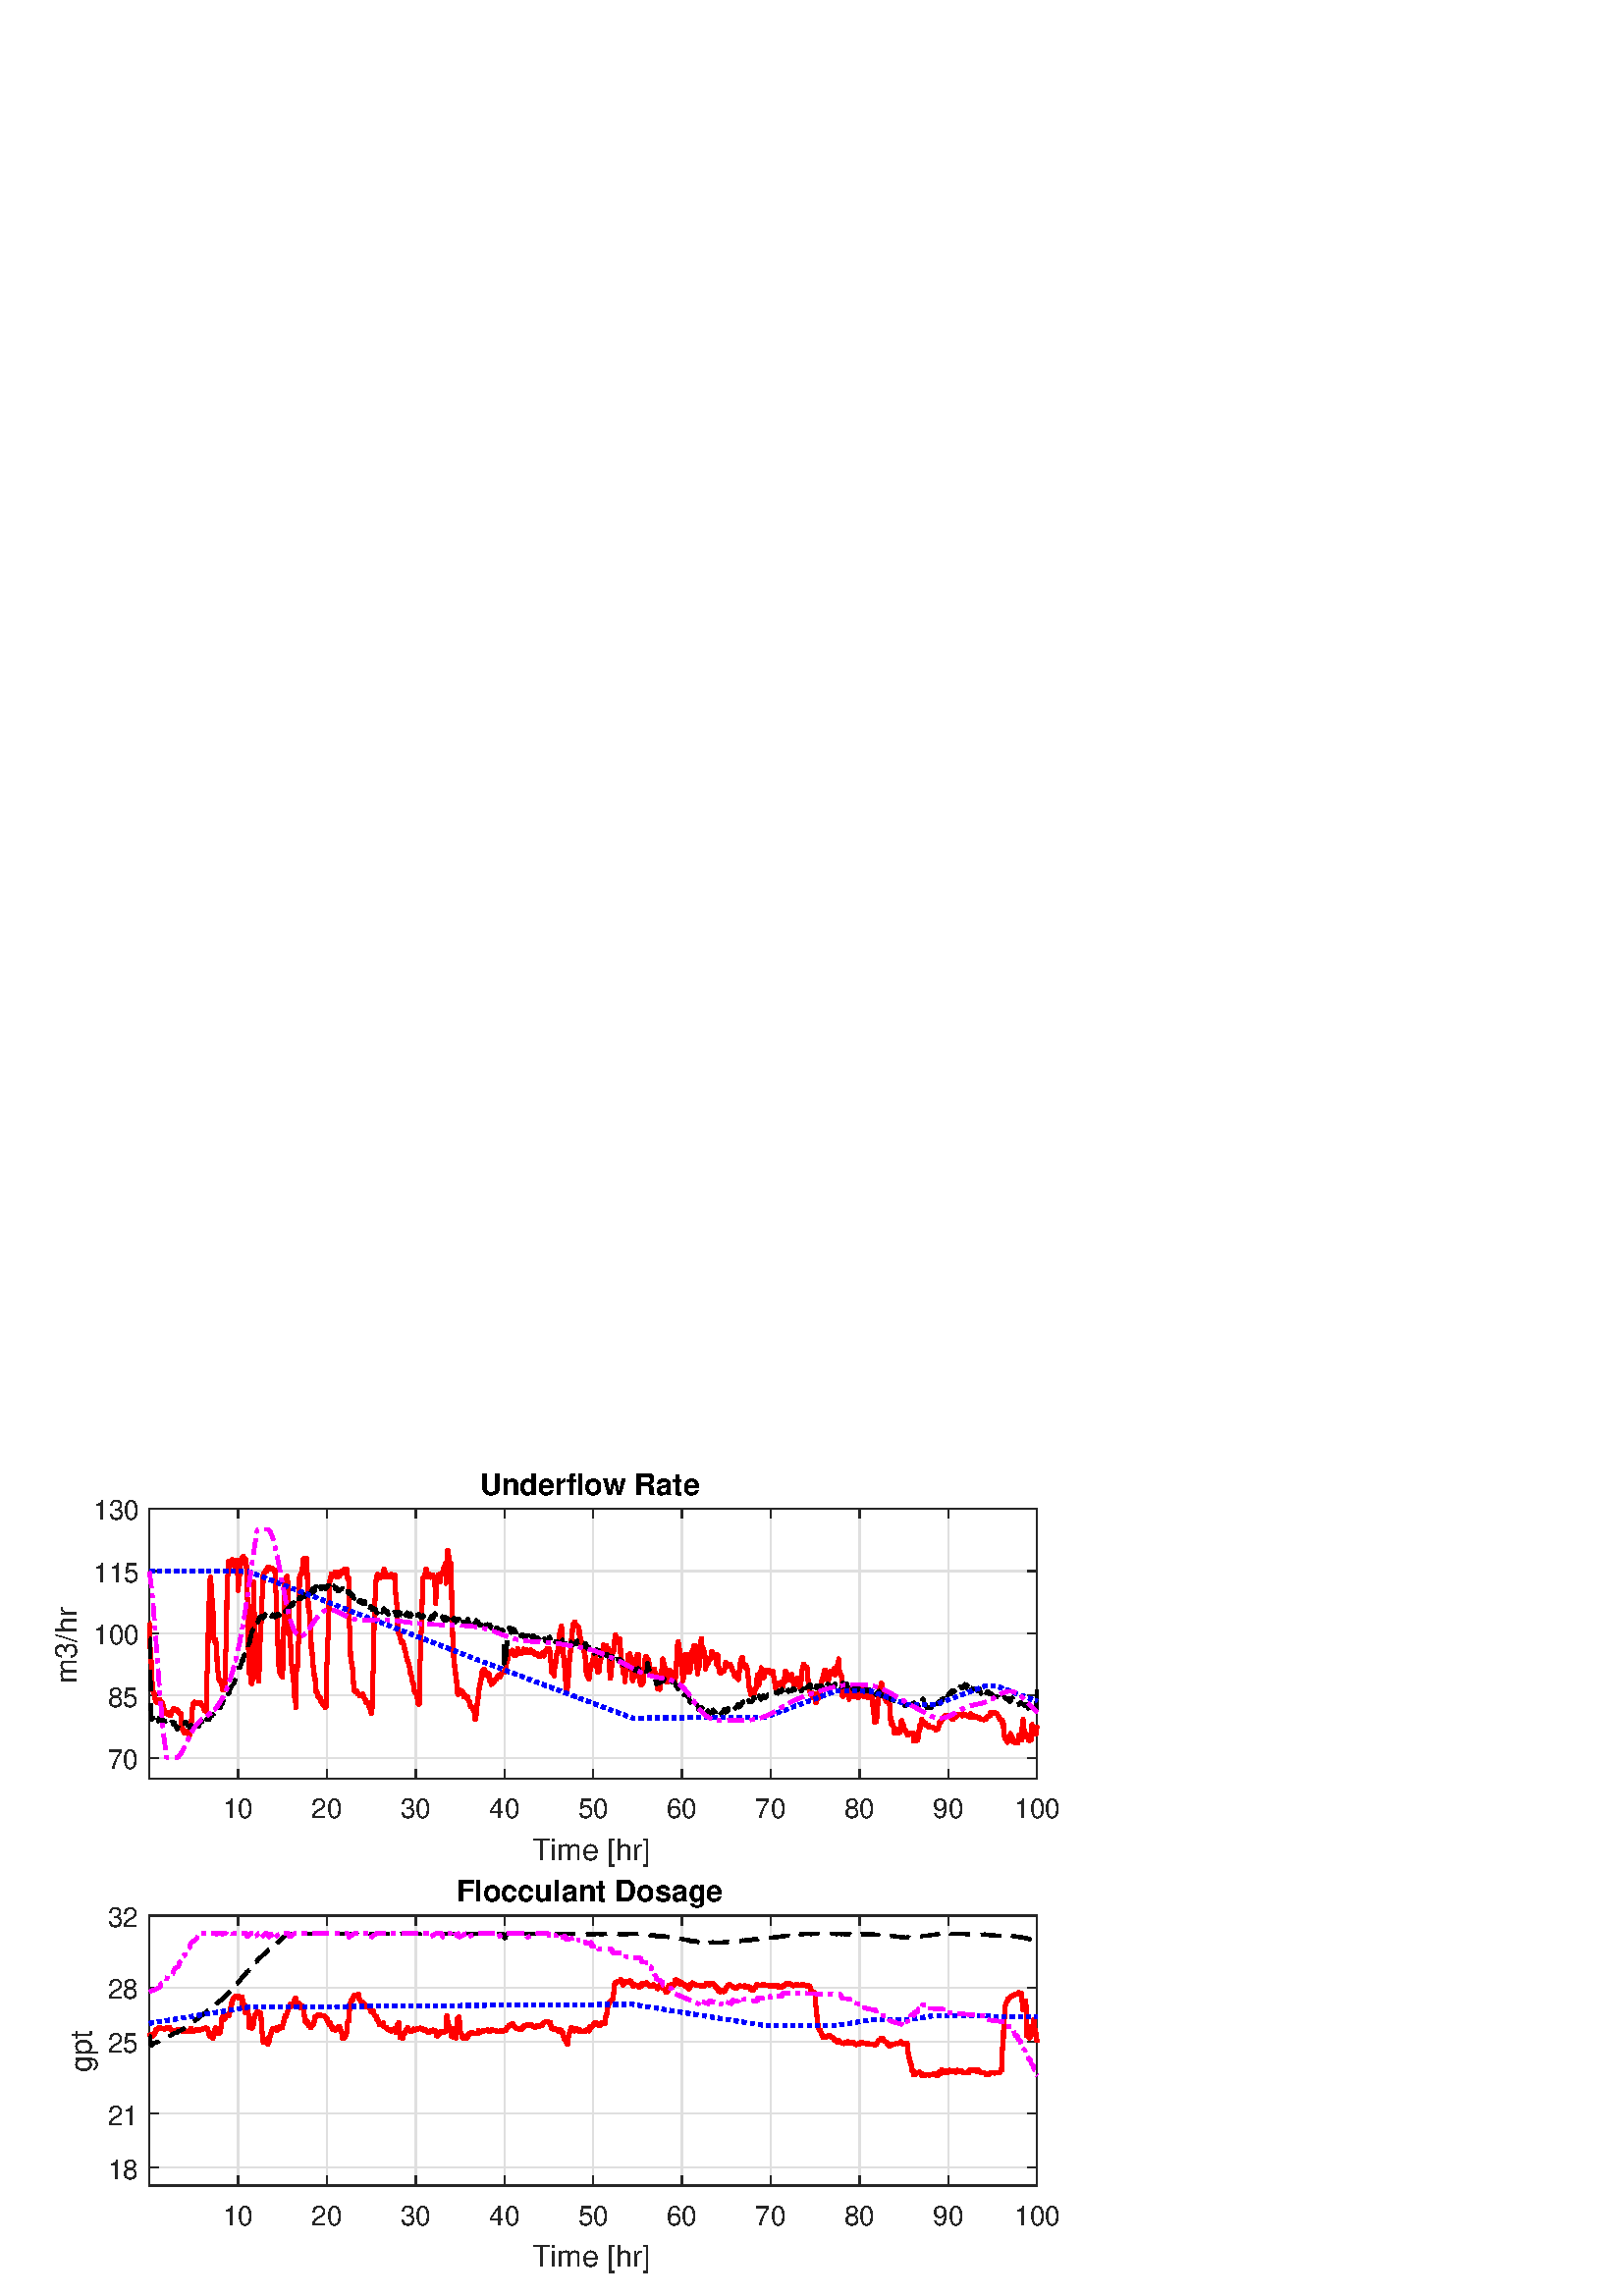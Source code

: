 %!PS-Adobe-3.0 EPSF-3.0
%%Pages: (atend)
%%BoundingBox:    20     8   388   303
%%LanguageLevel: 3
%%EndComments
%%BeginProlog
%%BeginResource: procset (Apache XML Graphics Std ProcSet) 1.2 0
%%Version: 1.2 0
%%Copyright: (Copyright 2001-2003,2010 The Apache Software Foundation. License terms: http://www.apache.org/licenses/LICENSE-2.0)
/bd{bind def}bind def
/ld{load def}bd
/GR/grestore ld
/M/moveto ld
/LJ/setlinejoin ld
/C/curveto ld
/f/fill ld
/LW/setlinewidth ld
/GC/setgray ld
/t/show ld
/N/newpath ld
/CT/concat ld
/cp/closepath ld
/S/stroke ld
/L/lineto ld
/CC/setcmykcolor ld
/A/ashow ld
/GS/gsave ld
/RC/setrgbcolor ld
/RM/rmoveto ld
/ML/setmiterlimit ld
/re {4 2 roll M
1 index 0 rlineto
0 exch rlineto
neg 0 rlineto
cp } bd
/_ctm matrix def
/_tm matrix def
/BT { _ctm currentmatrix pop matrix _tm copy pop 0 0 moveto } bd
/ET { _ctm setmatrix } bd
/iTm { _ctm setmatrix _tm concat } bd
/Tm { _tm astore pop iTm 0 0 moveto } bd
/ux 0.0 def
/uy 0.0 def
/F {
  /Tp exch def
  /Tf exch def
  Tf findfont Tp scalefont setfont
  /cf Tf def  /cs Tp def
} bd
/ULS {currentpoint /uy exch def /ux exch def} bd
/ULE {
  /Tcx currentpoint pop def
  gsave
  newpath
  cf findfont cs scalefont dup
  /FontMatrix get 0 get /Ts exch def /FontInfo get dup
  /UnderlinePosition get Ts mul /To exch def
  /UnderlineThickness get Ts mul /Tt exch def
  ux uy To add moveto  Tcx uy To add lineto
  Tt setlinewidth stroke
  grestore
} bd
/OLE {
  /Tcx currentpoint pop def
  gsave
  newpath
  cf findfont cs scalefont dup
  /FontMatrix get 0 get /Ts exch def /FontInfo get dup
  /UnderlinePosition get Ts mul /To exch def
  /UnderlineThickness get Ts mul /Tt exch def
  ux uy To add cs add moveto Tcx uy To add cs add lineto
  Tt setlinewidth stroke
  grestore
} bd
/SOE {
  /Tcx currentpoint pop def
  gsave
  newpath
  cf findfont cs scalefont dup
  /FontMatrix get 0 get /Ts exch def /FontInfo get dup
  /UnderlinePosition get Ts mul /To exch def
  /UnderlineThickness get Ts mul /Tt exch def
  ux uy To add cs 10 mul 26 idiv add moveto Tcx uy To add cs 10 mul 26 idiv add lineto
  Tt setlinewidth stroke
  grestore
} bd
/QT {
/Y22 exch store
/X22 exch store
/Y21 exch store
/X21 exch store
currentpoint
/Y21 load 2 mul add 3 div exch
/X21 load 2 mul add 3 div exch
/X21 load 2 mul /X22 load add 3 div
/Y21 load 2 mul /Y22 load add 3 div
/X22 load /Y22 load curveto
} bd
/SSPD {
dup length /d exch dict def
{
/v exch def
/k exch def
currentpagedevice k known {
/cpdv currentpagedevice k get def
v cpdv ne {
/upd false def
/nullv v type /nulltype eq def
/nullcpdv cpdv type /nulltype eq def
nullv nullcpdv or
{
/upd true def
} {
/sametype v type cpdv type eq def
sametype {
v type /arraytype eq {
/vlen v length def
/cpdvlen cpdv length def
vlen cpdvlen eq {
0 1 vlen 1 sub {
/i exch def
/obj v i get def
/cpdobj cpdv i get def
obj cpdobj ne {
/upd true def
exit
} if
} for
} {
/upd true def
} ifelse
} {
v type /dicttype eq {
v {
/dv exch def
/dk exch def
/cpddv cpdv dk get def
dv cpddv ne {
/upd true def
exit
} if
} forall
} {
/upd true def
} ifelse
} ifelse
} if
} ifelse
upd true eq {
d k v put
} if
} if
} if
} forall
d length 0 gt {
d setpagedevice
} if
} bd
/RE { % /NewFontName [NewEncodingArray] /FontName RE -
  findfont dup length dict begin
  {
    1 index /FID ne
    {def} {pop pop} ifelse
  } forall
  /Encoding exch def
  /FontName 1 index def
  currentdict definefont pop
  end
} bind def
%%EndResource
%%BeginResource: procset (Apache XML Graphics EPS ProcSet) 1.0 0
%%Version: 1.0 0
%%Copyright: (Copyright 2002-2003 The Apache Software Foundation. License terms: http://www.apache.org/licenses/LICENSE-2.0)
/BeginEPSF { %def
/b4_Inc_state save def         % Save state for cleanup
/dict_count countdictstack def % Count objects on dict stack
/op_count count 1 sub def      % Count objects on operand stack
userdict begin                 % Push userdict on dict stack
/showpage { } def              % Redefine showpage, { } = null proc
0 setgray 0 setlinecap         % Prepare graphics state
1 setlinewidth 0 setlinejoin
10 setmiterlimit [ ] 0 setdash newpath
/languagelevel where           % If level not equal to 1 then
{pop languagelevel             % set strokeadjust and
1 ne                           % overprint to their defaults.
{false setstrokeadjust false setoverprint
} if
} if
} bd
/EndEPSF { %def
count op_count sub {pop} repeat            % Clean up stacks
countdictstack dict_count sub {end} repeat
b4_Inc_state restore
} bd
%%EndResource
%FOPBeginFontDict
%%IncludeResource: font Courier-Bold
%%IncludeResource: font Helvetica
%%IncludeResource: font Courier-BoldOblique
%%IncludeResource: font Courier-Oblique
%%IncludeResource: font Times-Roman
%%IncludeResource: font Helvetica-BoldOblique
%%IncludeResource: font Helvetica-Bold
%%IncludeResource: font Helvetica-Oblique
%%IncludeResource: font Times-BoldItalic
%%IncludeResource: font Courier
%%IncludeResource: font Times-Italic
%%IncludeResource: font Times-Bold
%%IncludeResource: font Symbol
%%IncludeResource: font ZapfDingbats
%FOPEndFontDict
%%BeginResource: encoding WinAnsiEncoding
/WinAnsiEncoding [
/.notdef /.notdef /.notdef /.notdef /.notdef
/.notdef /.notdef /.notdef /.notdef /.notdef
/.notdef /.notdef /.notdef /.notdef /.notdef
/.notdef /.notdef /.notdef /.notdef /.notdef
/.notdef /.notdef /.notdef /.notdef /.notdef
/.notdef /.notdef /.notdef /.notdef /.notdef
/.notdef /.notdef /space /exclam /quotedbl
/numbersign /dollar /percent /ampersand /quotesingle
/parenleft /parenright /asterisk /plus /comma
/hyphen /period /slash /zero /one
/two /three /four /five /six
/seven /eight /nine /colon /semicolon
/less /equal /greater /question /at
/A /B /C /D /E
/F /G /H /I /J
/K /L /M /N /O
/P /Q /R /S /T
/U /V /W /X /Y
/Z /bracketleft /backslash /bracketright /asciicircum
/underscore /quoteleft /a /b /c
/d /e /f /g /h
/i /j /k /l /m
/n /o /p /q /r
/s /t /u /v /w
/x /y /z /braceleft /bar
/braceright /asciitilde /bullet /Euro /bullet
/quotesinglbase /florin /quotedblbase /ellipsis /dagger
/daggerdbl /circumflex /perthousand /Scaron /guilsinglleft
/OE /bullet /Zcaron /bullet /bullet
/quoteleft /quoteright /quotedblleft /quotedblright /bullet
/endash /emdash /asciitilde /trademark /scaron
/guilsinglright /oe /bullet /zcaron /Ydieresis
/space /exclamdown /cent /sterling /currency
/yen /brokenbar /section /dieresis /copyright
/ordfeminine /guillemotleft /logicalnot /sfthyphen /registered
/macron /degree /plusminus /twosuperior /threesuperior
/acute /mu /paragraph /middot /cedilla
/onesuperior /ordmasculine /guillemotright /onequarter /onehalf
/threequarters /questiondown /Agrave /Aacute /Acircumflex
/Atilde /Adieresis /Aring /AE /Ccedilla
/Egrave /Eacute /Ecircumflex /Edieresis /Igrave
/Iacute /Icircumflex /Idieresis /Eth /Ntilde
/Ograve /Oacute /Ocircumflex /Otilde /Odieresis
/multiply /Oslash /Ugrave /Uacute /Ucircumflex
/Udieresis /Yacute /Thorn /germandbls /agrave
/aacute /acircumflex /atilde /adieresis /aring
/ae /ccedilla /egrave /eacute /ecircumflex
/edieresis /igrave /iacute /icircumflex /idieresis
/eth /ntilde /ograve /oacute /ocircumflex
/otilde /odieresis /divide /oslash /ugrave
/uacute /ucircumflex /udieresis /yacute /thorn
/ydieresis
] def
%%EndResource
%FOPBeginFontReencode
/Courier-Bold findfont
dup length dict begin
  {1 index /FID ne {def} {pop pop} ifelse} forall
  /Encoding WinAnsiEncoding def
  currentdict
end
/Courier-Bold exch definefont pop
/Helvetica findfont
dup length dict begin
  {1 index /FID ne {def} {pop pop} ifelse} forall
  /Encoding WinAnsiEncoding def
  currentdict
end
/Helvetica exch definefont pop
/Courier-BoldOblique findfont
dup length dict begin
  {1 index /FID ne {def} {pop pop} ifelse} forall
  /Encoding WinAnsiEncoding def
  currentdict
end
/Courier-BoldOblique exch definefont pop
/Courier-Oblique findfont
dup length dict begin
  {1 index /FID ne {def} {pop pop} ifelse} forall
  /Encoding WinAnsiEncoding def
  currentdict
end
/Courier-Oblique exch definefont pop
/Times-Roman findfont
dup length dict begin
  {1 index /FID ne {def} {pop pop} ifelse} forall
  /Encoding WinAnsiEncoding def
  currentdict
end
/Times-Roman exch definefont pop
/Helvetica-BoldOblique findfont
dup length dict begin
  {1 index /FID ne {def} {pop pop} ifelse} forall
  /Encoding WinAnsiEncoding def
  currentdict
end
/Helvetica-BoldOblique exch definefont pop
/Helvetica-Bold findfont
dup length dict begin
  {1 index /FID ne {def} {pop pop} ifelse} forall
  /Encoding WinAnsiEncoding def
  currentdict
end
/Helvetica-Bold exch definefont pop
/Helvetica-Oblique findfont
dup length dict begin
  {1 index /FID ne {def} {pop pop} ifelse} forall
  /Encoding WinAnsiEncoding def
  currentdict
end
/Helvetica-Oblique exch definefont pop
/Times-BoldItalic findfont
dup length dict begin
  {1 index /FID ne {def} {pop pop} ifelse} forall
  /Encoding WinAnsiEncoding def
  currentdict
end
/Times-BoldItalic exch definefont pop
/Courier findfont
dup length dict begin
  {1 index /FID ne {def} {pop pop} ifelse} forall
  /Encoding WinAnsiEncoding def
  currentdict
end
/Courier exch definefont pop
/Times-Italic findfont
dup length dict begin
  {1 index /FID ne {def} {pop pop} ifelse} forall
  /Encoding WinAnsiEncoding def
  currentdict
end
/Times-Italic exch definefont pop
/Times-Bold findfont
dup length dict begin
  {1 index /FID ne {def} {pop pop} ifelse} forall
  /Encoding WinAnsiEncoding def
  currentdict
end
/Times-Bold exch definefont pop
%FOPEndFontReencode
%%EndProlog
%%Page: 1 1
%%PageBoundingBox: 0 0 420 315
%%BeginPageSetup
[1 0 0 -1 0 315] CT
%%EndPageSetup
GS
[0.75 0 0 0.75 0 0] CT
1 GC
N
0 0 560 420 re
f
GR
GS
[0.75 0 0 0.75 0 0] CT
1 GC
N
0 0 560 420 re
f
GR
GS
[0.75 0 0 0.75 0 0] CT
1 GC
N
73 167 M
507 167 L
507 35 L
73 35 L
cp
f
GR
GS
[0.75 0 0 0.75 0 0] CT
0.873 GC
1 LJ
0.667 LW
N
116.399 167 M
116.399 35 L
S
GR
GS
[0.75 0 0 0.75 0 0] CT
0.873 GC
1 LJ
0.667 LW
N
159.799 167 M
159.799 35 L
S
GR
GS
[0.75 0 0 0.75 0 0] CT
0.873 GC
1 LJ
0.667 LW
N
203.199 167 M
203.199 35 L
S
GR
GS
[0.75 0 0 0.75 0 0] CT
0.873 GC
1 LJ
0.667 LW
N
246.599 167 M
246.599 35 L
S
GR
GS
[0.75 0 0 0.75 0 0] CT
0.873 GC
1 LJ
0.667 LW
N
289.999 167 M
289.999 35 L
S
GR
GS
[0.75 0 0 0.75 0 0] CT
0.873 GC
1 LJ
0.667 LW
N
333.399 167 M
333.399 35 L
S
GR
GS
[0.75 0 0 0.75 0 0] CT
0.873 GC
1 LJ
0.667 LW
N
376.799 167 M
376.799 35 L
S
GR
GS
[0.75 0 0 0.75 0 0] CT
0.873 GC
1 LJ
0.667 LW
N
420.199 167 M
420.199 35 L
S
GR
GS
[0.75 0 0 0.75 0 0] CT
0.873 GC
1 LJ
0.667 LW
N
463.599 167 M
463.599 35 L
S
GR
GS
[0.75 0 0 0.75 0 0] CT
0.873 GC
1 LJ
0.667 LW
N
506.999 167 M
506.999 35 L
S
GR
GS
[0.75 0 0 0.75 0 0] CT
0.873 GC
1 LJ
0.667 LW
N
507 156.846 M
73 156.846 L
S
GR
GS
[0.75 0 0 0.75 0 0] CT
0.873 GC
1 LJ
0.667 LW
N
507 126.385 M
73 126.385 L
S
GR
GS
[0.75 0 0 0.75 0 0] CT
0.873 GC
1 LJ
0.667 LW
N
507 95.923 M
73 95.923 L
S
GR
GS
[0.75 0 0 0.75 0 0] CT
0.873 GC
1 LJ
0.667 LW
N
507 65.462 M
73 65.462 L
S
GR
GS
[0.75 0 0 0.75 0 0] CT
0.873 GC
1 LJ
0.667 LW
N
507 35 M
73 35 L
S
GR
GS
[0.75 0 0 0.75 0 0] CT
0.149 GC
2 setlinecap
1 LJ
0.667 LW
N
73 167 M
507 167 L
S
GR
GS
[0.75 0 0 0.75 0 0] CT
0.149 GC
2 setlinecap
1 LJ
0.667 LW
N
73 35 M
507 35 L
S
GR
GS
[0.75 0 0 0.75 0 0] CT
0.149 GC
2 setlinecap
1 LJ
0.667 LW
N
116.399 167 M
116.399 162.66 L
S
GR
GS
[0.75 0 0 0.75 0 0] CT
0.149 GC
2 setlinecap
1 LJ
0.667 LW
N
159.799 167 M
159.799 162.66 L
S
GR
GS
[0.75 0 0 0.75 0 0] CT
0.149 GC
2 setlinecap
1 LJ
0.667 LW
N
203.199 167 M
203.199 162.66 L
S
GR
GS
[0.75 0 0 0.75 0 0] CT
0.149 GC
2 setlinecap
1 LJ
0.667 LW
N
246.599 167 M
246.599 162.66 L
S
GR
GS
[0.75 0 0 0.75 0 0] CT
0.149 GC
2 setlinecap
1 LJ
0.667 LW
N
289.999 167 M
289.999 162.66 L
S
GR
GS
[0.75 0 0 0.75 0 0] CT
0.149 GC
2 setlinecap
1 LJ
0.667 LW
N
333.399 167 M
333.399 162.66 L
S
GR
GS
[0.75 0 0 0.75 0 0] CT
0.149 GC
2 setlinecap
1 LJ
0.667 LW
N
376.799 167 M
376.799 162.66 L
S
GR
GS
[0.75 0 0 0.75 0 0] CT
0.149 GC
2 setlinecap
1 LJ
0.667 LW
N
420.199 167 M
420.199 162.66 L
S
GR
GS
[0.75 0 0 0.75 0 0] CT
0.149 GC
2 setlinecap
1 LJ
0.667 LW
N
463.599 167 M
463.599 162.66 L
S
GR
GS
[0.75 0 0 0.75 0 0] CT
0.149 GC
2 setlinecap
1 LJ
0.667 LW
N
506.999 167 M
506.999 162.66 L
S
GR
GS
[0.75 0 0 0.75 0 0] CT
0.149 GC
2 setlinecap
1 LJ
0.667 LW
N
116.399 35 M
116.399 39.34 L
S
GR
GS
[0.75 0 0 0.75 0 0] CT
0.149 GC
2 setlinecap
1 LJ
0.667 LW
N
159.799 35 M
159.799 39.34 L
S
GR
GS
[0.75 0 0 0.75 0 0] CT
0.149 GC
2 setlinecap
1 LJ
0.667 LW
N
203.199 35 M
203.199 39.34 L
S
GR
GS
[0.75 0 0 0.75 0 0] CT
0.149 GC
2 setlinecap
1 LJ
0.667 LW
N
246.599 35 M
246.599 39.34 L
S
GR
GS
[0.75 0 0 0.75 0 0] CT
0.149 GC
2 setlinecap
1 LJ
0.667 LW
N
289.999 35 M
289.999 39.34 L
S
GR
GS
[0.75 0 0 0.75 0 0] CT
0.149 GC
2 setlinecap
1 LJ
0.667 LW
N
333.399 35 M
333.399 39.34 L
S
GR
GS
[0.75 0 0 0.75 0 0] CT
0.149 GC
2 setlinecap
1 LJ
0.667 LW
N
376.799 35 M
376.799 39.34 L
S
GR
GS
[0.75 0 0 0.75 0 0] CT
0.149 GC
2 setlinecap
1 LJ
0.667 LW
N
420.199 35 M
420.199 39.34 L
S
GR
GS
[0.75 0 0 0.75 0 0] CT
0.149 GC
2 setlinecap
1 LJ
0.667 LW
N
463.599 35 M
463.599 39.34 L
S
GR
GS
[0.75 0 0 0.75 0 0] CT
0.149 GC
2 setlinecap
1 LJ
0.667 LW
N
506.999 35 M
506.999 39.34 L
S
GR
GS
[0.75 0 0 0.75 87.299 129.25] CT
0.149 GC
/Helvetica 13.333 F
GS
[1 0 0 1 0 0] CT
-7.5 14 moveto 
1 -1 scale
(10) t 
GR
GR
GS
[0.75 0 0 0.75 119.849 129.25] CT
0.149 GC
/Helvetica 13.333 F
GS
[1 0 0 1 0 0] CT
-7.5 14 moveto 
1 -1 scale
(20) t 
GR
GR
GS
[0.75 0 0 0.75 152.399 129.25] CT
0.149 GC
/Helvetica 13.333 F
GS
[1 0 0 1 0 0] CT
-7.5 14 moveto 
1 -1 scale
(30) t 
GR
GR
GS
[0.75 0 0 0.75 184.949 129.25] CT
0.149 GC
/Helvetica 13.333 F
GS
[1 0 0 1 0 0] CT
-7.5 14 moveto 
1 -1 scale
(40) t 
GR
GR
GS
[0.75 0 0 0.75 217.499 129.25] CT
0.149 GC
/Helvetica 13.333 F
GS
[1 0 0 1 0 0] CT
-7.5 14 moveto 
1 -1 scale
(50) t 
GR
GR
GS
[0.75 0 0 0.75 250.049 129.25] CT
0.149 GC
/Helvetica 13.333 F
GS
[1 0 0 1 0 0] CT
-7.5 14 moveto 
1 -1 scale
(60) t 
GR
GR
GS
[0.75 0 0 0.75 282.599 129.25] CT
0.149 GC
/Helvetica 13.333 F
GS
[1 0 0 1 0 0] CT
-7.5 14 moveto 
1 -1 scale
(70) t 
GR
GR
GS
[0.75 0 0 0.75 315.149 129.25] CT
0.149 GC
/Helvetica 13.333 F
GS
[1 0 0 1 0 0] CT
-7.5 14 moveto 
1 -1 scale
(80) t 
GR
GR
GS
[0.75 0 0 0.75 347.699 129.25] CT
0.149 GC
/Helvetica 13.333 F
GS
[1 0 0 1 0 0] CT
-7.5 14 moveto 
1 -1 scale
(90) t 
GR
GR
GS
[0.75 0 0 0.75 380.249 129.25] CT
0.149 GC
/Helvetica 13.333 F
GS
[1 0 0 1 0 0] CT
-11 14 moveto 
1 -1 scale
(100) t 
GR
GR
GS
[0.75 0 0 0.75 217.5 143] CT
0.149 GC
/Helvetica 14.667 F
GS
[1 0 0 1 0 0] CT
-30 16 moveto 
1 -1 scale
(Time [hr]) t 
GR
GR
GS
[0.75 0 0 0.75 0 0] CT
0.149 GC
2 setlinecap
1 LJ
0.667 LW
N
73 167 M
73 35 L
S
GR
GS
[0.75 0 0 0.75 0 0] CT
0.149 GC
2 setlinecap
1 LJ
0.667 LW
N
507 167 M
507 35 L
S
GR
GS
[0.75 0 0 0.75 0 0] CT
0.149 GC
2 setlinecap
1 LJ
0.667 LW
N
73 156.846 M
77.34 156.846 L
S
GR
GS
[0.75 0 0 0.75 0 0] CT
0.149 GC
2 setlinecap
1 LJ
0.667 LW
N
73 126.385 M
77.34 126.385 L
S
GR
GS
[0.75 0 0 0.75 0 0] CT
0.149 GC
2 setlinecap
1 LJ
0.667 LW
N
73 95.923 M
77.34 95.923 L
S
GR
GS
[0.75 0 0 0.75 0 0] CT
0.149 GC
2 setlinecap
1 LJ
0.667 LW
N
73 65.462 M
77.34 65.462 L
S
GR
GS
[0.75 0 0 0.75 0 0] CT
0.149 GC
2 setlinecap
1 LJ
0.667 LW
N
73 35 M
77.34 35 L
S
GR
GS
[0.75 0 0 0.75 0 0] CT
0.149 GC
2 setlinecap
1 LJ
0.667 LW
N
507 156.846 M
502.66 156.846 L
S
GR
GS
[0.75 0 0 0.75 0 0] CT
0.149 GC
2 setlinecap
1 LJ
0.667 LW
N
507 126.385 M
502.66 126.385 L
S
GR
GS
[0.75 0 0 0.75 0 0] CT
0.149 GC
2 setlinecap
1 LJ
0.667 LW
N
507 95.923 M
502.66 95.923 L
S
GR
GS
[0.75 0 0 0.75 0 0] CT
0.149 GC
2 setlinecap
1 LJ
0.667 LW
N
507 65.462 M
502.66 65.462 L
S
GR
GS
[0.75 0 0 0.75 0 0] CT
0.149 GC
2 setlinecap
1 LJ
0.667 LW
N
507 35 M
502.66 35 L
S
GR
GS
[0.75 0 0 0.75 50.75 117.635] CT
0.149 GC
/Helvetica 13.333 F
GS
[1 0 0 1 0 0] CT
-15 5.5 moveto 
1 -1 scale
(70) t 
GR
GR
GS
[0.75 0 0 0.75 50.75 94.788] CT
0.149 GC
/Helvetica 13.333 F
GS
[1 0 0 1 0 0] CT
-15 5.5 moveto 
1 -1 scale
(85) t 
GR
GR
GS
[0.75 0 0 0.75 50.75 71.942] CT
0.149 GC
/Helvetica 13.333 F
GS
[1 0 0 1 0 0] CT
-22 5.5 moveto 
1 -1 scale
(100) t 
GR
GR
GS
[0.75 0 0 0.75 50.75 49.096] CT
0.149 GC
/Helvetica 13.333 F
GS
[1 0 0 1 0 0] CT
-22 5.5 moveto 
1 -1 scale
(115) t 
GR
GR
GS
[0.75 0 0 0.75 50.75 26.25] CT
0.149 GC
/Helvetica 13.333 F
GS
[1 0 0 1 0 0] CT
-22 5.5 moveto 
1 -1 scale
(130) t 
GR
GR
GS
[0 -0.75 0.75 0 31.25 75.75] CT
0.149 GC
/Helvetica 14.667 F
GS
[1 0 0 1 0 0] CT
-19.5 -4 moveto 
1 -1 scale
(m3/hr) t 
GR
GR
GS
[0.75 0 0 0.75 217.5 24.187] CT
/Helvetica-Bold 14.667 F
GS
[1 0 0 1 0 0] CT
-55.5 -4 moveto 
1 -1 scale
(Underflow Rate) t 
GR
GR
GS
[0.75 0 0 0.75 0 0] CT
1 0 0 RC
1 LJ
2 LW
N
72.999 91.069 M
73 91.069 L
73.001 91.069 L
73.36 103.172 L
73.499 103.172 L
73.5 103.172 L
73.722 109.804 L
73.999 109.804 L
74.001 109.804 L
74.445 122.076 L
74.5 122.076 L
74.501 122.076 L
74.807 124.354 L
74.999 124.354 L
75 124.354 L
75.169 125.541 L
75.499 125.541 L
75.5 125.541 L
75.892 128.566 L
75.999 128.566 L
76.001 128.566 L
76.254 129.611 L
76.5 129.611 L
76.501 129.611 L
76.615 129.567 L
76.977 129.632 L
76.999 129.632 L
77 129.632 L
77.339 129.179 L
77.499 129.179 L
77.5 129.179 L
77.7 128.968 L
77.999 128.968 L
78.001 128.968 L
78.062 128.28 L
78.424 128.987 L
78.5 128.987 L
78.501 128.987 L
78.785 129.517 L
78.999 129.517 L
79 129.517 L
79.147 130.116 L
79.499 130.116 L
79.5 130.116 L
79.87 131.892 L
79.999 131.892 L
80.001 131.892 L
80.232 133.638 L
80.5 133.638 L
80.501 133.638 L
80.955 134.267 L
80.999 134.267 L
81 134.267 L
81.317 135.154 L
81.499 135.154 L
81.5 135.154 L
81.679 135.367 L
81.999 135.367 L
82.001 135.367 L
82.04 134.741 L
82.402 135.575 L
82.5 135.575 L
82.501 135.575 L
82.764 135.764 L
82.999 135.764 L
83 135.764 L
83.125 136.215 L
83.499 136.094 L
83.5 136.094 L
83.849 134.168 L
83.999 134.168 L
84.001 134.168 L
84.21 133.922 L
84.5 133.922 L
84.501 133.922 L
84.934 132.793 L
84.999 132.793 L
85 132.793 L
85.295 133.133 L
85.499 133.133 L
85.5 133.133 L
85.657 133.27 L
86 133.27 L
86.001 133.27 L
86.019 133.062 L
86.38 133.354 L
86.5 133.354 L
86.501 133.354 L
86.742 133.926 L
86.999 133.926 L
87 133.926 L
87.465 134.896 L
87.499 134.896 L
87.5 134.896 L
87.827 135.235 L
88 135.235 L
88.001 135.235 L
88.189 135.207 L
88.5 135.207 L
88.501 135.207 L
88.55 141.111 L
88.999 140.718 L
89 140.718 L
89.274 143.091 L
89.499 143.091 L
89.5 143.091 L
89.997 144.398 L
90 144.398 L
90.001 144.398 L
90.359 144.78 L
90.5 144.78 L
90.501 144.78 L
90.72 144.566 L
90.999 144.566 L
91 144.566 L
91.444 144.198 L
91.499 144.198 L
91.5 144.198 L
91.805 143.671 L
92 143.671 L
92.001 143.671 L
92.167 143.628 L
92.5 143.628 L
92.501 143.628 L
92.529 146.266 L
92.999 144.67 L
93 144.67 L
93.252 140.102 L
93.499 140.102 L
93.5 140.102 L
93.975 133.32 L
94 133.32 L
94.001 133.32 L
94.337 130.475 L
94.5 130.475 L
94.501 130.475 L
94.699 130.083 L
94.999 130.083 L
95 130.083 L
95.06 129.605 L
95.499 129.723 L
95.5 129.723 L
95.784 130.199 L
96 130.199 L
96.001 130.199 L
96.145 130.492 L
96.5 130.492 L
96.501 130.492 L
96.507 130.515 L
96.869 129.808 L
96.999 129.808 L
97 129.808 L
97.23 129.727 L
97.499 129.727 L
97.501 129.727 L
97.592 130.122 L
98 129.956 L
98.001 129.956 L
98.315 130.762 L
98.5 130.762 L
98.501 130.762 L
98.677 131.04 L
98.999 131.04 L
99 131.04 L
99.4 132.313 L
99.499 132.313 L
99.501 132.313 L
99.762 133.049 L
100 133.049 L
100.001 133.049 L
100.124 133.929 L
100.5 133.901 L
100.501 133.901 L
100.847 134.063 L
100.999 134.063 L
101 134.063 L
101.209 114.83 L
101.499 114.83 L
101.501 114.83 L
101.932 86.994 L
102 86.994 L
102.001 86.994 L
102.294 79.985 L
102.5 79.985 L
102.501 79.985 L
102.655 69.575 L
102.999 69.575 L
103 69.575 L
103.017 68.558 L
103.379 76.78 L
103.499 76.78 L
103.501 76.78 L
103.74 80.846 L
104 80.846 L
104.001 80.846 L
104.464 98.05 L
104.5 98.05 L
104.501 98.05 L
104.825 99.612 L
104.999 99.612 L
105 99.612 L
105.187 99.003 L
105.499 99.003 L
105.501 99.003 L
105.91 106.049 L
106 106.049 L
106.001 106.049 L
106.272 114.122 L
106.5 114.122 L
106.501 114.122 L
106.995 118.364 L
106.999 118.364 L
107 118.364 L
107.357 119.184 L
107.499 119.184 L
107.501 119.184 L
107.719 118.987 L
108 118.987 L
108.001 118.987 L
108.08 118.973 L
108.442 121.171 L
108.5 121.171 L
108.501 121.171 L
108.804 123.771 L
108.999 123.771 L
109 123.771 L
109.165 120.222 L
109.499 120.222 L
109.501 120.222 L
109.889 123.418 L
110 123.418 L
110.001 123.418 L
110.25 104.637 L
110.499 104.637 L
110.5 104.637 L
110.974 76.617 L
110.999 76.617 L
111 76.617 L
111.335 67.506 L
111.499 67.506 L
111.501 67.506 L
111.697 60.699 L
112 60.699 L
112.001 60.699 L
112.42 63.198 L
112.499 63.198 L
112.5 63.198 L
112.782 62.619 L
112.999 62.619 L
113 62.619 L
113.144 60.847 L
113.499 60.847 L
113.501 60.847 L
113.505 59.915 L
113.867 61.603 L
114 61.603 L
114.001 61.603 L
114.229 62.675 L
114.499 62.675 L
114.5 62.675 L
114.952 63.535 L
114.999 63.535 L
115 63.535 L
115.314 60.28 L
115.499 60.28 L
115.501 60.28 L
115.675 60.244 L
116 60.244 L
116.001 60.244 L
116.399 75.01 L
116.499 75.01 L
116.5 75.01 L
116.76 68.863 L
116.999 68.863 L
117 68.863 L
117.484 62.728 L
117.499 62.728 L
117.501 62.728 L
117.845 61.264 L
118 61.264 L
118.001 61.264 L
118.207 59.198 L
118.499 59.198 L
118.5 59.198 L
118.93 58.185 L
118.999 58.185 L
119 58.185 L
119.292 61.229 L
119.499 61.229 L
119.501 61.229 L
119.654 59.49 L
120 59.49 L
120.001 59.49 L
120.377 62.754 L
120.499 62.754 L
120.5 62.754 L
120.739 78.74 L
120.999 78.74 L
121 78.74 L
121.462 103.729 L
121.499 103.729 L
121.501 103.729 L
121.824 115.578 L
122 115.578 L
122.001 115.578 L
122.185 115.612 L
122.499 115.612 L
122.5 115.612 L
122.909 120.546 L
122.999 120.546 L
123 120.546 L
123.27 118.61 L
123.5 118.61 L
123.501 118.61 L
123.994 70.646 L
124 70.646 L
124.001 70.646 L
124.355 89.691 L
124.499 89.691 L
124.5 89.691 L
124.717 98.687 L
124.999 98.687 L
125 98.687 L
125.44 111.379 L
125.5 111.379 L
125.501 111.379 L
125.802 117.391 L
126 117.391 L
126.001 117.391 L
126.164 117.556 L
126.499 117.556 L
126.5 117.556 L
126.525 119.447 L
126.887 108.336 L
126.999 108.336 L
127 108.336 L
127.249 95.283 L
127.5 95.283 L
127.501 95.283 L
127.972 80.461 L
128 80.461 L
128.001 80.461 L
128.334 76.741 L
128.499 76.741 L
128.5 76.741 L
128.695 66.639 L
128.999 66.639 L
129 66.639 L
129.057 66.823 L
129.419 66.11 L
129.5 66.11 L
129.501 66.11 L
129.78 65.266 L
130 65.266 L
130.001 65.266 L
130.142 65.424 L
130.499 65.424 L
130.5 65.424 L
130.865 63.631 L
130.999 63.631 L
131 63.631 L
131.227 63.886 L
131.5 63.886 L
131.501 63.886 L
131.589 64.061 L
131.95 63.815 L
132 63.815 L
132.001 63.815 L
132.312 64.073 L
132.499 64.073 L
132.5 64.073 L
132.674 64.599 L
132.999 64.599 L
133.001 64.599 L
133.035 64.271 L
133.5 64.539 L
133.501 64.539 L
133.759 64.721 L
134 64.721 L
134.001 64.721 L
134.12 65.61 L
134.499 64.94 L
134.5 64.94 L
134.844 75.764 L
134.999 75.764 L
135.001 75.764 L
135.205 88.168 L
135.5 88.168 L
135.501 88.168 L
135.929 103.835 L
136 103.835 L
136.001 103.835 L
136.29 111.662 L
136.499 111.662 L
136.5 111.662 L
136.652 114.816 L
136.999 114.816 L
137.001 114.816 L
137.375 116.628 L
137.5 116.628 L
137.501 116.628 L
137.737 116.095 L
138 116.095 L
138.001 116.095 L
138.099 117.338 L
138.46 104.598 L
138.499 104.598 L
138.5 104.598 L
138.822 90.114 L
138.999 90.114 L
139.001 90.114 L
139.184 69.734 L
139.5 69.734 L
139.501 69.734 L
139.907 68.452 L
140 68.452 L
140.001 68.452 L
140.269 68.16 L
140.499 68.16 L
140.5 68.16 L
140.992 78.978 L
140.999 78.978 L
141.001 78.978 L
141.354 91.743 L
141.5 91.743 L
141.501 91.743 L
141.715 100.376 L
142 100.376 L
142.001 100.376 L
142.439 110.944 L
142.499 110.944 L
142.5 110.944 L
142.8 112.783 L
142.999 112.783 L
143.001 112.783 L
143.162 118.622 L
143.5 118.622 L
143.501 118.622 L
143.885 127.171 L
144 127.171 L
144.001 127.171 L
144.247 129.129 L
144.499 129.129 L
144.5 129.129 L
144.609 132.338 L
144.97 111.792 L
144.999 111.792 L
145.001 111.792 L
145.332 112.057 L
145.5 112.057 L
145.501 112.057 L
145.694 100.585 L
145.999 100.585 L
146 100.585 L
146.417 68.738 L
146.499 68.738 L
146.5 68.738 L
146.779 67.255 L
146.999 67.255 L
147.001 67.255 L
147.14 66.73 L
147.5 66.73 L
147.501 66.73 L
147.864 63.972 L
147.999 63.972 L
148 63.972 L
148.225 59.858 L
148.499 59.858 L
148.5 59.858 L
148.587 59.368 L
148.949 60.738 L
148.999 60.738 L
149.001 60.738 L
149.31 61.559 L
149.5 61.559 L
149.501 61.559 L
149.672 59.275 L
149.999 59.275 L
150 59.275 L
150.395 73.385 L
150.499 73.385 L
150.5 73.385 L
150.757 83.213 L
150.999 83.213 L
151.001 83.213 L
151.119 85.858 L
151.5 85.614 L
151.501 85.614 L
151.842 96.23 L
151.999 96.23 L
152 96.23 L
152.204 103.798 L
152.499 103.798 L
152.5 103.798 L
152.927 110.631 L
152.999 110.631 L
153.001 110.631 L
153.289 114.36 L
153.5 114.36 L
153.501 114.36 L
153.65 116.966 L
153.999 116.966 L
154 116.966 L
154.374 124.459 L
154.499 124.459 L
154.5 124.459 L
154.735 124.547 L
154.999 124.547 L
155.001 124.547 L
155.459 127.089 L
155.5 127.089 L
155.501 127.089 L
155.82 126.718 L
155.999 126.718 L
156 126.718 L
156.182 127.56 L
156.499 127.56 L
156.5 127.56 L
156.544 127.519 L
156.905 129.298 L
156.999 129.298 L
157.001 129.298 L
157.267 129.424 L
157.5 129.424 L
157.501 129.424 L
157.629 130.647 L
157.999 130.299 L
158 130.299 L
158.352 130.38 L
158.499 130.38 L
158.5 130.38 L
158.714 131.703 L
159 131.703 L
159.001 131.703 L
159.075 132.34 L
159.437 131.55 L
159.5 131.55 L
159.501 131.55 L
159.799 110.563 L
159.999 110.563 L
160 110.563 L
160.16 98.591 L
160.499 98.591 L
160.5 98.591 L
160.884 78.002 L
161 78.002 L
161.001 78.002 L
161.245 70.214 L
161.5 70.214 L
161.501 70.214 L
161.969 66.797 L
161.999 66.797 L
162 66.797 L
162.33 68.277 L
162.499 68.277 L
162.5 68.277 L
162.692 67.075 L
163 67.075 L
163.001 67.075 L
163.415 68.015 L
163.5 68.015 L
163.501 68.015 L
163.777 66.001 L
163.999 66.001 L
164 66.001 L
164.139 67.765 L
164.499 67.765 L
164.5 68.24 L
164.862 67.566 L
165 67.566 L
165.001 67.566 L
165.224 67.619 L
165.5 67.619 L
165.501 67.619 L
165.585 68.186 L
165.999 67.996 L
166 67.996 L
166.309 65.789 L
166.499 65.789 L
166.5 65.789 L
166.67 65.789 L
167 65.789 L
167.001 65.789 L
167.394 66.513 L
167.5 66.513 L
167.501 66.513 L
167.755 66.367 L
167.999 66.367 L
168 66.367 L
168.479 64.556 L
168.499 64.556 L
168.5 64.556 L
168.84 64.803 L
169 64.803 L
169.001 64.803 L
169.202 64.396 L
169.5 64.396 L
169.501 64.396 L
169.925 69.25 L
169.999 69.25 L
170 69.25 L
170.287 68.595 L
170.499 68.595 L
170.501 68.595 L
170.649 92.837 L
171 92.837 L
171.001 92.837 L
171.372 106.962 L
171.5 106.962 L
171.501 106.962 L
171.734 110.362 L
171.999 110.362 L
172 110.362 L
172.457 114.261 L
172.499 114.261 L
172.501 114.261 L
172.819 120.688 L
173 120.688 L
173.001 120.688 L
173.18 124.386 L
173.5 124.386 L
173.501 124.386 L
173.542 123.683 L
173.999 124.318 L
174 124.318 L
174.265 124.126 L
174.499 124.126 L
174.501 124.126 L
174.989 125.625 L
175 125.625 L
175.001 125.625 L
175.35 125.7 L
175.5 125.7 L
175.501 125.7 L
175.712 126.378 L
175.999 126.378 L
176 126.378 L
176.435 126.297 L
176.499 126.297 L
176.501 126.297 L
176.797 126.538 L
177 126.538 L
177.001 126.538 L
177.159 125.767 L
177.5 125.767 L
177.501 125.767 L
177.882 127.44 L
177.999 127.44 L
178 127.44 L
178.244 128.09 L
178.499 128.09 L
178.501 128.09 L
178.967 129.731 L
179 129.731 L
179.001 129.731 L
179.329 129.718 L
179.5 129.718 L
179.501 129.718 L
179.69 129.863 L
179.999 129.863 L
180 129.863 L
180.414 131.746 L
180.499 131.746 L
180.501 131.746 L
180.775 132.422 L
181 132.422 L
181.001 132.422 L
181.499 135.037 L
181.5 135.037 L
181.501 135.037 L
181.86 132.276 L
181.999 132.276 L
182 132.276 L
182.222 114.833 L
182.499 114.833 L
182.501 114.833 L
182.945 87.82 L
183 87.82 L
183.001 87.82 L
183.307 79.371 L
183.499 79.371 L
183.5 79.371 L
183.669 70.356 L
183.999 70.356 L
184 70.356 L
184.392 67.218 L
184.499 67.218 L
184.501 67.218 L
184.754 67.203 L
185 67.203 L
185.001 67.203 L
185.477 68.738 L
185.499 68.738 L
185.5 68.738 L
185.839 68.652 L
185.999 68.652 L
186 68.652 L
186.2 68.56 L
186.499 68.56 L
186.501 68.56 L
186.924 67.829 L
187 67.829 L
187.001 67.829 L
187.285 67.447 L
187.499 67.447 L
187.5 67.447 L
187.647 64.621 L
187.999 64.621 L
188 64.621 L
188.37 68.174 L
188.499 68.174 L
188.501 68.174 L
188.732 68.509 L
189 68.509 L
189.001 68.509 L
189.455 67.593 L
189.499 67.593 L
189.5 67.593 L
189.817 67.866 L
189.999 67.866 L
190 67.866 L
190.179 68.157 L
190.499 68.157 L
190.501 68.157 L
190.902 68.476 L
191 68.476 L
191.001 68.476 L
191.264 67.139 L
191.499 67.139 L
191.5 67.139 L
191.987 68.679 L
191.999 68.679 L
192 68.679 L
192.349 67.655 L
192.499 67.655 L
192.501 67.655 L
192.71 67.422 L
193 67.422 L
193.001 67.422 L
193.434 76.676 L
193.499 76.676 L
193.5 76.676 L
193.795 81.237 L
193.999 81.237 L
194 81.237 L
194.157 91.17 L
194.5 91.17 L
194.501 91.17 L
194.88 95.827 L
195 95.827 L
195.001 95.827 L
195.242 96.959 L
195.499 96.959 L
195.5 96.959 L
195.965 99.561 L
195.999 99.561 L
196 99.561 L
196.327 100.741 L
196.5 100.741 L
196.501 100.741 L
196.689 99.995 L
197 99.995 L
197.001 99.995 L
197.412 101.716 L
197.499 101.716 L
197.5 101.716 L
197.774 103.84 L
197.999 103.84 L
198 103.84 L
198.497 106.436 L
198.5 106.436 L
198.501 106.436 L
198.859 108.1 L
199 108.1 L
199.001 108.1 L
199.22 109.317 L
199.499 109.317 L
199.5 109.317 L
199.944 111.679 L
199.999 111.679 L
200 111.679 L
200.305 113.036 L
200.5 113.036 L
200.501 113.036 L
200.667 115.679 L
201 115.679 L
201.001 115.679 L
201.39 119.026 L
201.499 119.026 L
201.5 119.026 L
201.752 120.05 L
201.999 120.05 L
202 120.05 L
202.475 123.907 L
202.5 123.907 L
202.501 123.907 L
202.837 125.077 L
203 125.077 L
203.001 125.077 L
203.199 125.401 L
203.499 125.401 L
203.5 125.401 L
203.922 127.646 L
203.999 127.646 L
204 127.646 L
204.284 130.373 L
204.5 130.373 L
204.501 130.373 L
204.645 130.608 L
205 130.608 L
205.001 130.608 L
205.369 108.966 L
205.499 108.966 L
205.5 108.966 L
205.73 95.371 L
205.999 95.371 L
206.001 95.371 L
206.454 78.583 L
206.5 78.583 L
206.501 78.583 L
206.815 68.894 L
207 68.894 L
207.001 68.894 L
207.177 68.516 L
207.499 68.516 L
207.5 68.516 L
207.539 67.224 L
207.999 67.713 L
208.001 67.713 L
208.262 64.435 L
208.5 64.435 L
208.501 64.435 L
208.985 68.345 L
209 68.345 L
209.001 68.345 L
209.347 67.989 L
209.499 67.989 L
209.5 67.989 L
209.709 67.138 L
209.999 67.138 L
210.001 67.138 L
210.432 68.609 L
210.5 68.609 L
210.501 68.609 L
210.794 68.166 L
211 68.166 L
211.001 68.166 L
211.155 67.333 L
211.499 67.333 L
211.5 67.333 L
211.879 68.619 L
211.999 68.619 L
212.001 68.619 L
212.24 68.312 L
212.5 68.312 L
212.501 68.312 L
212.964 81.476 L
213 81.476 L
213.001 81.476 L
213.325 70.65 L
213.499 70.65 L
213.5 70.65 L
213.687 68.782 L
213.999 68.782 L
214.001 68.782 L
214.41 67.236 L
214.5 67.236 L
214.501 67.236 L
214.772 67.123 L
215 67.123 L
215.001 67.123 L
215.134 70.826 L
215.499 67.758 L
215.5 67.758 L
215.857 66.555 L
215.999 66.555 L
216.001 66.555 L
216.219 66.554 L
216.5 66.554 L
216.501 66.554 L
216.58 66.703 L
216.942 63.713 L
217 63.713 L
217.001 63.713 L
217.304 63.243 L
217.499 63.243 L
217.5 63.243 L
217.665 61.795 L
217.999 61.795 L
218.001 61.795 L
218.027 71.488 L
218.5 62.671 L
218.501 62.671 L
218.75 55.248 L
218.999 55.248 L
219 55.248 L
219.474 59.143 L
219.499 59.143 L
219.5 59.143 L
219.835 61.53 L
219.999 61.53 L
220.001 61.53 L
220.197 61.566 L
220.5 61.566 L
220.501 61.566 L
220.92 83.652 L
220.999 83.652 L
221 83.652 L
221.282 97.295 L
221.499 97.295 L
221.5 97.295 L
221.644 107.227 L
221.999 107.227 L
222.001 107.227 L
222.367 114.292 L
222.5 114.292 L
222.501 114.292 L
222.729 115.911 L
222.999 115.911 L
223 115.911 L
223.452 124.466 L
223.499 124.466 L
223.5 124.466 L
223.814 125.789 L
223.999 125.789 L
224.001 125.789 L
224.175 123.653 L
224.5 123.653 L
224.501 123.653 L
224.899 125.122 L
224.999 125.122 L
225 125.122 L
225.26 124.534 L
225.499 124.534 L
225.5 124.534 L
225.622 124.772 L
225.984 124.172 L
225.999 124.172 L
226.001 124.172 L
226.345 125.918 L
226.5 125.918 L
226.501 125.918 L
226.707 126.915 L
226.999 126.915 L
227 126.915 L
227.43 126.223 L
227.499 126.223 L
227.5 126.223 L
227.792 127.414 L
227.999 127.414 L
228.001 127.414 L
228.154 126.907 L
228.5 126.907 L
228.501 126.907 L
228.877 128.581 L
228.999 128.581 L
229 128.581 L
229.239 129.047 L
229.499 129.047 L
229.5 129.047 L
229.962 131.717 L
229.999 131.717 L
230.001 131.717 L
230.324 131.916 L
230.5 131.916 L
230.501 131.916 L
230.685 132.139 L
230.999 132.139 L
231 132.139 L
231.409 133.602 L
231.499 133.602 L
231.5 133.602 L
231.77 133.97 L
232 133.97 L
232.001 133.97 L
232.132 138.066 L
232.5 137.786 L
232.501 137.786 L
232.855 135.107 L
232.999 135.107 L
233 135.107 L
233.217 130.624 L
233.499 130.624 L
233.5 130.624 L
233.94 125.271 L
234 125.271 L
234.001 125.271 L
234.302 122.47 L
234.5 122.47 L
234.501 122.47 L
234.664 120.627 L
234.999 120.627 L
235 120.627 L
235.387 116.083 L
235.499 116.083 L
235.5 116.083 L
235.749 114.205 L
236 114.205 L
236.001 114.205 L
236.472 113.519 L
236.5 113.519 L
236.501 113.519 L
236.834 113.799 L
236.999 113.799 L
237 113.799 L
237.195 114.858 L
237.499 114.858 L
237.5 114.858 L
237.919 116.656 L
238 116.656 L
238.001 116.656 L
238.28 116.694 L
238.5 116.694 L
238.501 116.694 L
238.642 115.704 L
238.999 115.704 L
239 115.704 L
239.365 119.239 L
239.499 119.239 L
239.5 119.239 L
239.727 118.523 L
240 118.523 L
240.001 118.523 L
240.089 120.99 L
240.5 119.914 L
240.501 119.914 L
240.812 120.333 L
240.999 120.333 L
241 120.333 L
241.174 119.689 L
241.499 119.689 L
241.501 119.689 L
241.897 118.577 L
242 118.577 L
242.001 118.577 L
242.259 118.598 L
242.5 118.598 L
242.501 118.598 L
242.982 117.518 L
242.999 117.518 L
243 117.518 L
243.344 116.619 L
243.499 116.619 L
243.501 116.619 L
243.705 117.126 L
244 117.126 L
244.001 117.126 L
244.429 117.172 L
244.5 117.172 L
244.501 117.172 L
244.79 116.273 L
244.999 116.273 L
245 116.273 L
245.152 115.421 L
245.499 115.421 L
245.501 115.421 L
245.875 114.974 L
246 114.974 L
246.001 114.974 L
246.237 115.035 L
246.5 115.035 L
246.501 115.035 L
246.96 113.103 L
246.999 113.103 L
247 113.103 L
247.322 112.625 L
247.499 112.625 L
247.501 112.625 L
247.684 109.93 L
248 109.93 L
248.001 109.93 L
248.407 106.757 L
248.5 106.757 L
248.501 106.757 L
248.769 106.135 L
248.999 106.135 L
249 106.135 L
249.13 106.205 L
249.492 105.333 L
249.499 105.333 L
249.501 105.333 L
249.854 104.783 L
250 104.783 L
250.001 104.783 L
250.215 105.194 L
250.5 105.194 L
250.501 105.194 L
250.577 104.183 L
250.939 105.22 L
250.999 105.22 L
251 105.22 L
251.3 106.847 L
251.499 106.847 L
251.501 106.847 L
251.662 106.216 L
252 106.216 L
252.001 106.216 L
252.024 106.994 L
252.385 105.707 L
252.5 105.707 L
252.501 105.707 L
252.747 104.97 L
252.999 104.97 L
253 104.97 L
253.109 103.349 L
253.499 104.314 L
253.501 104.314 L
253.832 105.645 L
254 105.645 L
254.001 105.645 L
254.194 105.923 L
254.499 105.923 L
254.5 105.923 L
254.555 104.654 L
254.999 105.658 L
255 105.658 L
255.279 104.643 L
255.499 104.643 L
255.501 104.643 L
255.64 104.864 L
256 104.864 L
256.001 104.864 L
256.002 103.664 L
256.499 104.61 L
256.5 104.61 L
256.725 105.154 L
256.999 105.154 L
257 105.154 L
257.449 104.019 L
257.499 104.019 L
257.501 104.019 L
257.81 104.636 L
258 104.636 L
258.001 104.636 L
258.172 104.918 L
258.499 104.918 L
258.5 104.918 L
258.534 105.206 L
258.895 104.401 L
258.999 104.401 L
259 104.401 L
259.257 104.045 L
259.499 104.045 L
259.501 104.045 L
259.619 104.948 L
260 104.523 L
260.001 104.523 L
260.342 105.451 L
260.499 105.451 L
260.5 105.451 L
260.704 104.97 L
260.999 104.97 L
261 104.97 L
261.065 106.059 L
261.499 106.033 L
261.501 106.033 L
261.789 106.131 L
262 106.131 L
262.001 106.131 L
262.15 105.769 L
262.499 105.769 L
262.5 105.769 L
262.874 106.45 L
262.999 106.45 L
263 106.45 L
263.235 107.041 L
263.499 107.041 L
263.501 107.041 L
263.597 107.076 L
263.959 107.014 L
264 107.014 L
264.001 107.014 L
264.32 107.104 L
264.499 107.104 L
264.5 107.104 L
264.682 106.858 L
264.999 106.858 L
265 106.858 L
265.405 105.245 L
265.499 105.245 L
265.501 105.245 L
265.767 107.049 L
266 107.049 L
266.001 107.049 L
266.49 104.618 L
266.499 104.618 L
266.5 104.618 L
266.852 104.904 L
266.999 104.904 L
267 104.904 L
267.214 104.387 L
267.5 104.387 L
267.501 104.387 L
267.575 103.332 L
267.937 104.657 L
268 104.657 L
268.001 104.657 L
268.299 103.563 L
268.499 103.563 L
268.5 103.563 L
268.66 105.155 L
268.999 105.155 L
269 105.155 L
269.384 110.881 L
269.5 110.881 L
269.501 110.881 L
269.745 115.292 L
270 115.292 L
270.001 115.292 L
270.469 114.013 L
270.499 114.013 L
270.5 114.013 L
270.83 116.684 L
270.999 116.684 L
271 116.684 L
271.192 112.406 L
271.5 112.406 L
271.501 112.406 L
271.915 107.658 L
272 107.658 L
272.001 107.658 L
272.277 105.297 L
272.499 105.297 L
272.5 105.297 L
272.639 105.157 L
272.999 105.157 L
273 100.008 L
273.362 97.958 L
273.5 97.958 L
273.501 97.958 L
273.724 94.563 L
274 94.563 L
274.001 94.563 L
274.447 92.392 L
274.499 92.392 L
274.5 92.392 L
274.809 101.941 L
274.999 101.941 L
275 101.941 L
275.17 106.83 L
275.5 106.83 L
275.501 106.83 L
275.894 111.741 L
276 111.741 L
276.001 111.741 L
276.255 118.548 L
276.499 118.548 L
276.5 118.548 L
276.979 124.05 L
276.999 124.05 L
277 124.05 L
277.34 122.314 L
277.5 122.314 L
277.501 122.314 L
277.702 117.055 L
278 117.055 L
278.001 117.055 L
278.425 108.296 L
278.499 108.296 L
278.5 108.296 L
278.787 104.815 L
278.999 104.815 L
279.001 104.815 L
279.149 99.242 L
279.5 99.242 L
279.501 99.242 L
279.872 94.141 L
280 94.141 L
280.001 94.141 L
280.234 91.286 L
280.499 91.286 L
280.5 91.286 L
280.957 90.285 L
280.999 90.285 L
281.001 90.285 L
281.319 91.353 L
281.5 91.353 L
281.501 91.353 L
281.68 92.402 L
282 92.402 L
282.001 92.402 L
282.042 92.623 L
282.499 92.613 L
282.5 92.613 L
282.765 93.19 L
282.999 93.19 L
283.001 93.19 L
283.127 96.169 L
283.5 95.171 L
283.501 95.171 L
283.85 101.036 L
284 101.036 L
284.001 101.036 L
284.212 100.144 L
284.499 100.144 L
284.5 100.144 L
284.935 101.545 L
284.999 101.545 L
285.001 101.545 L
285.297 104.64 L
285.5 104.64 L
285.501 104.64 L
285.659 105.631 L
286 105.631 L
286.001 105.631 L
286.382 114.348 L
286.499 114.348 L
286.5 114.348 L
286.744 115.189 L
286.999 115.189 L
287.001 115.189 L
287.105 117.131 L
287.5 117.127 L
287.501 117.127 L
287.829 118.311 L
288 118.311 L
288.001 118.311 L
288.19 114.037 L
288.499 114.037 L
288.5 114.037 L
288.914 110.892 L
288.999 110.892 L
289.001 110.892 L
289.275 111.476 L
289.5 111.476 L
289.501 111.476 L
289.637 111.683 L
289.999 108.017 L
290 108.017 L
290.001 108.017 L
290.36 106.341 L
290.499 106.341 L
290.5 106.341 L
290.722 105.596 L
290.999 105.596 L
291.001 105.596 L
291.084 104.603 L
291.445 110.089 L
291.5 110.089 L
291.501 110.089 L
291.807 112.889 L
291.999 112.889 L
292 112.889 L
292.169 114.985 L
292.499 114.985 L
292.5 114.985 L
292.892 114.539 L
292.999 114.539 L
293.001 114.539 L
293.254 109.869 L
293.5 109.869 L
293.501 109.869 L
293.977 107.611 L
293.999 107.611 L
294 107.611 L
294.339 105.588 L
294.499 105.588 L
294.5 105.588 L
294.7 103.969 L
294.999 103.969 L
295.001 103.969 L
295.062 101.681 L
295.5 102.6 L
295.501 102.6 L
295.785 103.107 L
295.999 103.107 L
296 103.107 L
296.147 101.832 L
296.499 101.832 L
296.5 101.832 L
296.87 106.828 L
296.999 106.828 L
297.001 106.828 L
297.232 103.375 L
297.5 103.375 L
297.501 103.375 L
297.955 113.173 L
297.999 113.173 L
298 113.173 L
298.317 117.921 L
298.499 117.921 L
298.5 117.921 L
298.679 112.516 L
298.999 112.516 L
299.001 112.516 L
299.402 104.514 L
299.5 104.514 L
299.501 104.514 L
299.764 104.812 L
299.999 104.812 L
300 104.812 L
300.487 99.324 L
300.499 99.324 L
300.5 99.324 L
300.849 96.814 L
300.999 96.814 L
301.001 96.814 L
301.21 99.948 L
301.5 99.948 L
301.501 99.948 L
301.572 98.651 L
301.934 100.579 L
301.999 100.579 L
302 100.579 L
302.295 99.041 L
302.499 99.041 L
302.5 99.041 L
302.657 98.653 L
303 98.653 L
303.001 98.653 L
303.019 105.131 L
303.5 104.137 L
303.501 104.137 L
303.742 109.166 L
303.999 109.166 L
304 109.166 L
304.465 113.347 L
304.499 113.347 L
304.5 113.347 L
304.827 115.571 L
305 115.571 L
305.001 115.571 L
305.189 116.102 L
305.5 116.102 L
305.501 116.102 L
305.55 119.637 L
305.912 114.696 L
305.999 114.696 L
306 114.696 L
306.274 113.873 L
306.499 113.873 L
306.5 113.873 L
306.997 106.649 L
307 106.649 L
307.001 106.649 L
307.359 106.536 L
307.5 106.536 L
307.501 106.536 L
307.72 106.067 L
307.999 106.067 L
308 106.067 L
308.444 109.573 L
308.499 109.573 L
308.5 109.573 L
308.805 116.01 L
309 116.01 L
309.001 116.01 L
309.167 119.157 L
309.5 119.157 L
309.501 119.157 L
309.89 114.528 L
309.999 114.528 L
310 114.528 L
310.252 110.261 L
310.499 110.261 L
310.5 110.261 L
310.975 108.003 L
311 108.003 L
311.001 108.003 L
311.337 107.056 L
311.5 107.056 L
311.501 107.056 L
311.699 106.23 L
311.999 106.23 L
312 106.23 L
312.422 117.441 L
312.499 117.441 L
312.5 117.441 L
312.784 119.723 L
313 119.723 L
313.001 119.723 L
313.145 121.11 L
313.5 121.11 L
313.501 121.11 L
313.507 119.078 L
313.999 120.79 L
314 120.79 L
314.23 119.755 L
314.499 119.755 L
314.501 119.755 L
314.954 111.765 L
315 111.765 L
315.001 111.765 L
315.315 108.344 L
315.5 108.344 L
315.501 108.344 L
315.677 107.425 L
315.999 107.425 L
316 107.425 L
316.4 111.96 L
316.499 111.96 L
316.501 111.96 L
316.762 109.218 L
317 109.218 L
317.001 109.218 L
317.124 108.766 L
317.485 113.738 L
317.5 113.738 L
317.501 113.738 L
317.847 114.937 L
317.999 114.937 L
318 114.937 L
318.209 114.392 L
318.499 114.392 L
318.501 114.392 L
318.932 113.596 L
319 113.596 L
319.001 113.596 L
319.294 113.585 L
319.5 113.585 L
319.501 113.585 L
319.655 113.466 L
319.999 113.466 L
320 113.466 L
320.379 116.429 L
320.499 116.429 L
320.501 116.429 L
320.74 116.332 L
321 116.332 L
321.001 116.332 L
321.464 123.171 L
321.5 123.171 L
321.501 123.171 L
321.825 122.504 L
321.999 122.504 L
322 122.504 L
322.187 122.898 L
322.499 122.898 L
322.501 122.898 L
322.549 123.417 L
322.91 118.857 L
323 118.857 L
323.001 118.857 L
323.272 114.05 L
323.5 114.05 L
323.501 114.05 L
323.995 108.514 L
323.999 108.514 L
324 108.514 L
324.357 110.52 L
324.499 110.52 L
324.501 110.52 L
324.719 112.264 L
325 112.264 L
325.001 112.264 L
325.442 115.227 L
325.5 115.227 L
325.501 115.227 L
325.804 117.097 L
325.999 117.097 L
326 117.097 L
326.165 119.839 L
326.499 119.839 L
326.501 119.839 L
326.889 114.346 L
327 114.346 L
327.001 114.346 L
327.25 114 L
327.499 114 L
327.5 114 L
327.612 113.985 L
327.974 114.763 L
327.999 114.763 L
328 114.763 L
328.335 118.267 L
328.499 118.267 L
328.501 118.267 L
328.697 117.775 L
329 117.775 L
329.001 117.775 L
329.42 119.676 L
329.499 119.676 L
329.5 119.676 L
329.782 119.173 L
329.999 119.173 L
330 119.173 L
330.144 117.215 L
330.499 117.215 L
330.501 117.215 L
330.867 106.691 L
331 106.691 L
331.001 106.691 L
331.229 101.827 L
331.499 101.827 L
331.5 101.827 L
331.59 100.019 L
331.952 102.91 L
331.999 102.91 L
332 102.91 L
332.314 104.348 L
332.499 104.348 L
332.501 104.348 L
332.675 106.895 L
333 106.895 L
333.001 106.895 L
333.399 113.478 L
333.499 113.478 L
333.5 113.478 L
333.76 119.065 L
333.999 119.065 L
334 119.065 L
334.484 111.094 L
334.499 111.094 L
334.501 111.094 L
334.845 108.748 L
335 108.748 L
335.001 108.748 L
335.207 106.15 L
335.499 106.15 L
335.5 106.15 L
335.93 106.459 L
335.999 106.459 L
336 106.459 L
336.292 106.254 L
336.499 106.254 L
336.501 106.254 L
336.654 115.018 L
337 115.018 L
337.001 115.018 L
337.377 113.507 L
337.499 113.507 L
337.5 113.507 L
337.739 110.477 L
337.999 110.477 L
338 110.477 L
338.462 104.112 L
338.5 104.112 L
338.501 104.112 L
338.824 105.188 L
339 105.188 L
339.001 105.188 L
339.185 102.187 L
339.499 102.187 L
339.5 102.187 L
339.909 102.103 L
339.999 102.103 L
340 102.103 L
340.27 108.484 L
340.5 108.484 L
340.501 108.484 L
340.994 115.743 L
341 115.743 L
341.001 115.743 L
341.355 113.317 L
341.499 113.317 L
341.5 113.317 L
341.717 111.899 L
341.999 111.899 L
342 111.899 L
342.44 102.072 L
342.5 102.072 L
342.501 102.072 L
342.802 98.485 L
343 98.485 L
343.001 98.485 L
343.164 103.021 L
343.499 103.021 L
343.5 103.021 L
343.525 102.768 L
343.887 103.581 L
343.999 103.581 L
344 103.581 L
344.249 105.077 L
344.5 105.077 L
344.501 105.077 L
344.972 113.355 L
345 113.355 L
345.001 113.355 L
345.334 110.162 L
345.499 110.162 L
345.5 110.162 L
345.695 110.203 L
345.999 110.203 L
346 110.203 L
346.057 110.971 L
346.419 108.893 L
346.5 108.893 L
346.501 108.893 L
346.78 109.064 L
347 109.064 L
347.001 109.064 L
347.142 108.099 L
347.499 108.099 L
347.5 108.099 L
347.865 104.877 L
347.999 104.877 L
348 104.877 L
348.227 107.134 L
348.5 107.134 L
348.501 107.134 L
348.589 107.896 L
349 107.469 L
349.001 107.469 L
349.312 107.57 L
349.499 107.57 L
349.5 107.57 L
349.674 106.23 L
349.999 106.23 L
350.001 106.23 L
350.035 110.89 L
350.5 106.344 L
350.501 106.344 L
350.759 106.847 L
351 106.847 L
351.001 106.847 L
351.482 114.475 L
351.499 114.475 L
351.5 114.475 L
351.844 115.288 L
351.999 115.288 L
352.001 115.288 L
352.205 114.689 L
352.5 114.689 L
352.501 114.689 L
352.567 115.418 L
352.929 114.14 L
353 114.14 L
353.001 114.14 L
353.29 114.024 L
353.499 114.024 L
353.5 114.024 L
353.652 114.545 L
353.999 114.545 L
354.001 114.545 L
354.375 112.352 L
354.5 112.352 L
354.501 112.352 L
354.737 110.26 L
355 110.26 L
355.001 110.26 L
355.099 111.597 L
355.499 111.1 L
355.5 111.1 L
355.822 111.403 L
355.999 111.403 L
356.001 111.403 L
356.184 112.12 L
356.5 112.12 L
356.501 112.12 L
356.907 111.169 L
357 111.169 L
357.001 111.169 L
357.269 112.04 L
357.499 112.04 L
357.5 112.04 L
357.992 113.819 L
357.999 113.819 L
358.001 113.819 L
358.354 114.136 L
358.5 114.136 L
358.501 114.136 L
358.715 116.186 L
359 116.186 L
359.001 116.186 L
359.077 116.036 L
359.439 117.173 L
359.499 117.173 L
359.5 117.173 L
359.8 116.914 L
359.999 116.914 L
360.001 116.914 L
360.162 115.651 L
360.5 115.651 L
360.501 115.651 L
360.885 118.565 L
361 118.565 L
361.001 118.565 L
361.247 114.467 L
361.499 114.467 L
361.5 114.467 L
361.97 110.08 L
361.999 110.08 L
362.001 110.08 L
362.332 108.409 L
362.5 108.409 L
362.501 108.409 L
362.694 107.835 L
362.999 107.835 L
363 107.835 L
363.417 112.242 L
363.499 112.242 L
363.5 112.242 L
363.779 112.355 L
363.999 112.355 L
364.001 112.355 L
364.14 111.334 L
364.5 111.334 L
364.501 111.334 L
364.864 112.43 L
364.999 112.43 L
365 112.43 L
365.225 113.825 L
365.499 113.825 L
365.5 113.825 L
365.949 119.835 L
365.999 119.835 L
366.001 119.835 L
366.31 122.848 L
366.5 122.848 L
366.501 122.848 L
366.672 124.397 L
366.999 124.397 L
367 124.397 L
367.034 125.962 L
367.499 125.943 L
367.5 125.943 L
367.757 123.659 L
367.999 123.659 L
368.001 123.659 L
368.48 126.276 L
368.5 126.276 L
368.501 126.276 L
368.842 125.004 L
368.999 125.004 L
369 125.004 L
369.204 123.027 L
369.499 123.027 L
369.5 123.027 L
369.565 123.249 L
369.927 119.118 L
369.999 119.118 L
370.001 119.118 L
370.289 116.189 L
370.5 116.189 L
370.501 116.189 L
370.65 117.925 L
370.999 117.925 L
371 117.925 L
371.012 121.159 L
371.499 118.271 L
371.5 118.271 L
371.735 114.531 L
371.999 114.531 L
372.001 114.531 L
372.097 112.792 L
372.459 116.42 L
372.5 116.42 L
372.501 116.42 L
372.82 114.238 L
372.999 114.238 L
373 114.238 L
373.182 117.611 L
373.499 117.611 L
373.5 117.611 L
373.905 114.734 L
374 114.734 L
374.001 114.734 L
374.267 114.085 L
374.5 114.085 L
374.501 114.085 L
374.629 114.211 L
374.999 114.123 L
375 114.123 L
375.352 114.419 L
375.499 114.419 L
375.5 114.419 L
375.714 115.051 L
376 115.051 L
376.001 115.051 L
376.075 114.011 L
376.437 115.308 L
376.5 115.308 L
376.501 115.308 L
376.799 115.173 L
376.999 115.173 L
377 115.173 L
377.16 115.192 L
377.499 115.192 L
377.5 115.192 L
377.884 114.491 L
378 114.491 L
378.001 114.491 L
378.245 117.349 L
378.5 117.349 L
378.501 117.349 L
378.969 122.639 L
378.999 122.639 L
379 122.639 L
379.33 121.169 L
379.499 121.169 L
379.5 121.169 L
379.692 121.427 L
380 121.427 L
380.001 121.427 L
380.415 120.115 L
380.5 120.115 L
380.501 120.115 L
380.777 121.234 L
380.999 121.234 L
381 121.234 L
381.139 120.838 L
381.499 120.838 L
381.5 120.541 L
381.862 119.925 L
382 119.925 L
382.001 119.925 L
382.224 121.951 L
382.5 121.951 L
382.501 121.951 L
382.585 122.382 L
382.947 120.536 L
382.999 120.536 L
383 120.536 L
383.309 117.973 L
383.499 117.973 L
383.5 117.973 L
383.67 119.402 L
384 119.402 L
384.001 119.402 L
384.032 114.328 L
384.5 116.99 L
384.501 116.99 L
384.755 115.943 L
384.999 115.943 L
385 115.943 L
385.117 118.822 L
385.499 116.611 L
385.5 116.611 L
385.84 116.656 L
386 116.656 L
386.001 116.656 L
386.202 116.486 L
386.5 116.486 L
386.501 116.486 L
386.564 117.15 L
386.925 116.042 L
386.999 116.042 L
387 116.042 L
387.287 119.141 L
387.499 119.141 L
387.501 119.141 L
387.649 118.795 L
388 118.795 L
388.001 118.795 L
388.01 121.671 L
388.5 121.442 L
388.501 121.442 L
388.734 119.62 L
388.999 119.62 L
389 119.62 L
389.457 118.419 L
389.499 118.419 L
389.501 118.419 L
389.819 117.76 L
390 117.76 L
390.001 117.76 L
390.18 119.261 L
390.5 119.261 L
390.501 119.261 L
390.904 122.481 L
390.999 122.481 L
391 122.481 L
391.265 120.971 L
391.499 120.971 L
391.501 120.971 L
391.989 114.295 L
392 114.295 L
392.001 114.295 L
392.35 113.439 L
392.5 113.439 L
392.501 113.439 L
392.712 111.081 L
392.999 111.081 L
393 111.081 L
393.435 112.148 L
393.499 112.148 L
393.501 112.148 L
393.797 112.316 L
394 112.316 L
394.001 112.316 L
394.159 112.391 L
394.5 112.391 L
394.501 112.391 L
394.882 118.545 L
394.999 118.545 L
395 118.545 L
395.244 120.65 L
395.499 120.65 L
395.501 120.65 L
395.967 124.487 L
396 124.487 L
396.001 124.487 L
396.329 125.999 L
396.5 125.999 L
396.501 125.999 L
396.69 124.958 L
396.999 124.958 L
397 124.958 L
397.052 127.631 L
397.499 126.526 L
397.501 126.526 L
397.775 125.495 L
398 125.495 L
398.001 125.495 L
398.137 127.204 L
398.499 127.007 L
398.5 127.007 L
398.86 130.016 L
398.999 130.016 L
399 130.016 L
399.222 127.097 L
399.499 127.097 L
399.501 127.097 L
399.584 128.244 L
400 128.034 L
400.001 128.034 L
400.307 124.937 L
400.499 124.937 L
400.5 124.937 L
400.669 124.383 L
400.999 124.383 L
401 124.383 L
401.392 121.051 L
401.499 121.051 L
401.501 121.051 L
401.754 119.172 L
402 119.172 L
402.001 119.172 L
402.115 117.786 L
402.499 118.222 L
402.5 118.222 L
402.839 114.544 L
402.999 114.544 L
403 114.544 L
403.2 113.976 L
403.499 113.976 L
403.501 113.976 L
403.924 115.194 L
404 115.194 L
404.001 115.194 L
404.285 117.639 L
404.499 117.639 L
404.5 117.639 L
404.647 118.994 L
404.999 118.994 L
405 118.994 L
405.37 117.549 L
405.499 117.549 L
405.501 117.549 L
405.732 114.573 L
406 114.573 L
406.001 114.573 L
406.094 115.162 L
406.455 114.479 L
406.499 114.479 L
406.5 114.479 L
406.817 114.629 L
406.999 114.629 L
407 114.629 L
407.179 115.717 L
407.499 115.717 L
407.501 115.717 L
407.902 113.051 L
408 113.051 L
408.001 113.051 L
408.264 116.214 L
408.499 116.214 L
408.5 116.214 L
408.987 112.632 L
408.999 112.632 L
409 112.632 L
409.349 111.365 L
409.499 111.365 L
409.501 111.365 L
409.71 109.685 L
410 109.685 L
410.001 109.685 L
410.072 108.502 L
410.434 115.463 L
410.499 115.463 L
410.5 115.463 L
410.795 115.667 L
410.999 115.667 L
411 115.667 L
411.157 116.925 L
411.499 116.925 L
411.501 116.925 L
411.88 126.782 L
412 126.782 L
412.001 126.782 L
412.242 125.958 L
412.499 125.958 L
412.5 125.958 L
412.604 123.574 L
412.999 123.703 L
413 123.703 L
413.327 122.116 L
413.5 122.116 L
413.501 122.116 L
413.689 123.069 L
414 123.069 L
414.001 123.069 L
414.05 125.896 L
414.499 124.35 L
414.5 124.35 L
414.774 123.701 L
414.999 123.701 L
415 123.701 L
415.135 128.278 L
415.5 125.288 L
415.501 125.288 L
415.859 124.199 L
416 124.199 L
416.001 124.199 L
416.22 123.473 L
416.499 123.473 L
416.5 123.473 L
416.582 126.261 L
416.999 125.419 L
417 125.419 L
417.305 126.843 L
417.5 126.843 L
417.501 126.843 L
417.667 124.62 L
418 124.62 L
418.001 124.62 L
418.029 122.95 L
418.39 126.017 L
418.499 126.017 L
418.5 126.017 L
418.752 126.592 L
418.999 126.592 L
419 126.592 L
419.114 125.495 L
419.475 127.364 L
419.5 127.364 L
419.501 127.364 L
419.837 126.963 L
420 126.963 L
420.001 126.963 L
420.199 124.867 L
420.499 124.867 L
420.5 124.867 L
420.56 123.199 L
420.999 123.648 L
421 123.648 L
421.284 123.422 L
421.5 123.422 L
421.501 123.422 L
421.645 125.527 L
422 125.527 L
422.001 125.527 L
422.369 127.107 L
422.499 127.107 L
422.5 127.107 L
422.73 125.148 L
422.999 125.148 L
423 125.148 L
423.092 124.999 L
423.454 126.764 L
423.5 126.764 L
423.501 126.764 L
423.815 124.852 L
424 124.852 L
424.001 124.852 L
424.177 127.347 L
424.499 127.347 L
424.5 127.347 L
424.539 125.484 L
424.999 126.965 L
425.001 126.965 L
425.262 126.149 L
425.5 126.149 L
425.501 126.149 L
425.624 125.873 L
425.985 127.435 L
426 127.435 L
426.001 127.435 L
426.347 127.453 L
426.499 127.453 L
426.5 127.453 L
426.709 131.391 L
426.999 131.391 L
427.001 131.391 L
427.432 139.225 L
427.5 139.225 L
427.501 139.225 L
427.794 139.232 L
428 139.232 L
428.001 139.232 L
428.155 139.161 L
428.499 139.161 L
428.5 139.161 L
428.879 133.893 L
428.999 133.893 L
429.001 133.893 L
429.24 125.39 L
429.5 125.39 L
429.501 125.39 L
429.602 126.38 L
429.964 123.771 L
430 123.771 L
430.001 123.771 L
430.325 123.478 L
430.499 123.478 L
430.5 123.478 L
430.687 120.373 L
430.999 120.373 L
431.001 120.373 L
431.41 123.511 L
431.5 123.511 L
431.501 123.511 L
431.772 124.841 L
432 124.841 L
432.001 124.841 L
432.495 127.574 L
432.499 127.574 L
432.5 127.574 L
432.857 128.601 L
432.999 128.601 L
433.001 128.601 L
433.219 129.264 L
433.5 129.264 L
433.501 129.264 L
433.58 129.12 L
433.942 129.687 L
434 129.687 L
434.001 129.687 L
434.304 129.82 L
434.499 129.82 L
434.5 129.82 L
434.665 130.561 L
434.999 130.561 L
435.001 130.561 L
435.389 138.067 L
435.5 138.067 L
435.501 138.067 L
435.75 140.633 L
435.999 140.633 L
436 140.633 L
436.112 139.106 L
436.474 140.914 L
436.499 140.914 L
436.5 140.914 L
436.835 141.907 L
436.999 141.907 L
437.001 141.907 L
437.197 144.814 L
437.5 144.814 L
437.501 144.814 L
437.559 144.293 L
437.999 144.476 L
438 144.476 L
438.282 144.474 L
438.499 144.474 L
438.5 144.474 L
438.644 143.935 L
438.999 143.935 L
439.001 143.935 L
439.005 144.881 L
439.367 142.772 L
439.5 142.772 L
439.501 142.772 L
439.729 144.368 L
439.999 144.368 L
440 144.368 L
440.452 139.26 L
440.499 139.26 L
440.5 139.26 L
440.814 138.539 L
440.999 138.539 L
441.001 138.539 L
441.175 140.736 L
441.5 140.736 L
441.501 140.736 L
441.537 140.186 L
441.899 142.126 L
441.999 142.126 L
442 142.126 L
442.26 143.542 L
442.499 143.542 L
442.5 143.542 L
442.984 143.795 L
442.999 143.795 L
443.001 143.795 L
443.345 145.068 L
443.5 145.068 L
443.501 145.068 L
443.707 145.748 L
443.999 145.748 L
444 145.748 L
444.43 144.966 L
444.499 144.966 L
444.5 144.966 L
444.792 144.722 L
444.999 144.722 L
445.001 144.722 L
445.154 145.107 L
445.5 145.107 L
445.501 145.107 L
445.515 145.229 L
445.877 144.749 L
445.999 144.749 L
446 144.749 L
446.239 144.749 L
446.499 144.749 L
446.5 144.749 L
446.6 148.718 L
447 148.643 L
447.001 148.643 L
447.324 148.668 L
447.5 148.668 L
447.501 148.668 L
447.685 148.617 L
447.999 148.617 L
448 148.617 L
448.409 148.259 L
448.499 148.259 L
448.5 148.259 L
448.77 147.118 L
449 147.118 L
449.001 147.118 L
449.494 140.971 L
449.5 140.971 L
449.501 140.971 L
449.855 141.96 L
449.999 141.96 L
450 141.96 L
450.217 140.699 L
450.499 140.699 L
450.5 140.699 L
450.579 137.919 L
451 138.743 L
451.001 138.743 L
451.302 139.373 L
451.5 139.373 L
451.501 139.373 L
451.664 139.587 L
451.999 139.587 L
452 139.587 L
452.025 139.906 L
452.499 139.855 L
452.5 139.855 L
452.749 141.009 L
453 141.009 L
453.001 141.009 L
453.11 141.145 L
453.472 140.76 L
453.5 140.76 L
453.501 140.76 L
453.834 140.834 L
453.999 140.834 L
454 140.834 L
454.195 142.019 L
454.499 142.019 L
454.5 142.019 L
454.919 141.675 L
455 141.675 L
455.001 141.675 L
455.28 141.73 L
455.5 141.73 L
455.501 141.73 L
455.642 141.908 L
455.999 141.908 L
456 141.908 L
456.004 141.834 L
456.365 142.137 L
456.499 142.137 L
456.5 142.137 L
456.727 142.291 L
457 142.291 L
457.001 142.291 L
457.45 143.157 L
457.5 143.157 L
457.501 143.157 L
457.812 143.028 L
457.999 143.028 L
458 143.028 L
458.174 142.716 L
458.499 142.716 L
458.501 142.716 L
458.897 141.569 L
459 141.569 L
459.001 141.569 L
459.259 139.5 L
459.5 139.5 L
459.501 139.5 L
459.62 139.367 L
459.999 139.393 L
460 139.393 L
460.344 138.154 L
460.499 138.154 L
460.501 138.154 L
460.705 137.947 L
461 137.947 L
461.001 137.947 L
461.429 136.774 L
461.5 136.774 L
461.501 136.774 L
461.79 136.791 L
461.999 136.791 L
462 136.791 L
462.152 136.149 L
462.499 136.149 L
462.501 136.149 L
462.875 136.324 L
463 136.324 L
463.001 136.324 L
463.237 136.118 L
463.5 136.118 L
463.501 136.118 L
463.599 136.544 L
463.999 136.378 L
464 136.378 L
464.322 136.502 L
464.499 136.502 L
464.501 136.502 L
464.684 137.143 L
465 137.143 L
465.001 137.143 L
465.407 137.83 L
465.5 137.83 L
465.501 137.83 L
465.769 138.128 L
465.999 138.128 L
466 138.128 L
466.492 136.888 L
466.499 136.888 L
466.501 136.888 L
466.854 136.955 L
467 136.955 L
467.001 136.955 L
467.215 136.721 L
467.5 136.721 L
467.501 136.721 L
467.939 136.328 L
467.999 136.328 L
468 136.328 L
468.3 135.587 L
468.499 135.587 L
468.501 135.587 L
468.662 135.565 L
469 135.565 L
469.001 135.565 L
469.024 135.483 L
469.5 135.533 L
469.501 135.533 L
469.747 135.77 L
469.999 135.77 L
470 135.77 L
470.109 135.682 L
470.47 136.299 L
470.499 136.299 L
470.501 136.299 L
470.832 135.39 L
471 135.39 L
471.001 135.39 L
471.194 135.441 L
471.499 135.441 L
471.5 135.441 L
471.917 136.122 L
471.999 136.122 L
472 136.122 L
472.279 135.889 L
472.499 135.889 L
472.501 135.889 L
472.64 135.883 L
473 135.883 L
473.001 135.883 L
473.364 136.738 L
473.499 136.738 L
473.5 136.738 L
473.725 136.326 L
473.999 136.326 L
474 136.326 L
474.087 136.93 L
474.449 135.303 L
474.499 135.303 L
474.501 135.303 L
474.81 135.804 L
475 135.804 L
475.001 135.804 L
475.172 136.011 L
475.499 136.011 L
475.5 136.011 L
475.895 137.155 L
475.999 137.155 L
476 137.155 L
476.257 137.128 L
476.499 137.128 L
476.501 137.128 L
476.619 137.226 L
476.98 136.705 L
477 136.705 L
477.001 136.705 L
477.342 136.769 L
477.499 136.769 L
477.5 136.769 L
477.704 137.227 L
477.999 137.227 L
478 137.227 L
478.065 137.384 L
478.427 137.042 L
478.499 137.042 L
478.501 137.042 L
478.789 137.599 L
479 137.599 L
479.001 137.599 L
479.15 137.843 L
479.499 137.843 L
479.5 137.843 L
479.512 137.772 L
479.874 138.008 L
479.999 138.008 L
480 138.008 L
480.235 138.105 L
480.499 138.105 L
480.501 138.105 L
480.959 138.289 L
481 138.289 L
481.001 138.289 L
481.32 137.806 L
481.499 137.806 L
481.5 137.806 L
481.682 138.193 L
481.999 138.193 L
482 138.193 L
482.405 136.799 L
482.5 136.799 L
482.501 136.799 L
482.767 136.455 L
483 136.455 L
483.001 136.455 L
483.129 136.393 L
483.49 136.515 L
483.499 136.515 L
483.5 136.515 L
483.852 136.313 L
483.999 136.313 L
484 136.313 L
484.214 134.64 L
484.5 134.64 L
484.501 134.64 L
484.937 134.916 L
485 134.916 L
485.001 134.916 L
485.299 135.028 L
485.499 135.028 L
485.5 135.028 L
485.66 134.586 L
485.999 134.586 L
486 134.586 L
486.384 135.085 L
486.5 135.085 L
486.501 135.085 L
486.745 135.194 L
487 135.194 L
487.001 135.194 L
487.107 135.328 L
487.499 135.241 L
487.5 135.241 L
487.83 136.416 L
487.999 136.416 L
488 136.416 L
488.192 136.923 L
488.5 136.923 L
488.501 136.923 L
488.915 138.255 L
489 138.255 L
489.001 138.255 L
489.277 138.107 L
489.499 138.107 L
489.5 138.107 L
489.639 138.377 L
489.999 138.377 L
490 139.903 L
490.362 139.473 L
490.5 139.473 L
490.501 139.473 L
490.724 145.667 L
491 145.667 L
491.001 145.667 L
491.447 147.672 L
491.499 147.672 L
491.5 147.672 L
491.809 146.711 L
491.999 146.711 L
492 146.711 L
492.17 148.952 L
492.5 148.952 L
492.501 148.952 L
492.532 149.312 L
492.894 148.356 L
493 148.356 L
493.001 148.356 L
493.255 147.836 L
493.499 147.836 L
493.5 147.836 L
493.617 148.231 L
493.979 144.914 L
493.999 144.914 L
494 144.914 L
494.34 146.342 L
494.5 146.342 L
494.501 146.342 L
494.702 147.023 L
495 147.023 L
495.001 147.023 L
495.064 148.912 L
495.499 148.904 L
495.5 148.904 L
495.787 149.229 L
495.999 149.229 L
496.001 149.229 L
496.149 149.664 L
496.5 149.664 L
496.501 149.664 L
496.872 148.894 L
497 148.894 L
497.001 148.894 L
497.234 148.75 L
497.499 148.75 L
497.5 148.75 L
497.595 149.642 L
497.957 145.709 L
497.999 145.709 L
498.001 145.709 L
498.319 147.19 L
498.5 147.19 L
498.501 147.19 L
498.68 147.838 L
499 147.838 L
499.001 147.838 L
499.404 148.214 L
499.499 148.214 L
499.5 148.214 L
499.765 140.647 L
499.999 140.647 L
500.001 140.647 L
500.127 138.092 L
500.489 142.304 L
500.5 142.304 L
500.501 142.304 L
500.85 144.485 L
501 144.485 L
501.001 144.485 L
501.212 145.226 L
501.499 145.226 L
501.5 145.226 L
501.935 146.878 L
501.999 146.878 L
502.001 146.878 L
502.297 145.897 L
502.5 145.897 L
502.501 145.897 L
502.659 148.035 L
503 148.035 L
503.001 148.035 L
503.02 148.444 L
503.382 147.524 L
503.499 147.524 L
503.5 147.524 L
503.744 148.237 L
503.999 148.237 L
504.001 148.237 L
504.467 140.55 L
504.5 140.55 L
504.501 140.55 L
504.829 141.259 L
505 141.259 L
505.001 141.259 L
505.19 143.657 L
505.499 143.657 L
505.5 143.657 L
505.552 143.174 L
505.914 144.516 L
505.999 144.516 L
506.001 144.516 L
506.275 145.052 L
506.5 145.052 L
506.501 145.052 L
506.999 141.032 L
S
GR
GS
[0.75 0 0 0.75 0 0] CT
[10 6] 0 setdash
2 LJ
1.667 LW
N
72.999 98.481 M
73.333 98.481 L
73.334 98.481 L
73.722 132.867 L
73.75 132.867 L
73.751 132.867 L
74.084 138.205 L
74.166 138.205 L
74.167 138.205 L
74.445 137.643 L
74.583 137.643 L
74.584 137.643 L
74.807 135.206 L
74.999 135.206 L
75 135.206 L
75.169 134.893 L
75.416 134.893 L
75.417 134.893 L
75.53 134.747 L
75.833 134.747 L
75.834 134.747 L
75.892 135.385 L
76.249 135.385 L
76.25 135.385 L
76.615 136.946 L
76.666 136.946 L
76.667 136.946 L
76.977 137.429 L
77.083 137.429 L
77.084 137.429 L
77.339 139.022 L
77.499 139.022 L
77.5 139.022 L
77.7 137.978 L
77.916 137.978 L
77.917 137.978 L
78.062 137.731 L
78.332 137.731 L
78.333 137.731 L
78.424 138.006 L
78.749 138.006 L
78.751 138.006 L
79.147 138.72 L
79.166 138.72 L
79.168 138.72 L
79.509 140.119 L
79.582 140.119 L
79.584 140.119 L
79.87 138.928 L
79.999 138.928 L
80.001 138.928 L
80.232 138.484 L
80.417 138.484 L
80.418 138.484 L
80.594 139.151 L
80.832 139.151 L
80.834 139.151 L
80.955 138.993 L
81.25 138.993 L
81.251 138.993 L
81.317 139.041 L
81.666 139.041 L
81.667 139.041 L
81.679 138.591 L
82.083 138.662 L
82.084 138.662 L
82.402 138.973 L
82.5 138.973 L
82.501 138.973 L
82.764 139.251 L
82.916 139.251 L
82.917 139.251 L
83.125 140.734 L
83.333 140.734 L
83.334 140.734 L
83.487 140.395 L
83.75 140.395 L
83.751 140.395 L
83.849 139.08 L
84.166 139.08 L
84.167 139.08 L
84.21 138.884 L
84.572 140.637 L
84.583 140.637 L
84.584 140.637 L
84.934 139.862 L
84.999 139.862 L
85 139.862 L
85.295 139.589 L
85.416 139.589 L
85.417 139.589 L
85.657 141.146 L
85.833 141.146 L
85.834 141.146 L
86.019 141.695 L
86.249 141.695 L
86.25 141.695 L
86.38 143.024 L
86.666 143.024 L
86.667 143.024 L
86.742 141.585 L
87.083 141.585 L
87.085 141.585 L
87.104 140.929 L
87.499 141.475 L
87.5 141.475 L
87.827 142.63 L
87.916 142.63 L
87.918 142.63 L
88.189 142.639 L
88.332 142.639 L
88.333 142.639 L
88.55 142.141 L
88.749 142.141 L
88.751 142.141 L
88.912 141.691 L
89.166 141.691 L
89.168 141.691 L
89.274 141.483 L
89.582 141.483 L
89.584 141.483 L
89.635 141.466 L
89.997 141.513 L
90 141.513 L
90.001 141.513 L
90.359 139.38 L
90.417 139.38 L
90.418 139.38 L
90.72 139.216 L
90.833 139.216 L
90.834 139.216 L
91.082 140.021 L
91.25 140.021 L
91.251 140.021 L
91.444 140.848 L
91.666 140.848 L
91.667 140.848 L
91.805 141.291 L
92.083 141.291 L
92.084 141.291 L
92.167 141.462 L
92.5 141.462 L
92.501 141.462 L
92.529 142.758 L
92.916 141.468 L
92.917 141.468 L
93.252 140.846 L
93.333 140.846 L
93.334 140.846 L
93.614 140.902 L
93.749 140.902 L
93.75 140.902 L
93.975 142.504 L
94.166 142.504 L
94.167 142.504 L
94.337 141.429 L
94.583 141.429 L
94.584 141.429 L
94.699 140.554 L
94.999 140.554 L
95 140.554 L
95.06 140.425 L
95.416 140.425 L
95.417 140.425 L
95.422 141.961 L
95.833 140.88 L
95.834 140.88 L
96.145 140.313 L
96.249 140.313 L
96.25 140.313 L
96.507 141.581 L
96.666 141.581 L
96.667 141.581 L
96.869 141.693 L
97.082 141.693 L
97.083 141.693 L
97.23 141.153 L
97.499 141.153 L
97.501 141.153 L
97.592 139.262 L
97.916 139.262 L
97.918 139.262 L
97.954 140.095 L
98.315 139.121 L
98.332 139.121 L
98.334 139.121 L
98.677 138.871 L
98.749 138.871 L
98.751 138.871 L
99.039 140.319 L
99.167 140.319 L
99.168 140.319 L
99.4 140.416 L
99.583 140.416 L
99.584 140.416 L
99.762 138.506 L
100 138.506 L
100.001 138.506 L
100.124 137.747 L
100.416 137.747 L
100.417 137.747 L
100.485 139.024 L
100.833 139.024 L
100.834 139.024 L
100.847 137.945 L
101.25 138.006 L
101.251 138.006 L
101.57 137.244 L
101.666 137.244 L
101.667 137.244 L
101.932 138.182 L
102.083 138.182 L
102.084 138.182 L
102.294 138.046 L
102.5 138.046 L
102.501 138.046 L
102.655 136.093 L
102.916 136.093 L
102.917 136.093 L
103.017 135.268 L
103.333 135.268 L
103.334 135.268 L
103.379 136.397 L
103.749 136.08 L
103.75 136.08 L
104.102 135.576 L
104.166 135.576 L
104.167 135.576 L
104.464 136.394 L
104.583 136.394 L
104.584 136.394 L
104.825 134.963 L
104.999 134.963 L
105 134.963 L
105.187 135.126 L
105.416 135.126 L
105.417 135.126 L
105.549 133.362 L
105.833 133.362 L
105.835 133.362 L
105.91 133.829 L
106.249 133.829 L
106.25 133.829 L
106.634 131.96 L
106.666 131.96 L
106.668 131.96 L
106.995 132.173 L
107.082 132.173 L
107.083 132.173 L
107.357 131.194 L
107.499 131.194 L
107.501 131.194 L
107.719 132.389 L
107.917 132.389 L
107.918 132.389 L
108.08 131.261 L
108.332 131.261 L
108.334 131.261 L
108.442 130.012 L
108.75 130.012 L
108.751 130.012 L
108.804 130.612 L
109.165 128.981 L
109.167 128.981 L
109.168 128.981 L
109.527 129.332 L
109.583 129.332 L
109.584 129.332 L
109.889 127.653 L
110 127.653 L
110.001 127.653 L
110.25 127.128 L
110.416 127.128 L
110.417 127.128 L
110.612 126.339 L
110.833 126.339 L
110.834 126.339 L
110.974 127.115 L
111.25 127.115 L
111.251 127.115 L
111.335 125.519 L
111.666 125.519 L
111.667 125.519 L
111.697 125.395 L
112.083 125.496 L
112.084 125.496 L
112.42 123.583 L
112.499 123.583 L
112.5 123.583 L
112.782 122.43 L
112.916 122.43 L
112.917 122.43 L
113.144 121.876 L
113.333 121.876 L
113.334 121.876 L
113.505 121.458 L
113.749 121.458 L
113.75 121.458 L
113.867 121.002 L
114.166 121.002 L
114.167 121.002 L
114.229 120.356 L
114.583 120.356 L
114.584 120.356 L
114.952 118.809 L
114.999 118.809 L
115 118.809 L
115.314 117.977 L
115.416 117.977 L
115.417 117.977 L
115.675 117.119 L
115.832 117.119 L
115.833 117.119 L
116.037 117.211 L
116.249 117.211 L
116.251 117.211 L
116.399 114.347 L
116.666 114.347 L
116.668 114.347 L
116.76 112.579 L
117.082 112.579 L
117.084 112.579 L
117.122 112.689 L
117.484 112.576 L
117.499 112.576 L
117.501 112.576 L
117.845 110.659 L
117.917 110.659 L
117.918 110.659 L
118.207 109.025 L
118.333 109.025 L
118.334 109.025 L
118.569 109.369 L
118.75 109.369 L
118.751 109.369 L
118.93 107.558 L
119.166 107.558 L
119.167 107.558 L
119.292 106.268 L
119.583 106.268 L
119.584 106.268 L
119.654 106.682 L
120 106.682 L
120.001 106.682 L
120.377 103.323 L
120.416 103.323 L
120.417 103.323 L
120.739 102.326 L
120.833 102.326 L
120.834 102.326 L
121.1 102.725 L
121.25 102.725 L
121.251 102.725 L
121.462 101.355 L
121.666 101.355 L
121.667 101.355 L
121.824 100.576 L
122.083 100.576 L
122.084 100.576 L
122.185 98.383 L
122.499 98.383 L
122.5 98.383 L
122.909 95.796 L
122.916 95.796 L
122.917 95.796 L
123.27 95.135 L
123.333 95.135 L
123.334 95.135 L
123.632 93.908 L
123.749 93.908 L
123.75 93.908 L
123.994 93.079 L
124.166 93.079 L
124.167 93.079 L
124.355 92.46 L
124.583 92.46 L
124.585 92.46 L
124.717 93.123 L
124.999 93.123 L
125 93.123 L
125.079 92.019 L
125.416 92.019 L
125.418 92.019 L
125.44 92.395 L
125.802 90.566 L
125.832 90.566 L
125.833 90.566 L
126.164 90.681 L
126.249 90.681 L
126.251 90.681 L
126.525 88.951 L
126.667 88.951 L
126.668 88.951 L
126.887 88.026 L
127.082 88.026 L
127.084 88.026 L
127.249 87.688 L
127.5 87.688 L
127.501 87.688 L
127.61 87.584 L
127.915 87.584 L
127.917 87.584 L
127.972 87.529 L
128.333 87.529 L
128.334 87.416 L
128.695 88.584 L
128.75 88.584 L
128.751 88.584 L
129.057 87.356 L
129.166 87.356 L
129.167 87.356 L
129.419 87.662 L
129.583 87.662 L
129.584 87.662 L
129.78 86.315 L
130 86.315 L
130.001 86.315 L
130.142 85.742 L
130.416 85.742 L
130.417 85.742 L
130.504 85.807 L
130.833 85.807 L
130.834 85.807 L
131.227 86.437 L
131.249 86.437 L
131.25 86.437 L
131.589 86.743 L
131.666 86.743 L
131.667 86.743 L
131.95 88.153 L
132.083 88.153 L
132.084 88.153 L
132.312 87.161 L
132.499 87.161 L
132.5 87.161 L
132.674 87.915 L
132.916 87.915 L
132.917 87.915 L
133.035 86.745 L
133.333 86.745 L
133.334 86.745 L
133.397 87.599 L
133.749 87.599 L
133.75 87.599 L
134.12 86.692 L
134.166 86.692 L
134.167 86.692 L
134.482 88.083 L
134.582 88.083 L
134.583 88.083 L
134.844 87.151 L
134.999 87.151 L
135.001 87.151 L
135.205 86.702 L
135.416 86.702 L
135.418 86.702 L
135.567 86.651 L
135.832 86.651 L
135.834 86.651 L
135.929 86.733 L
136.249 86.733 L
136.251 86.733 L
136.652 86.82 L
136.667 86.82 L
136.668 86.82 L
137.014 88.057 L
137.083 88.057 L
137.084 88.057 L
137.375 87.824 L
137.5 87.824 L
137.501 87.824 L
137.737 86.124 L
137.916 86.124 L
137.917 86.124 L
138.099 85.787 L
138.333 85.787 L
138.334 85.787 L
138.46 84.459 L
138.75 84.459 L
138.751 84.459 L
138.822 85.358 L
139.166 85.358 L
139.167 85.358 L
139.184 85.615 L
139.545 85.352 L
139.583 85.352 L
139.584 85.352 L
139.907 84.862 L
140 84.862 L
140.001 84.862 L
140.269 84.304 L
140.416 84.304 L
140.417 84.304 L
140.63 83.835 L
140.833 83.835 L
140.834 83.835 L
140.992 83.394 L
141.249 83.394 L
141.25 83.394 L
141.354 83.017 L
141.666 83.017 L
141.667 83.017 L
142.077 82.24 L
142.083 82.24 L
142.084 82.24 L
142.439 81.349 L
142.499 81.349 L
142.5 81.349 L
142.8 82.121 L
142.916 82.121 L
142.917 82.121 L
143.162 82.274 L
143.333 82.274 L
143.335 82.274 L
143.524 80.611 L
143.749 80.611 L
143.75 80.611 L
143.885 79.876 L
144.166 79.876 L
144.168 79.876 L
144.247 81.191 L
144.582 81.191 L
144.583 81.191 L
144.97 79.605 L
144.999 79.605 L
145.001 79.605 L
145.332 79.411 L
145.417 79.411 L
145.418 79.411 L
145.694 80.279 L
145.832 80.279 L
145.834 80.279 L
146.055 78.869 L
146.25 78.869 L
146.251 78.869 L
146.417 78.133 L
146.665 78.133 L
146.667 78.133 L
146.779 78.957 L
147.083 78.957 L
147.084 78.957 L
147.14 79.025 L
147.5 79.025 L
147.501 79.025 L
147.864 76.452 L
147.916 76.452 L
147.917 76.452 L
148.225 76.386 L
148.333 76.386 L
148.334 76.386 L
148.587 77.483 L
148.75 77.483 L
148.751 77.483 L
148.949 78.106 L
149.166 78.106 L
149.167 78.106 L
149.31 76.484 L
149.583 76.484 L
149.584 76.484 L
149.672 76.067 L
149.999 76.067 L
150 76.067 L
150.034 76.91 L
150.395 75.615 L
150.416 75.615 L
150.417 75.615 L
150.757 76.412 L
150.833 76.412 L
150.834 76.412 L
151.119 75.474 L
151.249 75.474 L
151.25 75.474 L
151.48 76.405 L
151.666 76.405 L
151.667 76.405 L
151.842 76.54 L
152.083 76.54 L
152.084 76.54 L
152.204 74.841 L
152.499 74.841 L
152.5 74.841 L
152.565 74.156 L
152.916 74.156 L
152.917 74.156 L
153.289 75.84 L
153.332 75.84 L
153.333 75.84 L
153.65 75.555 L
153.749 75.555 L
153.751 75.555 L
154.012 73.68 L
154.166 73.68 L
154.168 73.68 L
154.374 73.017 L
154.582 73.017 L
154.584 73.017 L
154.735 73.138 L
154.999 73.138 L
155.001 73.138 L
155.097 74.864 L
155.417 74.864 L
155.418 74.864 L
155.459 74.216 L
155.82 75.184 L
155.833 75.184 L
155.834 75.184 L
156.182 73.914 L
156.25 73.914 L
156.251 73.914 L
156.544 73.227 L
156.666 73.227 L
156.667 73.227 L
156.905 74.414 L
157.083 74.414 L
157.084 74.414 L
157.267 73.449 L
157.5 73.449 L
157.501 73.449 L
157.629 72.959 L
157.916 72.959 L
157.917 72.959 L
157.99 73.196 L
158.333 73.196 L
158.334 73.196 L
158.352 73.328 L
158.714 73.15 L
158.75 73.15 L
158.751 73.15 L
159.075 74.414 L
159.166 74.414 L
159.167 74.414 L
159.437 73.221 L
159.583 73.221 L
159.584 73.221 L
159.799 73.434 L
159.999 73.434 L
160 73.434 L
160.16 73.261 L
160.416 73.261 L
160.417 73.261 L
160.522 71.675 L
160.833 71.675 L
160.834 71.675 L
160.884 72.597 L
161.249 71.76 L
161.25 71.76 L
161.607 73.011 L
161.666 73.011 L
161.667 73.011 L
161.969 72.19 L
162.083 72.19 L
162.085 72.19 L
162.33 71.998 L
162.499 71.998 L
162.5 71.998 L
162.692 72.262 L
162.916 72.262 L
162.918 72.262 L
163.054 72.669 L
163.332 72.669 L
163.333 72.669 L
163.415 73.038 L
163.749 73.038 L
163.751 73.038 L
163.777 74.688 L
164.167 73.977 L
164.168 73.977 L
164.5 73.618 L
164.582 73.618 L
164.584 73.618 L
164.862 75.007 L
165 75.007 L
165.001 75.007 L
165.224 75.343 L
165.415 75.343 L
165.417 75.343 L
165.585 75.122 L
165.833 75.122 L
165.834 75.122 L
165.947 74.777 L
166.25 74.777 L
166.251 74.777 L
166.309 74.566 L
166.666 74.566 L
166.667 74.566 L
167.032 74.205 L
167.083 74.205 L
167.084 74.205 L
167.394 73.797 L
167.5 73.797 L
167.501 73.797 L
167.755 74.76 L
167.916 74.76 L
167.917 74.76 L
168.117 73.956 L
168.333 73.956 L
168.334 73.956 L
168.479 75.076 L
168.749 75.076 L
168.75 75.076 L
168.84 74.719 L
169.166 74.719 L
169.167 74.719 L
169.202 74.343 L
169.564 75.942 L
169.583 75.942 L
169.584 75.942 L
169.925 75.32 L
169.999 75.32 L
170 75.32 L
170.287 76.651 L
170.416 76.651 L
170.417 76.651 L
170.649 75.837 L
170.833 75.837 L
170.834 75.837 L
171.01 75.7 L
171.249 75.7 L
171.25 75.7 L
171.372 76.585 L
171.666 76.585 L
171.667 76.585 L
171.734 76.71 L
172.082 76.71 L
172.083 76.71 L
172.095 78.367 L
172.499 77.524 L
172.501 77.524 L
172.819 78.586 L
172.916 78.586 L
172.918 78.586 L
173.18 79.047 L
173.332 79.047 L
173.334 79.047 L
173.542 77.699 L
173.749 77.699 L
173.751 77.699 L
173.904 77.443 L
174.167 77.443 L
174.168 77.443 L
174.265 77.897 L
174.583 77.897 L
174.584 77.897 L
174.627 79.531 L
175 79.291 L
175.001 79.291 L
175.35 80.692 L
175.416 80.692 L
175.417 80.692 L
175.712 79.784 L
175.833 79.784 L
175.834 79.784 L
176.074 80.842 L
176.25 80.842 L
176.251 80.842 L
176.435 79.888 L
176.666 79.888 L
176.667 79.888 L
176.797 81.113 L
177.083 81.113 L
177.084 81.113 L
177.159 81.664 L
177.5 81.664 L
177.501 81.664 L
177.882 80.224 L
177.916 80.224 L
177.917 80.224 L
178.244 80.246 L
178.333 80.246 L
178.334 80.246 L
178.605 82.218 L
178.749 82.218 L
178.75 82.218 L
178.967 83.056 L
179.166 83.056 L
179.167 83.056 L
179.329 83.118 L
179.583 83.118 L
179.584 83.118 L
179.69 82.538 L
179.999 82.538 L
180 82.538 L
180.052 81.351 L
180.416 82.136 L
180.417 82.136 L
180.775 83.458 L
180.833 83.458 L
180.835 83.458 L
181.137 82.595 L
181.249 82.595 L
181.25 82.595 L
181.499 82.828 L
181.666 82.828 L
181.668 82.828 L
181.86 84.582 L
182.082 84.582 L
182.083 84.582 L
182.222 83.795 L
182.499 83.795 L
182.501 83.795 L
182.584 83.487 L
182.917 83.487 L
182.918 83.487 L
182.945 84.307 L
183.332 84.069 L
183.334 84.069 L
183.669 84.093 L
183.75 84.093 L
183.751 84.093 L
184.03 85.665 L
184.165 85.665 L
184.167 85.665 L
184.392 86.076 L
184.583 86.076 L
184.584 86.076 L
184.754 84.556 L
185 84.556 L
185.001 84.556 L
185.115 83.863 L
185.416 83.863 L
185.417 83.863 L
185.477 85.375 L
185.833 85.375 L
185.834 85.375 L
185.839 84.566 L
186.2 85.397 L
186.25 85.397 L
186.251 85.397 L
186.562 85.652 L
186.666 85.652 L
186.667 85.652 L
186.924 85.549 L
187.083 85.549 L
187.084 85.549 L
187.285 84.013 L
187.499 84.013 L
187.5 84.013 L
187.647 83.763 L
187.916 83.763 L
187.917 83.763 L
188.009 84.239 L
188.333 84.239 L
188.334 84.239 L
188.37 86.236 L
188.749 85.521 L
188.75 85.521 L
189.094 85.114 L
189.166 85.114 L
189.167 85.114 L
189.455 85.325 L
189.583 85.325 L
189.584 85.325 L
189.817 86.827 L
189.999 86.827 L
190 86.827 L
190.179 86.011 L
190.416 86.011 L
190.417 86.011 L
190.54 86.594 L
190.832 86.594 L
190.833 86.594 L
190.902 85.875 L
191.249 85.875 L
191.251 85.875 L
191.625 87.207 L
191.666 87.207 L
191.668 87.207 L
191.987 85.771 L
192.082 85.771 L
192.084 85.771 L
192.349 85.802 L
192.499 85.802 L
192.501 85.802 L
192.71 85.475 L
192.917 85.475 L
192.918 85.475 L
193.072 85.626 L
193.333 85.626 L
193.334 85.626 L
193.434 87.277 L
193.75 87.277 L
193.751 87.277 L
194.157 85.831 L
194.166 85.831 L
194.167 85.831 L
194.519 85.474 L
194.583 85.474 L
194.584 85.474 L
194.88 87.069 L
195 87.069 L
195.001 87.069 L
195.242 86.632 L
195.416 86.632 L
195.417 86.632 L
195.604 85.79 L
195.833 85.79 L
195.834 85.79 L
195.965 87.035 L
196.25 87.035 L
196.251 87.035 L
196.327 86.029 L
196.666 86.029 L
196.667 86.029 L
196.689 85.704 L
197.05 87.19 L
197.083 87.19 L
197.084 87.19 L
197.412 87.665 L
197.499 87.665 L
197.5 87.665 L
197.774 86.106 L
197.916 86.106 L
197.917 86.106 L
198.135 86.91 L
198.333 86.91 L
198.334 86.91 L
198.497 87.213 L
198.749 87.213 L
198.75 87.213 L
198.859 85.779 L
199.166 85.779 L
199.167 85.779 L
199.22 85.403 L
199.582 86.444 L
199.583 86.444 L
199.585 86.444 L
199.944 87.737 L
199.999 87.737 L
200 87.737 L
200.305 87.956 L
200.416 87.956 L
200.418 87.956 L
200.667 86.267 L
200.832 86.267 L
200.833 86.267 L
201.029 87.1 L
201.249 87.1 L
201.251 87.1 L
201.39 87.499 L
201.667 87.499 L
201.668 87.499 L
201.752 87.53 L
202.082 87.53 L
202.084 87.53 L
202.475 86.891 L
202.5 86.891 L
202.501 86.891 L
202.837 85.721 L
202.915 85.721 L
202.917 85.721 L
203.199 86.874 L
203.333 86.874 L
203.334 86.874 L
203.56 86.061 L
203.75 86.061 L
203.751 86.061 L
203.922 87.386 L
204.166 87.386 L
204.167 87.386 L
204.284 86.544 L
204.583 86.544 L
204.584 86.544 L
204.645 86.456 L
205 86.456 L
205.001 86.456 L
205.007 88.09 L
205.416 87.23 L
205.417 87.23 L
205.73 88.313 L
205.833 88.313 L
205.834 88.313 L
206.092 87.768 L
206.249 87.768 L
206.25 87.768 L
206.454 88.327 L
206.666 88.327 L
206.667 88.327 L
206.815 87.073 L
207.083 87.073 L
207.084 87.073 L
207.177 88.084 L
207.499 88.084 L
207.5 88.084 L
207.9 88.538 L
207.916 88.538 L
207.917 88.538 L
208.262 86.95 L
208.333 86.95 L
208.334 86.95 L
208.624 87.236 L
208.749 87.236 L
208.75 87.236 L
208.985 87.821 L
209.166 87.821 L
209.167 87.821 L
209.347 87.566 L
209.582 87.566 L
209.583 87.566 L
209.709 88.941 L
209.999 88.941 L
210.001 88.941 L
210.07 89.358 L
210.416 89.358 L
210.418 89.358 L
210.794 87.377 L
210.832 87.377 L
210.834 87.377 L
211.155 88.348 L
211.249 88.348 L
211.251 88.348 L
211.517 88.865 L
211.667 88.865 L
211.668 88.865 L
211.879 88.472 L
212.083 88.472 L
212.084 88.472 L
212.24 86.565 L
212.5 86.565 L
212.501 86.565 L
212.602 86.265 L
212.916 86.265 L
212.917 86.265 L
213.325 89.082 L
213.333 89.082 L
213.334 89.082 L
213.687 89.189 L
213.75 89.189 L
213.751 89.189 L
214.049 89.131 L
214.166 89.131 L
214.167 89.131 L
214.41 88.894 L
214.583 88.894 L
214.584 88.894 L
214.772 88.69 L
215 88.69 L
215.001 88.69 L
215.134 87.914 L
215.416 87.914 L
215.417 87.914 L
215.495 88.553 L
215.833 88.553 L
215.834 88.553 L
215.857 88.923 L
216.219 87.69 L
216.249 87.69 L
216.25 87.69 L
216.58 88.911 L
216.666 88.911 L
216.667 88.911 L
216.942 89.494 L
217.083 89.494 L
217.084 89.494 L
217.304 88.194 L
217.499 88.194 L
217.5 88.194 L
217.665 87.891 L
217.916 87.891 L
217.917 87.891 L
218.027 89.555 L
218.332 89.555 L
218.333 89.555 L
218.389 89.88 L
218.749 89.88 L
218.75 90.037 L
219.112 88.453 L
219.166 88.453 L
219.168 88.453 L
219.474 88.021 L
219.582 88.021 L
219.583 88.021 L
219.835 88.349 L
219.999 88.349 L
220.001 88.349 L
220.197 88.823 L
220.417 88.823 L
220.418 88.823 L
220.559 90.346 L
220.832 90.346 L
220.834 90.346 L
220.92 89.149 L
221.25 89.149 L
221.251 89.149 L
221.282 89.962 L
221.644 88.748 L
221.665 88.748 L
221.667 88.748 L
222.005 88.414 L
222.083 88.414 L
222.084 88.414 L
222.367 89.993 L
222.5 89.993 L
222.501 89.993 L
222.729 90.511 L
222.916 90.511 L
222.917 90.511 L
223.09 88.941 L
223.333 88.941 L
223.334 88.941 L
223.452 89.807 L
223.75 89.807 L
223.751 89.807 L
223.814 88.783 L
224.166 88.783 L
224.167 88.783 L
224.175 88.576 L
224.537 88.861 L
224.583 88.861 L
224.584 88.861 L
224.899 90.888 L
224.999 90.888 L
225 90.888 L
225.26 91.476 L
225.416 91.476 L
225.417 91.476 L
225.622 89.802 L
225.833 89.802 L
225.834 89.802 L
225.984 89.119 L
226.249 89.119 L
226.25 89.119 L
226.345 90.581 L
226.666 90.581 L
226.667 90.581 L
226.707 89.732 L
227.083 90.52 L
227.084 90.52 L
227.43 90.992 L
227.499 90.992 L
227.5 90.992 L
227.792 90.879 L
227.916 90.879 L
227.918 90.879 L
228.154 89.627 L
228.332 89.627 L
228.333 89.627 L
228.515 88.803 L
228.749 88.803 L
228.751 88.803 L
228.877 90.333 L
229.166 90.333 L
229.168 90.333 L
229.239 91.429 L
229.582 91.429 L
229.584 91.429 L
229.6 90.341 L
229.999 91.332 L
230.001 91.332 L
230.324 90.402 L
230.417 90.402 L
230.418 90.402 L
230.685 91.243 L
230.833 91.243 L
230.834 91.243 L
231.047 90.06 L
231.25 90.06 L
231.251 90.06 L
231.409 90.61 L
231.666 90.61 L
231.667 90.61 L
231.77 91.493 L
232.083 91.493 L
232.084 91.493 L
232.132 91.616 L
232.494 90.45 L
232.5 90.45 L
232.501 90.45 L
232.855 89.581 L
232.916 89.581 L
232.917 89.581 L
233.217 91.058 L
233.333 91.058 L
233.334 91.058 L
233.579 90.299 L
233.75 90.299 L
233.751 90.299 L
233.94 90.619 L
234.166 90.619 L
234.167 90.619 L
234.302 91.875 L
234.583 91.875 L
234.584 91.875 L
234.664 92.156 L
234.999 92.156 L
235 92.156 L
235.025 90.55 L
235.416 91.491 L
235.417 91.491 L
235.749 90.566 L
235.833 90.566 L
235.834 90.566 L
236.11 91.841 L
236.249 91.841 L
236.25 91.841 L
236.472 91.401 L
236.666 91.401 L
236.667 91.401 L
236.834 90.914 L
237.082 90.914 L
237.083 90.914 L
237.195 92.368 L
237.499 92.368 L
237.5 92.368 L
237.557 91.588 L
237.916 91.588 L
237.918 91.588 L
237.919 92.586 L
238.28 91.519 L
238.332 91.519 L
238.333 91.519 L
238.642 92.276 L
238.749 92.276 L
238.751 92.276 L
239.004 91.581 L
239.167 91.581 L
239.168 91.581 L
239.365 91.596 L
239.582 91.596 L
239.584 91.596 L
239.727 93.403 L
240 93.403 L
240.001 93.403 L
240.089 92.658 L
240.416 92.658 L
240.417 92.658 L
240.812 94.114 L
240.833 94.114 L
240.834 94.114 L
241.174 92.606 L
241.25 92.606 L
241.251 92.606 L
241.535 93.657 L
241.666 93.657 L
241.667 93.657 L
241.897 94.176 L
242.083 94.176 L
242.084 94.176 L
242.259 94.483 L
242.5 94.483 L
242.501 94.483 L
242.62 93.254 L
242.916 93.254 L
242.917 93.254 L
242.982 93.1 L
243.333 93.1 L
243.334 93.1 L
243.705 95.594 L
243.749 95.594 L
243.75 95.594 L
244.067 95.132 L
244.166 95.132 L
244.167 95.132 L
244.429 95.461 L
244.583 95.461 L
244.584 95.461 L
244.79 94.155 L
244.999 94.155 L
245 94.155 L
245.152 94.777 L
245.416 94.777 L
245.417 94.777 L
245.514 94.344 L
245.833 94.344 L
245.834 94.344 L
246.237 94.858 L
246.249 94.858 L
246.25 94.858 L
246.599 111.192 L
246.666 111.192 L
246.668 111.192 L
246.96 113.094 L
247.082 113.094 L
247.083 113.094 L
247.322 107.276 L
247.499 107.276 L
247.501 107.276 L
247.684 102.041 L
247.916 102.041 L
247.918 102.041 L
248.045 97.765 L
248.332 97.765 L
248.334 97.765 L
248.407 93.936 L
248.75 93.936 L
248.751 93.936 L
248.769 92.937 L
249.167 93.094 L
249.168 93.094 L
249.492 95.035 L
249.583 95.035 L
249.584 95.035 L
249.854 95.715 L
250 95.715 L
250.001 95.715 L
250.215 94.216 L
250.416 94.216 L
250.417 94.216 L
250.577 93.758 L
250.833 93.758 L
250.834 93.758 L
250.939 93.795 L
251.25 93.795 L
251.251 93.795 L
251.662 94.597 L
251.666 94.597 L
251.667 94.597 L
252.024 95.013 L
252.083 95.013 L
252.084 95.013 L
252.385 96.712 L
252.5 96.712 L
252.501 96.712 L
252.747 97.036 L
252.916 97.036 L
252.917 97.036 L
253.109 96.099 L
253.333 96.099 L
253.334 96.099 L
253.47 94.815 L
253.749 94.815 L
253.75 94.815 L
253.832 94.772 L
254.166 94.772 L
254.167 94.772 L
254.555 97.349 L
254.583 97.349 L
254.584 97.349 L
254.917 96.537 L
254.999 96.537 L
255 96.537 L
255.279 96.996 L
255.416 96.996 L
255.417 96.996 L
255.64 96.743 L
255.832 96.743 L
255.833 96.743 L
256.002 97.918 L
256.249 97.918 L
256.25 97.918 L
256.364 97.855 L
256.666 97.855 L
256.668 97.855 L
256.725 98.292 L
257.082 98.292 L
257.083 98.292 L
257.087 96.83 L
257.499 97.491 L
257.501 97.491 L
257.81 96.918 L
257.917 96.918 L
257.918 96.918 L
258.172 96.892 L
258.332 96.892 L
258.334 96.892 L
258.534 98.635 L
258.75 98.635 L
258.751 98.635 L
258.895 99.109 L
259.166 99.109 L
259.167 99.109 L
259.257 97.815 L
259.583 97.815 L
259.584 97.815 L
259.619 96.808 L
259.98 98.041 L
260 98.041 L
260.001 98.041 L
260.342 97.265 L
260.416 97.265 L
260.417 97.265 L
260.704 97.15 L
260.833 97.15 L
260.834 97.15 L
261.065 97.452 L
261.25 97.452 L
261.251 97.452 L
261.427 98.317 L
261.666 98.317 L
261.667 98.317 L
261.789 98.228 L
262.083 98.228 L
262.084 98.228 L
262.15 99.575 L
262.499 99.575 L
262.5 99.575 L
262.874 97.9 L
262.916 97.9 L
262.917 97.9 L
263.235 99.368 L
263.333 99.368 L
263.334 99.368 L
263.597 98.389 L
263.749 98.389 L
263.75 98.389 L
263.959 98.025 L
264.166 98.025 L
264.167 98.025 L
264.32 99.565 L
264.583 99.565 L
264.584 99.565 L
264.682 98.571 L
264.999 98.571 L
265 98.571 L
265.405 99.799 L
265.416 99.799 L
265.418 99.799 L
265.767 98.618 L
265.832 98.618 L
265.833 98.618 L
266.129 98.472 L
266.249 98.472 L
266.251 98.472 L
266.49 99.819 L
266.666 99.819 L
266.668 99.819 L
266.852 98.781 L
267.082 98.781 L
267.084 98.781 L
267.214 99.784 L
267.5 99.784 L
267.501 99.784 L
267.575 99.744 L
267.917 99.744 L
267.918 99.744 L
267.937 98.495 L
268.333 99.064 L
268.334 99.064 L
268.66 97.53 L
268.75 97.53 L
268.751 97.53 L
269.022 98.527 L
269.166 98.527 L
269.167 98.527 L
269.384 97.936 L
269.583 97.936 L
269.584 97.936 L
269.745 98.232 L
270 98.232 L
270.001 98.232 L
270.107 99.55 L
270.416 99.55 L
270.417 99.55 L
270.469 100.392 L
270.83 99.045 L
270.833 99.045 L
270.834 99.045 L
271.192 99.93 L
271.25 99.93 L
271.251 99.93 L
271.554 100.293 L
271.666 100.293 L
271.667 100.293 L
271.915 100.222 L
272.083 100.222 L
272.084 100.222 L
272.277 100.036 L
272.499 100.036 L
272.5 100.036 L
272.639 100.31 L
272.916 100.31 L
272.917 100.31 L
273 100.707 L
273.333 100.707 L
273.334 100.707 L
273.362 100.734 L
273.724 100.654 L
273.749 100.654 L
273.75 100.654 L
274.085 100.565 L
274.166 100.565 L
274.167 100.565 L
274.447 100.528 L
274.582 100.528 L
274.583 100.528 L
274.809 99.165 L
274.999 99.165 L
275 99.165 L
275.17 100.435 L
275.416 100.435 L
275.418 100.435 L
275.532 100.684 L
275.832 100.684 L
275.834 100.684 L
275.894 101.161 L
276.249 101.161 L
276.251 101.161 L
276.255 99.769 L
276.667 100.892 L
276.668 100.892 L
276.979 99.967 L
277.082 99.967 L
277.084 99.967 L
277.34 99.796 L
277.5 99.796 L
277.501 99.796 L
277.702 100.946 L
277.915 100.946 L
277.917 100.946 L
278.064 101.851 L
278.333 101.851 L
278.334 101.851 L
278.425 101.903 L
278.75 101.903 L
278.751 101.903 L
279.149 100.166 L
279.166 100.166 L
279.167 100.166 L
279.51 101.439 L
279.583 101.439 L
279.584 101.439 L
279.872 101.841 L
280 101.841 L
280.001 101.841 L
280.234 101.019 L
280.416 101.019 L
280.417 101.019 L
280.595 101.16 L
280.833 101.16 L
280.834 101.16 L
280.957 101.161 L
281.249 101.161 L
281.25 101.161 L
281.319 101.125 L
281.666 101.125 L
281.667 101.125 L
281.68 99.399 L
282.083 99.671 L
282.084 99.671 L
282.404 101.167 L
282.499 101.167 L
282.5 101.167 L
282.765 101.343 L
282.916 101.343 L
282.917 101.343 L
283.127 100.864 L
283.333 100.864 L
283.334 100.864 L
283.489 102.07 L
283.749 102.07 L
283.75 102.07 L
283.85 101.121 L
284.166 101.121 L
284.168 101.121 L
284.574 102.745 L
284.582 102.745 L
284.583 102.745 L
284.935 102.554 L
284.999 102.554 L
285.001 102.554 L
285.297 102.514 L
285.416 102.514 L
285.418 102.514 L
285.659 101.939 L
285.832 101.939 L
285.834 101.939 L
286.02 100.686 L
286.25 100.686 L
286.251 100.686 L
286.382 100.874 L
286.667 100.874 L
286.668 100.874 L
286.744 102.943 L
287.083 102.943 L
287.084 102.943 L
287.105 102.891 L
287.467 103.803 L
287.5 103.803 L
287.501 103.803 L
287.829 102.602 L
287.916 102.602 L
287.917 102.602 L
288.19 103.693 L
288.333 103.693 L
288.334 103.693 L
288.552 102.836 L
288.75 102.836 L
288.751 102.836 L
288.914 104.083 L
289.166 104.083 L
289.167 104.083 L
289.275 103.22 L
289.583 103.22 L
289.584 103.22 L
289.637 103.098 L
289.999 104.968 L
290 104.968 L
290.001 104.968 L
290.36 105.746 L
290.416 105.746 L
290.417 105.746 L
290.722 105.649 L
290.833 105.649 L
290.834 105.649 L
291.084 105.239 L
291.249 105.239 L
291.25 105.239 L
291.445 103.561 L
291.666 103.561 L
291.667 103.561 L
291.807 104.755 L
292.083 104.755 L
292.084 104.755 L
292.169 104.119 L
292.499 104.119 L
292.5 104.119 L
292.892 104.748 L
292.916 104.748 L
292.917 104.748 L
293.254 106.461 L
293.332 106.461 L
293.333 106.461 L
293.615 106.877 L
293.749 106.877 L
293.75 106.877 L
293.977 105.189 L
294.166 105.189 L
294.168 105.189 L
294.339 106.355 L
294.582 106.355 L
294.584 106.355 L
294.7 107.175 L
294.999 107.175 L
295.001 107.175 L
295.062 107.223 L
295.417 107.223 L
295.418 107.223 L
295.785 105.305 L
295.832 105.305 L
295.834 105.305 L
296.147 106.815 L
296.25 106.815 L
296.251 106.815 L
296.509 106.138 L
296.665 106.138 L
296.667 106.138 L
296.87 106.071 L
297.083 106.071 L
297.084 106.071 L
297.232 107.375 L
297.5 107.375 L
297.501 107.375 L
297.594 106.958 L
297.916 106.958 L
297.917 106.958 L
297.955 107.05 L
298.317 106.957 L
298.333 106.957 L
298.334 106.957 L
298.679 108.275 L
298.75 108.275 L
298.751 108.275 L
299.04 107.052 L
299.166 107.052 L
299.167 107.052 L
299.402 108.066 L
299.583 108.066 L
299.584 108.066 L
299.764 107.077 L
299.999 107.077 L
300 107.077 L
300.125 107.609 L
300.416 107.609 L
300.417 107.609 L
300.487 108.769 L
300.833 108.769 L
300.834 108.769 L
300.849 109.116 L
301.21 107.904 L
301.249 107.904 L
301.25 107.904 L
301.572 108.697 L
301.666 108.697 L
301.667 108.697 L
301.934 108.368 L
302.083 108.368 L
302.084 108.368 L
302.295 109.472 L
302.499 109.472 L
302.5 109.472 L
302.657 109.973 L
302.916 109.973 L
302.918 109.973 L
303.019 108.628 L
303.332 108.628 L
303.333 108.628 L
303.38 109.846 L
303.749 109.155 L
303.751 109.155 L
304.104 109.912 L
304.167 109.912 L
304.168 109.912 L
304.465 111.222 L
304.582 111.222 L
304.584 111.222 L
304.827 111.489 L
305 111.489 L
305.001 111.489 L
305.189 111.462 L
305.417 111.462 L
305.418 111.462 L
305.55 109.963 L
305.833 109.963 L
305.834 109.963 L
305.912 111.249 L
306.25 111.249 L
306.251 111.249 L
306.635 112.194 L
306.666 112.194 L
306.667 112.194 L
306.997 111.696 L
307.083 111.696 L
307.084 111.696 L
307.359 112.147 L
307.5 112.147 L
307.501 112.147 L
307.72 112.333 L
307.916 112.333 L
307.917 112.333 L
308.082 112.748 L
308.333 112.748 L
308.334 112.748 L
308.444 112.69 L
308.749 112.69 L
308.75 112.69 L
308.805 112.825 L
309.166 112.825 L
309.167 112.894 L
309.529 113.131 L
309.583 113.131 L
309.584 113.131 L
309.89 113.741 L
309.999 113.741 L
310 113.741 L
310.252 113.993 L
310.416 113.993 L
310.417 113.993 L
310.614 113.272 L
310.833 113.272 L
310.834 113.272 L
310.975 114.025 L
311.249 114.025 L
311.25 114.025 L
311.337 114.451 L
311.666 114.451 L
311.667 114.451 L
312.06 112.858 L
312.082 112.858 L
312.083 112.858 L
312.422 114.178 L
312.499 114.178 L
312.5 114.178 L
312.784 114.751 L
312.916 114.751 L
312.918 114.751 L
313.145 115.272 L
313.332 115.272 L
313.334 115.272 L
313.507 115.344 L
313.749 115.344 L
313.751 115.344 L
313.869 114.269 L
314.167 114.269 L
314.168 114.269 L
314.23 115.092 L
314.582 115.092 L
314.584 115.092 L
314.954 116.045 L
315 116.045 L
315.001 116.045 L
315.315 116.028 L
315.416 116.028 L
315.417 116.028 L
315.677 115.955 L
315.833 115.955 L
315.834 115.955 L
316.039 114.307 L
316.25 114.307 L
316.251 114.307 L
316.4 110.589 L
316.666 110.589 L
316.667 110.589 L
316.762 112.044 L
317.083 112.044 L
317.084 112.044 L
317.124 113.824 L
317.5 113.61 L
317.501 113.61 L
317.847 115.472 L
317.916 115.472 L
317.917 115.472 L
318.209 116.382 L
318.333 116.382 L
318.334 116.382 L
318.57 116.623 L
318.749 116.623 L
318.75 116.623 L
318.932 116.676 L
319.166 116.676 L
319.167 116.676 L
319.294 116.763 L
319.583 116.763 L
319.584 116.763 L
319.655 116.961 L
319.999 116.961 L
320 116.961 L
320.379 118.737 L
320.416 118.737 L
320.417 118.737 L
320.74 120.843 L
320.833 120.843 L
320.835 120.843 L
321.102 119.857 L
321.249 119.857 L
321.25 119.857 L
321.464 120.379 L
321.666 120.379 L
321.668 120.379 L
321.825 120.563 L
322.082 120.563 L
322.083 120.563 L
322.187 119.554 L
322.499 119.554 L
322.501 119.554 L
322.549 119.852 L
322.916 119.62 L
322.918 119.62 L
323.272 119.692 L
323.332 119.692 L
323.334 119.692 L
323.634 119.618 L
323.75 119.618 L
323.751 119.618 L
323.995 119.424 L
324.167 119.424 L
324.168 119.424 L
324.357 118.948 L
324.583 118.948 L
324.584 118.948 L
324.719 118.409 L
325 118.409 L
325.001 118.409 L
325.08 119.617 L
325.416 119.617 L
325.417 119.617 L
325.804 118.924 L
325.833 118.924 L
325.834 118.924 L
326.165 119.578 L
326.25 119.578 L
326.251 119.578 L
326.527 120.084 L
326.666 120.084 L
326.667 120.084 L
326.889 119.458 L
327.083 119.458 L
327.084 119.458 L
327.25 119.556 L
327.499 119.556 L
327.5 119.556 L
327.612 119.837 L
327.916 119.837 L
327.917 119.837 L
327.974 119.9 L
328.333 119.9 L
328.334 119.9 L
328.335 118.95 L
328.697 119.943 L
328.749 119.943 L
328.75 119.943 L
329.059 119.348 L
329.166 119.348 L
329.167 119.348 L
329.42 119.709 L
329.583 119.709 L
329.584 119.709 L
329.782 120.36 L
329.999 120.36 L
330 120.36 L
330.144 120.946 L
330.416 120.946 L
330.417 120.946 L
330.505 122.16 L
330.832 122.16 L
330.833 122.16 L
331.229 122.984 L
331.249 122.984 L
331.25 122.984 L
331.59 123.127 L
331.666 123.127 L
331.668 123.127 L
331.952 122.028 L
332.082 122.028 L
332.084 122.028 L
332.314 123.073 L
332.499 123.073 L
332.501 123.073 L
332.675 123.765 L
332.917 123.765 L
332.918 123.765 L
333.037 122.926 L
333.332 122.926 L
333.334 122.926 L
333.399 124.368 L
333.75 124.368 L
333.751 124.368 L
334.122 125.709 L
334.166 125.709 L
334.167 125.709 L
334.484 126.077 L
334.583 126.077 L
334.584 126.077 L
334.845 126.17 L
335 126.17 L
335.001 126.17 L
335.207 126.34 L
335.416 126.34 L
335.417 126.34 L
335.569 125.82 L
335.833 125.82 L
335.834 125.82 L
335.93 126.989 L
336.25 126.989 L
336.251 126.989 L
336.292 126.601 L
336.666 126.886 L
336.667 126.886 L
337.015 128.962 L
337.083 128.962 L
337.084 128.962 L
337.377 129.745 L
337.499 129.745 L
337.5 129.745 L
337.739 129.172 L
337.916 129.172 L
337.917 129.172 L
338.1 129.721 L
338.333 129.721 L
338.334 129.721 L
338.462 130.729 L
338.749 130.729 L
338.75 130.729 L
338.824 129.709 L
339.166 129.709 L
339.167 129.709 L
339.547 131.586 L
339.583 131.586 L
339.585 131.586 L
339.909 130.67 L
339.999 130.67 L
340 130.67 L
340.27 130.313 L
340.416 130.313 L
340.418 130.313 L
340.632 130.839 L
340.832 130.839 L
340.833 130.839 L
340.994 131.617 L
341.249 131.617 L
341.251 131.617 L
341.355 133.402 L
341.667 133.402 L
341.668 133.402 L
341.717 133.716 L
342.079 132.002 L
342.082 132.002 L
342.084 132.002 L
342.44 133.004 L
342.5 133.004 L
342.501 133.004 L
342.802 133.502 L
342.917 133.502 L
342.918 133.502 L
343.164 132.237 L
343.333 132.237 L
343.334 132.237 L
343.525 132.913 L
343.75 132.913 L
343.751 132.913 L
343.887 134.077 L
344.166 134.077 L
344.167 134.077 L
344.249 133.959 L
344.583 133.959 L
344.584 133.959 L
344.61 132.89 L
345 132.934 L
345.001 132.934 L
345.334 134.792 L
345.416 134.792 L
345.417 134.792 L
345.695 133.944 L
345.833 133.944 L
345.834 133.944 L
346.057 133.683 L
346.249 133.683 L
346.25 133.683 L
346.419 135.113 L
346.666 135.113 L
346.667 135.113 L
346.78 135.237 L
347.083 135.237 L
347.084 135.237 L
347.142 134.864 L
347.499 134.864 L
347.5 134.864 L
347.865 134.443 L
347.916 134.443 L
347.917 134.443 L
348.227 134.473 L
348.333 134.473 L
348.334 134.473 L
348.589 133.248 L
348.749 133.248 L
348.75 133.248 L
348.95 134.686 L
349.166 134.686 L
349.167 134.686 L
349.312 134.045 L
349.582 134.045 L
349.583 134.045 L
349.674 135.257 L
349.999 135.257 L
350.001 135.257 L
350.035 134.275 L
350.416 135.027 L
350.418 135.027 L
350.759 135.678 L
350.832 135.678 L
350.834 135.678 L
351.12 134.435 L
351.249 134.435 L
351.251 134.435 L
351.482 135.385 L
351.667 135.385 L
351.668 135.385 L
351.844 135.584 L
352.082 135.584 L
352.084 135.584 L
352.205 135.278 L
352.5 135.278 L
352.501 135.278 L
352.567 134.857 L
352.916 134.857 L
352.917 134.857 L
353.29 134.392 L
353.333 134.392 L
353.334 134.392 L
353.652 134.283 L
353.75 134.283 L
353.751 134.283 L
354.014 132.908 L
354.166 132.908 L
354.167 132.908 L
354.375 134.154 L
354.583 134.154 L
354.584 134.154 L
354.737 134.612 L
355 134.612 L
355.001 134.612 L
355.099 134.281 L
355.416 134.281 L
355.417 134.281 L
355.822 132.639 L
355.833 132.639 L
355.834 132.639 L
356.184 133.183 L
356.249 133.183 L
356.25 133.183 L
356.545 133.379 L
356.666 133.379 L
356.667 133.379 L
356.907 133.293 L
357.083 133.293 L
357.084 133.293 L
357.269 131.938 L
357.499 131.938 L
357.5 131.938 L
357.63 132.792 L
357.916 132.792 L
357.917 132.792 L
357.992 131.855 L
358.333 131.855 L
358.335 131.855 L
358.715 133.146 L
358.749 133.146 L
358.75 133.146 L
359.077 132.739 L
359.166 132.739 L
359.168 132.739 L
359.439 132.391 L
359.582 132.391 L
359.583 132.391 L
359.8 132.265 L
359.999 132.265 L
360.001 132.265 L
360.162 131.726 L
360.417 131.726 L
360.418 131.726 L
360.524 130.547 L
360.832 130.547 L
360.834 130.547 L
361.247 132.151 L
361.25 132.151 L
361.251 132.151 L
361.609 131.831 L
361.667 131.831 L
361.668 131.831 L
361.97 131.321 L
362.083 131.321 L
362.084 131.321 L
362.332 130.888 L
362.5 130.888 L
362.501 130.888 L
362.694 129.933 L
362.916 129.933 L
362.917 129.933 L
363.055 129.438 L
363.333 129.438 L
363.334 129.438 L
363.417 130.734 L
363.75 130.734 L
363.751 130.734 L
363.779 130.933 L
364.14 129.785 L
364.166 129.785 L
364.167 129.785 L
364.502 129.685 L
364.583 129.685 L
364.584 129.685 L
364.864 129.377 L
364.999 129.377 L
365 129.377 L
365.225 128.311 L
365.416 128.311 L
365.417 128.311 L
365.587 129.603 L
365.833 129.603 L
365.834 129.603 L
365.949 128.667 L
366.249 128.667 L
366.25 128.667 L
366.31 129.68 L
366.666 129.68 L
366.667 129.68 L
366.672 128.51 L
367.083 129.396 L
367.084 129.396 L
367.395 129.494 L
367.499 129.494 L
367.5 129.494 L
367.757 129.08 L
367.916 129.08 L
367.917 129.08 L
368.119 127.592 L
368.332 127.592 L
368.333 127.592 L
368.48 127.073 L
368.749 127.073 L
368.75 127.073 L
368.842 128.59 L
369.166 128.59 L
369.168 128.59 L
369.204 129.009 L
369.565 127.353 L
369.582 127.353 L
369.584 127.353 L
369.927 128.11 L
369.999 128.11 L
370.001 128.11 L
370.289 128.322 L
370.417 128.322 L
370.418 128.322 L
370.65 126.774 L
370.832 126.774 L
370.834 126.774 L
371.012 126.441 L
371.25 126.441 L
371.251 126.441 L
371.374 127.358 L
371.666 127.358 L
371.667 127.358 L
371.735 128.318 L
372.083 128.318 L
372.084 128.318 L
372.459 126.671 L
372.5 126.671 L
372.501 126.671 L
372.82 126.668 L
372.916 126.668 L
372.917 126.668 L
373.182 126.249 L
373.333 126.249 L
373.334 126.249 L
373.544 127.577 L
373.75 127.577 L
373.751 127.577 L
373.905 127.72 L
374.166 127.72 L
374.167 127.72 L
374.267 127.246 L
374.583 127.246 L
374.584 127.246 L
374.99 126.294 L
374.999 126.294 L
375 126.294 L
375.352 126.069 L
375.416 126.069 L
375.417 126.069 L
375.714 125.976 L
375.833 125.976 L
375.834 125.976 L
376.075 125.884 L
376.249 125.884 L
376.25 125.884 L
376.437 125.789 L
376.666 125.789 L
376.667 125.789 L
376.799 125.3 L
377.083 125.3 L
377.085 125.3 L
377.16 125.558 L
377.499 125.558 L
377.5 125.558 L
377.522 125.621 L
377.884 125.506 L
377.916 125.506 L
377.918 125.506 L
378.245 124.919 L
378.332 124.919 L
378.333 124.919 L
378.607 125.202 L
378.749 125.202 L
378.751 125.202 L
378.969 124.004 L
379.167 124.004 L
379.168 124.004 L
379.33 125.181 L
379.582 125.181 L
379.584 125.181 L
379.692 125.021 L
380 125.021 L
380.001 125.021 L
380.054 125.463 L
380.417 125.36 L
380.418 125.36 L
380.777 123.774 L
380.833 123.774 L
380.834 123.774 L
381.139 124.685 L
381.25 124.685 L
381.251 124.685 L
381.5 124.863 L
381.666 124.863 L
381.667 124.863 L
381.862 124.726 L
382.083 124.726 L
382.084 124.726 L
382.224 123.217 L
382.5 123.217 L
382.501 123.217 L
382.585 124.369 L
382.916 124.369 L
382.917 124.369 L
382.947 124.864 L
383.333 124.714 L
383.334 124.714 L
383.67 123.169 L
383.749 123.169 L
383.75 123.169 L
384.032 124.225 L
384.166 124.225 L
384.167 124.225 L
384.394 123.505 L
384.583 123.505 L
384.584 123.505 L
384.755 124.659 L
384.999 124.659 L
385 124.659 L
385.117 123.615 L
385.416 123.615 L
385.417 123.615 L
385.479 124.618 L
385.833 124.618 L
385.834 124.618 L
385.84 124.854 L
386.202 123.872 L
386.249 123.872 L
386.25 123.872 L
386.564 124.168 L
386.666 124.168 L
386.667 124.168 L
386.925 124.214 L
387.082 124.214 L
387.083 124.214 L
387.287 122.964 L
387.499 122.964 L
387.501 122.964 L
387.649 123.864 L
387.916 123.864 L
387.918 123.864 L
388.01 122.995 L
388.332 122.995 L
388.334 122.995 L
388.734 124.442 L
388.749 124.442 L
388.751 124.442 L
389.095 124.179 L
389.167 124.179 L
389.168 124.179 L
389.457 123.776 L
389.583 123.776 L
389.584 123.776 L
389.819 123.483 L
390 123.483 L
390.001 123.483 L
390.18 122.052 L
390.416 122.052 L
390.417 122.052 L
390.542 122.622 L
390.833 122.622 L
390.834 122.622 L
390.904 122.516 L
391.25 122.516 L
391.251 122.516 L
391.627 124.316 L
391.666 124.316 L
391.667 124.316 L
391.989 123.858 L
392.083 123.858 L
392.084 123.858 L
392.35 123.321 L
392.5 123.321 L
392.501 123.321 L
392.712 122.991 L
392.916 122.991 L
392.917 122.991 L
393.074 122.847 L
393.333 122.847 L
393.334 122.847 L
393.435 122.821 L
393.749 122.821 L
393.75 122.821 L
394.159 122.671 L
394.166 122.671 L
394.167 122.671 L
394.52 122.303 L
394.583 122.303 L
394.584 122.303 L
394.882 122.208 L
394.999 122.208 L
395 122.208 L
395.244 122.273 L
395.416 122.273 L
395.417 122.273 L
395.605 120.922 L
395.833 120.922 L
395.835 120.922 L
395.967 120.95 L
396.249 120.95 L
396.25 120.95 L
396.329 122.837 L
396.666 122.837 L
396.668 122.837 L
396.69 123.42 L
397.052 121.753 L
397.082 121.753 L
397.083 121.753 L
397.414 122.585 L
397.499 122.585 L
397.501 122.585 L
397.775 122.447 L
397.917 122.447 L
397.918 122.447 L
398.137 121.367 L
398.332 121.367 L
398.334 121.367 L
398.499 122.601 L
398.75 122.601 L
398.751 122.601 L
398.86 121.623 L
399.165 121.623 L
399.167 121.623 L
399.222 122.696 L
399.583 122.696 L
399.584 121.666 L
399.945 121.355 L
400 121.355 L
400.001 121.355 L
400.307 122.884 L
400.416 122.884 L
400.417 122.884 L
400.669 123.237 L
400.833 123.237 L
400.834 123.237 L
401.03 122.856 L
401.25 122.856 L
401.251 122.856 L
401.392 121.578 L
401.666 121.578 L
401.667 121.578 L
401.754 121.881 L
402.083 121.881 L
402.084 121.881 L
402.115 120.874 L
402.499 121.269 L
402.5 121.269 L
402.839 122.656 L
402.916 122.656 L
402.917 122.656 L
403.2 122.907 L
403.333 122.907 L
403.334 122.907 L
403.562 121.746 L
403.749 121.746 L
403.75 121.746 L
403.924 122.06 L
404.166 122.06 L
404.167 122.06 L
404.285 121.007 L
404.583 121.007 L
404.584 121.007 L
404.647 120.756 L
404.999 120.756 L
405 120.756 L
405.37 122.844 L
405.416 122.844 L
405.417 122.844 L
405.732 122.546 L
405.832 122.546 L
405.833 122.546 L
406.094 122.091 L
406.249 122.091 L
406.251 122.091 L
406.455 121.786 L
406.666 121.786 L
406.668 121.786 L
406.817 121.682 L
407.082 121.682 L
407.084 121.682 L
407.179 121.687 L
407.499 121.687 L
407.501 121.687 L
407.54 121.028 L
407.917 121.642 L
407.918 121.642 L
408.264 120.636 L
408.332 120.636 L
408.334 120.636 L
408.625 121.958 L
408.75 121.958 L
408.751 121.958 L
408.987 122.471 L
409.166 122.471 L
409.167 122.471 L
409.349 122.394 L
409.583 122.394 L
409.584 122.394 L
409.71 122.085 L
410 122.085 L
410.001 122.085 L
410.072 121.865 L
410.416 121.865 L
410.417 121.865 L
410.434 120.405 L
410.833 121.745 L
410.834 121.745 L
411.157 122.439 L
411.25 122.439 L
411.251 122.439 L
411.519 122.234 L
411.666 122.234 L
411.667 122.234 L
411.88 119.894 L
412.083 119.894 L
412.084 119.894 L
412.242 120.847 L
412.499 120.847 L
412.5 120.847 L
412.604 121.62 L
412.916 121.62 L
412.917 121.62 L
413.327 121.926 L
413.333 121.926 L
413.334 121.926 L
413.689 121.909 L
413.749 121.909 L
413.75 121.909 L
414.05 120.552 L
414.166 120.552 L
414.167 120.552 L
414.412 121.934 L
414.583 121.934 L
414.585 121.934 L
414.774 122.655 L
414.999 122.655 L
415 122.655 L
415.135 121.647 L
415.416 121.647 L
415.418 121.647 L
415.497 122.589 L
415.832 122.589 L
415.833 122.589 L
416.22 123.567 L
416.249 123.567 L
416.251 123.567 L
416.582 122.201 L
416.667 122.201 L
416.668 122.201 L
416.944 123.248 L
417.082 123.248 L
417.084 123.248 L
417.305 122.37 L
417.5 122.37 L
417.501 122.37 L
417.667 123.522 L
417.915 123.522 L
417.917 123.522 L
418.029 123.576 L
418.333 123.576 L
418.334 123.576 L
418.39 122.331 L
418.75 122.331 L
418.751 122.331 L
419.114 123.825 L
419.166 123.825 L
419.167 123.825 L
419.475 122.368 L
419.583 122.368 L
419.584 122.368 L
419.837 123.399 L
420 123.399 L
420.001 123.399 L
420.199 122.484 L
420.416 122.484 L
420.417 122.484 L
420.56 123.272 L
420.833 123.272 L
420.834 123.272 L
420.922 123.599 L
421.249 123.599 L
421.25 123.599 L
421.645 121.96 L
421.666 121.96 L
421.667 121.96 L
422.007 121.843 L
422.083 121.843 L
422.084 121.843 L
422.369 122.904 L
422.499 122.904 L
422.5 122.904 L
422.73 124.328 L
422.916 124.328 L
422.917 124.328 L
423.092 123.331 L
423.333 123.331 L
423.334 123.331 L
423.454 122.79 L
423.749 122.79 L
423.75 122.79 L
423.815 124.216 L
424.166 124.216 L
424.167 124.216 L
424.177 123.34 L
424.539 124.394 L
424.582 124.394 L
424.583 124.394 L
424.9 123.419 L
424.999 123.419 L
425.001 123.419 L
425.262 123.929 L
425.416 123.929 L
425.418 123.929 L
425.624 124.734 L
425.832 124.734 L
425.834 124.734 L
425.985 123.51 L
426.249 123.51 L
426.251 123.51 L
426.347 124.57 L
426.667 124.57 L
426.668 124.57 L
427.07 123.592 L
427.083 123.592 L
427.084 123.592 L
427.432 124.005 L
427.5 124.005 L
427.501 124.005 L
427.794 125.784 L
427.916 125.784 L
427.917 125.784 L
428.155 125.979 L
428.333 125.979 L
428.334 125.979 L
428.517 125.692 L
428.75 125.692 L
428.751 125.692 L
428.879 124.66 L
429.166 124.66 L
429.167 124.66 L
429.24 125.121 L
429.583 125.121 L
429.584 125.121 L
429.602 124.129 L
430 124.234 L
430.001 124.234 L
430.325 126.152 L
430.416 126.152 L
430.417 126.152 L
430.687 126.746 L
430.833 126.746 L
430.834 126.746 L
431.049 125.204 L
431.249 125.204 L
431.25 125.204 L
431.41 125.831 L
431.666 125.831 L
431.667 125.831 L
431.772 126.585 L
432.083 126.585 L
432.084 126.585 L
432.495 125.271 L
432.499 125.271 L
432.5 125.271 L
432.857 126.097 L
432.916 126.097 L
432.917 126.097 L
433.219 125.95 L
433.333 125.95 L
433.335 125.95 L
433.58 127.494 L
433.749 127.494 L
433.75 127.494 L
433.942 126.544 L
434.166 126.544 L
434.168 126.544 L
434.304 126.721 L
434.582 126.721 L
434.583 126.721 L
434.665 126.576 L
434.999 126.576 L
435.001 126.576 L
435.389 128.448 L
435.417 128.448 L
435.418 128.448 L
435.75 126.808 L
435.832 126.808 L
435.834 126.808 L
436.112 126.923 L
436.25 126.923 L
436.251 126.923 L
436.474 126.965 L
436.665 126.965 L
436.667 126.965 L
436.835 128.698 L
437.083 128.698 L
437.084 128.698 L
437.197 129.109 L
437.5 129.109 L
437.501 129.109 L
437.559 129.067 L
437.916 129.067 L
437.917 129.067 L
438.282 129.715 L
438.333 129.715 L
438.334 129.715 L
438.644 130.028 L
438.75 130.028 L
438.751 130.028 L
439.005 128.54 L
439.166 128.54 L
439.167 128.54 L
439.367 129.22 L
439.583 129.22 L
439.584 129.22 L
439.729 128.7 L
439.999 128.7 L
440 128.7 L
440.09 129.963 L
440.416 129.963 L
440.417 129.963 L
440.814 129.884 L
440.833 129.884 L
440.834 129.884 L
441.175 128.705 L
441.249 128.705 L
441.25 128.705 L
441.537 129.792 L
441.666 129.792 L
441.667 129.792 L
441.899 129.123 L
442.083 129.123 L
442.084 129.123 L
442.26 131.409 L
442.499 131.409 L
442.5 131.409 L
442.622 130.875 L
442.916 130.875 L
442.918 130.875 L
442.984 131.457 L
443.332 131.457 L
443.333 131.457 L
443.345 131.649 L
443.707 129.988 L
443.749 129.988 L
443.751 129.988 L
444.069 129.648 L
444.166 129.648 L
444.168 129.648 L
444.43 131.305 L
444.582 131.305 L
444.584 131.305 L
444.792 130.434 L
444.999 130.434 L
445.001 130.434 L
445.154 130.182 L
445.417 130.182 L
445.418 130.182 L
445.515 131.638 L
445.833 131.638 L
445.834 131.638 L
445.877 131.968 L
446.239 131.398 L
446.25 131.398 L
446.251 131.398 L
446.6 129.825 L
446.666 129.825 L
446.667 129.825 L
446.962 130.334 L
447.083 130.334 L
447.084 130.334 L
447.324 130.176 L
447.5 130.176 L
447.501 130.176 L
447.685 131.791 L
447.916 131.791 L
447.917 131.791 L
448.047 131.578 L
448.333 131.578 L
448.334 131.578 L
448.409 130.726 L
448.75 130.726 L
448.751 130.726 L
449.132 132.495 L
449.166 132.495 L
449.167 132.495 L
449.494 131.764 L
449.583 131.764 L
449.584 131.764 L
449.855 131.713 L
449.999 131.713 L
450 131.713 L
450.217 132.178 L
450.416 132.178 L
450.417 132.178 L
450.579 131.044 L
450.833 131.044 L
450.834 131.044 L
450.94 127.869 L
451.249 127.869 L
451.25 127.869 L
451.664 129.239 L
451.666 129.239 L
451.667 129.239 L
452.025 130.861 L
452.083 130.861 L
452.085 130.861 L
452.387 130.722 L
452.499 130.722 L
452.5 130.722 L
452.749 131.625 L
452.916 131.625 L
452.918 131.625 L
453.11 132.535 L
453.332 132.535 L
453.333 132.535 L
453.472 132.569 L
453.749 132.569 L
453.751 132.569 L
453.834 131.998 L
454.167 131.998 L
454.168 131.998 L
454.557 132.027 L
454.582 132.027 L
454.584 132.027 L
454.919 132.042 L
455 132.042 L
455.001 132.042 L
455.28 132.282 L
455.415 132.282 L
455.417 132.282 L
455.642 130.987 L
455.833 130.987 L
455.834 130.987 L
456.004 131.234 L
456.25 131.234 L
456.251 131.234 L
456.365 131.84 L
456.666 131.84 L
456.667 131.84 L
456.727 132.685 L
457.083 132.685 L
457.084 132.685 L
457.45 131.753 L
457.5 131.753 L
457.501 131.753 L
457.812 131.257 L
457.916 131.257 L
457.917 131.257 L
458.174 130.209 L
458.333 130.209 L
458.334 130.209 L
458.535 130.577 L
458.749 130.577 L
458.75 130.577 L
458.897 129.259 L
459.166 129.259 L
459.167 129.259 L
459.259 130.192 L
459.583 130.192 L
459.584 130.192 L
459.62 130.574 L
459.982 130.128 L
459.999 130.128 L
460 130.128 L
460.344 128.06 L
460.416 128.06 L
460.417 128.06 L
460.705 128.776 L
460.833 128.776 L
460.834 128.776 L
461.067 127.6 L
461.249 127.6 L
461.25 127.6 L
461.429 128.077 L
461.666 128.077 L
461.668 128.077 L
461.79 127.174 L
462.082 127.174 L
462.083 127.174 L
462.152 128.12 L
462.499 128.12 L
462.501 128.12 L
462.875 125.915 L
462.916 125.915 L
462.918 125.915 L
463.237 126.561 L
463.332 126.561 L
463.334 126.561 L
463.599 125.81 L
463.749 125.81 L
463.751 125.81 L
463.96 125.532 L
464.167 125.532 L
464.168 125.532 L
464.322 124.725 L
464.583 124.725 L
464.584 124.725 L
464.684 125.747 L
465 125.747 L
465.001 125.747 L
465.407 123.914 L
465.416 123.914 L
465.417 123.914 L
465.769 125.091 L
465.833 125.091 L
465.834 125.091 L
466.13 123.798 L
466.25 123.798 L
466.251 123.798 L
466.492 124.493 L
466.666 124.493 L
466.667 124.493 L
466.854 123.069 L
467.083 123.069 L
467.084 123.069 L
467.215 123.865 L
467.5 123.865 L
467.501 123.865 L
467.577 123.908 L
467.916 123.908 L
467.917 123.908 L
468.3 123.04 L
468.333 123.04 L
468.334 123.04 L
468.662 121.737 L
468.749 121.737 L
468.75 121.737 L
469.024 122.45 L
469.166 122.45 L
469.167 122.45 L
469.385 121.993 L
469.583 121.993 L
469.584 121.993 L
469.747 122.069 L
469.999 122.069 L
470 122.069 L
470.109 122.825 L
470.416 122.825 L
470.417 122.825 L
470.47 122.894 L
470.832 122.618 L
470.833 122.618 L
470.835 122.618 L
471.194 122.336 L
471.249 122.336 L
471.25 122.336 L
471.555 120.784 L
471.666 120.784 L
471.668 120.784 L
471.917 122.057 L
472.082 122.057 L
472.083 122.057 L
472.279 122.67 L
472.499 122.67 L
472.501 122.67 L
472.64 121.018 L
472.917 121.018 L
472.918 121.018 L
473.002 122.062 L
473.332 122.062 L
473.334 122.062 L
473.364 121.316 L
473.725 122.657 L
473.75 122.657 L
473.751 122.657 L
474.087 123.098 L
474.165 123.098 L
474.167 123.098 L
474.449 121.643 L
474.583 121.643 L
474.584 121.643 L
474.81 122.704 L
475 122.704 L
475.001 122.704 L
475.172 123.202 L
475.416 123.202 L
475.417 123.202 L
475.534 122.922 L
475.833 122.922 L
475.834 122.922 L
475.895 123.044 L
476.25 123.044 L
476.251 123.044 L
476.619 122.786 L
476.666 122.786 L
476.667 122.786 L
476.98 122.805 L
477.083 122.805 L
477.084 122.805 L
477.342 123.345 L
477.499 123.345 L
477.5 123.345 L
477.704 124.107 L
477.916 124.107 L
477.917 124.107 L
478.065 122.952 L
478.333 122.952 L
478.334 122.952 L
478.427 122.81 L
478.749 122.81 L
478.75 122.81 L
479.15 123.941 L
479.166 123.941 L
479.167 123.941 L
479.512 125.42 L
479.583 125.42 L
479.584 125.42 L
479.874 124.551 L
479.999 124.551 L
480 124.551 L
480.235 125.098 L
480.416 125.098 L
480.417 125.098 L
480.597 125.124 L
480.832 125.124 L
480.833 125.124 L
480.959 124.229 L
481.249 124.229 L
481.251 124.229 L
481.32 123.38 L
481.666 123.38 L
481.668 123.38 L
482.044 125.235 L
482.082 125.235 L
482.084 125.235 L
482.405 125.277 L
482.5 125.277 L
482.501 125.277 L
482.767 124.266 L
482.917 124.266 L
482.918 124.266 L
483.129 124.684 L
483.333 124.684 L
483.334 124.684 L
483.49 125.549 L
483.75 125.549 L
483.751 125.549 L
483.852 125.859 L
484.166 125.859 L
484.167 125.859 L
484.575 125.505 L
484.583 125.505 L
484.584 125.505 L
484.937 125.789 L
485 125.789 L
485.001 125.789 L
485.299 126.039 L
485.416 126.039 L
485.417 126.039 L
485.66 126.79 L
485.833 126.79 L
485.834 126.79 L
486.022 126.949 L
486.25 126.949 L
486.251 126.949 L
486.384 126.793 L
486.666 126.793 L
486.667 126.793 L
486.745 126.918 L
487.083 126.918 L
487.084 126.918 L
487.107 126.548 L
487.469 127.05 L
487.499 127.05 L
487.5 127.05 L
487.83 126.967 L
487.916 126.967 L
487.917 126.967 L
488.192 127.408 L
488.333 127.408 L
488.334 127.408 L
488.554 127.363 L
488.749 127.363 L
488.75 127.363 L
488.915 127.607 L
489.166 127.607 L
489.167 127.607 L
489.277 127.69 L
489.582 127.69 L
489.583 127.69 L
489.639 127.688 L
489.999 127.688 L
490 125.782 L
490.362 125.294 L
490.416 125.294 L
490.418 125.294 L
490.724 126.69 L
490.832 126.69 L
490.833 126.69 L
491.085 127.615 L
491.249 127.615 L
491.251 127.615 L
491.447 127.97 L
491.667 127.97 L
491.668 127.97 L
491.809 128.054 L
492.082 128.054 L
492.084 128.054 L
492.17 128.13 L
492.5 128.13 L
492.501 128.13 L
492.532 127.286 L
492.894 128.46 L
492.915 128.46 L
492.917 128.46 L
493.255 129.178 L
493.333 129.178 L
493.334 129.178 L
493.617 129.383 L
493.75 129.383 L
493.751 129.383 L
493.979 129.316 L
494.166 129.316 L
494.167 129.316 L
494.34 127.615 L
494.583 127.615 L
494.584 127.615 L
494.702 127.411 L
495 127.411 L
495.001 127.411 L
495.064 128.018 L
495.416 128.018 L
495.417 128.018 L
495.787 129.287 L
495.833 129.287 L
495.834 129.287 L
496.149 128.313 L
496.249 128.313 L
496.25 128.313 L
496.51 129.851 L
496.666 129.851 L
496.667 129.851 L
496.872 130.623 L
497.083 130.623 L
497.084 130.623 L
497.234 130.747 L
497.499 130.747 L
497.5 130.747 L
497.595 130.693 L
497.916 130.693 L
497.917 130.693 L
497.957 130.667 L
498.319 130.745 L
498.333 130.745 L
498.334 130.745 L
498.68 129.765 L
498.749 129.765 L
498.75 129.765 L
499.042 129.76 L
499.166 129.76 L
499.168 129.76 L
499.404 130.197 L
499.582 130.197 L
499.583 130.197 L
499.765 130.654 L
499.999 130.654 L
500.001 130.654 L
500.127 130.98 L
500.416 130.98 L
500.418 130.98 L
500.489 131.174 L
500.832 131.174 L
500.834 131.174 L
501.212 131.43 L
501.25 131.43 L
501.251 131.43 L
501.574 130.482 L
501.667 130.482 L
501.668 130.482 L
501.935 130.859 L
502.083 130.859 L
502.084 130.859 L
502.297 131.141 L
502.5 131.141 L
502.501 131.141 L
502.659 132.941 L
502.916 132.941 L
502.917 132.941 L
503.02 133.545 L
503.333 133.545 L
503.334 133.545 L
503.382 132.1 L
503.75 132.863 L
503.751 132.863 L
504.105 133.206 L
504.166 133.206 L
504.167 133.206 L
504.467 133.179 L
504.583 133.179 L
504.584 133.179 L
504.829 133.091 L
505 133.091 L
505.001 133.091 L
505.19 133.115 L
505.416 133.115 L
505.417 133.115 L
505.552 133.252 L
505.833 133.252 L
505.834 133.252 L
505.914 133.37 L
506.249 133.37 L
506.25 133.37 L
506.275 133.284 L
506.666 133.324 L
506.667 133.324 L
506.999 118.057 L
S
GR
GS
[0.75 0 0 0.75 0 0] CT
0 0 1 RC
[2 2] 0 setdash
2 LJ
2 LW
N
72.999 65.677 M
73 65.677 L
73.001 65.677 L
73.36 65.677 L
73.499 65.677 L
73.5 65.677 L
73.722 65.678 L
73.999 65.678 L
74.001 65.678 L
74.445 65.679 L
74.5 65.679 L
74.501 65.679 L
74.807 65.68 L
74.999 65.68 L
75 65.68 L
75.169 65.68 L
75.499 65.68 L
75.5 65.68 L
75.892 65.681 L
75.999 65.681 L
76.001 65.681 L
76.254 65.682 L
76.5 65.682 L
76.501 65.682 L
76.977 65.682 L
76.999 65.682 L
77 65.682 L
77.339 65.683 L
77.499 65.683 L
77.5 65.683 L
77.7 65.684 L
77.999 65.684 L
78.001 65.684 L
78.424 65.686 L
78.5 65.686 L
78.501 65.686 L
78.785 65.687 L
78.999 65.687 L
79 65.687 L
79.147 65.688 L
79.499 65.688 L
79.5 65.688 L
79.87 65.69 L
79.999 65.69 L
80.001 65.69 L
80.232 65.691 L
80.5 65.691 L
80.501 65.691 L
80.955 65.693 L
80.999 65.693 L
81 65.693 L
81.317 65.694 L
81.499 65.694 L
81.5 65.694 L
81.679 65.695 L
81.999 65.695 L
82.001 65.695 L
82.402 65.697 L
82.5 65.697 L
82.501 65.697 L
82.764 65.699 L
82.999 65.699 L
83 65.699 L
83.487 65.702 L
83.499 65.702 L
83.5 65.702 L
83.849 65.702 L
83.999 65.702 L
84.001 65.702 L
84.21 65.703 L
84.5 65.703 L
84.501 65.703 L
84.934 65.705 L
84.999 65.705 L
85 65.705 L
85.295 65.706 L
85.499 65.706 L
85.5 65.706 L
85.657 65.707 L
86 65.707 L
86.001 65.707 L
86.38 65.707 L
86.5 65.707 L
86.501 65.707 L
86.742 65.708 L
86.999 65.708 L
87 65.708 L
87.465 65.708 L
87.499 65.708 L
87.5 65.708 L
87.827 65.709 L
88 65.709 L
88.001 65.709 L
88.189 65.709 L
88.5 65.709 L
88.501 65.709 L
88.912 65.709 L
88.999 65.709 L
89 65.709 L
89.274 65.71 L
89.499 65.71 L
89.5 65.71 L
89.997 65.712 L
90 65.712 L
90.001 65.712 L
90.359 65.712 L
90.5 65.712 L
90.501 65.712 L
90.72 65.713 L
90.999 65.713 L
91 65.713 L
91.444 65.714 L
91.499 65.714 L
91.5 65.714 L
91.805 65.715 L
92 65.715 L
92.001 65.715 L
92.167 65.716 L
92.5 65.716 L
92.501 65.716 L
92.89 65.719 L
92.999 65.719 L
93 65.719 L
93.252 65.719 L
93.499 65.719 L
93.5 65.719 L
93.975 65.718 L
94 65.718 L
94.001 65.718 L
94.337 65.717 L
94.5 65.717 L
94.501 65.717 L
94.699 65.716 L
94.999 65.716 L
95 65.716 L
95.422 65.714 L
95.499 65.714 L
95.5 65.714 L
95.784 65.713 L
96 65.713 L
96.001 65.713 L
96.145 65.713 L
96.5 65.713 L
96.501 65.713 L
96.869 65.711 L
96.999 65.711 L
97 65.711 L
97.23 65.711 L
97.499 65.711 L
97.501 65.711 L
97.954 65.709 L
98 65.709 L
98.001 65.709 L
98.315 65.708 L
98.5 65.708 L
98.501 65.708 L
98.677 65.707 L
98.999 65.707 L
99 65.707 L
99.4 65.705 L
99.499 65.705 L
99.501 65.705 L
99.762 65.705 L
100 65.705 L
100.001 65.705 L
100.485 65.703 L
100.5 65.703 L
100.501 65.703 L
100.847 65.701 L
100.999 65.701 L
101 65.701 L
101.209 65.701 L
101.499 65.701 L
101.501 65.701 L
101.932 65.7 L
102 65.7 L
102.001 65.7 L
102.294 65.7 L
102.5 65.7 L
102.501 65.7 L
102.655 65.699 L
102.999 65.699 L
103 65.699 L
103.379 65.696 L
103.499 65.696 L
103.501 65.696 L
103.74 65.695 L
104 65.695 L
104.001 65.695 L
104.464 65.691 L
104.5 65.691 L
104.501 65.691 L
104.825 65.69 L
104.999 65.69 L
105 65.69 L
105.187 65.689 L
105.499 65.689 L
105.501 65.689 L
105.91 65.686 L
106 65.686 L
106.001 65.686 L
106.272 65.685 L
106.5 65.685 L
106.501 65.685 L
106.995 65.682 L
106.999 65.682 L
107 65.682 L
107.357 65.681 L
107.499 65.681 L
107.501 65.681 L
107.719 65.68 L
108 65.68 L
108.001 65.68 L
108.442 65.677 L
108.5 65.677 L
108.501 65.677 L
108.804 65.675 L
108.999 65.675 L
109 65.675 L
109.165 65.674 L
109.499 65.674 L
109.501 65.674 L
109.889 65.671 L
110 65.671 L
110.001 65.671 L
110.25 65.669 L
110.499 65.669 L
110.5 65.669 L
110.974 65.667 L
110.999 65.667 L
111 65.667 L
111.335 65.669 L
111.499 65.669 L
111.501 65.669 L
111.697 65.672 L
112 65.672 L
112.001 65.672 L
112.42 65.677 L
112.499 65.677 L
112.5 65.677 L
112.782 65.679 L
112.999 65.679 L
113 65.679 L
113.144 65.681 L
113.499 65.681 L
113.501 65.681 L
113.867 65.686 L
114 65.686 L
114.001 65.686 L
114.229 65.689 L
114.499 65.689 L
114.5 65.689 L
114.952 65.695 L
114.999 65.695 L
115 65.695 L
115.314 65.697 L
115.499 65.697 L
115.501 65.697 L
115.675 65.7 L
116 65.7 L
116.001 65.7 L
116.399 65.704 L
116.499 65.704 L
116.5 65.704 L
116.76 65.707 L
116.999 65.707 L
117 65.707 L
117.484 65.713 L
117.499 65.713 L
117.501 65.713 L
117.845 65.716 L
118 65.716 L
118.001 65.716 L
118.207 65.719 L
118.499 65.719 L
118.5 65.719 L
118.93 65.726 L
118.999 65.726 L
119 65.726 L
119.292 65.729 L
119.499 65.729 L
119.501 65.729 L
119.654 65.733 L
120 65.733 L
120.001 65.733 L
120.377 65.74 L
120.499 65.74 L
120.5 65.74 L
120.739 65.744 L
120.999 65.744 L
121 65.744 L
121.462 65.751 L
121.499 65.751 L
121.501 65.751 L
121.824 65.891 L
122 65.891 L
122.001 65.891 L
122.185 66.031 L
122.499 66.031 L
122.5 66.031 L
122.909 66.311 L
122.999 66.311 L
123 66.311 L
123.27 66.451 L
123.5 66.451 L
123.501 66.451 L
123.994 66.731 L
124 66.731 L
124.001 66.731 L
124.355 66.871 L
124.499 66.871 L
124.5 66.871 L
124.717 67.011 L
124.999 67.011 L
125 67.011 L
125.44 67.292 L
125.5 67.292 L
125.501 67.292 L
125.802 67.431 L
126 67.431 L
126.001 67.431 L
126.164 67.571 L
126.499 67.571 L
126.5 67.571 L
126.887 67.852 L
126.999 67.852 L
127 67.852 L
127.249 67.992 L
127.5 67.992 L
127.501 67.992 L
127.972 68.272 L
128 68.272 L
128.001 68.272 L
128.334 68.412 L
128.499 68.412 L
128.5 68.412 L
128.695 68.552 L
128.999 68.552 L
129 68.552 L
129.419 68.833 L
129.5 68.833 L
129.501 68.833 L
129.78 68.973 L
130 68.973 L
130.001 68.973 L
130.142 69.113 L
130.499 69.113 L
130.5 69.113 L
130.865 69.393 L
130.999 69.393 L
131 69.393 L
131.227 69.533 L
131.5 69.533 L
131.501 69.533 L
131.95 69.815 L
132 69.815 L
132.001 69.815 L
132.312 69.955 L
132.499 69.955 L
132.5 69.955 L
132.674 70.096 L
132.999 70.096 L
133.001 70.096 L
133.397 70.377 L
133.5 70.377 L
133.501 70.377 L
133.759 70.517 L
134 70.517 L
134.001 70.517 L
134.482 70.796 L
134.499 70.796 L
134.5 70.796 L
134.844 70.935 L
134.999 70.935 L
135.001 70.935 L
135.205 71.075 L
135.5 71.075 L
135.501 71.075 L
135.929 71.354 L
136 71.354 L
136.001 71.354 L
136.29 71.494 L
136.499 71.494 L
136.5 71.494 L
136.652 71.633 L
136.999 71.633 L
137.001 71.633 L
137.375 71.913 L
137.5 71.913 L
137.501 71.913 L
137.737 72.052 L
138 72.052 L
138.001 72.052 L
138.46 72.332 L
138.499 72.332 L
138.5 72.332 L
138.822 72.472 L
138.999 72.472 L
139.001 72.472 L
139.184 72.611 L
139.5 72.611 L
139.501 72.611 L
139.907 72.891 L
140 72.891 L
140.001 72.891 L
140.269 73.03 L
140.499 73.03 L
140.5 73.03 L
140.992 73.309 L
140.999 73.309 L
141.001 73.309 L
141.354 73.448 L
141.5 73.448 L
141.501 73.448 L
141.715 73.589 L
142 73.589 L
142.001 73.589 L
142.439 73.869 L
142.499 73.869 L
142.5 73.869 L
142.8 74.008 L
142.999 74.008 L
143.001 74.008 L
143.162 74.148 L
143.5 74.148 L
143.501 74.148 L
143.885 74.427 L
144 74.427 L
144.001 74.427 L
144.247 74.567 L
144.499 74.567 L
144.5 74.567 L
144.97 74.846 L
144.999 74.846 L
145.001 74.846 L
145.332 74.987 L
145.5 74.987 L
145.501 74.987 L
145.694 75.126 L
145.999 75.126 L
146 75.126 L
146.417 75.405 L
146.499 75.405 L
146.5 75.405 L
146.779 75.545 L
146.999 75.545 L
147.001 75.545 L
147.14 75.684 L
147.5 75.684 L
147.501 75.684 L
147.864 75.964 L
147.999 75.964 L
148 75.964 L
148.225 76.103 L
148.499 76.103 L
148.5 76.103 L
148.949 76.383 L
148.999 76.383 L
149.001 76.383 L
149.31 76.522 L
149.5 76.522 L
149.501 76.522 L
149.672 76.662 L
149.999 76.662 L
150 76.662 L
150.395 76.943 L
150.499 76.943 L
150.5 76.943 L
150.757 77.082 L
150.999 77.082 L
151.001 77.082 L
151.48 77.362 L
151.5 77.362 L
151.501 77.362 L
151.842 77.502 L
151.999 77.502 L
152 77.502 L
152.204 77.642 L
152.499 77.642 L
152.5 77.642 L
152.927 77.921 L
152.999 77.921 L
153.001 77.921 L
153.289 78.061 L
153.5 78.061 L
153.501 78.061 L
153.65 78.2 L
153.999 78.2 L
154 78.2 L
154.374 78.479 L
154.499 78.479 L
154.5 78.479 L
154.735 78.619 L
154.999 78.619 L
155.001 78.619 L
155.459 78.899 L
155.5 78.899 L
155.501 78.899 L
155.82 79.039 L
155.999 79.039 L
156 79.039 L
156.182 79.179 L
156.499 79.179 L
156.5 79.179 L
156.905 79.458 L
156.999 79.458 L
157.001 79.458 L
157.267 79.598 L
157.5 79.598 L
157.501 79.598 L
157.99 79.878 L
157.999 79.878 L
158 79.878 L
158.352 80.018 L
158.499 80.018 L
158.5 80.018 L
158.714 80.158 L
159 80.158 L
159.001 80.158 L
159.437 80.437 L
159.5 80.437 L
159.501 80.437 L
159.799 80.576 L
159.999 80.576 L
160 80.576 L
160.16 80.715 L
160.499 80.715 L
160.5 80.715 L
160.884 80.995 L
161 80.995 L
161.001 80.995 L
161.245 81.135 L
161.5 81.135 L
161.501 81.135 L
161.969 81.414 L
161.999 81.414 L
162 81.414 L
162.33 81.554 L
162.499 81.554 L
162.5 81.554 L
162.692 81.693 L
163 81.693 L
163.001 81.693 L
163.415 81.972 L
163.5 81.972 L
163.501 81.972 L
163.777 82.111 L
163.999 82.111 L
164 82.111 L
164.139 82.25 L
164.499 82.25 L
164.5 82.391 L
164.862 82.53 L
165 82.53 L
165.001 82.53 L
165.224 82.67 L
165.5 82.67 L
165.501 82.67 L
165.947 82.949 L
165.999 82.949 L
166 82.949 L
166.309 83.088 L
166.499 83.088 L
166.5 83.088 L
166.67 83.228 L
167 83.228 L
167.001 83.228 L
167.394 83.507 L
167.5 83.507 L
167.501 83.507 L
167.755 83.646 L
167.999 83.646 L
168 83.646 L
168.479 83.926 L
168.499 83.926 L
168.5 83.926 L
168.84 84.066 L
169 84.066 L
169.001 84.066 L
169.202 84.206 L
169.5 84.206 L
169.501 84.206 L
169.925 84.485 L
169.999 84.485 L
170 84.485 L
170.287 84.625 L
170.499 84.625 L
170.501 84.625 L
170.649 84.764 L
171 84.764 L
171.001 84.764 L
171.372 85.043 L
171.5 85.043 L
171.501 85.043 L
171.734 85.183 L
171.999 85.183 L
172 85.183 L
172.457 85.462 L
172.499 85.462 L
172.501 85.462 L
172.819 85.602 L
173 85.602 L
173.001 85.602 L
173.18 85.741 L
173.5 85.741 L
173.501 85.741 L
173.904 86.02 L
173.999 86.02 L
174 86.02 L
174.265 86.159 L
174.499 86.159 L
174.501 86.159 L
174.989 86.438 L
175 86.438 L
175.001 86.438 L
175.35 86.577 L
175.5 86.577 L
175.501 86.577 L
175.712 86.717 L
175.999 86.717 L
176 86.717 L
176.435 86.996 L
176.499 86.996 L
176.501 86.996 L
176.797 87.135 L
177 87.135 L
177.001 87.135 L
177.159 87.274 L
177.5 87.274 L
177.501 87.274 L
177.882 87.552 L
177.999 87.552 L
178 87.552 L
178.244 87.692 L
178.499 87.692 L
178.501 87.692 L
178.967 87.971 L
179 87.971 L
179.001 87.971 L
179.329 88.11 L
179.5 88.11 L
179.501 88.11 L
179.69 88.25 L
179.999 88.25 L
180 88.25 L
180.414 88.528 L
180.499 88.528 L
180.501 88.528 L
180.775 88.668 L
181 88.668 L
181.001 88.668 L
181.499 88.946 L
181.5 88.946 L
181.501 88.946 L
181.86 89.086 L
181.999 89.086 L
182 89.086 L
182.222 89.226 L
182.499 89.226 L
182.501 89.226 L
182.945 89.504 L
183 89.504 L
183.001 89.504 L
183.307 89.643 L
183.499 89.643 L
183.5 89.643 L
183.669 89.783 L
183.999 89.783 L
184 89.783 L
184.392 90.061 L
184.499 90.061 L
184.501 90.061 L
184.754 90.2 L
185 90.2 L
185.001 90.2 L
185.477 90.479 L
185.499 90.479 L
185.5 90.479 L
185.839 90.618 L
185.999 90.618 L
186 90.618 L
186.2 90.757 L
186.499 90.757 L
186.501 90.757 L
186.924 91.036 L
187 91.036 L
187.001 91.036 L
187.285 91.174 L
187.499 91.174 L
187.5 91.174 L
187.647 91.313 L
187.999 91.313 L
188 91.313 L
188.37 91.591 L
188.499 91.591 L
188.501 91.591 L
188.732 91.73 L
189 91.73 L
189.001 91.73 L
189.455 92.009 L
189.499 92.009 L
189.5 92.009 L
189.817 92.148 L
189.999 92.148 L
190 92.148 L
190.179 92.286 L
190.499 92.286 L
190.501 92.286 L
190.902 92.564 L
191 92.564 L
191.001 92.564 L
191.264 92.704 L
191.499 92.704 L
191.5 92.704 L
191.987 92.982 L
191.999 92.982 L
192 92.982 L
192.349 93.12 L
192.499 93.12 L
192.501 93.12 L
192.71 93.259 L
193 93.259 L
193.001 93.259 L
193.434 93.537 L
193.499 93.537 L
193.5 93.537 L
193.795 93.677 L
193.999 93.677 L
194 93.677 L
194.157 93.815 L
194.5 93.815 L
194.501 93.815 L
194.88 94.094 L
195 94.094 L
195.001 94.094 L
195.242 94.233 L
195.499 94.233 L
195.5 94.233 L
195.965 94.511 L
195.999 94.511 L
196 94.511 L
196.327 94.65 L
196.5 94.65 L
196.501 94.65 L
196.689 94.789 L
197 94.789 L
197.001 94.789 L
197.412 95.067 L
197.499 95.067 L
197.5 95.067 L
197.774 95.205 L
197.999 95.205 L
198 95.205 L
198.497 95.483 L
198.5 95.483 L
198.501 95.483 L
198.859 95.622 L
199 95.622 L
199.001 95.622 L
199.22 95.76 L
199.499 95.76 L
199.5 95.76 L
199.944 96.038 L
199.999 96.038 L
200 96.038 L
200.305 96.176 L
200.5 96.176 L
200.501 96.176 L
200.667 96.314 L
201 96.314 L
201.001 96.314 L
201.39 96.592 L
201.499 96.592 L
201.5 96.592 L
201.752 96.731 L
201.999 96.731 L
202 96.731 L
202.475 97.009 L
202.5 97.009 L
202.501 97.009 L
202.837 97.148 L
203 97.148 L
203.001 97.148 L
203.199 97.286 L
203.499 97.286 L
203.5 97.286 L
203.922 97.564 L
203.999 97.564 L
204 97.564 L
204.284 97.702 L
204.5 97.702 L
204.501 97.702 L
204.645 97.841 L
205 97.841 L
205.001 97.841 L
205.369 98.118 L
205.499 98.118 L
205.5 98.118 L
205.73 98.257 L
205.999 98.257 L
206.001 98.257 L
206.454 98.534 L
206.5 98.534 L
206.501 98.534 L
206.815 98.672 L
207 98.672 L
207.001 98.672 L
207.177 98.811 L
207.499 98.811 L
207.5 98.811 L
207.9 99.088 L
207.999 99.088 L
208.001 99.088 L
208.262 99.226 L
208.5 99.226 L
208.501 99.226 L
208.985 99.503 L
209 99.503 L
209.001 99.503 L
209.347 99.642 L
209.499 99.642 L
209.5 99.642 L
209.709 99.78 L
209.999 99.78 L
210.001 99.78 L
210.432 100.057 L
210.5 100.057 L
210.501 100.057 L
210.794 100.196 L
211 100.196 L
211.001 100.196 L
211.155 100.335 L
211.499 100.335 L
211.5 100.335 L
211.879 100.611 L
211.999 100.611 L
212.001 100.611 L
212.24 100.75 L
212.5 100.75 L
212.501 100.75 L
212.964 101.027 L
213 101.027 L
213.001 101.027 L
213.325 101.166 L
213.499 101.166 L
213.5 101.166 L
213.687 101.304 L
213.999 101.304 L
214.001 101.304 L
214.41 101.581 L
214.5 101.581 L
214.501 101.581 L
214.772 101.719 L
215 101.719 L
215.001 101.719 L
215.495 101.995 L
215.499 101.995 L
215.5 101.995 L
215.857 102.133 L
215.999 102.133 L
216.001 102.133 L
216.219 102.271 L
216.5 102.271 L
216.501 102.271 L
216.942 102.547 L
217 102.547 L
217.001 102.547 L
217.304 102.686 L
217.499 102.686 L
217.5 102.686 L
217.665 102.824 L
217.999 102.824 L
218.001 102.824 L
218.389 103.101 L
218.5 103.101 L
218.501 103.101 L
218.75 103.238 L
218.999 103.238 L
219 103.238 L
219.474 103.515 L
219.499 103.515 L
219.5 103.515 L
219.835 103.653 L
219.999 103.653 L
220.001 103.653 L
220.197 103.79 L
220.5 103.79 L
220.501 103.79 L
220.92 104.067 L
220.999 104.067 L
221 104.067 L
221.282 104.205 L
221.499 104.205 L
221.5 104.205 L
221.644 104.343 L
221.999 104.343 L
222.001 104.343 L
222.367 104.62 L
222.5 104.62 L
222.501 104.62 L
222.729 104.757 L
222.999 104.757 L
223 104.757 L
223.452 105.033 L
223.499 105.033 L
223.5 105.033 L
223.814 105.171 L
223.999 105.171 L
224.001 105.171 L
224.175 105.311 L
224.5 105.311 L
224.501 105.311 L
224.899 105.59 L
224.999 105.59 L
225 105.59 L
225.26 105.73 L
225.499 105.73 L
225.5 105.73 L
225.984 106.011 L
225.999 106.011 L
226.001 106.011 L
226.345 106.15 L
226.5 106.15 L
226.501 106.15 L
226.707 106.29 L
226.999 106.29 L
227 106.29 L
227.43 106.57 L
227.499 106.57 L
227.5 106.57 L
227.792 106.71 L
227.999 106.71 L
228.001 106.71 L
228.154 106.85 L
228.5 106.85 L
228.501 106.85 L
228.877 107.13 L
228.999 107.13 L
229 107.13 L
229.239 107.269 L
229.499 107.269 L
229.5 107.269 L
229.962 107.549 L
229.999 107.549 L
230.001 107.549 L
230.324 107.689 L
230.5 107.689 L
230.501 107.689 L
230.685 107.829 L
230.999 107.829 L
231 107.829 L
231.409 108.108 L
231.499 108.108 L
231.5 108.108 L
231.77 108.248 L
232 108.248 L
232.001 108.248 L
232.494 108.528 L
232.5 108.528 L
232.501 108.528 L
232.855 108.667 L
232.999 108.667 L
233 108.667 L
233.217 108.807 L
233.499 108.807 L
233.5 108.807 L
233.94 109.087 L
234 109.087 L
234.001 109.087 L
234.302 109.227 L
234.5 109.227 L
234.501 109.227 L
234.664 109.366 L
234.999 109.366 L
235 109.366 L
235.387 109.642 L
235.499 109.642 L
235.5 109.642 L
235.749 109.779 L
236 109.779 L
236.001 109.779 L
236.472 110.053 L
236.5 110.053 L
236.501 110.053 L
236.834 110.19 L
236.999 110.19 L
237 110.19 L
237.195 110.328 L
237.499 110.328 L
237.5 110.328 L
237.919 110.602 L
238 110.602 L
238.001 110.602 L
238.28 110.74 L
238.5 110.74 L
238.501 110.74 L
238.642 110.877 L
238.999 110.877 L
239 110.877 L
239.365 111.152 L
239.499 111.152 L
239.5 111.152 L
239.727 111.289 L
240 111.289 L
240.001 111.289 L
240.45 111.563 L
240.5 111.563 L
240.501 111.563 L
240.812 111.7 L
240.999 111.7 L
241 111.7 L
241.174 111.837 L
241.499 111.837 L
241.501 111.837 L
241.897 112.111 L
242 112.111 L
242.001 112.111 L
242.259 112.249 L
242.5 112.249 L
242.501 112.249 L
242.982 112.522 L
242.999 112.522 L
243 112.522 L
243.344 112.659 L
243.499 112.659 L
243.501 112.659 L
243.705 112.795 L
244 112.795 L
244.001 112.795 L
244.429 113.069 L
244.5 113.069 L
244.501 113.069 L
244.79 113.206 L
244.999 113.206 L
245 113.206 L
245.152 113.343 L
245.499 113.343 L
245.501 113.343 L
245.875 113.618 L
246 113.618 L
246.001 113.618 L
246.237 113.755 L
246.5 113.755 L
246.501 113.755 L
246.96 114.029 L
246.999 114.029 L
247 114.029 L
247.322 114.165 L
247.499 114.165 L
247.501 114.165 L
247.684 114.303 L
248 114.303 L
248.001 114.303 L
248.407 114.576 L
248.5 114.576 L
248.501 114.576 L
248.769 114.713 L
248.999 114.713 L
249 114.713 L
249.492 114.986 L
249.499 114.986 L
249.501 114.986 L
249.854 115.124 L
250 115.124 L
250.001 115.124 L
250.215 115.261 L
250.5 115.261 L
250.501 115.261 L
250.939 115.534 L
250.999 115.534 L
251 115.534 L
251.3 115.671 L
251.499 115.671 L
251.501 115.671 L
251.662 115.807 L
252 115.807 L
252.001 115.807 L
252.385 116.081 L
252.5 116.081 L
252.501 116.081 L
252.747 116.217 L
252.999 116.217 L
253 116.217 L
253.47 116.49 L
253.499 116.49 L
253.501 116.49 L
253.832 116.627 L
254 116.627 L
254.001 116.627 L
254.194 116.764 L
254.499 116.764 L
254.5 116.764 L
254.917 117.037 L
254.999 117.037 L
255 117.037 L
255.279 117.174 L
255.499 117.174 L
255.501 117.174 L
255.64 117.311 L
256 117.311 L
256.001 117.311 L
256.364 117.584 L
256.499 117.584 L
256.5 117.584 L
256.725 117.721 L
256.999 117.721 L
257 117.721 L
257.449 117.994 L
257.499 117.994 L
257.501 117.994 L
257.81 118.131 L
258 118.131 L
258.001 118.131 L
258.172 118.267 L
258.499 118.267 L
258.5 118.267 L
258.895 118.54 L
258.999 118.54 L
259 118.54 L
259.257 118.676 L
259.499 118.676 L
259.501 118.676 L
259.98 118.95 L
260 118.95 L
260.001 118.95 L
260.342 119.086 L
260.499 119.086 L
260.5 119.086 L
260.704 119.222 L
260.999 119.222 L
261 119.222 L
261.427 119.496 L
261.499 119.496 L
261.501 119.496 L
261.789 119.632 L
262 119.632 L
262.001 119.632 L
262.15 119.768 L
262.499 119.768 L
262.5 119.768 L
262.874 120.041 L
262.999 120.041 L
263 120.041 L
263.235 120.177 L
263.499 120.177 L
263.501 120.177 L
263.959 120.451 L
264 120.451 L
264.001 120.451 L
264.32 120.587 L
264.499 120.587 L
264.5 120.587 L
264.682 120.723 L
264.999 120.723 L
265 120.723 L
265.405 120.996 L
265.499 120.996 L
265.501 120.996 L
265.767 121.133 L
266 121.133 L
266.001 121.133 L
266.49 121.405 L
266.499 121.405 L
266.5 121.405 L
266.852 121.541 L
266.999 121.541 L
267 121.541 L
267.214 121.677 L
267.5 121.677 L
267.501 121.677 L
267.937 121.95 L
268 121.95 L
268.001 121.95 L
268.299 122.086 L
268.499 122.086 L
268.5 122.086 L
268.66 122.222 L
268.999 122.222 L
269 122.222 L
269.384 122.494 L
269.5 122.494 L
269.501 122.494 L
269.745 122.631 L
270 122.631 L
270.001 122.631 L
270.469 122.904 L
270.499 122.904 L
270.5 122.904 L
270.83 123.041 L
270.999 123.041 L
271 123.041 L
271.192 123.176 L
271.5 123.176 L
271.501 123.176 L
271.915 123.449 L
272 123.449 L
272.001 123.449 L
272.277 123.585 L
272.499 123.585 L
272.5 123.585 L
272.639 123.721 L
272.999 123.721 L
273 123.857 L
273.362 123.993 L
273.5 123.993 L
273.501 123.993 L
273.724 124.129 L
274 124.129 L
274.001 124.129 L
274.447 124.401 L
274.499 124.401 L
274.5 124.401 L
274.809 124.537 L
274.999 124.537 L
275 124.537 L
275.17 124.673 L
275.5 124.673 L
275.501 124.673 L
275.894 124.945 L
276 124.945 L
276.001 124.945 L
276.255 125.082 L
276.499 125.082 L
276.5 125.082 L
276.979 125.353 L
276.999 125.353 L
277 125.353 L
277.34 125.489 L
277.5 125.489 L
277.501 125.489 L
277.702 125.625 L
278 125.625 L
278.001 125.625 L
278.425 125.897 L
278.499 125.897 L
278.5 125.897 L
278.787 126.033 L
278.999 126.033 L
279.001 126.033 L
279.149 126.17 L
279.5 126.17 L
279.501 126.17 L
279.872 126.441 L
280 126.441 L
280.001 126.441 L
280.234 126.577 L
280.499 126.577 L
280.5 126.577 L
280.957 126.848 L
280.999 126.848 L
281.001 126.848 L
281.319 126.984 L
281.5 126.984 L
281.501 126.984 L
281.68 127.12 L
282 127.12 L
282.001 127.12 L
282.404 127.391 L
282.499 127.391 L
282.5 127.391 L
282.765 127.527 L
282.999 127.527 L
283.001 127.527 L
283.489 127.799 L
283.5 127.799 L
283.501 127.799 L
283.85 127.934 L
284 127.934 L
284.001 127.934 L
284.212 128.07 L
284.499 128.07 L
284.5 128.07 L
284.935 128.341 L
284.999 128.341 L
285.001 128.341 L
285.297 128.477 L
285.5 128.477 L
285.501 128.477 L
285.659 128.612 L
286 128.612 L
286.001 128.612 L
286.382 128.884 L
286.499 128.884 L
286.5 128.884 L
286.744 129.02 L
286.999 129.02 L
287.001 129.02 L
287.467 129.291 L
287.5 129.291 L
287.501 129.291 L
287.829 129.426 L
288 129.426 L
288.001 129.426 L
288.19 129.561 L
288.499 129.561 L
288.5 129.561 L
288.914 129.832 L
288.999 129.832 L
289.001 129.832 L
289.275 129.967 L
289.5 129.967 L
289.501 129.967 L
289.999 130.237 L
290 130.237 L
290.001 130.237 L
290.36 130.372 L
290.499 130.372 L
290.5 130.372 L
290.722 130.507 L
290.999 130.507 L
291.001 130.507 L
291.445 130.779 L
291.5 130.779 L
291.501 130.779 L
291.807 130.914 L
291.999 130.914 L
292 130.914 L
292.169 131.049 L
292.499 131.049 L
292.5 131.049 L
292.892 131.319 L
292.999 131.319 L
293.001 131.319 L
293.254 131.454 L
293.5 131.454 L
293.501 131.454 L
293.977 131.725 L
293.999 131.725 L
294 131.725 L
294.339 131.86 L
294.499 131.86 L
294.5 131.86 L
294.7 131.996 L
294.999 131.996 L
295.001 131.996 L
295.424 132.266 L
295.5 132.266 L
295.501 132.266 L
295.785 132.401 L
295.999 132.401 L
296 132.401 L
296.147 132.536 L
296.499 132.536 L
296.5 132.536 L
296.87 132.807 L
296.999 132.807 L
297.001 132.807 L
297.232 132.941 L
297.5 132.941 L
297.501 132.941 L
297.955 133.211 L
297.999 133.211 L
298 133.211 L
298.317 133.346 L
298.499 133.346 L
298.5 133.346 L
298.679 133.482 L
298.999 133.482 L
299.001 133.482 L
299.402 133.751 L
299.5 133.751 L
299.501 133.751 L
299.764 133.885 L
299.999 133.885 L
300 133.885 L
300.487 134.156 L
300.499 134.156 L
300.5 134.156 L
300.849 134.29 L
300.999 134.29 L
301.001 134.29 L
301.21 134.425 L
301.5 134.425 L
301.501 134.425 L
301.934 134.695 L
301.999 134.695 L
302 134.695 L
302.295 134.83 L
302.499 134.83 L
302.5 134.83 L
302.657 134.965 L
303 134.965 L
303.001 134.965 L
303.38 135.234 L
303.5 135.234 L
303.501 135.234 L
303.742 135.369 L
303.999 135.369 L
304 135.369 L
304.465 135.638 L
304.499 135.638 L
304.5 135.638 L
304.827 135.773 L
305 135.773 L
305.001 135.773 L
305.189 135.908 L
305.5 135.908 L
305.501 135.908 L
305.912 136.177 L
305.999 136.177 L
306 136.177 L
306.274 136.312 L
306.499 136.312 L
306.5 136.312 L
306.997 136.581 L
307 136.581 L
307.001 136.581 L
307.359 136.715 L
307.5 136.715 L
307.501 136.715 L
307.72 136.849 L
307.999 136.849 L
308 136.849 L
308.444 137.118 L
308.499 137.118 L
308.5 137.118 L
308.805 137.252 L
309 137.252 L
309.001 137.252 L
309.167 137.387 L
309.5 137.387 L
309.501 137.387 L
309.89 137.381 L
309.999 137.381 L
310 137.381 L
310.252 137.377 L
310.499 137.377 L
310.5 137.377 L
310.975 137.37 L
311 137.37 L
311.001 137.37 L
311.337 137.367 L
311.5 137.367 L
311.501 137.367 L
311.699 137.364 L
311.999 137.364 L
312 137.364 L
312.422 137.357 L
312.499 137.357 L
312.5 137.357 L
312.784 137.353 L
313 137.353 L
313.001 137.353 L
313.145 137.35 L
313.5 137.35 L
313.501 137.35 L
313.869 137.343 L
313.999 137.343 L
314 137.343 L
314.23 137.339 L
314.499 137.339 L
314.501 137.339 L
314.954 137.332 L
315 137.332 L
315.001 137.332 L
315.315 137.329 L
315.5 137.329 L
315.501 137.329 L
315.677 137.326 L
315.999 137.326 L
316 137.326 L
316.4 137.319 L
316.499 137.319 L
316.501 137.319 L
316.762 137.315 L
317 137.315 L
317.001 137.315 L
317.485 137.309 L
317.5 137.309 L
317.501 137.309 L
317.847 137.306 L
317.999 137.306 L
318 137.306 L
318.209 137.303 L
318.499 137.303 L
318.501 137.303 L
318.932 137.296 L
319 137.296 L
319.001 137.296 L
319.294 137.294 L
319.5 137.294 L
319.501 137.294 L
319.655 137.29 L
319.999 137.29 L
320 137.29 L
320.379 137.283 L
320.499 137.283 L
320.501 137.283 L
320.74 137.28 L
321 137.28 L
321.001 137.28 L
321.464 137.275 L
321.5 137.275 L
321.501 137.275 L
321.825 137.273 L
321.999 137.273 L
322 137.273 L
322.187 137.272 L
322.499 137.272 L
322.501 137.272 L
322.91 137.271 L
323 137.271 L
323.001 137.271 L
323.272 137.269 L
323.5 137.269 L
323.501 137.269 L
323.995 137.266 L
323.999 137.266 L
324 137.266 L
324.357 137.266 L
324.499 137.266 L
324.501 137.266 L
324.719 137.265 L
325 137.265 L
325.001 137.265 L
325.442 137.264 L
325.5 137.264 L
325.501 137.264 L
325.804 137.263 L
325.999 137.263 L
326 137.263 L
326.165 137.261 L
326.499 137.261 L
326.501 137.261 L
326.889 137.26 L
327 137.26 L
327.001 137.26 L
327.25 137.259 L
327.499 137.259 L
327.5 137.259 L
327.974 137.257 L
327.999 137.257 L
328 137.257 L
328.335 137.256 L
328.499 137.256 L
328.501 137.256 L
328.697 137.255 L
329 137.255 L
329.001 137.255 L
329.42 137.254 L
329.499 137.254 L
329.5 137.254 L
329.782 137.253 L
329.999 137.253 L
330 137.253 L
330.144 137.252 L
330.499 137.252 L
330.501 137.252 L
330.867 137.251 L
331 137.251 L
331.001 137.251 L
331.229 137.251 L
331.499 137.251 L
331.5 137.251 L
331.952 137.249 L
331.999 137.249 L
332 137.249 L
332.314 137.249 L
332.499 137.249 L
332.501 137.249 L
332.675 137.248 L
333 137.248 L
333.001 137.248 L
333.399 137.247 L
333.499 137.247 L
333.5 137.247 L
333.76 137.245 L
333.999 137.245 L
334 137.245 L
334.484 137.243 L
334.499 137.243 L
334.501 137.243 L
334.845 137.242 L
335 137.242 L
335.001 137.242 L
335.207 137.24 L
335.499 137.24 L
335.5 137.24 L
335.93 137.238 L
335.999 137.238 L
336 137.238 L
336.292 137.237 L
336.499 137.237 L
336.501 137.237 L
336.654 137.236 L
337 137.236 L
337.001 137.236 L
337.377 137.233 L
337.499 137.233 L
337.5 137.233 L
337.739 137.233 L
337.999 137.233 L
338 137.233 L
338.462 137.23 L
338.5 137.23 L
338.501 137.23 L
338.824 137.229 L
339 137.229 L
339.001 137.229 L
339.185 137.228 L
339.499 137.228 L
339.5 137.228 L
339.909 137.222 L
339.999 137.222 L
340 137.222 L
340.27 137.219 L
340.5 137.219 L
340.501 137.219 L
340.994 137.212 L
341 137.212 L
341.001 137.212 L
341.355 137.209 L
341.499 137.209 L
341.5 137.209 L
341.717 137.205 L
341.999 137.205 L
342 137.205 L
342.44 137.199 L
342.5 137.199 L
342.501 137.199 L
342.802 137.196 L
343 137.196 L
343.001 137.196 L
343.164 137.192 L
343.499 137.192 L
343.5 137.192 L
343.887 137.187 L
343.999 137.187 L
344 137.187 L
344.249 137.184 L
344.5 137.184 L
344.501 137.184 L
344.972 137.177 L
345 137.177 L
345.001 137.177 L
345.334 137.174 L
345.499 137.174 L
345.5 137.174 L
345.695 137.17 L
345.999 137.17 L
346 137.17 L
346.419 137.165 L
346.5 137.165 L
346.501 137.165 L
346.78 137.162 L
347 137.162 L
347.001 137.162 L
347.142 137.158 L
347.499 137.158 L
347.5 137.158 L
347.865 137.153 L
347.999 137.153 L
348 137.153 L
348.227 137.15 L
348.5 137.15 L
348.501 137.15 L
348.95 137.145 L
349 137.145 L
349.001 137.145 L
349.312 137.142 L
349.499 137.142 L
349.5 137.142 L
349.674 137.139 L
349.999 137.139 L
350.001 137.139 L
350.397 137.133 L
350.5 137.133 L
350.501 137.133 L
350.759 137.13 L
351 137.13 L
351.001 137.13 L
351.482 137.124 L
351.499 137.124 L
351.5 137.124 L
351.844 137.121 L
351.999 137.121 L
352.001 137.121 L
352.205 137.118 L
352.5 137.118 L
352.501 137.118 L
352.929 137.112 L
353 137.112 L
353.001 137.112 L
353.29 137.109 L
353.499 137.109 L
353.5 137.109 L
353.652 137.106 L
353.999 137.106 L
354.001 137.106 L
354.375 137.1 L
354.5 137.1 L
354.501 137.1 L
354.737 137.098 L
355 137.098 L
355.001 137.098 L
355.46 137.092 L
355.499 137.092 L
355.5 137.092 L
355.822 137.089 L
355.999 137.089 L
356.001 137.089 L
356.184 137.086 L
356.5 137.086 L
356.501 137.086 L
356.907 137.081 L
357 137.081 L
357.001 137.081 L
357.269 137.078 L
357.499 137.078 L
357.5 137.078 L
357.992 137.073 L
357.999 137.073 L
358.001 137.073 L
358.354 137.07 L
358.5 137.07 L
358.501 137.07 L
358.715 137.068 L
359 137.068 L
359.001 137.068 L
359.439 137.063 L
359.499 137.063 L
359.5 137.063 L
359.8 137.06 L
359.999 137.06 L
360.001 137.06 L
360.162 137.057 L
360.5 137.057 L
360.501 137.057 L
360.885 137.052 L
361 137.052 L
361.001 137.052 L
361.247 137.05 L
361.499 137.05 L
361.5 137.05 L
361.97 137.046 L
361.999 137.046 L
362.001 137.046 L
362.332 137.045 L
362.5 137.045 L
362.501 137.045 L
362.694 137.043 L
362.999 137.043 L
363 137.043 L
363.417 137.038 L
363.499 137.038 L
363.5 137.038 L
363.779 137.037 L
363.999 137.037 L
364.001 137.037 L
364.14 137.035 L
364.5 137.035 L
364.501 137.035 L
364.864 137.031 L
364.999 137.031 L
365 137.031 L
365.225 137.029 L
365.499 137.029 L
365.5 137.029 L
365.949 137.026 L
365.999 137.026 L
366.001 137.026 L
366.31 137.024 L
366.5 137.024 L
366.501 137.024 L
366.672 137.023 L
366.999 137.023 L
367 137.023 L
367.395 137.019 L
367.499 137.019 L
367.5 137.019 L
367.757 137.018 L
367.999 137.018 L
368.001 137.018 L
368.48 137.014 L
368.5 137.014 L
368.501 137.014 L
368.842 137.013 L
368.999 137.013 L
369 137.013 L
369.204 137.012 L
369.499 137.012 L
369.5 137.012 L
369.927 137.008 L
369.999 137.008 L
370.001 137.008 L
370.289 137.007 L
370.5 137.007 L
370.501 137.007 L
370.65 137.006 L
370.999 137.006 L
371 137.006 L
371.374 137.002 L
371.499 137.002 L
371.5 137.002 L
371.735 137.001 L
371.999 137.001 L
372.001 137.001 L
372.459 136.999 L
372.5 136.999 L
372.501 136.999 L
372.82 136.997 L
372.999 136.997 L
373 136.997 L
373.182 136.995 L
373.499 136.995 L
373.5 136.995 L
373.905 136.993 L
374 136.993 L
374.001 136.993 L
374.267 136.86 L
374.5 136.86 L
374.501 136.86 L
374.99 136.594 L
374.999 136.594 L
375 136.594 L
375.352 136.461 L
375.499 136.461 L
375.5 136.461 L
375.714 136.328 L
376 136.328 L
376.001 136.328 L
376.437 136.062 L
376.5 136.062 L
376.501 136.062 L
376.799 135.929 L
376.999 135.929 L
377 135.929 L
377.16 135.797 L
377.499 135.797 L
377.5 135.797 L
377.884 135.531 L
378 135.531 L
378.001 135.531 L
378.245 135.397 L
378.5 135.397 L
378.501 135.397 L
378.969 135.132 L
378.999 135.132 L
379 135.132 L
379.33 134.999 L
379.499 134.999 L
379.5 134.999 L
379.692 134.865 L
380 134.865 L
380.001 134.865 L
380.415 134.599 L
380.5 134.599 L
380.501 134.599 L
380.777 134.466 L
380.999 134.466 L
381 134.466 L
381.139 134.332 L
381.499 134.332 L
381.5 134.199 L
381.862 134.066 L
382 134.066 L
382.001 134.066 L
382.224 133.934 L
382.5 133.934 L
382.501 133.934 L
382.947 133.668 L
382.999 133.668 L
383 133.668 L
383.309 133.535 L
383.499 133.535 L
383.5 133.535 L
383.67 133.402 L
384 133.402 L
384.001 133.402 L
384.394 133.135 L
384.5 133.135 L
384.501 133.135 L
384.755 133.001 L
384.999 133.001 L
385 133.001 L
385.479 132.734 L
385.499 132.734 L
385.5 132.734 L
385.84 132.6 L
386 132.6 L
386.001 132.6 L
386.202 132.466 L
386.5 132.466 L
386.501 132.466 L
386.925 132.198 L
386.999 132.198 L
387 132.198 L
387.287 132.063 L
387.499 132.063 L
387.501 132.063 L
387.649 131.929 L
388 131.929 L
388.001 131.929 L
388.372 131.66 L
388.5 131.66 L
388.501 131.66 L
388.734 131.526 L
388.999 131.526 L
389 131.526 L
389.457 131.259 L
389.499 131.259 L
389.501 131.259 L
389.819 131.125 L
390 131.125 L
390.001 131.125 L
390.18 130.991 L
390.5 130.991 L
390.501 130.991 L
390.904 130.723 L
390.999 130.723 L
391 130.723 L
391.265 130.589 L
391.499 130.589 L
391.501 130.589 L
391.989 130.32 L
392 130.32 L
392.001 130.32 L
392.35 130.186 L
392.5 130.186 L
392.501 130.186 L
392.712 130.052 L
392.999 130.052 L
393 130.052 L
393.435 129.783 L
393.499 129.783 L
393.501 129.783 L
393.797 129.649 L
394 129.649 L
394.001 129.649 L
394.159 129.515 L
394.5 129.515 L
394.501 129.515 L
394.882 129.247 L
394.999 129.247 L
395 129.247 L
395.244 129.113 L
395.499 129.113 L
395.501 129.113 L
395.967 128.843 L
396 128.843 L
396.001 128.843 L
396.329 128.709 L
396.5 128.709 L
396.501 128.709 L
396.69 128.574 L
396.999 128.574 L
397 128.574 L
397.414 128.306 L
397.499 128.306 L
397.501 128.306 L
397.775 128.172 L
398 128.172 L
398.001 128.172 L
398.499 127.903 L
398.5 127.903 L
398.86 127.768 L
398.999 127.768 L
399 127.768 L
399.222 127.634 L
399.499 127.634 L
399.501 127.634 L
399.945 127.365 L
400 127.365 L
400.001 127.365 L
400.307 127.231 L
400.499 127.231 L
400.5 127.231 L
400.669 127.096 L
400.999 127.096 L
401 127.096 L
401.392 126.827 L
401.499 126.827 L
401.501 126.827 L
401.754 126.693 L
402 126.693 L
402.001 126.693 L
402.477 126.425 L
402.499 126.425 L
402.5 126.425 L
402.839 126.29 L
402.999 126.29 L
403 126.29 L
403.2 126.155 L
403.499 126.155 L
403.501 126.155 L
403.924 125.887 L
404 125.887 L
404.001 125.887 L
404.285 125.752 L
404.499 125.752 L
404.5 125.752 L
404.647 125.617 L
404.999 125.617 L
405 125.617 L
405.37 125.347 L
405.499 125.347 L
405.501 125.347 L
405.732 125.213 L
406 125.213 L
406.001 125.213 L
406.455 124.944 L
406.499 124.944 L
406.5 124.944 L
406.817 124.81 L
406.999 124.81 L
407 124.81 L
407.179 124.675 L
407.499 124.675 L
407.501 124.675 L
407.902 124.406 L
408 124.406 L
408.001 124.406 L
408.264 124.272 L
408.499 124.272 L
408.5 124.272 L
408.987 124.272 L
408.999 124.272 L
409 124.272 L
409.349 124.272 L
409.499 124.272 L
409.501 124.272 L
409.71 124.272 L
410 124.272 L
410.001 124.272 L
410.434 124.273 L
410.499 124.273 L
410.5 124.273 L
410.795 124.273 L
410.999 124.273 L
411 124.273 L
411.157 124.274 L
411.499 124.274 L
411.501 124.274 L
411.519 124.274 L
411.88 124.275 L
412 124.275 L
412.001 124.275 L
412.242 124.275 L
412.499 124.275 L
412.5 124.275 L
412.604 124.275 L
412.999 124.275 L
413 124.275 L
413.327 124.275 L
413.5 124.275 L
413.501 124.275 L
413.689 124.276 L
414 124.276 L
414.001 124.276 L
414.412 124.277 L
414.499 124.277 L
414.5 124.277 L
414.774 124.278 L
414.999 124.278 L
415 124.278 L
415.497 124.278 L
415.5 124.278 L
415.501 124.278 L
415.859 124.278 L
416 124.278 L
416.001 124.278 L
416.22 124.277 L
416.499 124.277 L
416.5 124.277 L
416.582 124.278 L
416.999 124.278 L
417 124.278 L
417.305 124.279 L
417.5 124.279 L
417.501 124.279 L
417.667 124.278 L
418 124.278 L
418.001 124.278 L
418.029 124.279 L
418.499 124.279 L
418.5 124.279 L
418.752 124.279 L
418.999 124.279 L
419 124.279 L
419.475 124.281 L
419.5 124.281 L
419.501 124.281 L
419.837 124.281 L
420 124.281 L
420.001 124.281 L
420.199 124.28 L
420.499 124.28 L
420.5 124.28 L
420.56 124.281 L
420.999 124.281 L
421 124.281 L
421.284 124.281 L
421.5 124.281 L
421.501 124.281 L
421.645 124.281 L
422 124.281 L
422.001 124.281 L
422.007 124.281 L
422.369 124.282 L
422.499 124.282 L
422.5 124.282 L
422.73 124.282 L
422.999 124.282 L
423 124.282 L
423.454 124.282 L
423.5 124.282 L
423.501 124.282 L
423.815 124.282 L
424 124.282 L
424.001 124.282 L
424.177 124.282 L
424.499 124.282 L
424.5 124.282 L
424.539 124.282 L
424.9 124.283 L
424.999 124.283 L
425.001 124.283 L
425.262 124.283 L
425.5 124.283 L
425.501 124.283 L
425.985 124.283 L
426 124.283 L
426.001 124.283 L
426.347 124.417 L
426.499 124.417 L
426.5 124.417 L
426.709 124.552 L
426.999 124.552 L
427.001 124.552 L
427.432 124.822 L
427.5 124.822 L
427.501 124.822 L
427.794 124.956 L
428 124.956 L
428.001 124.956 L
428.155 125.091 L
428.499 125.091 L
428.5 125.091 L
428.879 125.359 L
428.999 125.359 L
429.001 125.359 L
429.24 125.493 L
429.5 125.493 L
429.501 125.493 L
429.964 125.761 L
430 125.761 L
430.001 125.761 L
430.325 125.896 L
430.499 125.896 L
430.5 125.896 L
430.687 126.03 L
430.999 126.03 L
431.001 126.03 L
431.41 126.298 L
431.5 126.298 L
431.501 126.298 L
431.772 126.432 L
432 126.432 L
432.001 126.432 L
432.495 126.702 L
432.499 126.702 L
432.5 126.702 L
432.857 126.836 L
432.999 126.836 L
433.001 126.836 L
433.219 126.97 L
433.5 126.97 L
433.501 126.97 L
433.942 127.237 L
434 127.237 L
434.001 127.237 L
434.304 127.372 L
434.499 127.372 L
434.5 127.372 L
434.665 127.506 L
434.999 127.506 L
435.001 127.506 L
435.389 127.775 L
435.5 127.775 L
435.501 127.775 L
435.75 127.909 L
435.999 127.909 L
436 127.909 L
436.474 128.178 L
436.499 128.178 L
436.5 128.178 L
436.835 128.312 L
436.999 128.312 L
437.001 128.312 L
437.197 128.446 L
437.5 128.446 L
437.501 128.446 L
437.92 128.714 L
437.999 128.714 L
438 128.714 L
438.282 128.849 L
438.499 128.849 L
438.5 128.849 L
438.644 128.983 L
438.999 128.983 L
439.001 128.983 L
439.367 129.25 L
439.5 129.25 L
439.501 129.25 L
439.729 129.385 L
439.999 129.385 L
440 129.385 L
440.452 129.653 L
440.499 129.653 L
440.5 129.653 L
440.814 129.788 L
440.999 129.788 L
441.001 129.788 L
441.175 129.922 L
441.5 129.922 L
441.501 129.922 L
441.899 130.191 L
441.999 130.191 L
442 130.191 L
442.26 130.326 L
442.499 130.326 L
442.5 130.326 L
442.984 130.595 L
442.999 130.595 L
443.001 130.595 L
443.345 130.729 L
443.5 130.729 L
443.501 130.729 L
443.707 130.863 L
443.999 130.863 L
444 130.863 L
444.43 130.861 L
444.499 130.861 L
444.5 130.861 L
444.792 130.861 L
444.999 130.861 L
445.001 130.861 L
445.154 130.861 L
445.5 130.861 L
445.501 130.861 L
445.515 130.861 L
445.877 130.86 L
445.999 130.86 L
446 130.86 L
446.239 130.859 L
446.499 130.859 L
446.5 130.859 L
446.962 130.859 L
447 130.859 L
447.001 130.859 L
447.324 130.858 L
447.5 130.858 L
447.501 130.858 L
447.685 130.857 L
447.999 130.857 L
448 130.857 L
448.409 130.856 L
448.499 130.856 L
448.5 130.856 L
448.77 130.855 L
449 130.855 L
449.001 130.855 L
449.494 130.854 L
449.5 130.854 L
449.501 130.854 L
449.855 130.854 L
449.999 130.854 L
450 130.854 L
450.217 130.853 L
450.499 130.853 L
450.5 130.853 L
450.94 130.853 L
451 130.853 L
451.001 130.853 L
451.302 130.852 L
451.5 130.852 L
451.501 130.852 L
451.664 130.851 L
451.999 130.851 L
452 130.851 L
452.387 130.85 L
452.499 130.85 L
452.5 130.85 L
452.749 130.849 L
453 130.849 L
453.001 130.849 L
453.472 130.847 L
453.5 130.847 L
453.501 130.847 L
453.834 130.847 L
453.999 130.847 L
454 130.847 L
454.195 130.847 L
454.499 130.847 L
454.5 130.847 L
454.919 130.844 L
455 130.844 L
455.001 130.844 L
455.28 130.843 L
455.5 130.843 L
455.501 130.843 L
455.642 130.843 L
455.999 130.843 L
456 130.843 L
456.365 130.842 L
456.499 130.842 L
456.5 130.842 L
456.727 130.842 L
457 130.842 L
457.001 130.842 L
457.45 130.706 L
457.5 130.706 L
457.501 130.706 L
457.812 130.572 L
457.999 130.572 L
458 130.572 L
458.174 130.437 L
458.499 130.437 L
458.501 130.437 L
458.897 130.168 L
459 130.168 L
459.001 130.168 L
459.259 130.032 L
459.5 130.032 L
459.501 130.032 L
459.982 129.763 L
459.999 129.763 L
460 129.763 L
460.344 129.628 L
460.499 129.628 L
460.501 129.628 L
460.705 129.492 L
461 129.492 L
461.001 129.492 L
461.429 129.223 L
461.5 129.223 L
461.501 129.223 L
461.79 129.088 L
461.999 129.088 L
462 129.088 L
462.152 128.953 L
462.499 128.953 L
462.501 128.953 L
462.875 128.683 L
463 128.683 L
463.001 128.683 L
463.237 128.548 L
463.5 128.548 L
463.501 128.548 L
463.96 128.278 L
463.999 128.278 L
464 128.278 L
464.322 128.144 L
464.499 128.144 L
464.501 128.144 L
464.684 128.009 L
465 128.009 L
465.001 128.009 L
465.407 127.74 L
465.5 127.74 L
465.501 127.74 L
465.769 127.605 L
465.999 127.605 L
466 127.605 L
466.492 127.336 L
466.499 127.336 L
466.501 127.336 L
466.854 127.201 L
467 127.201 L
467.001 127.201 L
467.215 127.066 L
467.5 127.066 L
467.501 127.066 L
467.939 126.796 L
467.999 126.796 L
468 126.796 L
468.3 126.661 L
468.499 126.661 L
468.501 126.661 L
468.662 126.526 L
469 126.526 L
469.001 126.526 L
469.385 126.257 L
469.5 126.257 L
469.501 126.257 L
469.747 126.122 L
469.999 126.122 L
470 126.122 L
470.47 125.853 L
470.499 125.853 L
470.501 125.853 L
470.832 125.718 L
471 125.718 L
471.001 125.718 L
471.194 125.583 L
471.499 125.583 L
471.5 125.583 L
471.917 125.312 L
471.999 125.312 L
472 125.312 L
472.279 125.178 L
472.499 125.178 L
472.501 125.178 L
472.64 125.043 L
473 125.043 L
473.001 125.043 L
473.364 124.774 L
473.499 124.774 L
473.5 124.774 L
473.725 124.639 L
473.999 124.639 L
474 124.639 L
474.449 124.369 L
474.499 124.369 L
474.501 124.369 L
474.81 124.234 L
475 124.234 L
475.001 124.234 L
475.172 124.099 L
475.499 124.099 L
475.5 124.099 L
475.895 123.828 L
475.999 123.828 L
476 123.828 L
476.257 123.693 L
476.499 123.693 L
476.501 123.693 L
476.98 123.422 L
477 123.422 L
477.001 123.422 L
477.342 123.286 L
477.499 123.286 L
477.5 123.286 L
477.704 123.15 L
477.999 123.15 L
478 123.15 L
478.427 122.879 L
478.499 122.879 L
478.501 122.879 L
478.789 122.744 L
479 122.744 L
479.001 122.744 L
479.15 122.608 L
479.499 122.608 L
479.5 122.608 L
479.874 122.337 L
479.999 122.337 L
480 122.337 L
480.235 122.202 L
480.499 122.202 L
480.501 122.202 L
480.959 121.932 L
481 121.932 L
481.001 121.932 L
481.32 121.796 L
481.499 121.796 L
481.5 121.796 L
481.682 121.66 L
481.999 121.66 L
482 121.66 L
482.405 121.524 L
482.5 121.524 L
482.501 121.524 L
482.767 121.524 L
483 121.524 L
483.001 121.524 L
483.129 121.525 L
483.499 121.525 L
483.5 121.525 L
483.852 121.524 L
483.999 121.524 L
484 121.524 L
484.214 121.525 L
484.5 121.525 L
484.501 121.525 L
484.937 121.524 L
485 121.524 L
485.001 121.524 L
485.299 121.525 L
485.499 121.525 L
485.5 121.525 L
485.66 121.525 L
485.999 121.525 L
486 121.525 L
486.384 121.525 L
486.5 121.525 L
486.501 121.525 L
486.745 121.661 L
487 121.661 L
487.001 121.661 L
487.469 121.931 L
487.499 121.931 L
487.5 121.931 L
487.83 122.066 L
487.999 122.066 L
488 122.066 L
488.192 122.202 L
488.5 122.202 L
488.501 122.202 L
488.915 122.473 L
489 122.473 L
489.001 122.473 L
489.277 122.608 L
489.499 122.608 L
489.5 122.608 L
489.639 122.743 L
489.999 122.743 L
490 122.879 L
490.362 123.014 L
490.5 123.014 L
490.501 123.014 L
490.724 123.15 L
491 123.15 L
491.001 123.15 L
491.447 123.42 L
491.499 123.42 L
491.5 123.42 L
491.809 123.555 L
491.999 123.555 L
492 123.555 L
492.17 123.69 L
492.5 123.69 L
492.501 123.69 L
492.894 123.962 L
493 123.962 L
493.001 123.962 L
493.255 124.096 L
493.499 124.096 L
493.5 124.096 L
493.979 124.366 L
493.999 124.366 L
494 124.366 L
494.34 124.502 L
494.5 124.502 L
494.501 124.502 L
494.702 124.637 L
495 124.637 L
495.001 124.637 L
495.425 124.907 L
495.499 124.907 L
495.5 124.907 L
495.787 125.041 L
495.999 125.041 L
496.001 125.041 L
496.149 125.175 L
496.5 125.175 L
496.501 125.175 L
496.872 125.443 L
497 125.443 L
497.001 125.443 L
497.234 125.577 L
497.499 125.577 L
497.5 125.577 L
497.957 125.845 L
497.999 125.845 L
498.001 125.845 L
498.319 125.98 L
498.5 125.98 L
498.501 125.98 L
498.68 126.114 L
499 126.114 L
499.001 126.114 L
499.404 126.382 L
499.499 126.382 L
499.5 126.382 L
499.765 126.516 L
499.999 126.516 L
500.001 126.516 L
500.489 126.785 L
500.5 126.785 L
500.501 126.785 L
500.85 126.919 L
501 126.919 L
501.001 126.919 L
501.212 127.053 L
501.499 127.053 L
501.5 127.053 L
501.935 127.322 L
501.999 127.322 L
502.001 127.322 L
502.297 127.456 L
502.5 127.456 L
502.501 127.456 L
502.659 127.59 L
503 127.59 L
503.001 127.59 L
503.382 127.858 L
503.499 127.858 L
503.5 127.858 L
503.744 127.992 L
503.999 127.992 L
504.001 127.992 L
504.467 128.261 L
504.5 128.261 L
504.501 128.261 L
504.829 128.395 L
505 128.395 L
505.001 128.395 L
505.19 128.529 L
505.499 128.529 L
505.5 128.529 L
505.914 128.798 L
505.999 128.798 L
506.001 128.798 L
506.275 128.933 L
506.5 128.933 L
506.501 128.933 L
506.999 129.203 L
S
GR
GS
[0.75 0 0 0.75 0 0] CT
1 0 1 RC
[8 3 2 3] 0 setdash
2 LJ
1.8 LW
N
72.999 65.806 M
73.36 68.211 L
73.376 68.211 L
73.377 68.211 L
73.794 71.47 L
73.826 71.47 L
73.827 71.47 L
74.228 75.465 L
74.275 75.465 L
74.277 75.465 L
74.662 80.052 L
74.726 80.052 L
74.728 80.052 L
75.169 85.983 L
75.176 85.983 L
75.177 85.983 L
75.603 91.433 L
75.627 91.433 L
75.628 91.433 L
76.037 97.115 L
76.077 97.115 L
76.078 97.115 L
76.471 102.931 L
76.526 102.931 L
76.527 102.931 L
76.977 109.769 L
76.978 109.769 L
77.411 115.58 L
77.427 115.58 L
77.428 115.58 L
77.845 121.268 L
77.878 121.268 L
77.879 121.268 L
78.279 126.761 L
78.327 126.761 L
78.329 126.761 L
78.713 132.002 L
78.777 132.002 L
78.778 132.002 L
79.219 137.727 L
79.228 137.727 L
79.229 137.727 L
79.653 142.25 L
79.678 142.25 L
79.679 142.25 L
80.087 146.382 L
80.128 146.382 L
80.13 146.382 L
80.521 150.097 L
80.578 150.097 L
80.579 150.097 L
81.028 153.882 L
81.029 153.882 L
81.462 156.646 L
81.479 156.646 L
81.48 156.646 L
81.534 156.846 L
81.928 156.846 L
81.93 156.846 L
82.379 156.846 L
82.38 156.846 L
82.829 156.846 L
82.83 156.846 L
83.279 156.846 L
83.28 156.846 L
83.729 156.846 L
83.731 156.846 L
84.179 156.846 L
84.18 156.846 L
84.63 156.846 L
84.631 156.846 L
85.08 156.846 L
85.081 156.846 L
85.531 156.846 L
85.532 156.846 L
85.98 156.846 L
85.981 156.846 L
86.38 156.814 L
86.43 156.814 L
86.431 156.814 L
86.814 156.627 L
86.881 156.627 L
86.882 156.627 L
87.321 156.224 L
87.33 156.224 L
87.332 156.224 L
87.755 155.739 L
87.781 155.739 L
87.783 155.739 L
88.189 155.144 L
88.231 155.144 L
88.232 155.144 L
88.623 154.455 L
88.681 154.455 L
88.682 154.455 L
89.129 153.556 L
89.132 153.556 L
89.133 153.556 L
89.563 152.721 L
89.581 152.721 L
89.582 152.721 L
89.997 151.843 L
90.032 151.843 L
90.033 151.843 L
90.431 150.937 L
90.482 150.937 L
90.483 150.937 L
90.865 150.014 L
90.931 150.014 L
90.933 150.014 L
91.371 148.932 L
91.382 148.932 L
91.384 148.932 L
91.805 148.013 L
91.832 148.013 L
91.833 148.013 L
92.239 147.11 L
92.283 147.11 L
92.284 147.11 L
92.673 146.231 L
92.733 146.231 L
92.734 146.231 L
93.18 145.242 L
93.182 145.242 L
93.183 145.242 L
93.614 144.433 L
93.633 144.433 L
93.634 144.433 L
94.048 143.664 L
94.083 143.664 L
94.084 143.664 L
94.482 142.935 L
94.534 142.935 L
94.535 142.935 L
94.916 142.251 L
94.983 142.251 L
94.985 142.251 L
95.422 141.507 L
95.433 141.507 L
95.434 141.507 L
95.856 140.917 L
95.884 140.917 L
95.885 140.917 L
96.29 140.369 L
96.334 140.369 L
96.335 140.369 L
96.724 139.861 L
96.784 139.861 L
96.786 139.861 L
97.23 139.316 L
97.234 139.316 L
97.235 139.316 L
97.664 138.887 L
97.684 138.887 L
97.685 138.887 L
98.098 138.488 L
98.135 138.488 L
98.136 138.488 L
98.532 138.118 L
98.584 138.118 L
98.586 138.118 L
98.966 137.77 L
99.035 137.77 L
99.036 137.77 L
99.473 137.389 L
99.485 137.389 L
99.486 137.389 L
99.907 137.078 L
99.935 137.078 L
99.936 137.078 L
100.341 136.775 L
100.385 136.775 L
100.387 136.775 L
100.775 136.478 L
100.835 136.478 L
100.836 136.478 L
101.281 136.132 L
101.286 136.132 L
101.287 136.132 L
101.715 135.833 L
101.736 135.833 L
101.737 135.833 L
102.149 135.525 L
102.185 135.525 L
102.187 135.525 L
102.583 135.206 L
102.636 135.206 L
102.637 135.206 L
103.017 134.87 L
103.086 134.87 L
103.087 134.87 L
103.523 134.454 L
103.537 134.454 L
103.538 134.454 L
103.957 134.072 L
103.986 134.072 L
103.988 134.072 L
104.391 133.663 L
104.437 133.663 L
104.438 133.663 L
104.825 133.226 L
104.887 133.226 L
104.888 133.226 L
105.332 132.674 L
105.337 132.674 L
105.338 132.674 L
105.766 132.165 L
105.787 132.165 L
105.789 132.165 L
106.2 131.616 L
106.237 131.616 L
106.238 131.616 L
106.634 131.029 L
106.688 131.029 L
106.689 131.029 L
107.068 130.401 L
107.138 130.401 L
107.139 130.401 L
107.574 129.612 L
107.587 129.612 L
107.589 129.612 L
108.008 128.889 L
108.038 128.889 L
108.039 128.889 L
108.442 128.118 L
108.488 128.118 L
108.489 128.118 L
108.876 127.299 L
108.939 127.299 L
108.94 127.299 L
109.382 126.282 L
109.388 126.282 L
109.39 126.282 L
109.816 125.355 L
109.838 125.355 L
109.839 125.355 L
110.25 124.376 L
110.289 124.376 L
110.29 124.376 L
110.684 123.343 L
110.739 123.343 L
110.74 123.343 L
111.118 122.255 L
111.19 122.255 L
111.191 122.068 L
111.625 120.914 L
111.639 120.914 L
111.64 120.914 L
112.059 119.702 L
112.089 119.702 L
112.09 119.702 L
112.493 118.43 L
112.54 118.43 L
112.541 118.43 L
112.927 117.096 L
112.989 117.096 L
112.991 117.096 L
113.433 115.458 L
113.44 115.458 L
113.442 115.458 L
113.867 113.98 L
113.89 113.98 L
113.891 113.98 L
114.301 112.433 L
114.34 112.433 L
114.341 112.433 L
114.735 110.812 L
114.791 110.812 L
114.792 110.812 L
115.169 109.116 L
115.24 109.116 L
115.241 108.825 L
115.675 107.035 L
115.691 107.035 L
115.692 107.035 L
116.109 105.161 L
116.141 105.161 L
116.142 105.161 L
116.543 103.199 L
116.59 103.199 L
116.592 103.199 L
116.977 101.147 L
117.041 101.147 L
117.043 101.147 L
117.484 98.633 L
117.491 98.633 L
117.492 98.633 L
117.918 96.373 L
117.942 96.373 L
117.943 96.373 L
118.352 94.015 L
118.392 94.015 L
118.393 94.015 L
118.786 91.556 L
118.841 91.556 L
118.842 91.556 L
119.292 88.561 L
119.293 88.561 L
119.726 85.888 L
119.742 85.888 L
119.743 85.888 L
120.16 83.123 L
120.193 83.123 L
120.194 83.123 L
120.594 80.269 L
120.642 80.269 L
120.644 80.269 L
121.028 77.337 L
121.093 77.337 L
121.094 77.337 L
121.534 73.832 L
121.543 73.832 L
121.544 73.832 L
121.968 70.774 L
121.993 70.774 L
121.994 70.774 L
122.402 67.68 L
122.443 67.68 L
122.445 67.68 L
122.836 64.574 L
122.893 64.574 L
122.894 64.574 L
123.343 60.964 L
123.344 60.964 L
123.345 60.964 L
123.777 57.91 L
123.794 57.91 L
123.795 57.91 L
124.211 54.923 L
124.243 54.923 L
124.245 54.923 L
124.645 52.03 L
124.694 52.03 L
124.695 52.03 L
125.079 49.262 L
125.144 49.262 L
125.145 49.262 L
125.585 46.23 L
125.595 46.23 L
125.596 46.23 L
125.802 45.154 L
126.044 45.154 L
126.046 45.154 L
126.494 45.154 L
126.495 45.154 L
126.945 45.154 L
126.946 45.154 L
127.395 45.154 L
127.396 45.154 L
127.846 45.154 L
127.847 45.154 L
128.295 45.154 L
128.296 45.154 L
128.745 45.154 L
128.746 45.154 L
129.196 45.154 L
129.197 45.154 L
129.645 45.154 L
129.647 45.154 L
130.096 45.154 L
130.098 45.154 L
130.546 45.154 L
130.547 45.154 L
130.938 45.174 L
130.996 45.174 L
130.997 45.174 L
131.444 45.473 L
131.447 45.473 L
131.448 45.473 L
131.878 46 L
131.896 46 L
131.897 46 L
132.312 46.765 L
132.347 46.765 L
132.348 46.765 L
132.746 47.759 L
132.797 47.759 L
132.798 47.759 L
133.18 48.968 L
133.246 48.968 L
133.248 48.968 L
133.686 50.629 L
133.697 50.629 L
133.699 50.629 L
134.12 52.249 L
134.147 52.249 L
134.148 52.249 L
134.554 54.028 L
134.598 54.028 L
134.599 54.028 L
134.988 55.946 L
135.048 55.946 L
135.049 55.946 L
135.495 58.334 L
135.497 58.334 L
135.498 58.334 L
135.929 60.482 L
135.948 60.482 L
135.949 60.482 L
136.363 62.705 L
136.398 62.705 L
136.399 62.705 L
136.797 64.979 L
136.849 64.979 L
136.85 64.979 L
137.231 67.282 L
137.298 67.282 L
137.3 67.282 L
137.737 69.981 L
137.749 69.981 L
137.75 69.981 L
138.171 72.281 L
138.199 72.281 L
138.2 72.281 L
138.605 74.55 L
138.649 74.55 L
138.65 74.55 L
139.039 76.771 L
139.099 76.771 L
139.101 76.771 L
139.545 79.276 L
139.549 79.276 L
139.55 79.276 L
139.979 81.337 L
140 81.337 L
140.001 81.337 L
140.413 83.302 L
140.45 83.302 L
140.451 83.302 L
140.847 85.162 L
140.899 85.162 L
140.901 85.162 L
141.281 86.904 L
141.35 86.904 L
141.351 86.904 L
141.788 88.78 L
141.8 88.78 L
141.801 88.78 L
142.222 90.244 L
142.251 90.244 L
142.252 90.244 L
142.656 91.574 L
142.7 91.574 L
142.702 91.574 L
143.09 92.763 L
143.15 92.763 L
143.151 92.763 L
143.596 93.972 L
143.601 93.972 L
143.602 93.972 L
144.03 94.856 L
144.051 94.856 L
144.052 94.856 L
144.464 95.601 L
144.501 95.601 L
144.503 95.601 L
144.898 96.209 L
144.951 96.209 L
144.952 96.209 L
145.332 96.685 L
145.401 96.685 L
145.402 96.685 L
145.838 97.079 L
145.852 97.079 L
145.853 97.079 L
146.272 97.285 L
146.301 97.285 L
146.303 97.285 L
146.706 97.376 L
146.752 97.376 L
146.753 97.376 L
146.851 97.383 L
147.14 97.362 L
147.202 97.362 L
147.203 97.362 L
147.647 97.221 L
147.652 97.221 L
147.653 97.221 L
148.081 97.002 L
148.102 97.002 L
148.104 97.002 L
148.515 96.703 L
148.552 96.703 L
148.553 96.703 L
148.949 96.332 L
149.003 96.332 L
149.004 96.332 L
149.383 95.898 L
149.453 95.898 L
149.454 95.898 L
149.889 95.323 L
149.902 95.323 L
149.904 95.323 L
150.323 94.782 L
150.353 94.782 L
150.354 94.782 L
150.757 94.204 L
150.803 94.204 L
150.804 94.204 L
151.191 93.6 L
151.254 93.6 L
151.255 93.6 L
151.697 92.87 L
151.703 92.87 L
151.705 92.87 L
152.131 92.232 L
152.153 92.232 L
152.154 92.232 L
152.565 91.59 L
152.604 91.59 L
152.605 91.59 L
152.999 90.95 L
153.054 90.95 L
153.055 90.95 L
153.433 90.319 L
153.505 90.319 L
153.506 90.215 L
153.94 89.602 L
153.954 89.602 L
153.955 89.602 L
154.374 89.007 L
154.405 89.007 L
154.406 89.007 L
154.808 88.44 L
154.855 88.44 L
154.856 88.44 L
155.242 87.899 L
155.304 87.899 L
155.306 87.899 L
155.748 87.31 L
155.755 87.31 L
155.757 87.31 L
156.182 86.842 L
156.205 86.842 L
156.206 86.842 L
156.616 86.412 L
156.656 86.412 L
156.657 86.412 L
157.05 86.021 L
157.106 86.021 L
157.107 86.021 L
157.484 85.671 L
157.555 85.671 L
157.556 85.617 L
157.99 85.314 L
158.006 85.314 L
158.007 85.314 L
158.424 85.054 L
158.456 85.054 L
158.457 85.054 L
158.858 84.835 L
158.907 84.835 L
158.908 84.835 L
159.292 84.657 L
159.356 84.657 L
159.358 84.657 L
159.799 84.499 L
159.806 84.499 L
159.807 84.499 L
160.233 84.406 L
160.257 84.406 L
160.258 84.406 L
160.667 84.352 L
160.707 84.352 L
160.708 84.352 L
161.101 84.332 L
161.157 84.332 L
161.159 84.332 L
161.607 84.352 L
161.608 84.352 L
162.041 84.401 L
162.057 84.401 L
162.058 84.401 L
162.475 84.48 L
162.508 84.48 L
162.509 84.48 L
162.909 84.584 L
162.957 84.584 L
162.959 84.584 L
163.343 84.713 L
163.408 84.713 L
163.409 84.713 L
163.849 84.889 L
163.858 84.889 L
163.859 84.889 L
164.283 85.059 L
164.308 85.059 L
164.309 85.059 L
164.717 85.246 L
164.758 85.246 L
164.76 85.246 L
165.151 85.445 L
165.208 85.445 L
165.209 85.445 L
165.658 85.692 L
165.659 85.692 L
165.66 85.692 L
166.092 85.911 L
166.109 85.911 L
166.11 85.911 L
166.526 86.136 L
166.558 86.136 L
166.56 86.136 L
166.96 86.364 L
167.009 86.364 L
167.01 86.364 L
167.394 86.593 L
167.459 86.593 L
167.46 86.593 L
167.9 86.858 L
167.91 86.858 L
167.911 86.858 L
168.334 87.083 L
168.359 87.083 L
168.361 87.083 L
168.768 87.304 L
168.809 87.304 L
168.81 87.304 L
169.202 87.518 L
169.26 87.518 L
169.261 87.518 L
169.708 87.758 L
169.71 87.758 L
169.711 87.758 L
170.142 87.954 L
170.161 87.954 L
170.162 87.954 L
170.576 88.142 L
170.61 88.142 L
170.611 88.142 L
171.01 88.319 L
171.06 88.319 L
171.061 88.319 L
171.444 88.483 L
171.511 88.483 L
171.512 88.483 L
171.951 88.661 L
171.96 88.661 L
171.962 88.661 L
172.385 88.801 L
172.411 88.801 L
172.413 88.801 L
172.819 88.927 L
172.861 88.927 L
172.862 88.927 L
173.253 89.043 L
173.312 89.043 L
173.313 89.043 L
173.759 89.161 L
173.762 89.161 L
173.763 89.161 L
174.193 89.25 L
174.211 89.25 L
174.212 89.25 L
174.627 89.326 L
174.662 89.326 L
174.663 89.326 L
175.061 89.391 L
175.112 89.391 L
175.113 89.391 L
175.495 89.445 L
175.563 89.445 L
175.564 89.445 L
176.001 89.495 L
176.012 89.495 L
176.014 89.495 L
176.435 89.526 L
176.462 89.526 L
176.463 89.526 L
176.869 89.549 L
176.913 89.549 L
176.914 89.549 L
177.303 89.563 L
177.363 89.563 L
177.364 89.563 L
177.81 89.571 L
177.813 89.571 L
177.815 89.571 L
177.954 89.571 L
178.244 89.57 L
178.263 89.57 L
178.264 89.57 L
178.678 89.563 L
178.713 89.563 L
178.714 89.563 L
179.112 89.551 L
179.164 89.551 L
179.165 89.551 L
179.546 89.535 L
179.613 89.535 L
179.615 89.535 L
180.052 89.513 L
180.064 89.513 L
180.065 89.513 L
180.486 89.491 L
180.514 89.491 L
180.515 89.491 L
180.92 89.467 L
180.964 89.467 L
180.965 89.467 L
181.354 89.442 L
181.414 89.442 L
181.416 89.442 L
181.86 89.412 L
181.864 89.412 L
181.865 89.412 L
182.294 89.386 L
182.315 89.386 L
182.316 89.386 L
182.728 89.361 L
182.765 89.361 L
182.766 89.361 L
183.162 89.338 L
183.214 89.338 L
183.215 89.338 L
183.596 89.316 L
183.665 89.316 L
183.666 89.316 L
184.103 89.294 L
184.115 89.294 L
184.116 89.294 L
184.537 89.277 L
184.566 89.277 L
184.567 89.277 L
184.971 89.263 L
185.015 89.263 L
185.017 89.263 L
185.405 89.253 L
185.465 89.253 L
185.466 89.253 L
185.911 89.245 L
185.916 89.245 L
185.917 89.245 L
186.2 89.242 L
186.366 89.242 L
186.367 89.242 L
186.562 89.242 L
186.779 89.243 L
186.816 89.243 L
186.818 89.243 L
187.213 89.248 L
187.266 89.248 L
187.267 89.248 L
187.647 89.257 L
187.716 89.257 L
187.717 89.257 L
188.153 89.272 L
188.167 89.272 L
188.168 89.272 L
188.587 89.29 L
188.616 89.29 L
188.618 89.29 L
189.021 89.312 L
189.067 89.312 L
189.068 89.312 L
189.455 89.338 L
189.517 89.338 L
189.518 89.338 L
189.962 89.371 L
189.968 89.371 L
189.969 89.371 L
190.396 89.405 L
190.417 89.405 L
190.419 89.405 L
190.83 89.443 L
190.867 89.443 L
190.868 89.443 L
191.264 89.483 L
191.318 89.483 L
191.319 89.483 L
191.698 89.526 L
191.768 89.526 L
191.769 89.526 L
192.204 89.581 L
192.219 89.581 L
192.22 89.581 L
192.638 89.63 L
192.668 89.63 L
192.669 89.63 L
193.072 89.682 L
193.118 89.682 L
193.119 89.682 L
193.506 89.736 L
193.569 89.736 L
193.57 89.736 L
194.012 89.801 L
194.018 89.801 L
194.02 89.801 L
194.446 89.859 L
194.469 89.859 L
194.471 89.859 L
194.88 89.919 L
194.919 89.919 L
194.92 89.919 L
195.314 89.979 L
195.369 89.979 L
195.37 89.979 L
195.748 90.039 L
195.82 90.039 L
195.821 90.05 L
196.255 90.113 L
196.269 90.113 L
196.27 90.113 L
196.689 90.175 L
196.72 90.175 L
196.721 90.175 L
197.123 90.238 L
197.17 90.238 L
197.171 90.238 L
197.557 90.3 L
197.619 90.3 L
197.621 90.3 L
198.063 90.372 L
198.07 90.372 L
198.072 90.372 L
198.497 90.433 L
198.52 90.433 L
198.521 90.433 L
198.931 90.494 L
198.971 90.494 L
198.972 90.494 L
199.365 90.554 L
199.421 90.554 L
199.422 90.554 L
199.799 90.612 L
199.87 90.612 L
199.871 90.622 L
200.305 90.68 L
200.321 90.68 L
200.322 90.68 L
200.739 90.735 L
200.771 90.735 L
200.772 90.735 L
201.173 90.788 L
201.222 90.788 L
201.223 90.788 L
201.607 90.839 L
201.671 90.839 L
201.673 90.839 L
202.114 90.899 L
202.121 90.899 L
202.122 90.899 L
202.548 90.949 L
202.572 90.949 L
202.573 90.949 L
202.982 90.995 L
203.022 90.995 L
203.023 90.995 L
203.416 91.041 L
203.472 91.041 L
203.474 91.041 L
203.922 91.092 L
203.923 91.092 L
204.356 91.134 L
204.372 91.134 L
204.373 91.134 L
204.79 91.174 L
204.823 91.174 L
204.824 91.174 L
205.224 91.212 L
205.272 91.212 L
205.274 91.212 L
205.658 91.249 L
205.723 91.249 L
205.724 91.249 L
206.164 91.29 L
206.173 91.29 L
206.174 91.29 L
206.598 91.323 L
206.624 91.323 L
206.625 91.323 L
207.032 91.355 L
207.073 91.355 L
207.075 91.355 L
207.466 91.385 L
207.523 91.385 L
207.524 91.385 L
207.973 91.42 L
207.974 91.42 L
207.975 91.42 L
208.407 91.448 L
208.424 91.448 L
208.425 91.448 L
208.841 91.475 L
208.875 91.475 L
208.876 91.475 L
209.275 91.5 L
209.324 91.5 L
209.325 91.5 L
209.709 91.524 L
209.774 91.524 L
209.775 91.524 L
210.215 91.551 L
210.225 91.551 L
210.226 91.551 L
210.649 91.573 L
210.674 91.573 L
210.676 91.573 L
211.083 91.592 L
211.125 91.592 L
211.127 91.592 L
211.517 91.612 L
211.575 91.612 L
211.576 91.612 L
212.023 91.634 L
212.025 91.634 L
212.026 91.634 L
212.457 91.651 L
212.476 91.651 L
212.477 91.651 L
212.891 91.667 L
212.925 91.667 L
212.926 91.667 L
213.325 91.684 L
213.376 91.684 L
213.377 91.684 L
213.759 91.7 L
213.826 91.7 L
213.827 91.7 L
214.266 91.717 L
214.275 91.717 L
214.277 91.717 L
214.7 91.731 L
214.726 91.731 L
214.728 91.731 L
215.134 91.746 L
215.176 91.746 L
215.177 91.746 L
215.568 91.759 L
215.627 91.759 L
215.628 91.759 L
216.074 91.775 L
216.077 91.775 L
216.078 91.775 L
216.508 91.788 L
216.526 91.788 L
216.527 91.788 L
216.942 91.802 L
216.977 91.802 L
216.978 91.802 L
217.376 91.815 L
217.427 91.815 L
217.428 91.815 L
217.81 91.828 L
217.878 91.828 L
217.879 91.828 L
218.316 91.844 L
218.327 91.844 L
218.329 91.844 L
218.75 91.858 L
218.777 91.858 L
218.778 91.858 L
219.184 91.872 L
219.228 91.872 L
219.229 91.872 L
219.618 91.885 L
219.678 91.885 L
219.679 91.885 L
220.125 91.901 L
220.128 91.901 L
220.13 91.901 L
220.559 91.915 L
220.578 91.915 L
220.579 91.915 L
220.993 91.93 L
221.028 91.93 L
221.029 91.93 L
221.427 91.945 L
221.479 91.945 L
221.48 91.945 L
221.861 91.961 L
221.928 91.961 L
221.93 91.961 L
222.367 91.98 L
222.379 91.98 L
222.38 91.98 L
222.801 91.997 L
222.829 91.997 L
222.83 91.997 L
223.235 92.016 L
223.28 92.016 L
223.281 92.016 L
223.669 92.035 L
223.729 92.035 L
223.731 92.035 L
224.175 92.056 L
224.179 92.056 L
224.18 92.056 L
224.609 92.076 L
224.63 92.076 L
224.631 92.076 L
225.043 92.097 L
225.08 92.097 L
225.081 92.097 L
225.477 92.119 L
225.531 92.119 L
225.532 92.119 L
225.911 92.142 L
225.98 92.142 L
225.981 92.142 L
226.418 92.172 L
226.43 92.172 L
226.431 92.172 L
226.852 92.199 L
226.881 92.199 L
226.882 92.199 L
227.286 92.228 L
227.33 92.228 L
227.332 92.228 L
227.72 92.259 L
227.781 92.259 L
227.782 92.259 L
228.226 92.299 L
228.231 92.299 L
228.232 92.299 L
228.66 92.333 L
228.681 92.333 L
228.682 92.333 L
229.094 92.373 L
229.132 92.373 L
229.133 92.373 L
229.528 92.414 L
229.581 92.414 L
229.582 92.414 L
229.962 92.458 L
230.032 92.458 L
230.033 92.458 L
230.468 92.514 L
230.482 92.514 L
230.483 92.514 L
230.902 92.566 L
230.931 92.566 L
230.933 92.566 L
231.336 92.62 L
231.382 92.62 L
231.383 92.62 L
231.77 92.678 L
231.832 92.678 L
231.833 92.678 L
232.277 92.75 L
232.283 92.75 L
232.284 92.75 L
232.711 92.817 L
232.732 92.817 L
232.734 92.817 L
233.145 92.887 L
233.182 92.887 L
233.183 92.887 L
233.579 92.961 L
233.633 92.961 L
233.634 92.961 L
234.013 93.041 L
234.083 93.041 L
234.084 93.041 L
234.519 93.138 L
234.534 93.138 L
234.535 93.138 L
234.953 93.226 L
234.983 93.226 L
234.984 93.226 L
235.387 93.318 L
235.433 93.318 L
235.434 93.318 L
235.821 93.414 L
235.884 93.414 L
235.885 93.414 L
236.327 93.533 L
236.333 93.533 L
236.335 93.533 L
236.761 93.639 L
236.784 93.639 L
236.786 93.639 L
237.195 93.75 L
237.234 93.75 L
237.235 93.75 L
237.629 93.865 L
237.684 93.865 L
237.685 93.865 L
238.063 93.984 L
238.135 93.984 L
238.136 94.005 L
238.57 94.13 L
238.584 94.13 L
238.585 94.13 L
239.004 94.258 L
239.035 94.258 L
239.036 94.258 L
239.438 94.392 L
239.485 94.392 L
239.486 94.392 L
239.872 94.53 L
239.936 94.53 L
239.937 94.53 L
240.378 94.695 L
240.385 94.695 L
240.387 94.695 L
240.812 94.842 L
240.835 94.842 L
240.836 94.842 L
241.246 94.99 L
241.286 94.99 L
241.287 94.99 L
241.68 95.143 L
241.736 95.143 L
241.737 95.143 L
242.186 95.326 L
242.188 95.326 L
242.62 95.485 L
242.636 95.485 L
242.637 95.485 L
243.054 95.647 L
243.086 95.647 L
243.087 95.647 L
243.488 95.811 L
243.537 95.811 L
243.538 95.811 L
243.922 95.976 L
243.986 95.976 L
243.988 95.976 L
244.429 96.171 L
244.437 96.171 L
244.438 96.171 L
244.863 96.339 L
244.887 96.339 L
244.888 96.339 L
245.297 96.507 L
245.337 96.507 L
245.338 96.507 L
245.731 96.675 L
245.787 96.675 L
245.789 96.675 L
246.237 96.868 L
246.238 96.868 L
246.671 97.034 L
246.688 97.034 L
246.689 97.034 L
247.105 97.197 L
247.138 97.197 L
247.139 97.197 L
247.539 97.359 L
247.587 97.359 L
247.589 97.359 L
247.973 97.516 L
248.038 97.516 L
248.039 97.516 L
248.479 97.696 L
248.488 97.696 L
248.489 97.696 L
248.913 97.846 L
248.939 97.846 L
248.94 97.846 L
249.347 97.992 L
249.388 97.992 L
249.39 97.992 L
249.781 98.133 L
249.838 98.133 L
249.839 98.133 L
250.288 98.291 L
250.289 98.291 L
250.29 98.291 L
250.722 98.421 L
250.739 98.421 L
250.74 98.421 L
251.156 98.547 L
251.19 98.547 L
251.191 98.547 L
251.59 98.665 L
251.639 98.665 L
251.64 98.665 L
252.024 98.778 L
252.089 98.778 L
252.09 98.778 L
252.53 98.902 L
252.54 98.902 L
252.541 98.902 L
252.964 99.003 L
252.989 99.003 L
252.991 99.003 L
253.398 99.097 L
253.44 99.097 L
253.442 99.097 L
253.832 99.186 L
253.89 99.186 L
253.891 99.186 L
254.338 99.282 L
254.34 99.282 L
254.341 99.282 L
254.772 99.359 L
254.791 99.359 L
254.792 99.359 L
255.206 99.431 L
255.24 99.431 L
255.241 99.431 L
255.64 99.497 L
255.691 99.497 L
255.692 99.497 L
256.074 99.559 L
256.141 99.559 L
256.142 99.559 L
256.581 99.625 L
256.59 99.625 L
256.592 99.625 L
257.015 99.678 L
257.041 99.678 L
257.043 99.678 L
257.449 99.726 L
257.491 99.726 L
257.492 99.726 L
257.883 99.771 L
257.942 99.771 L
257.943 99.771 L
258.389 99.82 L
258.392 99.82 L
258.393 99.82 L
258.823 99.858 L
258.842 99.858 L
258.844 99.858 L
259.257 99.893 L
259.292 99.893 L
259.293 99.893 L
259.691 99.926 L
259.742 99.926 L
259.743 99.926 L
260.125 99.957 L
260.193 99.957 L
260.194 99.957 L
260.631 99.991 L
260.642 99.991 L
260.644 99.991 L
261.065 100.018 L
261.093 100.018 L
261.094 100.018 L
261.499 100.043 L
261.543 100.043 L
261.544 100.043 L
261.933 100.068 L
261.993 100.068 L
261.994 100.068 L
262.44 100.097 L
262.443 100.097 L
262.445 100.097 L
262.874 100.121 L
262.893 100.121 L
262.894 100.121 L
263.308 100.145 L
263.344 100.145 L
263.345 100.145 L
263.742 100.169 L
263.794 100.169 L
263.795 100.169 L
264.176 100.193 L
264.243 100.193 L
264.245 100.193 L
264.682 100.221 L
264.694 100.221 L
264.695 100.221 L
265.116 100.248 L
265.144 100.248 L
265.145 100.248 L
265.55 100.275 L
265.595 100.275 L
265.596 100.275 L
265.984 100.304 L
266.044 100.304 L
266.046 100.304 L
266.49 100.339 L
266.494 100.339 L
266.495 100.339 L
266.924 100.371 L
266.945 100.371 L
266.946 100.371 L
267.358 100.405 L
267.395 100.405 L
267.396 100.405 L
267.792 100.441 L
267.846 100.441 L
267.847 100.441 L
268.226 100.479 L
268.295 100.479 L
268.296 100.479 L
268.733 100.527 L
268.745 100.527 L
268.746 100.527 L
269.167 100.57 L
269.196 100.57 L
269.197 100.57 L
269.601 100.616 L
269.645 100.616 L
269.647 100.616 L
270.035 100.664 L
270.096 100.664 L
270.097 100.664 L
270.541 100.723 L
270.546 100.723 L
270.547 100.723 L
270.975 100.777 L
270.996 100.777 L
270.997 100.777 L
271.409 100.833 L
271.447 100.833 L
271.448 100.833 L
271.843 100.892 L
271.896 100.892 L
271.897 100.892 L
272.277 100.952 L
272.347 100.952 L
272.348 100.952 L
272.783 101.027 L
272.797 101.027 L
272.798 101.027 L
273.217 101.092 L
273.246 101.092 L
273.248 101.092 L
273.651 101.159 L
273.697 101.159 L
273.698 101.159 L
274.085 101.227 L
274.147 101.227 L
274.148 101.227 L
274.592 101.309 L
274.598 101.309 L
274.599 101.309 L
275.026 101.38 L
275.047 101.38 L
275.049 101.38 L
275.46 101.452 L
275.498 101.452 L
275.5 101.452 L
275.894 101.525 L
275.948 101.525 L
275.949 101.525 L
276.328 101.598 L
276.398 101.598 L
276.399 101.598 L
276.834 101.685 L
276.849 101.685 L
276.85 101.685 L
277.268 101.759 L
277.298 101.759 L
277.299 101.759 L
277.702 101.834 L
277.749 101.834 L
277.75 101.834 L
278.136 101.907 L
278.199 101.907 L
278.2 101.907 L
278.642 101.994 L
278.648 101.994 L
278.65 101.994 L
279.076 102.067 L
279.099 102.067 L
279.101 102.067 L
279.51 102.141 L
279.549 102.141 L
279.55 102.141 L
279.944 102.213 L
280 102.213 L
280.001 102.213 L
280.378 102.286 L
280.45 102.286 L
280.451 102.299 L
280.885 102.37 L
280.899 102.37 L
280.9 102.37 L
281.319 102.441 L
281.35 102.441 L
281.351 102.441 L
281.753 102.513 L
281.8 102.513 L
281.801 102.513 L
282.187 102.584 L
282.251 102.584 L
282.252 102.584 L
282.693 102.668 L
282.7 102.668 L
282.702 102.668 L
283.127 102.742 L
283.15 102.742 L
283.151 102.742 L
283.561 102.817 L
283.601 102.817 L
283.602 102.817 L
283.995 102.893 L
284.051 102.893 L
284.052 102.893 L
284.501 102.985 L
284.503 102.985 L
284.935 103.068 L
284.951 103.068 L
284.952 103.068 L
285.369 103.152 L
285.401 103.152 L
285.402 103.152 L
285.803 103.24 L
285.852 103.24 L
285.853 103.24 L
286.237 103.333 L
286.301 103.333 L
286.303 103.333 L
286.744 103.446 L
286.752 103.446 L
286.753 103.446 L
287.178 103.548 L
287.202 103.548 L
287.203 103.548 L
287.612 103.656 L
287.652 103.656 L
287.653 103.656 L
288.046 103.768 L
288.102 103.768 L
288.104 103.768 L
288.552 103.906 L
288.553 103.906 L
288.986 104.031 L
289.003 104.031 L
289.004 104.031 L
289.42 104.16 L
289.453 104.16 L
289.454 104.16 L
289.854 104.296 L
289.902 104.296 L
289.904 104.296 L
290.288 104.436 L
290.353 104.436 L
290.354 104.436 L
290.794 104.606 L
290.803 104.606 L
290.804 104.606 L
291.228 104.757 L
291.254 104.757 L
291.255 104.757 L
291.662 104.912 L
291.703 104.912 L
291.705 104.912 L
292.096 105.072 L
292.154 105.072 L
292.156 105.072 L
292.603 105.262 L
292.604 105.262 L
292.605 105.262 L
293.037 105.43 L
293.054 105.43 L
293.055 105.43 L
293.471 105.6 L
293.505 105.6 L
293.506 105.6 L
293.905 105.773 L
293.954 105.773 L
293.955 105.773 L
294.339 105.948 L
294.405 105.948 L
294.406 105.948 L
294.845 106.155 L
294.855 106.155 L
294.856 106.155 L
295.279 106.334 L
295.304 106.334 L
295.306 106.334 L
295.713 106.513 L
295.755 106.513 L
295.757 106.513 L
296.147 106.695 L
296.205 106.695 L
296.206 106.695 L
296.653 106.907 L
296.656 106.907 L
296.657 106.907 L
297.087 107.09 L
297.106 107.09 L
297.107 107.09 L
297.521 107.273 L
297.555 107.273 L
297.556 107.273 L
297.955 107.458 L
298.006 107.458 L
298.007 107.458 L
298.389 107.642 L
298.456 107.642 L
298.457 107.642 L
298.896 107.859 L
298.907 107.859 L
298.908 107.859 L
299.33 108.046 L
299.356 108.046 L
299.358 108.046 L
299.764 108.235 L
299.806 108.235 L
299.807 108.235 L
300.198 108.425 L
300.257 108.425 L
300.258 108.425 L
300.704 108.651 L
300.707 108.651 L
300.708 108.651 L
301.138 108.846 L
301.157 108.846 L
301.159 108.846 L
301.572 109.043 L
301.607 109.043 L
301.608 109.043 L
302.006 109.243 L
302.057 109.243 L
302.058 109.243 L
302.44 109.447 L
302.508 109.447 L
302.509 109.447 L
302.946 109.689 L
302.957 109.689 L
302.959 109.689 L
303.38 109.899 L
303.408 109.899 L
303.409 109.899 L
303.814 110.113 L
303.858 110.113 L
303.859 110.113 L
304.248 110.332 L
304.308 110.332 L
304.309 110.332 L
304.755 110.592 L
304.758 110.592 L
304.76 110.592 L
305.189 110.817 L
305.208 110.817 L
305.209 110.817 L
305.623 111.045 L
305.659 111.045 L
305.66 111.045 L
306.057 111.277 L
306.109 111.277 L
306.11 111.277 L
306.491 111.51 L
306.558 111.51 L
306.56 111.51 L
306.997 111.786 L
307.009 111.786 L
307.01 111.786 L
307.431 112.023 L
307.459 112.023 L
307.46 112.023 L
307.865 112.262 L
307.91 112.262 L
307.911 112.262 L
308.299 112.501 L
308.359 112.501 L
308.361 112.501 L
308.805 112.779 L
308.81 112.779 L
308.811 112.779 L
309.239 113.015 L
309.26 113.015 L
309.261 113.015 L
309.673 113.25 L
309.71 113.25 L
309.711 113.25 L
310.107 113.481 L
310.161 113.481 L
310.162 113.481 L
310.541 113.71 L
310.61 113.71 L
310.611 113.71 L
311.048 113.971 L
311.061 113.971 L
311.062 113.971 L
311.482 114.189 L
311.511 114.189 L
311.512 114.189 L
311.916 114.401 L
311.96 114.401 L
311.962 114.401 L
312.35 114.608 L
312.411 114.608 L
312.412 114.608 L
312.856 114.842 L
312.861 114.842 L
312.862 114.842 L
313.29 115.036 L
313.312 115.036 L
313.313 115.036 L
313.724 115.222 L
313.762 115.222 L
313.763 115.222 L
314.158 115.401 L
314.211 115.401 L
314.212 115.401 L
314.592 115.573 L
314.662 115.573 L
314.663 115.573 L
315.098 115.766 L
315.112 115.766 L
315.113 115.766 L
315.532 115.924 L
315.563 115.924 L
315.564 115.924 L
315.966 116.073 L
316.012 116.073 L
316.013 116.073 L
316.4 116.217 L
316.462 116.217 L
316.463 116.217 L
316.907 116.378 L
316.913 116.378 L
316.914 116.378 L
317.341 116.507 L
317.362 116.507 L
317.364 116.507 L
317.775 116.631 L
317.813 116.631 L
317.815 116.631 L
318.209 116.75 L
318.263 116.75 L
318.264 116.75 L
318.643 116.863 L
318.713 116.863 L
318.714 116.863 L
319.149 116.991 L
319.164 116.991 L
319.165 116.991 L
319.583 117.096 L
319.613 117.096 L
319.614 117.096 L
320.017 117.197 L
320.064 117.197 L
320.065 117.197 L
320.451 117.294 L
320.514 117.294 L
320.515 117.294 L
320.957 117.404 L
320.964 117.404 L
320.965 117.404 L
321.391 117.496 L
321.414 117.496 L
321.416 117.496 L
321.825 117.585 L
321.864 117.585 L
321.865 117.585 L
322.259 117.673 L
322.315 117.673 L
322.316 117.673 L
322.693 117.76 L
322.765 117.76 L
322.766 117.774 L
323.2 117.86 L
323.214 117.86 L
323.215 117.86 L
323.634 117.946 L
323.665 117.946 L
323.666 117.946 L
324.068 118.031 L
324.115 118.031 L
324.116 118.031 L
324.502 118.118 L
324.566 118.118 L
324.567 118.118 L
325.008 118.22 L
325.015 118.22 L
325.017 118.22 L
325.442 118.308 L
325.465 118.308 L
325.466 118.308 L
325.876 118.4 L
325.916 118.4 L
325.917 118.4 L
326.31 118.494 L
326.366 118.494 L
326.367 118.494 L
326.816 118.61 L
326.818 118.61 L
327.25 118.715 L
327.266 118.715 L
327.267 118.715 L
327.684 118.827 L
327.717 118.827 L
327.718 118.827 L
328.118 118.949 L
328.167 118.949 L
328.168 118.949 L
328.552 119.081 L
328.616 119.081 L
328.618 119.081 L
329.059 119.252 L
329.067 119.252 L
329.068 119.252 L
329.493 119.415 L
329.517 119.415 L
329.518 119.415 L
329.927 119.596 L
329.968 119.596 L
329.969 119.596 L
330.361 119.797 L
330.417 119.797 L
330.419 119.797 L
330.867 120.06 L
330.868 120.06 L
331.301 120.311 L
331.318 120.311 L
331.319 120.311 L
331.735 120.589 L
331.768 120.589 L
331.769 120.589 L
332.169 120.894 L
332.219 120.894 L
332.22 120.894 L
332.603 121.228 L
332.668 121.228 L
332.669 121.228 L
333.109 121.654 L
333.118 121.654 L
333.119 121.654 L
333.543 122.053 L
333.569 122.053 L
333.57 122.053 L
333.977 122.481 L
334.018 122.481 L
334.02 122.481 L
334.411 122.937 L
334.469 122.937 L
334.471 122.937 L
334.918 123.503 L
334.919 123.503 L
334.92 123.503 L
335.352 124.017 L
335.369 124.017 L
335.37 124.017 L
335.786 124.554 L
335.82 124.554 L
335.821 124.554 L
336.22 125.111 L
336.269 125.111 L
336.27 125.111 L
336.654 125.687 L
336.72 125.687 L
336.721 125.687 L
337.16 126.379 L
337.17 126.379 L
337.171 126.379 L
337.594 126.985 L
337.619 126.985 L
337.621 126.985 L
338.028 127.601 L
338.07 127.601 L
338.072 127.601 L
338.462 128.221 L
338.52 128.221 L
338.521 128.221 L
338.968 128.948 L
338.971 128.948 L
338.972 128.948 L
339.402 129.567 L
339.421 129.567 L
339.422 129.567 L
339.836 130.181 L
339.87 130.181 L
339.871 130.181 L
340.27 130.787 L
340.321 130.787 L
340.322 130.787 L
340.704 131.382 L
340.771 131.382 L
340.772 131.382 L
341.211 132.056 L
341.222 132.056 L
341.223 132.056 L
341.645 132.614 L
341.671 132.614 L
341.673 132.614 L
342.079 133.153 L
342.121 133.153 L
342.122 133.153 L
342.513 133.67 L
342.572 133.67 L
342.573 133.67 L
343.019 134.242 L
343.022 134.242 L
343.023 134.242 L
343.453 134.705 L
343.472 134.705 L
343.474 134.705 L
343.887 135.141 L
343.922 135.141 L
343.923 135.141 L
344.321 135.551 L
344.373 135.551 L
344.374 135.551 L
344.755 135.93 L
344.823 135.93 L
344.824 135.93 L
345.261 136.339 L
345.272 136.339 L
345.274 136.339 L
345.695 136.658 L
345.723 136.658 L
345.724 136.658 L
346.129 136.949 L
346.173 136.949 L
346.174 136.949 L
346.563 137.212 L
346.624 137.212 L
346.625 137.212 L
347.07 137.486 L
347.073 137.486 L
347.075 137.486 L
347.504 137.693 L
347.523 137.693 L
347.524 137.693 L
347.938 137.876 L
347.974 137.876 L
347.975 137.876 L
348.372 138.036 L
348.424 138.036 L
348.425 138.036 L
348.806 138.173 L
348.875 138.173 L
348.876 138.173 L
349.312 138.309 L
349.324 138.309 L
349.325 138.309 L
349.746 138.404 L
349.774 138.404 L
349.775 138.404 L
350.18 138.482 L
350.225 138.482 L
350.226 138.482 L
350.614 138.544 L
350.674 138.544 L
350.676 138.544 L
351.12 138.598 L
351.125 138.598 L
351.126 138.598 L
351.554 138.63 L
351.575 138.63 L
351.576 138.63 L
351.988 138.651 L
352.025 138.651 L
352.026 138.651 L
352.422 138.663 L
352.475 138.663 L
352.477 138.663 L
352.784 138.666 L
352.925 138.666 L
352.926 138.666 L
353.363 138.661 L
353.376 138.661 L
353.377 138.661 L
353.797 138.65 L
353.826 138.65 L
353.827 138.65 L
354.231 138.634 L
354.275 138.634 L
354.277 138.634 L
354.665 138.615 L
354.726 138.615 L
354.727 138.615 L
355.171 138.591 L
355.176 138.591 L
355.177 138.591 L
355.605 138.569 L
355.627 138.569 L
355.628 138.569 L
356.039 138.544 L
356.077 138.544 L
356.078 138.544 L
356.473 138.521 L
356.526 138.521 L
356.527 138.521 L
356.907 138.499 L
356.977 138.499 L
356.978 138.499 L
357.413 138.476 L
357.427 138.476 L
357.428 138.476 L
357.847 138.458 L
357.878 138.458 L
357.879 138.458 L
358.281 138.441 L
358.327 138.441 L
358.328 138.441 L
358.715 138.428 L
358.777 138.428 L
358.778 138.428 L
359.222 138.414 L
359.228 138.414 L
359.229 138.414 L
359.656 138.406 L
359.677 138.406 L
359.679 138.406 L
360.09 138.4 L
360.128 138.4 L
360.13 138.4 L
360.524 138.397 L
360.578 138.397 L
360.579 138.397 L
360.958 138.395 L
361.029 138.395 L
361.03 138.394 L
361.102 138.394 L
361.392 138.395 L
361.479 138.395 L
361.48 138.395 L
361.898 138.396 L
361.928 138.396 L
361.929 138.396 L
362.332 138.398 L
362.379 138.398 L
362.38 138.398 L
362.766 138.4 L
362.829 138.4 L
362.83 138.4 L
363.272 138.403 L
363.28 138.403 L
363.281 138.403 L
363.562 138.402 L
363.729 138.402 L
363.731 138.402 L
363.779 138.403 L
364.14 138.401 L
364.179 138.401 L
364.18 138.401 L
364.213 138.401 L
364.574 138.397 L
364.63 138.397 L
364.631 138.397 L
365.008 138.388 L
365.08 138.388 L
365.081 138.385 L
365.515 138.372 L
365.53 138.372 L
365.532 138.372 L
365.949 138.353 L
365.98 138.353 L
365.981 138.353 L
366.383 138.329 L
366.43 138.329 L
366.431 138.329 L
366.817 138.298 L
366.881 138.298 L
366.882 138.298 L
367.323 138.252 L
367.33 138.252 L
367.332 138.252 L
367.757 138.205 L
367.781 138.205 L
367.782 138.205 L
368.191 138.15 L
368.231 138.15 L
368.232 138.15 L
368.625 138.085 L
368.681 138.085 L
368.682 138.085 L
369.131 138 L
369.133 138 L
369.565 137.917 L
369.581 137.917 L
369.582 137.917 L
369.999 137.824 L
370.032 137.824 L
370.033 137.824 L
370.433 137.723 L
370.482 137.723 L
370.483 137.723 L
370.867 137.612 L
370.931 137.612 L
370.933 137.612 L
371.374 137.471 L
371.382 137.471 L
371.383 137.471 L
371.808 137.34 L
371.832 137.34 L
371.833 137.34 L
372.242 137.2 L
372.283 137.2 L
372.284 137.2 L
372.676 137.051 L
372.732 137.051 L
372.734 137.051 L
373.182 136.866 L
373.183 136.866 L
373.616 136.698 L
373.633 136.698 L
373.634 136.698 L
374.05 136.522 L
374.083 136.522 L
374.084 136.522 L
374.484 136.338 L
374.534 136.338 L
374.535 136.338 L
374.918 136.147 L
374.983 136.147 L
374.984 136.147 L
375.424 135.913 L
375.433 135.913 L
375.434 135.913 L
375.858 135.708 L
375.884 135.708 L
375.885 135.708 L
376.292 135.494 L
376.333 135.494 L
376.335 135.494 L
376.726 135.275 L
376.784 135.275 L
376.786 135.275 L
377.233 135.011 L
377.234 135.011 L
377.235 135.011 L
377.667 134.78 L
377.685 134.78 L
377.686 134.78 L
378.101 134.544 L
378.135 134.544 L
378.136 134.544 L
378.535 134.304 L
378.584 134.304 L
378.585 134.304 L
378.969 134.06 L
379.035 134.06 L
379.036 134.06 L
379.475 133.772 L
379.485 133.772 L
379.486 133.772 L
379.909 133.52 L
379.936 133.52 L
379.937 133.52 L
380.343 133.269 L
380.385 133.269 L
380.387 133.269 L
380.777 133.014 L
380.835 133.014 L
380.836 133.014 L
381.283 132.716 L
381.286 132.716 L
381.287 132.716 L
381.717 132.458 L
381.736 132.458 L
381.737 132.458 L
382.151 132.202 L
382.186 132.202 L
382.188 132.202 L
382.585 131.946 L
382.636 131.946 L
382.637 131.946 L
383.019 131.691 L
383.086 131.691 L
383.087 131.691 L
383.526 131.394 L
383.537 131.394 L
383.538 131.394 L
383.96 131.142 L
383.986 131.142 L
383.988 131.142 L
384.394 130.893 L
384.437 130.893 L
384.438 130.893 L
384.828 130.647 L
384.887 130.647 L
384.888 130.647 L
385.334 130.364 L
385.337 130.364 L
385.338 130.364 L
385.768 130.126 L
385.787 130.126 L
385.789 130.126 L
386.202 129.891 L
386.237 129.891 L
386.238 129.891 L
386.636 129.661 L
386.688 129.661 L
386.689 129.661 L
387.07 129.435 L
387.138 129.435 L
387.139 129.435 L
387.576 129.178 L
387.587 129.178 L
387.589 129.178 L
388.01 128.962 L
388.038 128.962 L
388.039 128.962 L
388.444 128.751 L
388.488 128.751 L
388.489 128.751 L
388.878 128.546 L
388.939 128.546 L
388.94 128.546 L
389.385 128.312 L
389.388 128.312 L
389.39 128.312 L
389.819 128.118 L
389.838 128.118 L
389.839 128.118 L
390.253 127.927 L
390.289 127.927 L
390.29 127.927 L
390.687 127.741 L
390.739 127.741 L
390.74 127.741 L
391.121 127.56 L
391.19 127.56 L
391.191 127.56 L
391.627 127.353 L
391.639 127.353 L
391.64 127.353 L
392.061 127.179 L
392.089 127.179 L
392.09 127.179 L
392.495 127.01 L
392.54 127.01 L
392.541 127.01 L
392.929 126.843 L
392.989 126.843 L
392.991 126.843 L
393.435 126.652 L
393.44 126.652 L
393.441 126.652 L
393.869 126.492 L
393.89 126.492 L
393.891 126.492 L
394.303 126.334 L
394.341 126.334 L
394.342 126.334 L
394.737 126.178 L
394.79 126.178 L
394.792 126.178 L
395.171 126.024 L
395.24 126.024 L
395.241 126.024 L
395.678 125.846 L
395.691 125.846 L
395.692 125.846 L
396.112 125.696 L
396.141 125.696 L
396.142 125.696 L
396.546 125.548 L
396.592 125.548 L
396.593 125.548 L
396.98 125.4 L
397.041 125.4 L
397.042 125.4 L
397.486 125.23 L
397.491 125.23 L
397.492 125.23 L
397.92 125.084 L
397.942 125.084 L
397.943 125.084 L
398.354 124.941 L
398.392 124.941 L
398.393 124.941 L
398.788 124.797 L
398.842 124.797 L
398.844 124.797 L
399.222 124.656 L
399.292 124.656 L
399.293 124.656 L
399.728 124.492 L
399.742 124.492 L
399.743 124.492 L
400.162 124.352 L
400.193 124.352 L
400.194 124.352 L
400.596 124.214 L
400.642 124.214 L
400.643 124.214 L
401.03 124.079 L
401.093 124.079 L
401.094 124.079 L
401.537 123.922 L
401.543 123.922 L
401.544 123.922 L
401.971 123.789 L
401.992 123.789 L
401.994 123.789 L
402.405 123.659 L
402.443 123.659 L
402.445 123.659 L
402.839 123.53 L
402.893 123.53 L
402.894 123.53 L
403.273 123.403 L
403.344 123.403 L
403.345 123.381 L
403.779 123.257 L
403.794 123.257 L
403.795 123.257 L
404.213 123.135 L
404.243 123.135 L
404.244 123.135 L
404.647 123.016 L
404.694 123.016 L
404.695 123.016 L
405.081 122.899 L
405.144 122.899 L
405.145 122.899 L
405.587 122.766 L
405.595 122.766 L
405.596 122.766 L
406.021 122.654 L
406.044 122.654 L
406.046 122.654 L
406.455 122.546 L
406.494 122.546 L
406.495 122.546 L
406.889 122.44 L
406.945 122.44 L
406.946 122.44 L
407.323 122.338 L
407.395 122.338 L
407.396 122.321 L
407.83 122.222 L
407.845 122.222 L
407.847 122.222 L
408.264 122.126 L
408.295 122.126 L
408.296 122.126 L
408.698 122.034 L
408.745 122.034 L
408.746 122.034 L
409.132 121.945 L
409.196 121.945 L
409.197 121.945 L
409.638 121.845 L
409.645 121.845 L
409.647 121.845 L
410.072 121.764 L
410.096 121.764 L
410.097 121.764 L
410.506 121.686 L
410.546 121.686 L
410.547 121.686 L
410.94 121.614 L
410.996 121.614 L
410.997 121.614 L
411.446 121.532 L
411.448 121.532 L
411.88 121.466 L
411.896 121.466 L
411.897 121.466 L
412.314 121.404 L
412.347 121.404 L
412.348 121.404 L
412.748 121.346 L
412.797 121.346 L
412.798 121.346 L
413.182 121.292 L
413.248 121.292 L
413.249 121.292 L
413.689 121.234 L
413.697 121.234 L
413.698 121.234 L
414.123 121.188 L
414.147 121.188 L
414.148 121.188 L
414.557 121.146 L
414.598 121.146 L
414.599 121.146 L
414.991 121.108 L
415.047 121.108 L
415.049 121.108 L
415.497 121.07 L
415.498 121.07 L
415.5 121.07 L
415.931 121.041 L
415.948 121.041 L
415.949 121.041 L
416.365 121.015 L
416.398 121.015 L
416.399 121.015 L
416.799 120.994 L
416.849 120.994 L
416.85 120.994 L
417.233 120.978 L
417.298 120.978 L
417.299 120.978 L
417.739 120.963 L
417.749 120.963 L
417.75 120.963 L
418.173 120.956 L
418.199 120.956 L
418.2 120.956 L
418.607 120.951 L
418.648 120.951 L
418.65 120.951 L
418.68 120.951 L
418.969 120.951 L
419.099 120.951 L
419.101 120.951 L
419.548 120.956 L
419.549 120.956 L
419.55 120.956 L
419.982 120.965 L
420 120.965 L
420.001 120.965 L
420.416 120.977 L
420.45 120.977 L
420.451 120.977 L
420.85 120.995 L
420.899 120.995 L
420.9 120.995 L
421.284 121.016 L
421.35 121.016 L
421.351 121.016 L
421.79 121.045 L
421.8 121.045 L
421.801 121.045 L
422.224 121.075 L
422.251 121.075 L
422.252 121.075 L
422.658 121.109 L
422.7 121.109 L
422.702 121.109 L
423.092 121.147 L
423.15 121.147 L
423.151 121.147 L
423.598 121.198 L
423.601 121.198 L
423.602 121.198 L
424.032 121.249 L
424.051 121.249 L
424.052 121.249 L
424.466 121.305 L
424.501 121.305 L
424.503 121.305 L
424.9 121.366 L
424.951 121.366 L
424.952 121.366 L
425.334 121.433 L
425.401 121.433 L
425.402 121.433 L
425.841 121.521 L
425.852 121.521 L
425.853 121.521 L
426.275 121.604 L
426.301 121.604 L
426.303 121.604 L
426.709 121.694 L
426.752 121.694 L
426.753 121.694 L
427.143 121.793 L
427.202 121.793 L
427.203 121.793 L
427.649 121.92 L
427.652 121.92 L
427.653 121.92 L
428.083 122.037 L
428.102 122.037 L
428.104 122.037 L
428.517 122.164 L
428.552 122.164 L
428.553 122.164 L
428.951 122.299 L
429.003 122.299 L
429.004 122.299 L
429.385 122.445 L
429.453 122.445 L
429.454 122.445 L
429.891 122.626 L
429.904 122.626 L
429.905 122.626 L
430.325 122.791 L
430.353 122.791 L
430.354 122.791 L
430.759 122.965 L
430.803 122.965 L
430.804 122.965 L
431.193 123.148 L
431.254 123.148 L
431.255 123.148 L
431.7 123.374 L
431.703 123.374 L
431.705 123.374 L
432.134 123.575 L
432.154 123.575 L
432.155 123.575 L
432.568 123.785 L
432.604 123.785 L
432.605 123.785 L
433.002 124.002 L
433.054 124.002 L
433.055 124.002 L
433.436 124.225 L
433.505 124.225 L
433.506 124.225 L
433.942 124.493 L
433.954 124.493 L
433.955 124.493 L
434.376 124.728 L
434.405 124.728 L
434.406 124.728 L
434.81 124.968 L
434.855 124.968 L
434.856 124.968 L
435.244 125.212 L
435.304 125.212 L
435.306 125.212 L
435.75 125.5 L
435.755 125.5 L
435.757 125.5 L
436.184 125.751 L
436.205 125.751 L
436.206 125.751 L
436.618 126.003 L
436.656 126.003 L
436.657 126.003 L
437.052 126.259 L
437.105 126.259 L
437.107 126.259 L
437.486 126.514 L
437.555 126.514 L
437.556 126.514 L
437.993 126.813 L
438.006 126.813 L
438.007 126.813 L
438.427 127.071 L
438.456 127.071 L
438.457 127.071 L
438.861 127.328 L
438.907 127.328 L
438.908 127.328 L
439.295 127.583 L
439.356 127.583 L
439.357 127.583 L
439.801 127.88 L
439.806 127.88 L
439.807 127.88 L
440.235 128.134 L
440.257 128.134 L
440.258 128.134 L
440.669 128.386 L
440.707 128.386 L
440.708 128.386 L
441.103 128.637 L
441.157 128.637 L
441.159 128.637 L
441.537 128.887 L
441.607 128.887 L
441.608 128.887 L
442.043 129.176 L
442.057 129.176 L
442.058 129.176 L
442.477 129.422 L
442.508 129.422 L
442.509 129.422 L
442.911 129.667 L
442.957 129.667 L
442.958 129.667 L
443.345 129.911 L
443.408 129.911 L
443.409 129.911 L
443.852 130.195 L
443.858 130.195 L
443.859 130.195 L
444.286 130.436 L
444.307 130.436 L
444.309 130.436 L
444.72 130.677 L
444.758 130.677 L
444.76 130.677 L
445.154 130.918 L
445.208 130.918 L
445.209 130.918 L
445.588 131.158 L
445.659 131.158 L
445.66 131.198 L
446.094 131.439 L
446.109 131.439 L
446.11 131.439 L
446.528 131.68 L
446.559 131.68 L
446.561 131.68 L
446.962 131.921 L
447.009 131.921 L
447.01 131.921 L
447.396 132.163 L
447.459 132.163 L
447.46 132.163 L
447.902 132.447 L
447.91 132.447 L
447.911 132.447 L
448.336 132.692 L
448.359 132.692 L
448.361 132.692 L
448.77 132.939 L
448.81 132.939 L
448.811 132.939 L
449.204 133.186 L
449.26 133.186 L
449.261 133.186 L
449.638 133.434 L
449.71 133.434 L
449.711 133.475 L
450.145 133.723 L
450.16 133.723 L
450.162 133.723 L
450.579 133.971 L
450.61 133.971 L
450.611 133.971 L
451.013 134.219 L
451.061 134.219 L
451.062 134.219 L
451.447 134.465 L
451.511 134.465 L
451.512 134.465 L
451.953 134.749 L
451.96 134.749 L
451.962 134.749 L
452.387 134.988 L
452.411 134.988 L
452.412 134.988 L
452.821 135.223 L
452.861 135.223 L
452.862 135.223 L
453.255 135.452 L
453.312 135.452 L
453.313 135.452 L
453.761 135.712 L
453.763 135.712 L
454.195 135.927 L
454.211 135.927 L
454.212 135.927 L
454.629 136.131 L
454.662 136.131 L
454.663 136.131 L
455.063 136.323 L
455.112 136.323 L
455.113 136.323 L
455.497 136.505 L
455.563 136.505 L
455.564 136.505 L
456.004 136.7 L
456.012 136.7 L
456.013 136.7 L
456.438 136.851 L
456.462 136.851 L
456.463 136.851 L
456.872 136.984 L
456.913 136.984 L
456.914 136.984 L
457.306 137.1 L
457.362 137.1 L
457.364 137.1 L
457.812 137.214 L
457.813 137.214 L
457.815 137.214 L
458.246 137.289 L
458.263 137.289 L
458.264 137.289 L
458.68 137.345 L
458.713 137.345 L
458.714 137.345 L
459.114 137.382 L
459.164 137.382 L
459.165 137.382 L
459.548 137.395 L
459.613 137.395 L
459.614 137.395 L
459.693 137.396 L
460.054 137.386 L
460.064 137.386 L
460.065 137.386 L
460.488 137.354 L
460.514 137.354 L
460.515 137.354 L
460.922 137.301 L
460.963 137.301 L
460.965 137.301 L
461.356 137.227 L
461.414 137.227 L
461.416 137.227 L
461.863 137.115 L
461.864 137.115 L
461.865 137.115 L
462.297 136.998 L
462.315 136.998 L
462.316 136.998 L
462.731 136.861 L
462.765 136.861 L
462.766 136.861 L
463.165 136.707 L
463.215 136.707 L
463.217 136.707 L
463.599 136.537 L
463.665 136.537 L
463.666 136.537 L
464.105 136.32 L
464.115 136.32 L
464.116 136.32 L
464.539 136.118 L
464.566 136.118 L
464.567 136.118 L
464.973 135.904 L
465.015 135.904 L
465.017 135.904 L
465.407 135.681 L
465.466 135.681 L
465.467 135.681 L
465.913 135.409 L
465.916 135.409 L
465.917 135.409 L
466.347 135.168 L
466.366 135.168 L
466.367 135.168 L
466.781 134.925 L
466.816 134.925 L
466.818 134.925 L
467.215 134.678 L
467.266 134.678 L
467.267 134.678 L
467.649 134.43 L
467.717 134.43 L
467.718 134.43 L
468.156 134.141 L
468.167 134.141 L
468.168 134.141 L
468.59 133.898 L
468.616 133.898 L
468.618 133.898 L
469.024 133.658 L
469.067 133.658 L
469.068 133.658 L
469.458 133.424 L
469.517 133.424 L
469.518 133.424 L
469.964 133.159 L
469.968 133.159 L
469.969 133.159 L
470.398 132.942 L
470.417 132.942 L
470.419 132.942 L
470.832 132.733 L
470.867 132.733 L
470.868 132.733 L
471.266 132.535 L
471.318 132.535 L
471.319 132.535 L
471.7 132.346 L
471.768 132.346 L
471.769 132.346 L
472.206 132.139 L
472.219 132.139 L
472.22 132.139 L
472.64 131.974 L
472.668 131.974 L
472.669 131.974 L
473.074 131.819 L
473.118 131.819 L
473.119 131.819 L
473.508 131.676 L
473.569 131.676 L
473.57 131.676 L
474.015 131.519 L
474.018 131.519 L
474.02 131.519 L
474.449 131.397 L
474.469 131.397 L
474.47 131.397 L
474.883 131.282 L
474.919 131.282 L
474.92 131.282 L
475.317 131.174 L
475.369 131.174 L
475.37 131.174 L
475.751 131.073 L
475.82 131.073 L
475.821 131.073 L
476.257 130.962 L
476.269 130.962 L
476.27 130.962 L
476.691 130.87 L
476.72 130.87 L
476.721 130.87 L
477.125 130.78 L
477.17 130.78 L
477.171 130.78 L
477.559 130.691 L
477.619 130.691 L
477.621 130.691 L
478.065 130.586 L
478.07 130.586 L
478.072 130.586 L
478.499 130.493 L
478.52 130.493 L
478.521 130.493 L
478.933 130.396 L
478.971 130.396 L
478.972 130.396 L
479.367 130.294 L
479.421 130.294 L
479.422 130.294 L
479.801 130.184 L
479.87 130.184 L
479.871 130.184 L
480.308 130.047 L
480.321 130.047 L
480.322 130.047 L
480.742 129.918 L
480.771 129.918 L
480.772 129.918 L
481.176 129.781 L
481.222 129.781 L
481.223 129.781 L
481.61 129.631 L
481.671 129.631 L
481.672 129.631 L
482.116 129.443 L
482.122 129.443 L
482.123 129.443 L
482.55 129.269 L
482.572 129.269 L
482.573 129.269 L
482.984 129.083 L
483.022 129.083 L
483.023 129.083 L
483.418 128.884 L
483.472 128.884 L
483.474 128.884 L
483.852 128.675 L
483.922 128.675 L
483.923 128.675 L
484.358 128.418 L
484.373 128.418 L
484.374 128.418 L
484.792 128.186 L
484.823 128.186 L
484.824 128.186 L
485.226 127.947 L
485.272 127.947 L
485.273 127.947 L
485.66 127.7 L
485.723 127.7 L
485.724 127.7 L
486.167 127.405 L
486.173 127.405 L
486.174 127.405 L
486.601 127.147 L
486.624 127.147 L
486.625 127.147 L
487.035 126.888 L
487.073 126.888 L
487.075 126.888 L
487.469 126.628 L
487.523 126.628 L
487.524 126.628 L
487.903 126.37 L
487.974 126.37 L
487.975 126.327 L
488.409 126.076 L
488.424 126.076 L
488.425 126.076 L
488.843 125.831 L
488.874 125.831 L
488.876 125.831 L
489.277 125.596 L
489.324 125.596 L
489.325 125.596 L
489.711 125.375 L
489.774 125.375 L
489.775 125.375 L
490.217 125.133 L
490.225 125.133 L
490.226 125.133 L
490.651 124.945 L
490.674 124.945 L
490.676 124.945 L
491.085 124.777 L
491.125 124.777 L
491.126 124.777 L
491.519 124.631 L
491.575 124.631 L
491.576 124.631 L
491.953 124.506 L
492.025 124.506 L
492.026 124.488 L
492.46 124.395 L
492.475 124.395 L
492.477 124.395 L
492.894 124.329 L
492.925 124.329 L
492.926 124.329 L
493.328 124.291 L
493.376 124.291 L
493.377 124.291 L
493.617 124.284 L
493.826 124.285 L
493.827 124.285 L
494.268 124.317 L
494.275 124.317 L
494.277 124.317 L
494.702 124.378 L
494.726 124.378 L
494.727 124.378 L
495.136 124.472 L
495.176 124.472 L
495.177 124.472 L
495.57 124.598 L
495.627 124.598 L
495.628 124.598 L
496.076 124.786 L
496.078 124.786 L
496.51 124.981 L
496.526 124.981 L
496.527 124.981 L
496.944 125.208 L
496.977 125.208 L
496.978 125.208 L
497.378 125.463 L
497.427 125.463 L
497.428 125.463 L
497.812 125.747 L
497.878 125.747 L
497.879 125.747 L
498.319 126.113 L
498.327 126.113 L
498.328 126.113 L
498.753 126.451 L
498.778 126.451 L
498.779 126.451 L
499.187 126.812 L
499.228 126.812 L
499.229 126.812 L
499.621 127.193 L
499.677 127.193 L
499.679 127.193 L
500.127 127.658 L
500.128 127.658 L
500.13 127.658 L
500.561 128.071 L
500.578 128.071 L
500.579 128.071 L
500.995 128.497 L
501.029 128.497 L
501.03 128.497 L
501.429 128.93 L
501.479 128.93 L
501.48 128.93 L
501.863 129.37 L
501.928 129.37 L
501.929 129.37 L
502.369 129.888 L
502.379 129.888 L
502.38 129.888 L
502.803 130.334 L
502.829 130.334 L
502.83 130.334 L
503.237 130.776 L
503.28 130.776 L
503.281 130.776 L
503.671 131.216 L
503.729 131.216 L
503.731 131.216 L
504.178 131.723 L
504.179 131.723 L
504.18 131.723 L
504.612 132.15 L
504.63 132.15 L
504.631 132.15 L
505.046 132.57 L
505.08 132.57 L
505.081 132.57 L
505.48 132.981 L
505.53 132.981 L
505.532 132.981 L
505.914 133.384 L
505.98 133.384 L
505.981 133.384 L
506.42 133.843 L
506.43 133.843 L
506.431 133.843 L
506.854 134.227 L
506.881 134.227 L
506.882 134.227 L
506.999 134.354 L
S
GR
GS
[0.75 0 0 0.75 0 0] CT
1 GC
N
73 366 M
507 366 L
507 234 L
73 234 L
cp
f
GR
GS
[0.75 0 0 0.75 0 0] CT
0.873 GC
1 LJ
0.667 LW
N
116.399 366 M
116.399 234 L
S
GR
GS
[0.75 0 0 0.75 0 0] CT
0.873 GC
1 LJ
0.667 LW
N
159.799 366 M
159.799 234 L
S
GR
GS
[0.75 0 0 0.75 0 0] CT
0.873 GC
1 LJ
0.667 LW
N
203.199 366 M
203.199 234 L
S
GR
GS
[0.75 0 0 0.75 0 0] CT
0.873 GC
1 LJ
0.667 LW
N
246.599 366 M
246.599 234 L
S
GR
GS
[0.75 0 0 0.75 0 0] CT
0.873 GC
1 LJ
0.667 LW
N
289.999 366 M
289.999 234 L
S
GR
GS
[0.75 0 0 0.75 0 0] CT
0.873 GC
1 LJ
0.667 LW
N
333.399 366 M
333.399 234 L
S
GR
GS
[0.75 0 0 0.75 0 0] CT
0.873 GC
1 LJ
0.667 LW
N
376.799 366 M
376.799 234 L
S
GR
GS
[0.75 0 0 0.75 0 0] CT
0.873 GC
1 LJ
0.667 LW
N
420.199 366 M
420.199 234 L
S
GR
GS
[0.75 0 0 0.75 0 0] CT
0.873 GC
1 LJ
0.667 LW
N
463.599 366 M
463.599 234 L
S
GR
GS
[0.75 0 0 0.75 0 0] CT
0.873 GC
1 LJ
0.667 LW
N
506.999 366 M
506.999 234 L
S
GR
GS
[0.75 0 0 0.75 0 0] CT
0.873 GC
1 LJ
0.667 LW
N
507 357.2 M
73 357.2 L
S
GR
GS
[0.75 0 0 0.75 0 0] CT
0.873 GC
1 LJ
0.667 LW
N
507 330.8 M
73 330.8 L
S
GR
GS
[0.75 0 0 0.75 0 0] CT
0.873 GC
1 LJ
0.667 LW
N
507 295.6 M
73 295.6 L
S
GR
GS
[0.75 0 0 0.75 0 0] CT
0.873 GC
1 LJ
0.667 LW
N
507 269.2 M
73 269.2 L
S
GR
GS
[0.75 0 0 0.75 0 0] CT
0.873 GC
1 LJ
0.667 LW
N
507 234 M
73 234 L
S
GR
GS
[0.75 0 0 0.75 0 0] CT
0.149 GC
2 setlinecap
1 LJ
0.667 LW
N
73 366 M
507 366 L
S
GR
GS
[0.75 0 0 0.75 0 0] CT
0.149 GC
2 setlinecap
1 LJ
0.667 LW
N
73 234 M
507 234 L
S
GR
GS
[0.75 0 0 0.75 0 0] CT
0.149 GC
2 setlinecap
1 LJ
0.667 LW
N
116.399 366 M
116.399 361.66 L
S
GR
GS
[0.75 0 0 0.75 0 0] CT
0.149 GC
2 setlinecap
1 LJ
0.667 LW
N
159.799 366 M
159.799 361.66 L
S
GR
GS
[0.75 0 0 0.75 0 0] CT
0.149 GC
2 setlinecap
1 LJ
0.667 LW
N
203.199 366 M
203.199 361.66 L
S
GR
GS
[0.75 0 0 0.75 0 0] CT
0.149 GC
2 setlinecap
1 LJ
0.667 LW
N
246.599 366 M
246.599 361.66 L
S
GR
GS
[0.75 0 0 0.75 0 0] CT
0.149 GC
2 setlinecap
1 LJ
0.667 LW
N
289.999 366 M
289.999 361.66 L
S
GR
GS
[0.75 0 0 0.75 0 0] CT
0.149 GC
2 setlinecap
1 LJ
0.667 LW
N
333.399 366 M
333.399 361.66 L
S
GR
GS
[0.75 0 0 0.75 0 0] CT
0.149 GC
2 setlinecap
1 LJ
0.667 LW
N
376.799 366 M
376.799 361.66 L
S
GR
GS
[0.75 0 0 0.75 0 0] CT
0.149 GC
2 setlinecap
1 LJ
0.667 LW
N
420.199 366 M
420.199 361.66 L
S
GR
GS
[0.75 0 0 0.75 0 0] CT
0.149 GC
2 setlinecap
1 LJ
0.667 LW
N
463.599 366 M
463.599 361.66 L
S
GR
GS
[0.75 0 0 0.75 0 0] CT
0.149 GC
2 setlinecap
1 LJ
0.667 LW
N
506.999 366 M
506.999 361.66 L
S
GR
GS
[0.75 0 0 0.75 0 0] CT
0.149 GC
2 setlinecap
1 LJ
0.667 LW
N
116.399 234 M
116.399 238.34 L
S
GR
GS
[0.75 0 0 0.75 0 0] CT
0.149 GC
2 setlinecap
1 LJ
0.667 LW
N
159.799 234 M
159.799 238.34 L
S
GR
GS
[0.75 0 0 0.75 0 0] CT
0.149 GC
2 setlinecap
1 LJ
0.667 LW
N
203.199 234 M
203.199 238.34 L
S
GR
GS
[0.75 0 0 0.75 0 0] CT
0.149 GC
2 setlinecap
1 LJ
0.667 LW
N
246.599 234 M
246.599 238.34 L
S
GR
GS
[0.75 0 0 0.75 0 0] CT
0.149 GC
2 setlinecap
1 LJ
0.667 LW
N
289.999 234 M
289.999 238.34 L
S
GR
GS
[0.75 0 0 0.75 0 0] CT
0.149 GC
2 setlinecap
1 LJ
0.667 LW
N
333.399 234 M
333.399 238.34 L
S
GR
GS
[0.75 0 0 0.75 0 0] CT
0.149 GC
2 setlinecap
1 LJ
0.667 LW
N
376.799 234 M
376.799 238.34 L
S
GR
GS
[0.75 0 0 0.75 0 0] CT
0.149 GC
2 setlinecap
1 LJ
0.667 LW
N
420.199 234 M
420.199 238.34 L
S
GR
GS
[0.75 0 0 0.75 0 0] CT
0.149 GC
2 setlinecap
1 LJ
0.667 LW
N
463.599 234 M
463.599 238.34 L
S
GR
GS
[0.75 0 0 0.75 0 0] CT
0.149 GC
2 setlinecap
1 LJ
0.667 LW
N
506.999 234 M
506.999 238.34 L
S
GR
GS
[0.75 0 0 0.75 87.299 278.5] CT
0.149 GC
/Helvetica 13.333 F
GS
[1 0 0 1 0 0] CT
-7.5 14 moveto 
1 -1 scale
(10) t 
GR
GR
GS
[0.75 0 0 0.75 119.849 278.5] CT
0.149 GC
/Helvetica 13.333 F
GS
[1 0 0 1 0 0] CT
-7.5 14 moveto 
1 -1 scale
(20) t 
GR
GR
GS
[0.75 0 0 0.75 152.399 278.5] CT
0.149 GC
/Helvetica 13.333 F
GS
[1 0 0 1 0 0] CT
-7.5 14 moveto 
1 -1 scale
(30) t 
GR
GR
GS
[0.75 0 0 0.75 184.949 278.5] CT
0.149 GC
/Helvetica 13.333 F
GS
[1 0 0 1 0 0] CT
-7.5 14 moveto 
1 -1 scale
(40) t 
GR
GR
GS
[0.75 0 0 0.75 217.499 278.5] CT
0.149 GC
/Helvetica 13.333 F
GS
[1 0 0 1 0 0] CT
-7.5 14 moveto 
1 -1 scale
(50) t 
GR
GR
GS
[0.75 0 0 0.75 250.049 278.5] CT
0.149 GC
/Helvetica 13.333 F
GS
[1 0 0 1 0 0] CT
-7.5 14 moveto 
1 -1 scale
(60) t 
GR
GR
GS
[0.75 0 0 0.75 282.599 278.5] CT
0.149 GC
/Helvetica 13.333 F
GS
[1 0 0 1 0 0] CT
-7.5 14 moveto 
1 -1 scale
(70) t 
GR
GR
GS
[0.75 0 0 0.75 315.149 278.5] CT
0.149 GC
/Helvetica 13.333 F
GS
[1 0 0 1 0 0] CT
-7.5 14 moveto 
1 -1 scale
(80) t 
GR
GR
GS
[0.75 0 0 0.75 347.699 278.5] CT
0.149 GC
/Helvetica 13.333 F
GS
[1 0 0 1 0 0] CT
-7.5 14 moveto 
1 -1 scale
(90) t 
GR
GR
GS
[0.75 0 0 0.75 380.249 278.5] CT
0.149 GC
/Helvetica 13.333 F
GS
[1 0 0 1 0 0] CT
-11 14 moveto 
1 -1 scale
(100) t 
GR
GR
GS
[0.75 0 0 0.75 217.5 292.25] CT
0.149 GC
/Helvetica 14.667 F
GS
[1 0 0 1 0 0] CT
-30 16 moveto 
1 -1 scale
(Time [hr]) t 
GR
GR
GS
[0.75 0 0 0.75 0 0] CT
0.149 GC
2 setlinecap
1 LJ
0.667 LW
N
73 366 M
73 234 L
S
GR
GS
[0.75 0 0 0.75 0 0] CT
0.149 GC
2 setlinecap
1 LJ
0.667 LW
N
507 366 M
507 234 L
S
GR
GS
[0.75 0 0 0.75 0 0] CT
0.149 GC
2 setlinecap
1 LJ
0.667 LW
N
73 357.2 M
77.34 357.2 L
S
GR
GS
[0.75 0 0 0.75 0 0] CT
0.149 GC
2 setlinecap
1 LJ
0.667 LW
N
73 330.8 M
77.34 330.8 L
S
GR
GS
[0.75 0 0 0.75 0 0] CT
0.149 GC
2 setlinecap
1 LJ
0.667 LW
N
73 295.6 M
77.34 295.6 L
S
GR
GS
[0.75 0 0 0.75 0 0] CT
0.149 GC
2 setlinecap
1 LJ
0.667 LW
N
73 269.2 M
77.34 269.2 L
S
GR
GS
[0.75 0 0 0.75 0 0] CT
0.149 GC
2 setlinecap
1 LJ
0.667 LW
N
73 234 M
77.34 234 L
S
GR
GS
[0.75 0 0 0.75 0 0] CT
0.149 GC
2 setlinecap
1 LJ
0.667 LW
N
507 357.2 M
502.66 357.2 L
S
GR
GS
[0.75 0 0 0.75 0 0] CT
0.149 GC
2 setlinecap
1 LJ
0.667 LW
N
507 330.8 M
502.66 330.8 L
S
GR
GS
[0.75 0 0 0.75 0 0] CT
0.149 GC
2 setlinecap
1 LJ
0.667 LW
N
507 295.6 M
502.66 295.6 L
S
GR
GS
[0.75 0 0 0.75 0 0] CT
0.149 GC
2 setlinecap
1 LJ
0.667 LW
N
507 269.2 M
502.66 269.2 L
S
GR
GS
[0.75 0 0 0.75 0 0] CT
0.149 GC
2 setlinecap
1 LJ
0.667 LW
N
507 234 M
502.66 234 L
S
GR
GS
[0.75 0 0 0.75 50.75 267.9] CT
0.149 GC
/Helvetica 13.333 F
GS
[1 0 0 1 0 0] CT
-15 5.5 moveto 
1 -1 scale
(18) t 
GR
GR
GS
[0.75 0 0 0.75 50.75 248.1] CT
0.149 GC
/Helvetica 13.333 F
GS
[1 0 0 1 0 0] CT
-15 5.5 moveto 
1 -1 scale
(21) t 
GR
GR
GS
[0.75 0 0 0.75 50.75 221.7] CT
0.149 GC
/Helvetica 13.333 F
GS
[1 0 0 1 0 0] CT
-15 5.5 moveto 
1 -1 scale
(25) t 
GR
GR
GS
[0.75 0 0 0.75 50.75 201.9] CT
0.149 GC
/Helvetica 13.333 F
GS
[1 0 0 1 0 0] CT
-15 5.5 moveto 
1 -1 scale
(28) t 
GR
GR
GS
[0.75 0 0 0.75 50.75 175.5] CT
0.149 GC
/Helvetica 13.333 F
GS
[1 0 0 1 0 0] CT
-15 5.5 moveto 
1 -1 scale
(32) t 
GR
GR
GS
[0 -0.75 0.75 0 36.5 225.0] CT
0.149 GC
/Helvetica 14.667 F
GS
[1 0 0 1 0 0] CT
-10.5 -4 moveto 
1 -1 scale
(gpt) t 
GR
GR
GS
[0.75 0 0 0.75 217.5 173.438] CT
/Helvetica-Bold 14.667 F
GS
[1 0 0 1 0 0] CT
-67 -4 moveto 
1 -1 scale
(Flocculant Dosage) t 
GR
GR
GS
[0.75 0 0 0.75 0 0] CT
1 0 0 RC
1 LJ
2 LW
N
72.999 293.096 M
73 293.096 L
73.001 293.096 L
73.36 292.291 L
73.499 292.291 L
73.5 292.291 L
73.722 292.132 L
73.999 292.132 L
74.001 292.132 L
74.445 292.967 L
74.5 292.967 L
74.501 292.967 L
74.807 292.596 L
74.999 292.596 L
75 292.596 L
75.169 291.887 L
75.499 291.887 L
75.5 291.887 L
75.53 291.904 L
75.892 290.898 L
75.999 290.898 L
76.001 290.898 L
76.254 289.835 L
76.5 289.835 L
76.501 289.835 L
76.977 289.372 L
76.999 289.372 L
77 289.372 L
77.339 288.901 L
77.499 288.901 L
77.5 288.901 L
77.7 289.166 L
77.999 289.166 L
78.001 289.166 L
78.062 288.727 L
78.5 288.942 L
78.501 288.942 L
78.785 289.223 L
78.999 289.223 L
79 289.223 L
79.147 289.235 L
79.499 289.235 L
79.5 289.235 L
79.509 289.111 L
79.999 289.216 L
80.001 289.216 L
80.232 289.446 L
80.5 289.446 L
80.501 289.446 L
80.594 289.255 L
80.999 289.342 L
81 289.342 L
81.317 288.911 L
81.499 288.911 L
81.5 288.911 L
81.679 289.17 L
81.999 289.17 L
82.001 289.17 L
82.04 289.279 L
82.402 288.997 L
82.5 288.997 L
82.501 288.997 L
82.764 288.834 L
82.999 288.834 L
83 288.834 L
83.487 289.712 L
83.499 289.712 L
83.5 289.712 L
83.849 290.16 L
83.999 290.16 L
84.001 290.16 L
84.21 290.241 L
84.5 290.241 L
84.501 290.241 L
84.572 290.231 L
84.934 290.277 L
84.999 290.277 L
85 290.277 L
85.295 290.174 L
85.499 290.174 L
85.5 290.174 L
85.657 290.188 L
86 290.188 L
86.001 290.188 L
86.38 290.282 L
86.5 290.282 L
86.501 290.282 L
86.742 290.326 L
86.999 290.326 L
87 290.326 L
87.104 289.554 L
87.499 289.632 L
87.5 289.632 L
87.827 289.843 L
88 289.843 L
88.001 289.843 L
88.189 289.62 L
88.5 289.62 L
88.501 289.62 L
88.55 290.037 L
88.999 289.971 L
89 289.971 L
89.274 290.622 L
89.499 290.622 L
89.5 290.622 L
89.997 290.374 L
90 290.374 L
90.001 290.374 L
90.359 290.612 L
90.5 290.612 L
90.501 290.612 L
90.72 290.605 L
90.999 290.605 L
91 290.605 L
91.082 290.509 L
91.444 290.702 L
91.499 290.702 L
91.5 290.702 L
91.805 290.718 L
92 290.718 L
92.001 290.718 L
92.167 290.448 L
92.5 290.448 L
92.501 290.448 L
92.529 290.153 L
92.89 290.499 L
92.999 290.499 L
93 290.499 L
93.252 289.077 L
93.499 289.077 L
93.5 289.077 L
93.975 290.551 L
94 290.551 L
94.001 290.551 L
94.337 290.179 L
94.5 290.179 L
94.501 290.179 L
94.699 289.98 L
94.999 289.98 L
95 289.98 L
95.06 290.396 L
95.499 290.251 L
95.5 290.251 L
95.784 289.78 L
96 289.78 L
96.001 289.78 L
96.145 289.868 L
96.5 289.868 L
96.501 289.868 L
96.507 289.752 L
96.869 290.008 L
96.999 290.008 L
97 290.008 L
97.23 289.837 L
97.499 289.837 L
97.501 289.837 L
97.592 289.766 L
97.954 289.918 L
98 289.918 L
98.001 289.918 L
98.315 289.731 L
98.5 289.731 L
98.501 289.731 L
98.677 289.582 L
98.999 289.582 L
99 289.582 L
99.4 289.128 L
99.499 289.128 L
99.501 289.128 L
99.762 289.111 L
100 289.111 L
100.001 289.111 L
100.485 288.969 L
100.5 288.969 L
100.501 288.969 L
100.847 288.981 L
100.999 288.981 L
101 288.981 L
101.209 289.627 L
101.499 289.627 L
101.501 289.627 L
101.57 289.475 L
101.932 291.498 L
102 291.498 L
102.001 291.498 L
102.294 292.397 L
102.5 292.397 L
102.501 292.397 L
102.655 293.24 L
102.999 293.24 L
103 293.24 L
103.017 293.332 L
103.379 291.812 L
103.499 291.812 L
103.501 291.812 L
103.74 291.896 L
104 291.896 L
104.001 291.896 L
104.102 294.069 L
104.5 291.953 L
104.501 291.953 L
104.825 290.999 L
104.999 290.999 L
105 290.999 L
105.187 288.841 L
105.499 288.841 L
105.501 288.841 L
105.549 289.362 L
106 289.055 L
106.001 289.055 L
106.272 291.657 L
106.5 291.657 L
106.501 291.657 L
106.995 291.019 L
106.999 291.019 L
107 291.019 L
107.357 291.375 L
107.499 291.375 L
107.501 291.375 L
107.719 288.905 L
108 288.905 L
108.001 288.905 L
108.442 284.261 L
108.5 284.261 L
108.501 284.261 L
108.804 283.588 L
108.999 283.588 L
109 283.588 L
109.165 284.922 L
109.499 284.922 L
109.501 284.922 L
109.889 284.356 L
110 284.356 L
110.001 284.356 L
110.25 283.579 L
110.499 283.579 L
110.5 283.579 L
110.974 282.775 L
110.999 282.775 L
111 282.775 L
111.335 282.642 L
111.499 282.642 L
111.501 282.642 L
111.697 282.336 L
112 282.336 L
112.001 282.336 L
112.059 282.723 L
112.42 280.511 L
112.499 280.511 L
112.5 280.511 L
112.782 279.136 L
112.999 279.136 L
113 279.136 L
113.144 276.924 L
113.499 276.924 L
113.501 276.924 L
113.867 274.687 L
114 274.687 L
114.001 274.687 L
114.229 274.142 L
114.499 274.142 L
114.5 274.142 L
114.952 273.363 L
114.999 273.363 L
115 273.363 L
115.314 273.275 L
115.499 273.275 L
115.501 273.275 L
115.675 273.764 L
116 273.764 L
116.001 273.764 L
116.399 274.11 L
116.499 274.11 L
116.5 274.11 L
116.76 273.635 L
116.999 273.635 L
117 273.635 L
117.484 273.937 L
117.499 273.937 L
117.501 273.937 L
117.845 273.913 L
118 273.913 L
118.001 273.913 L
118.207 273.904 L
118.499 273.904 L
118.5 273.904 L
118.569 277.363 L
118.999 277.261 L
119 277.261 L
119.292 277.487 L
119.499 277.487 L
119.501 277.487 L
119.654 281.365 L
120 281.365 L
120.001 281.365 L
120.377 279.174 L
120.499 279.174 L
120.5 279.174 L
120.739 279.773 L
120.999 279.773 L
121 279.773 L
121.1 279.577 L
121.462 282.355 L
121.499 282.355 L
121.501 282.355 L
121.824 288.914 L
122 288.914 L
122.001 288.914 L
122.185 288.384 L
122.499 288.384 L
122.5 288.384 L
122.909 289.051 L
122.999 289.051 L
123 289.051 L
123.27 288.403 L
123.5 288.403 L
123.501 288.403 L
123.632 288.737 L
123.994 286.736 L
124 286.736 L
124.001 286.736 L
124.355 283.576 L
124.499 283.576 L
124.5 283.576 L
124.717 282.5 L
124.999 282.5 L
125 282.5 L
125.44 281.075 L
125.5 281.075 L
125.501 281.075 L
125.802 281.331 L
126 281.331 L
126.001 281.331 L
126.164 281.182 L
126.499 281.182 L
126.5 281.182 L
126.525 281.141 L
126.887 281.546 L
126.999 281.546 L
127 281.546 L
127.249 281.605 L
127.5 281.605 L
127.501 281.605 L
127.972 289.669 L
128 289.669 L
128.001 289.669 L
128.334 292.889 L
128.499 292.889 L
128.5 292.889 L
128.695 295.97 L
128.999 295.97 L
129 295.97 L
129.419 295.173 L
129.5 295.173 L
129.501 295.173 L
129.78 295.233 L
130 295.233 L
130.001 295.233 L
130.142 294.49 L
130.499 294.49 L
130.5 294.49 L
130.504 294.231 L
130.865 296.876 L
130.999 296.876 L
131 296.876 L
131.227 295.503 L
131.5 295.503 L
131.501 295.503 L
131.95 293.045 L
132 293.045 L
132.001 293.045 L
132.312 291.697 L
132.499 291.697 L
132.5 291.697 L
132.674 290.295 L
132.999 290.295 L
133.001 290.295 L
133.397 289.134 L
133.5 289.134 L
133.501 289.134 L
133.759 289.186 L
134 289.186 L
134.001 289.186 L
134.12 289.434 L
134.482 289.139 L
134.499 289.139 L
134.5 289.139 L
134.844 288.948 L
134.999 288.948 L
135.001 288.948 L
135.205 290.198 L
135.5 290.198 L
135.501 290.198 L
135.929 289.208 L
136 289.208 L
136.001 289.208 L
136.29 288.58 L
136.499 288.58 L
136.5 288.58 L
136.652 288.072 L
136.999 288.072 L
137.001 288.072 L
137.014 289.15 L
137.5 288.445 L
137.501 288.445 L
137.737 288.807 L
138 288.807 L
138.001 288.807 L
138.46 286.449 L
138.499 286.449 L
138.5 286.449 L
138.822 285.617 L
138.999 285.617 L
139.001 285.617 L
139.184 283.799 L
139.5 283.799 L
139.501 283.799 L
139.545 282.762 L
140 283.163 L
140.001 283.163 L
140.269 281.402 L
140.499 281.402 L
140.5 281.402 L
140.992 278.784 L
140.999 278.784 L
141.001 278.784 L
141.354 278.748 L
141.5 278.748 L
141.501 278.748 L
141.715 278.723 L
142 278.723 L
142.001 278.723 L
142.077 277.143 L
142.499 278.289 L
142.5 278.289 L
142.8 278.178 L
142.999 278.178 L
143.001 278.178 L
143.162 277.084 L
143.5 277.084 L
143.501 277.084 L
143.885 275.195 L
144 275.195 L
144.001 275.195 L
144.247 274.329 L
144.499 274.329 L
144.5 274.329 L
144.97 276.845 L
144.999 276.845 L
145.001 276.845 L
145.332 276.763 L
145.5 276.763 L
145.501 276.763 L
145.694 276.72 L
145.999 276.72 L
146 276.72 L
146.417 278.993 L
146.499 278.993 L
146.5 278.993 L
146.779 277.783 L
146.999 277.783 L
147.001 277.783 L
147.14 278.166 L
147.5 278.166 L
147.501 278.166 L
147.864 278.296 L
147.999 278.296 L
148 278.296 L
148.225 279.227 L
148.499 279.227 L
148.5 279.227 L
148.949 284.969 L
148.999 284.969 L
149.001 284.969 L
149.31 285.959 L
149.5 285.959 L
149.501 285.959 L
149.672 285.586 L
149.999 285.586 L
150 285.586 L
150.034 286.524 L
150.499 286.204 L
150.5 286.204 L
150.757 287.676 L
150.999 287.676 L
151.001 287.676 L
151.119 287.549 L
151.48 287.883 L
151.5 287.883 L
151.501 287.883 L
151.842 288.882 L
151.999 288.882 L
152 288.882 L
152.204 287.519 L
152.499 287.519 L
152.5 287.519 L
152.927 287.694 L
152.999 287.694 L
153.001 287.694 L
153.289 286.974 L
153.5 286.974 L
153.501 286.974 L
153.65 285.369 L
153.999 285.369 L
154 285.369 L
154.012 283.385 L
154.499 283.435 L
154.5 283.435 L
154.735 283.08 L
154.999 283.08 L
155.001 283.08 L
155.459 282.446 L
155.5 282.446 L
155.501 282.446 L
155.82 283.039 L
155.999 283.039 L
156 283.039 L
156.182 282.981 L
156.499 282.981 L
156.5 282.981 L
156.905 282.685 L
156.999 282.685 L
157.001 282.685 L
157.267 282.87 L
157.5 282.87 L
157.501 282.87 L
157.629 282.921 L
157.99 282.76 L
157.999 282.76 L
158 282.76 L
158.352 282.785 L
158.499 282.785 L
158.5 282.785 L
158.714 283.26 L
159 283.26 L
159.001 283.26 L
159.437 284.433 L
159.5 284.433 L
159.501 284.433 L
159.799 284.556 L
159.999 284.556 L
160 284.556 L
160.16 285.83 L
160.499 285.83 L
160.5 285.83 L
160.884 287.366 L
161 287.366 L
161.001 287.366 L
161.245 286.422 L
161.5 286.422 L
161.501 286.422 L
161.969 288.382 L
161.999 288.382 L
162 288.382 L
162.33 288.652 L
162.499 288.652 L
162.5 288.652 L
162.692 289.601 L
163 289.601 L
163.001 289.601 L
163.415 289.78 L
163.5 289.78 L
163.501 289.78 L
163.777 290.028 L
163.999 290.028 L
164 290.028 L
164.139 289.096 L
164.499 289.096 L
164.5 289.18 L
164.862 289.011 L
165 289.011 L
165.001 289.011 L
165.224 288.357 L
165.5 288.357 L
165.501 288.357 L
165.585 288.051 L
165.999 288.121 L
166 288.121 L
166.309 289.786 L
166.499 289.786 L
166.5 289.786 L
166.67 290.841 L
167 290.841 L
167.001 290.841 L
167.032 290.704 L
167.394 293.994 L
167.5 293.994 L
167.501 293.994 L
167.755 293.837 L
167.999 293.837 L
168 293.837 L
168.117 293.993 L
168.479 293.738 L
168.499 293.738 L
168.5 293.738 L
168.84 292.647 L
169 292.647 L
169.001 292.647 L
169.202 291.331 L
169.5 291.331 L
169.501 291.331 L
169.925 285.896 L
169.999 285.896 L
170 285.896 L
170.287 285.672 L
170.499 285.672 L
170.501 285.672 L
170.649 280.238 L
171 280.238 L
171.001 280.238 L
171.372 276.365 L
171.5 276.365 L
171.501 276.365 L
171.734 275.344 L
171.999 275.344 L
172 275.344 L
172.457 275.198 L
172.499 275.198 L
172.501 275.198 L
172.819 273.588 L
173 273.588 L
173.001 273.588 L
173.18 272.938 L
173.5 272.938 L
173.501 272.938 L
173.904 273.011 L
173.999 273.011 L
174 273.011 L
174.265 272.788 L
174.499 272.788 L
174.501 272.788 L
174.989 272.516 L
175 272.516 L
175.001 272.516 L
175.35 272.483 L
175.5 272.483 L
175.501 272.483 L
175.712 275.107 L
175.999 275.107 L
176 275.107 L
176.435 276.322 L
176.499 276.322 L
176.501 276.322 L
176.797 276.291 L
177 276.291 L
177.001 276.291 L
177.159 276.922 L
177.5 276.922 L
177.501 276.922 L
177.52 276.807 L
177.882 277.121 L
177.999 277.121 L
178 277.121 L
178.244 277.632 L
178.499 277.632 L
178.501 277.632 L
178.967 278.572 L
179 278.572 L
179.001 278.572 L
179.329 278.616 L
179.5 278.616 L
179.501 278.616 L
179.69 278.629 L
179.999 278.629 L
180 278.629 L
180.052 278.472 L
180.414 279.123 L
180.499 279.123 L
180.501 279.123 L
180.775 279.124 L
181 279.124 L
181.001 279.124 L
181.137 280.903 L
181.5 280.866 L
181.501 280.866 L
181.86 280.691 L
181.999 280.691 L
182 280.691 L
182.222 280.608 L
182.499 280.608 L
182.501 280.608 L
182.945 282.457 L
183 282.457 L
183.001 282.457 L
183.307 283.05 L
183.499 283.05 L
183.5 283.05 L
183.669 283.209 L
183.999 283.209 L
184 283.209 L
184.03 284.498 L
184.499 284.373 L
184.501 284.373 L
184.754 285.547 L
185 285.547 L
185.001 285.547 L
185.477 287.454 L
185.499 287.454 L
185.5 287.454 L
185.839 287.311 L
185.999 287.311 L
186 287.311 L
186.2 287.221 L
186.499 287.221 L
186.501 287.221 L
186.562 287.546 L
186.924 287.137 L
187 287.137 L
187.001 287.137 L
187.285 286.591 L
187.499 286.591 L
187.5 286.591 L
187.647 288.438 L
187.999 288.438 L
188 288.438 L
188.37 288.584 L
188.499 288.584 L
188.501 288.584 L
188.732 288.703 L
189 288.703 L
189.001 288.703 L
189.455 289.64 L
189.499 289.64 L
189.5 289.64 L
189.817 289.694 L
189.999 289.694 L
190 289.694 L
190.179 289.755 L
190.499 289.755 L
190.501 289.755 L
190.902 290.37 L
191 290.37 L
191.001 290.37 L
191.264 290.396 L
191.499 290.396 L
191.5 290.396 L
191.987 289.524 L
191.999 289.524 L
192 289.524 L
192.349 289.468 L
192.499 289.468 L
192.501 289.468 L
192.71 290.209 L
193 290.209 L
193.001 290.209 L
193.434 291.032 L
193.499 291.032 L
193.5 291.032 L
193.795 290.786 L
193.999 290.786 L
194 290.786 L
194.157 287.565 L
194.5 287.565 L
194.501 287.565 L
194.88 286.408 L
195 286.408 L
195.001 286.408 L
195.242 291.668 L
195.499 291.668 L
195.5 291.668 L
195.604 293.676 L
195.999 292.76 L
196 292.76 L
196.327 293.659 L
196.5 293.659 L
196.501 293.659 L
196.689 294.034 L
197 294.034 L
197.001 294.034 L
197.412 291.57 L
197.499 291.57 L
197.5 291.57 L
197.774 291.232 L
197.999 291.232 L
198 291.232 L
198.497 290.059 L
198.5 290.059 L
198.501 290.059 L
198.859 289.562 L
199 289.562 L
199.001 289.562 L
199.22 288.781 L
199.499 288.781 L
199.5 288.781 L
199.944 290.144 L
199.999 290.144 L
200 290.144 L
200.305 290.501 L
200.5 290.501 L
200.501 290.501 L
200.667 290.318 L
201 290.318 L
201.001 290.318 L
201.39 290.455 L
201.499 290.455 L
201.5 290.455 L
201.752 289.933 L
201.999 289.933 L
202 289.933 L
202.114 289.381 L
202.475 290.231 L
202.5 290.231 L
202.501 290.231 L
202.837 289.996 L
203 289.996 L
203.001 289.996 L
203.199 289.613 L
203.499 289.613 L
203.5 289.613 L
203.922 289.221 L
203.999 289.221 L
204 289.221 L
204.284 289.455 L
204.5 289.455 L
204.501 289.455 L
204.645 289.1 L
205 289.1 L
205.001 289.1 L
205.007 289.215 L
205.369 288.925 L
205.499 288.925 L
205.5 288.925 L
205.73 289.456 L
205.999 289.456 L
206.001 289.456 L
206.454 289.238 L
206.5 289.238 L
206.501 289.238 L
206.815 289.974 L
207 289.974 L
207.001 289.974 L
207.177 289.871 L
207.499 289.871 L
207.5 289.871 L
207.539 289.473 L
207.999 289.821 L
208.001 289.821 L
208.262 290.396 L
208.5 290.396 L
208.501 290.396 L
208.624 290.306 L
208.985 290.9 L
209 290.9 L
209.001 290.9 L
209.347 290.826 L
209.499 290.826 L
209.5 290.826 L
209.709 290.685 L
209.999 290.685 L
210.001 290.685 L
210.07 290.954 L
210.432 290.286 L
210.5 290.286 L
210.501 290.286 L
210.794 290.647 L
211 290.647 L
211.001 290.647 L
211.155 290.459 L
211.499 290.459 L
211.5 290.459 L
211.517 289.91 L
211.879 290.471 L
211.999 290.471 L
212.001 290.471 L
212.24 290.638 L
212.5 290.638 L
212.501 290.638 L
212.964 290.32 L
213 290.32 L
213.001 290.32 L
213.325 292.582 L
213.499 292.582 L
213.5 292.582 L
213.687 292.821 L
213.999 292.821 L
214.001 292.821 L
214.41 291.801 L
214.5 291.801 L
214.501 291.801 L
214.772 291.634 L
215 291.634 L
215.001 291.634 L
215.495 290.616 L
215.499 290.616 L
215.5 290.616 L
215.857 290.741 L
215.999 290.741 L
216.001 290.741 L
216.219 290.733 L
216.5 290.733 L
216.501 290.733 L
216.58 291.115 L
216.942 290.554 L
217 290.554 L
217.001 290.554 L
217.304 290.92 L
217.499 290.92 L
217.5 290.92 L
217.665 290.625 L
217.999 290.625 L
218.001 290.625 L
218.389 283.025 L
218.5 283.025 L
218.501 283.025 L
218.75 285.968 L
218.999 285.968 L
219 285.968 L
219.474 288.301 L
219.499 288.301 L
219.5 288.301 L
219.835 290.095 L
219.999 290.095 L
220.001 290.095 L
220.197 290.763 L
220.5 290.763 L
220.501 290.763 L
220.559 293 L
220.999 292.887 L
221 292.887 L
221.282 292.901 L
221.499 292.901 L
221.5 292.901 L
221.644 289.158 L
221.999 289.158 L
222.001 289.158 L
222.005 293.691 L
222.5 293.555 L
222.501 293.555 L
222.729 293.784 L
222.999 293.784 L
223 293.784 L
223.09 293.789 L
223.452 284.393 L
223.499 284.393 L
223.5 284.393 L
223.814 284.232 L
223.999 284.232 L
224.001 284.232 L
224.175 283.615 L
224.5 283.615 L
224.501 283.615 L
224.899 290.188 L
224.999 290.188 L
225 290.188 L
225.26 291.275 L
225.499 291.275 L
225.5 291.275 L
225.984 293.757 L
225.999 293.757 L
226.001 293.757 L
226.345 293.323 L
226.5 293.323 L
226.501 293.323 L
226.707 293.909 L
226.999 293.909 L
227 293.909 L
227.069 292.99 L
227.499 293.273 L
227.5 293.273 L
227.792 293.343 L
227.999 293.343 L
228.001 293.343 L
228.154 293.846 L
228.5 293.846 L
228.501 293.846 L
228.877 291.845 L
228.999 291.845 L
229 291.845 L
229.239 291.734 L
229.499 291.734 L
229.5 291.734 L
229.6 291.973 L
229.962 291.378 L
229.999 291.378 L
230.001 291.378 L
230.324 291.357 L
230.5 291.357 L
230.501 291.357 L
230.685 291.25 L
230.999 291.25 L
231 291.25 L
231.409 291.691 L
231.499 291.691 L
231.5 291.691 L
231.77 291.659 L
232 291.659 L
232.001 291.659 L
232.132 291.624 L
232.494 291.711 L
232.5 291.711 L
232.501 291.711 L
232.855 291.46 L
232.999 291.46 L
233 291.46 L
233.217 291.767 L
233.499 291.767 L
233.5 291.767 L
233.94 290.14 L
234 290.14 L
234.001 290.14 L
234.302 290.722 L
234.5 290.722 L
234.501 290.722 L
234.664 291.052 L
234.999 291.052 L
235 291.052 L
235.387 290.477 L
235.499 290.477 L
235.5 290.477 L
235.749 290.648 L
236 290.648 L
236.001 290.648 L
236.11 290.276 L
236.5 290.288 L
236.501 290.288 L
236.834 290.198 L
236.999 290.198 L
237 290.198 L
237.195 290.322 L
237.499 290.322 L
237.5 290.322 L
237.557 290.213 L
238 290.214 L
238.001 290.214 L
238.28 289.844 L
238.5 289.844 L
238.501 289.844 L
238.642 290.394 L
238.999 290.394 L
239 290.394 L
239.004 290.478 L
239.499 290.456 L
239.5 290.456 L
239.727 290.378 L
240 290.378 L
240.001 290.378 L
240.45 289.748 L
240.5 289.748 L
240.501 289.748 L
240.812 289.98 L
240.999 289.98 L
241 289.98 L
241.174 290.175 L
241.499 290.175 L
241.501 290.175 L
241.897 290.202 L
242 290.202 L
242.001 290.202 L
242.259 290.122 L
242.5 290.122 L
242.501 290.122 L
242.62 290.559 L
242.999 290.425 L
243 290.425 L
243.344 290.596 L
243.499 290.596 L
243.501 290.596 L
243.705 290.825 L
244 290.825 L
244.001 290.825 L
244.429 290.299 L
244.5 290.299 L
244.501 290.299 L
244.79 290.634 L
244.999 290.634 L
245 290.634 L
245.152 290.712 L
245.499 290.712 L
245.501 290.712 L
245.875 290.444 L
246 290.444 L
246.001 290.444 L
246.237 290.256 L
246.5 290.256 L
246.501 290.256 L
246.599 290.292 L
246.96 290.115 L
246.999 290.115 L
247 290.115 L
247.322 290.007 L
247.499 290.007 L
247.501 290.007 L
247.684 288.805 L
248 288.805 L
248.001 288.805 L
248.407 288.227 L
248.5 288.227 L
248.501 288.227 L
248.769 287.794 L
248.999 287.794 L
249 287.794 L
249.13 287.913 L
249.492 287.471 L
249.499 287.471 L
249.501 287.471 L
249.854 287.207 L
250 287.207 L
250.001 287.207 L
250.215 287.821 L
250.5 287.821 L
250.501 287.821 L
250.577 286.867 L
250.999 287.376 L
251 287.376 L
251.3 287.985 L
251.499 287.985 L
251.501 287.985 L
251.662 288.517 L
252 288.517 L
252.001 288.517 L
252.385 289.351 L
252.5 289.351 L
252.501 289.351 L
252.747 289.065 L
252.999 289.065 L
253 289.065 L
253.47 289.56 L
253.499 289.56 L
253.501 289.56 L
253.832 289.707 L
254 289.707 L
254.001 289.707 L
254.194 289.637 L
254.499 289.637 L
254.5 289.637 L
254.555 289.515 L
254.999 289.572 L
255 289.572 L
255.279 288.582 L
255.499 288.582 L
255.501 288.582 L
255.64 288.592 L
256 288.592 L
256.001 288.592 L
256.364 287.653 L
256.499 287.653 L
256.5 287.653 L
256.725 287.571 L
256.999 287.571 L
257 287.571 L
257.449 287.426 L
257.499 287.426 L
257.501 287.426 L
257.81 287.507 L
258 287.507 L
258.001 287.507 L
258.172 287.689 L
258.499 287.689 L
258.5 287.689 L
258.895 287.174 L
258.999 287.174 L
259 287.174 L
259.257 287.285 L
259.499 287.285 L
259.501 287.285 L
259.619 287.719 L
260 287.568 L
260.001 287.568 L
260.342 287.967 L
260.499 287.967 L
260.5 287.967 L
260.704 288.359 L
260.999 288.359 L
261 288.359 L
261.427 288.651 L
261.499 288.651 L
261.501 288.651 L
261.789 288.115 L
262 288.115 L
262.001 288.115 L
262.15 287.954 L
262.499 287.954 L
262.5 287.954 L
262.874 288.266 L
262.999 288.266 L
263 288.266 L
263.235 288.206 L
263.499 288.206 L
263.501 288.206 L
263.959 287.586 L
264 287.586 L
264.001 287.586 L
264.32 287.939 L
264.499 287.939 L
264.5 287.939 L
264.682 287.711 L
264.999 287.711 L
265 287.711 L
265.405 286.74 L
265.499 286.74 L
265.501 286.74 L
265.767 286.407 L
266 286.407 L
266.001 286.407 L
266.49 286.102 L
266.499 286.102 L
266.5 286.102 L
266.852 285.754 L
266.999 285.754 L
267 285.754 L
267.214 285.919 L
267.5 285.919 L
267.501 285.919 L
267.575 285.81 L
267.937 286.031 L
268 286.031 L
268.001 286.031 L
268.299 286.162 L
268.499 286.162 L
268.5 286.162 L
268.66 286.19 L
268.999 286.19 L
269 286.19 L
269.384 288.352 L
269.5 288.352 L
269.501 288.352 L
269.745 289.254 L
270 289.254 L
270.001 289.254 L
270.107 289.211 L
270.469 289.461 L
270.499 289.461 L
270.5 289.461 L
270.83 289.275 L
270.999 289.275 L
271 289.275 L
271.192 289.325 L
271.5 289.325 L
271.501 289.325 L
271.915 289.835 L
272 289.835 L
272.001 289.835 L
272.277 289.666 L
272.499 289.666 L
272.5 289.666 L
272.639 290.517 L
272.999 290.517 L
273 290.228 L
273.362 290.081 L
273.5 290.081 L
273.501 290.081 L
273.724 290.421 L
274 290.421 L
274.001 290.421 L
274.085 289.857 L
274.499 290.193 L
274.5 290.193 L
274.809 290.906 L
274.999 290.906 L
275 290.906 L
275.17 292.902 L
275.5 292.902 L
275.501 292.902 L
275.894 294.482 L
276 294.482 L
276.001 294.482 L
276.255 293.992 L
276.499 293.992 L
276.5 293.992 L
276.979 296.334 L
276.999 296.334 L
277 296.334 L
277.34 296.924 L
277.5 296.924 L
277.501 296.924 L
277.702 293.25 L
278 293.25 L
278.001 293.25 L
278.425 291.199 L
278.499 291.199 L
278.5 291.199 L
278.787 290.024 L
278.999 290.024 L
279.001 290.024 L
279.149 288.642 L
279.5 288.642 L
279.501 288.642 L
279.872 289.971 L
280 289.971 L
280.001 289.971 L
280.234 290.326 L
280.499 290.326 L
280.5 290.326 L
280.595 289.654 L
280.957 290.392 L
280.999 290.392 L
281.001 290.392 L
281.319 289.823 L
281.5 289.823 L
281.501 289.823 L
281.68 289.229 L
282 289.229 L
282.001 289.229 L
282.042 289.619 L
282.499 289.581 L
282.5 289.581 L
282.765 289.661 L
282.999 289.661 L
283.001 289.661 L
283.127 290.516 L
283.5 290.152 L
283.501 290.152 L
283.85 290.444 L
284 290.444 L
284.001 290.444 L
284.212 290.617 L
284.499 290.617 L
284.5 290.617 L
284.574 290.67 L
284.935 290.479 L
284.999 290.479 L
285.001 290.479 L
285.297 290.428 L
285.5 290.428 L
285.501 290.428 L
285.659 290.593 L
286 290.593 L
286.001 290.593 L
286.382 290.168 L
286.499 290.168 L
286.5 290.168 L
286.744 289.765 L
286.999 289.765 L
287.001 289.765 L
287.105 290.063 L
287.5 290.047 L
287.501 290.047 L
287.829 290.379 L
288 290.379 L
288.001 290.379 L
288.19 288.659 L
288.499 288.659 L
288.5 288.659 L
288.552 288.154 L
288.999 288.578 L
289.001 288.578 L
289.275 288.486 L
289.5 288.486 L
289.501 288.486 L
289.999 287.331 L
290 287.331 L
290.001 287.331 L
290.36 287.053 L
290.499 287.053 L
290.5 287.053 L
290.722 286.592 L
290.999 286.592 L
291.001 286.592 L
291.084 286.138 L
291.445 287.031 L
291.5 287.031 L
291.501 287.031 L
291.807 286.713 L
291.999 286.713 L
292 286.713 L
292.169 287.411 L
292.499 287.411 L
292.5 287.411 L
292.53 287.354 L
292.892 287.73 L
292.999 287.73 L
293.001 287.73 L
293.254 287.627 L
293.5 287.627 L
293.501 287.627 L
293.977 286.616 L
293.999 286.616 L
294 286.616 L
294.339 286.386 L
294.499 286.386 L
294.5 286.386 L
294.7 286.651 L
294.999 286.651 L
295.001 286.651 L
295.062 286.781 L
295.424 286.644 L
295.5 286.644 L
295.501 286.644 L
295.785 286.669 L
295.999 286.669 L
296 286.669 L
296.147 283.386 L
296.499 283.386 L
296.5 283.386 L
296.87 279.47 L
296.999 279.47 L
297.001 279.47 L
297.232 277.861 L
297.5 277.861 L
297.501 277.861 L
297.955 276.431 L
297.999 276.431 L
298 276.431 L
298.317 275.842 L
298.499 275.842 L
298.5 275.842 L
298.679 275.519 L
298.999 275.519 L
299.001 275.519 L
299.402 274.936 L
299.5 274.936 L
299.501 274.936 L
299.764 272.264 L
299.999 272.264 L
300 272.264 L
300.487 267.405 L
300.499 267.405 L
300.5 267.405 L
300.849 266.786 L
300.999 266.786 L
301.001 266.786 L
301.21 266.832 L
301.5 266.832 L
301.501 266.832 L
301.934 266.237 L
301.999 266.237 L
302 266.237 L
302.295 266.353 L
302.499 266.353 L
302.5 266.353 L
302.657 266.202 L
303 266.202 L
303.001 266.202 L
303.38 265.287 L
303.5 265.287 L
303.501 265.287 L
303.742 265.63 L
303.999 265.63 L
304 265.63 L
304.465 268.003 L
304.499 268.003 L
304.5 268.003 L
304.827 267.532 L
305 267.532 L
305.001 267.532 L
305.189 266.005 L
305.5 266.005 L
305.501 266.005 L
305.55 265.999 L
305.912 266.129 L
305.999 266.129 L
306 266.129 L
306.274 266.281 L
306.499 266.281 L
306.5 266.281 L
306.997 266.52 L
307 266.52 L
307.001 266.52 L
307.359 266.03 L
307.5 266.03 L
307.501 266.03 L
307.72 265.948 L
307.999 265.948 L
308 265.948 L
308.082 266.114 L
308.499 265.964 L
308.5 265.964 L
308.805 267.275 L
309 267.275 L
309.001 267.275 L
309.167 268.066 L
309.5 268.066 L
309.501 268.066 L
309.529 268.462 L
309.999 268.2 L
310 268.2 L
310.252 267.825 L
310.499 267.825 L
310.5 267.825 L
310.975 268.051 L
311 268.051 L
311.001 268.051 L
311.337 267.893 L
311.5 267.893 L
311.501 267.893 L
311.699 268.126 L
311.999 268.126 L
312 268.126 L
312.422 269.15 L
312.499 269.15 L
312.5 269.15 L
312.784 268.05 L
313 268.05 L
313.001 268.05 L
313.145 268.386 L
313.5 268.386 L
313.501 268.386 L
313.507 268.459 L
313.869 267.126 L
313.999 267.126 L
314 267.126 L
314.23 267.071 L
314.499 267.071 L
314.501 267.071 L
314.592 266.966 L
314.954 267.427 L
315 267.427 L
315.001 267.427 L
315.315 267.354 L
315.5 267.354 L
315.501 267.354 L
315.677 266.914 L
315.999 266.914 L
316 266.914 L
316.039 266.762 L
316.4 267.458 L
316.499 267.458 L
316.501 267.458 L
316.762 267.567 L
317 267.567 L
317.001 267.567 L
317.485 268.329 L
317.5 268.329 L
317.501 268.329 L
317.847 268.425 L
317.999 268.425 L
318 268.425 L
318.209 268.722 L
318.499 268.722 L
318.501 268.722 L
318.932 268.252 L
319 268.252 L
319.001 268.252 L
319.294 267.712 L
319.5 267.712 L
319.501 267.712 L
319.655 268.274 L
319.999 268.274 L
320 268.274 L
320.379 268.646 L
320.499 268.646 L
320.501 268.646 L
320.74 268.603 L
321 268.603 L
321.001 268.603 L
321.464 269.782 L
321.5 269.782 L
321.501 269.782 L
321.825 268.958 L
321.999 268.958 L
322 268.958 L
322.187 269.217 L
322.499 269.217 L
322.501 269.217 L
322.91 267.741 L
323 267.741 L
323.001 267.741 L
323.272 268.627 L
323.5 268.627 L
323.501 268.627 L
323.995 269.435 L
323.999 269.435 L
324 269.435 L
324.357 269.697 L
324.499 269.697 L
324.501 269.697 L
324.719 269.914 L
325 269.914 L
325.001 269.914 L
325.442 271.384 L
325.5 271.384 L
325.501 271.384 L
325.804 271.327 L
325.999 271.327 L
326 271.327 L
326.165 271.133 L
326.499 271.133 L
326.501 271.133 L
326.889 268.389 L
327 268.389 L
327.001 268.389 L
327.25 267.881 L
327.499 267.881 L
327.5 267.881 L
327.612 268.064 L
327.974 267.753 L
327.999 267.753 L
328 267.753 L
328.335 268.076 L
328.499 268.076 L
328.501 268.076 L
328.697 268.172 L
329 268.172 L
329.001 268.172 L
329.059 268.186 L
329.42 267.595 L
329.499 267.595 L
329.5 267.595 L
329.782 267.44 L
329.999 267.44 L
330 267.44 L
330.144 265.37 L
330.499 265.37 L
330.501 265.37 L
330.867 265.847 L
331 265.847 L
331.001 265.847 L
331.229 265.874 L
331.499 265.874 L
331.5 265.874 L
331.952 266.432 L
331.999 266.432 L
332 266.432 L
332.314 267.367 L
332.499 267.367 L
332.501 267.367 L
332.675 266.814 L
333 266.814 L
333.001 266.814 L
333.037 266.398 L
333.499 266.775 L
333.5 266.775 L
333.76 267.497 L
333.999 267.497 L
334 267.497 L
334.122 267.841 L
334.499 267.642 L
334.501 267.642 L
334.845 268.478 L
335 268.478 L
335.001 268.478 L
335.207 268.291 L
335.499 268.291 L
335.5 268.291 L
335.93 269.076 L
335.999 269.076 L
336 269.076 L
336.292 269.096 L
336.499 269.096 L
336.501 269.096 L
336.654 269.74 L
337 269.74 L
337.001 269.74 L
337.377 267.709 L
337.499 267.709 L
337.5 267.709 L
337.739 268.156 L
337.999 268.156 L
338 268.156 L
338.462 266.895 L
338.5 266.895 L
338.501 266.895 L
338.824 267.34 L
339 267.34 L
339.001 267.34 L
339.185 267.533 L
339.499 267.533 L
339.5 267.533 L
339.547 267.581 L
339.999 267.574 L
340 267.574 L
340.27 268.181 L
340.5 268.181 L
340.501 268.181 L
340.632 267.828 L
341 268.053 L
341.001 268.053 L
341.355 268.201 L
341.499 268.201 L
341.5 268.201 L
341.717 268.255 L
341.999 268.255 L
342 268.255 L
342.44 268.489 L
342.5 268.489 L
342.501 268.489 L
342.802 268.311 L
343 268.311 L
343.001 268.311 L
343.164 268.408 L
343.499 268.408 L
343.5 268.408 L
343.887 268.547 L
343.999 268.547 L
344 268.547 L
344.249 268.325 L
344.5 268.325 L
344.501 268.325 L
344.972 267.841 L
345 267.841 L
345.001 267.841 L
345.334 266.992 L
345.499 266.992 L
345.5 266.992 L
345.695 267.374 L
345.999 267.374 L
346 267.374 L
346.057 267.754 L
346.5 267.731 L
346.501 267.731 L
346.78 267.918 L
347 267.918 L
347.001 267.918 L
347.142 267.03 L
347.499 267.03 L
347.5 267.03 L
347.865 267.372 L
347.999 267.372 L
348 267.372 L
348.227 267.213 L
348.5 267.213 L
348.501 267.213 L
348.95 267.871 L
349 267.871 L
349.001 267.871 L
349.312 268.184 L
349.499 268.184 L
349.5 268.184 L
349.674 268.82 L
349.999 268.82 L
350.001 268.82 L
350.035 268.44 L
350.397 269.414 L
350.5 269.414 L
350.501 269.414 L
350.759 269.592 L
351 269.592 L
351.001 269.592 L
351.12 270.872 L
351.499 270.594 L
351.5 270.594 L
351.844 271.179 L
351.999 271.179 L
352.001 271.179 L
352.205 271.219 L
352.5 271.219 L
352.501 271.219 L
352.567 270.648 L
353 271.085 L
353.001 271.085 L
353.29 271.08 L
353.499 271.08 L
353.5 271.08 L
353.652 271.176 L
353.999 271.176 L
354.001 271.176 L
354.375 270.917 L
354.5 270.917 L
354.501 270.917 L
354.737 269.588 L
355 269.588 L
355.001 269.588 L
355.46 268.679 L
355.499 268.679 L
355.5 268.679 L
355.822 267.999 L
355.999 267.999 L
356.001 267.999 L
356.184 268.054 L
356.5 268.054 L
356.501 268.054 L
356.545 267.72 L
357 267.829 L
357.001 267.829 L
357.269 268.229 L
357.499 268.229 L
357.5 268.229 L
357.992 268.693 L
357.999 268.693 L
358.001 268.693 L
358.354 268.693 L
358.5 268.693 L
358.501 268.693 L
358.715 269.087 L
359 269.087 L
359.001 269.087 L
359.077 269.254 L
359.499 269.235 L
359.5 269.235 L
359.8 269.624 L
359.999 269.624 L
360.001 269.624 L
360.162 269.033 L
360.5 269.033 L
360.501 269.033 L
360.885 268.412 L
361 268.412 L
361.001 268.412 L
361.247 268.338 L
361.499 268.338 L
361.5 268.338 L
361.609 268.21 L
361.97 268.357 L
361.999 268.357 L
362.001 268.357 L
362.332 268.423 L
362.5 268.423 L
362.501 268.423 L
362.694 268.58 L
362.999 268.58 L
363 268.58 L
363.417 268.445 L
363.499 268.445 L
363.5 268.445 L
363.779 268.263 L
363.999 268.263 L
364.001 268.263 L
364.14 268.858 L
364.5 268.858 L
364.501 268.858 L
364.864 268.461 L
364.999 268.461 L
365 268.461 L
365.225 268.475 L
365.499 268.475 L
365.5 268.475 L
365.587 268.431 L
365.949 268.996 L
365.999 268.996 L
366.001 268.996 L
366.31 268.904 L
366.5 268.904 L
366.501 268.904 L
366.672 269.866 L
366.999 269.866 L
367 269.866 L
367.395 270.432 L
367.499 270.432 L
367.5 270.432 L
367.757 270.551 L
367.999 270.551 L
368.001 270.551 L
368.119 270.332 L
368.5 270.425 L
368.501 270.425 L
368.842 269.221 L
368.999 269.221 L
369 269.221 L
369.204 268.857 L
369.499 268.857 L
369.5 268.857 L
369.565 268.981 L
369.927 267.435 L
369.999 267.435 L
370.001 267.435 L
370.289 267.836 L
370.5 267.836 L
370.501 267.836 L
370.65 267.934 L
370.999 267.934 L
371 267.934 L
371.374 268.18 L
371.499 268.18 L
371.5 268.18 L
371.735 268.115 L
371.999 268.115 L
372.001 268.115 L
372.459 268.202 L
372.5 268.202 L
372.501 268.202 L
372.82 267.803 L
372.999 267.803 L
373 267.803 L
373.182 267.541 L
373.499 267.541 L
373.5 267.541 L
373.905 268.033 L
374 268.033 L
374.001 268.033 L
374.267 268.064 L
374.5 268.064 L
374.501 268.064 L
374.629 268.184 L
374.999 268.166 L
375 268.166 L
375.352 268.203 L
375.499 268.203 L
375.5 268.203 L
375.714 268.251 L
376 268.251 L
376.001 268.251 L
376.075 268.336 L
376.437 268.194 L
376.5 268.194 L
376.501 268.194 L
376.799 268.467 L
376.999 268.467 L
377 268.467 L
377.16 268.485 L
377.499 268.485 L
377.5 268.485 L
377.522 268.604 L
377.884 268.261 L
378 268.261 L
378.001 268.261 L
378.245 268.392 L
378.5 268.392 L
378.501 268.392 L
378.969 268.674 L
378.999 268.674 L
379 268.674 L
379.33 268.283 L
379.499 268.283 L
379.5 268.283 L
379.692 268.164 L
380 268.164 L
380.001 268.164 L
380.054 268.225 L
380.5 268.165 L
380.501 268.165 L
380.777 269.01 L
380.999 269.01 L
381 269.01 L
381.139 268.794 L
381.499 268.794 L
381.5 268.491 L
381.862 268.697 L
382 268.697 L
382.001 268.697 L
382.224 268.78 L
382.5 268.78 L
382.501 268.78 L
382.947 268.049 L
382.999 268.049 L
383 268.049 L
383.309 268.366 L
383.499 268.366 L
383.5 268.366 L
383.67 267.722 L
384 267.722 L
384.001 267.722 L
384.394 267.255 L
384.5 267.255 L
384.501 267.255 L
384.755 267.08 L
384.999 267.08 L
385 267.08 L
385.117 267.682 L
385.499 267.3 L
385.5 267.3 L
385.84 267.714 L
386 267.714 L
386.001 267.714 L
386.202 267.699 L
386.5 267.699 L
386.501 267.699 L
386.564 267.323 L
386.999 267.694 L
387 267.694 L
387.287 268.2 L
387.499 268.2 L
387.501 268.2 L
387.649 268.039 L
388 268.039 L
388.001 268.039 L
388.01 268.366 L
388.372 267.965 L
388.5 267.965 L
388.501 267.965 L
388.734 267.795 L
388.999 267.795 L
389 267.795 L
389.095 267.807 L
389.457 267.579 L
389.499 267.579 L
389.501 267.579 L
389.819 267.584 L
390 267.584 L
390.001 267.584 L
390.18 267.928 L
390.5 267.928 L
390.501 267.928 L
390.542 268.22 L
390.999 268.164 L
391 268.164 L
391.265 267.954 L
391.499 267.954 L
391.501 267.954 L
391.627 268.273 L
391.989 267.768 L
392 267.768 L
392.001 267.768 L
392.35 267.585 L
392.5 267.585 L
392.501 267.585 L
392.712 267.778 L
392.999 267.778 L
393 267.778 L
393.074 267.771 L
393.435 268.171 L
393.499 268.171 L
393.501 268.171 L
393.797 268.145 L
394 268.145 L
394.001 268.145 L
394.159 268.385 L
394.5 268.385 L
394.501 268.385 L
394.52 268.192 L
394.882 268.465 L
394.999 268.465 L
395 268.465 L
395.244 268.338 L
395.499 268.338 L
395.501 268.338 L
395.605 268.321 L
395.967 268.867 L
396 268.867 L
396.001 268.867 L
396.329 270.884 L
396.5 270.884 L
396.501 270.884 L
396.69 271.012 L
396.999 271.012 L
397 271.012 L
397.414 271.602 L
397.499 271.602 L
397.501 271.602 L
397.775 271.782 L
398 271.782 L
398.001 271.782 L
398.499 271.653 L
398.5 271.653 L
398.86 278.391 L
398.999 278.391 L
399 278.391 L
399.222 282.774 L
399.499 282.774 L
399.501 282.774 L
399.945 288.814 L
400 288.814 L
400.001 288.814 L
400.307 289.544 L
400.499 289.544 L
400.5 289.544 L
400.669 289.997 L
400.999 289.997 L
401 289.997 L
401.392 291.424 L
401.499 291.424 L
401.501 291.424 L
401.754 292.384 L
402 292.384 L
402.001 292.384 L
402.477 293.708 L
402.499 293.708 L
402.5 293.708 L
402.839 293.712 L
402.999 293.712 L
403 293.712 L
403.2 293.575 L
403.499 293.575 L
403.501 293.575 L
403.924 293.231 L
404 293.231 L
404.001 293.231 L
404.285 293.02 L
404.499 293.02 L
404.5 293.02 L
404.647 292.95 L
404.999 292.95 L
405 292.95 L
405.37 292.364 L
405.499 292.364 L
405.501 292.364 L
405.732 293.07 L
406 293.07 L
406.001 293.07 L
406.455 293.677 L
406.499 293.677 L
406.5 293.677 L
406.817 293.605 L
406.999 293.605 L
407 293.605 L
407.179 293.933 L
407.499 293.933 L
407.501 293.933 L
407.902 294.887 L
408 294.887 L
408.001 294.887 L
408.264 294.951 L
408.499 294.951 L
408.5 294.951 L
408.625 294.854 L
408.987 295.756 L
408.999 295.756 L
409 295.756 L
409.349 295.948 L
409.499 295.948 L
409.501 295.948 L
409.71 295.828 L
410 295.828 L
410.001 295.828 L
410.072 295.007 L
410.499 295.302 L
410.5 295.302 L
410.795 295.726 L
410.999 295.726 L
411 295.726 L
411.157 296.16 L
411.499 296.16 L
411.501 296.16 L
411.88 296.513 L
412 296.513 L
412.001 296.513 L
412.242 296.21 L
412.499 296.21 L
412.5 296.21 L
412.604 296.609 L
412.965 295.952 L
412.999 295.952 L
413 295.952 L
413.327 296.097 L
413.5 296.097 L
413.501 296.097 L
413.689 296.075 L
414 296.075 L
414.001 296.075 L
414.05 296.234 L
414.412 295.621 L
414.499 295.621 L
414.5 295.621 L
414.774 296.371 L
414.999 296.371 L
415 296.371 L
415.135 296.362 L
415.497 296.526 L
415.5 296.526 L
415.501 296.526 L
415.859 295.935 L
416 295.935 L
416.001 295.935 L
416.22 296.264 L
416.499 296.264 L
416.5 296.264 L
416.582 296.471 L
416.944 295.959 L
416.999 295.959 L
417 295.959 L
417.305 296.268 L
417.5 296.268 L
417.501 296.268 L
417.667 296.562 L
418 296.562 L
418.001 296.562 L
418.39 297.139 L
418.499 297.139 L
418.5 297.139 L
418.752 296.796 L
418.999 296.796 L
419 296.796 L
419.475 296.842 L
419.5 296.842 L
419.501 296.842 L
419.837 296.595 L
420 296.595 L
420.001 296.595 L
420.199 296.604 L
420.499 296.604 L
420.5 296.604 L
420.922 295.764 L
420.999 295.764 L
421 295.764 L
421.284 296.029 L
421.5 296.029 L
421.501 296.029 L
421.645 296.272 L
422 296.272 L
422.001 296.272 L
422.007 296.277 L
422.369 296.206 L
422.499 296.206 L
422.5 296.206 L
422.73 296.346 L
422.999 296.346 L
423 296.346 L
423.092 296.283 L
423.454 296.482 L
423.5 296.482 L
423.501 296.482 L
423.815 296.797 L
424 296.797 L
424.001 296.797 L
424.177 296.566 L
424.499 296.566 L
424.5 296.566 L
424.539 297.016 L
424.999 296.868 L
425.001 296.868 L
425.262 296.962 L
425.5 296.962 L
425.501 296.962 L
425.985 296.862 L
426 296.862 L
426.001 296.862 L
426.347 297.033 L
426.499 297.033 L
426.5 297.033 L
426.709 296.959 L
426.999 296.959 L
427.001 296.959 L
427.432 297.159 L
427.5 297.159 L
427.501 297.159 L
427.794 297.167 L
428 297.167 L
428.001 297.167 L
428.155 296.858 L
428.499 296.858 L
428.5 296.858 L
428.879 296.056 L
428.999 296.056 L
429.001 296.056 L
429.24 295.126 L
429.5 295.126 L
429.501 295.126 L
429.602 295.185 L
429.964 294.923 L
430 294.923 L
430.001 294.923 L
430.325 294.819 L
430.499 294.819 L
430.5 294.819 L
430.687 293.862 L
430.999 293.862 L
431.001 293.862 L
431.049 293.839 L
431.5 293.85 L
431.501 293.85 L
431.772 294.627 L
432 294.627 L
432.001 294.627 L
432.495 295.37 L
432.499 295.37 L
432.5 295.37 L
432.857 295.62 L
432.999 295.62 L
433.001 295.62 L
433.219 295.938 L
433.5 295.938 L
433.501 295.938 L
433.942 297.047 L
434 297.047 L
434.001 297.047 L
434.304 296.983 L
434.499 296.983 L
434.5 296.983 L
434.665 297.847 L
434.999 297.847 L
435.001 297.847 L
435.389 297.511 L
435.5 297.511 L
435.501 297.511 L
435.75 297.234 L
435.999 297.234 L
436 297.234 L
436.112 296.707 L
436.499 296.931 L
436.5 296.931 L
436.835 296.926 L
436.999 296.926 L
437.001 296.926 L
437.197 296.777 L
437.5 296.777 L
437.501 296.777 L
437.92 296.539 L
437.999 296.539 L
438 296.539 L
438.282 296.233 L
438.499 296.233 L
438.5 296.233 L
438.644 296.278 L
438.999 296.278 L
439.001 296.278 L
439.005 296.63 L
439.367 296.206 L
439.5 296.206 L
439.501 296.206 L
439.729 296.339 L
439.999 296.339 L
440 296.339 L
440.09 296.356 L
440.452 295.653 L
440.499 295.653 L
440.5 295.653 L
440.814 296.337 L
440.999 296.337 L
441.001 296.337 L
441.175 296.714 L
441.5 296.714 L
441.501 296.714 L
441.537 296.399 L
441.999 296.437 L
442 296.437 L
442.26 296.676 L
442.499 296.676 L
442.5 296.676 L
442.984 296.914 L
442.999 296.914 L
443.001 296.914 L
443.345 296.469 L
443.5 296.469 L
443.501 296.469 L
443.707 301.12 L
443.999 301.12 L
444 301.12 L
444.069 301.058 L
444.43 303.663 L
444.499 303.663 L
444.5 303.663 L
444.792 305.58 L
444.999 305.58 L
445.001 305.58 L
445.154 306.805 L
445.5 306.805 L
445.501 306.805 L
445.877 309.774 L
445.999 309.774 L
446 309.774 L
446.239 309.87 L
446.499 309.87 L
446.5 309.87 L
446.6 311.804 L
447 311.777 L
447.001 311.777 L
447.324 311.721 L
447.5 311.721 L
447.501 311.721 L
447.685 311.06 L
447.999 311.06 L
448 311.06 L
448.409 310.661 L
448.499 310.661 L
448.5 310.661 L
448.77 310.667 L
449 310.667 L
449.001 310.667 L
449.494 310.373 L
449.5 310.373 L
449.501 310.373 L
449.855 310.766 L
449.999 310.766 L
450 310.766 L
450.217 311.198 L
450.499 311.198 L
450.5 311.198 L
450.579 312.101 L
451 311.966 L
451.001 311.966 L
451.302 312.179 L
451.5 312.179 L
451.501 312.179 L
451.664 312.15 L
451.999 312.15 L
452 312.15 L
452.025 312.033 L
452.499 312.143 L
452.5 312.143 L
452.749 311.82 L
453 311.82 L
453.001 311.82 L
453.11 311.627 L
453.472 311.921 L
453.5 311.921 L
453.501 311.921 L
453.834 311.772 L
453.999 311.772 L
454 311.772 L
454.195 311.979 L
454.499 311.979 L
454.5 311.979 L
454.919 311.96 L
455 311.96 L
455.001 311.96 L
455.28 311.617 L
455.5 311.617 L
455.501 311.617 L
455.642 311.708 L
455.999 311.708 L
456 311.708 L
456.365 311.246 L
456.499 311.246 L
456.5 311.246 L
456.727 311.253 L
457 311.253 L
457.001 311.253 L
457.089 311.603 L
457.5 311.594 L
457.501 311.594 L
457.812 312.34 L
457.999 312.34 L
458 312.34 L
458.174 312.41 L
458.499 312.41 L
458.501 312.41 L
458.897 310.555 L
459 310.555 L
459.001 310.555 L
459.259 310.846 L
459.5 310.846 L
459.501 310.846 L
459.62 310.804 L
459.982 311.157 L
459.999 311.157 L
460 311.157 L
460.344 309.336 L
460.499 309.336 L
460.501 309.336 L
460.705 309.7 L
461 309.7 L
461.001 309.7 L
461.067 309.745 L
461.5 309.732 L
461.501 309.732 L
461.79 310.337 L
461.999 310.337 L
462 310.337 L
462.152 310.817 L
462.499 310.817 L
462.501 310.817 L
462.875 310.895 L
463 310.895 L
463.001 310.895 L
463.237 310.641 L
463.5 310.641 L
463.501 310.641 L
463.96 309.627 L
463.999 309.627 L
464 309.627 L
464.322 310.016 L
464.499 310.016 L
464.501 310.016 L
464.684 310.053 L
465 310.053 L
465.001 310.053 L
465.045 309.827 L
465.407 310.126 L
465.5 310.126 L
465.501 310.126 L
465.769 309.642 L
465.999 309.642 L
466 309.642 L
466.492 309.963 L
466.499 309.963 L
466.501 309.963 L
466.854 310.451 L
467 310.451 L
467.001 310.451 L
467.215 310.615 L
467.5 310.615 L
467.501 310.615 L
467.577 310.62 L
467.939 309.611 L
467.999 309.611 L
468 309.611 L
468.3 309.862 L
468.499 309.862 L
468.501 309.862 L
468.662 309.85 L
469 309.85 L
469.001 309.85 L
469.024 309.8 L
469.385 310.081 L
469.5 310.081 L
469.501 310.081 L
469.747 309.678 L
469.999 309.678 L
470 309.678 L
470.47 310.449 L
470.499 310.449 L
470.501 310.449 L
470.832 310.66 L
471 310.66 L
471.001 310.66 L
471.194 310.737 L
471.499 310.737 L
471.5 310.737 L
471.555 310.681 L
471.999 310.724 L
472 310.724 L
472.279 310.834 L
472.499 310.834 L
472.501 310.834 L
472.64 310.754 L
473 310.754 L
473.001 310.754 L
473.364 311.001 L
473.499 311.001 L
473.5 311.001 L
473.725 309.691 L
473.999 309.691 L
474 309.691 L
474.087 309.448 L
474.499 309.469 L
474.501 309.469 L
474.81 309.603 L
475 309.603 L
475.001 309.603 L
475.172 309.776 L
475.499 309.776 L
475.5 309.776 L
475.534 309.914 L
475.999 309.78 L
476 309.78 L
476.257 309.621 L
476.499 309.621 L
476.501 309.621 L
476.98 309.766 L
477 309.766 L
477.001 309.766 L
477.342 310.199 L
477.499 310.199 L
477.5 310.199 L
477.704 309.348 L
477.999 309.348 L
478 309.348 L
478.065 309.704 L
478.499 309.601 L
478.501 309.601 L
478.789 310.197 L
479 310.197 L
479.001 310.197 L
479.15 310.495 L
479.499 310.495 L
479.5 310.495 L
479.512 310.921 L
479.999 310.857 L
480 310.857 L
480.235 310.713 L
480.499 310.713 L
480.501 310.713 L
480.597 310.867 L
481 310.749 L
481.001 310.749 L
481.32 311.088 L
481.499 311.088 L
481.5 311.088 L
481.682 311.205 L
481.999 311.205 L
482 311.205 L
482.044 311.747 L
482.5 311.697 L
482.501 311.697 L
482.767 311.648 L
483 311.648 L
483.001 311.648 L
483.49 311.671 L
483.499 311.671 L
483.5 311.671 L
483.852 311.308 L
483.999 311.308 L
484 311.308 L
484.214 310.822 L
484.5 310.822 L
484.501 310.822 L
484.575 310.866 L
485 310.855 L
485.001 310.855 L
485.299 310.822 L
485.499 310.822 L
485.5 310.822 L
485.66 310.998 L
485.999 310.998 L
486 310.998 L
486.022 311.061 L
486.384 310.976 L
486.5 310.976 L
486.501 310.976 L
486.745 310.746 L
487 310.746 L
487.001 310.746 L
487.107 310.738 L
487.499 310.741 L
487.5 310.741 L
487.83 310.777 L
487.999 310.777 L
488 310.777 L
488.192 310.91 L
488.5 310.91 L
488.501 310.91 L
488.915 310.458 L
489 310.458 L
489.001 310.458 L
489.277 309.264 L
489.499 309.264 L
489.5 309.264 L
489.639 309.335 L
489.999 309.335 L
490 300.22 L
490.362 294.719 L
490.5 294.719 L
490.501 294.719 L
490.724 284.38 L
491 284.38 L
491.001 284.38 L
491.447 277.816 L
491.499 277.816 L
491.5 277.816 L
491.809 276.609 L
491.999 276.609 L
492 276.609 L
492.17 275.797 L
492.5 275.797 L
492.501 275.797 L
492.894 274.509 L
493 274.509 L
493.001 274.509 L
493.255 274.374 L
493.499 274.374 L
493.5 274.374 L
493.979 273.923 L
493.999 273.923 L
494 273.923 L
494.34 273.537 L
494.5 273.537 L
494.501 273.537 L
494.702 273.246 L
495 273.246 L
495.001 273.246 L
495.425 272.77 L
495.499 272.77 L
495.5 272.77 L
495.787 272.712 L
495.999 272.712 L
496.001 272.712 L
496.149 272.544 L
496.5 272.544 L
496.501 272.544 L
496.51 272.336 L
497 272.343 L
497.001 272.343 L
497.234 272.357 L
497.499 272.357 L
497.5 272.357 L
497.957 271.64 L
497.999 271.64 L
498.001 271.64 L
498.319 271.84 L
498.5 271.84 L
498.501 271.84 L
498.68 271.898 L
499 271.898 L
499.001 271.898 L
499.042 271.839 L
499.404 272.028 L
499.499 272.028 L
499.5 272.028 L
499.765 276.849 L
499.999 276.849 L
500.001 276.849 L
500.127 280.196 L
500.5 278.324 L
500.501 278.324 L
500.85 276.495 L
501 276.495 L
501.001 276.495 L
501.212 275.59 L
501.499 275.59 L
501.5 275.59 L
501.935 292.79 L
501.999 292.79 L
502.001 292.79 L
502.297 292.576 L
502.5 292.576 L
502.501 292.576 L
502.659 291.323 L
503 291.323 L
503.001 291.323 L
503.382 293.845 L
503.499 293.845 L
503.5 293.845 L
503.744 292.081 L
503.999 292.081 L
504.001 292.081 L
504.105 288.123 L
504.5 291.23 L
504.501 291.23 L
504.829 292.025 L
505 292.025 L
505.001 292.025 L
505.19 285.124 L
505.499 285.124 L
505.5 285.124 L
505.914 289.656 L
505.999 289.656 L
506.001 289.656 L
506.275 291.408 L
506.5 291.408 L
506.501 291.408 L
506.999 296.043 L
S
GR
GS
[0.75 0 0 0.75 0 0] CT
[10 6] 0 setdash
2 LJ
1.667 LW
N
72.999 292.836 M
73.333 292.836 L
73.334 292.836 L
73.722 297.096 L
73.75 297.096 L
73.751 297.096 L
74.084 297.56 L
74.166 297.56 L
74.167 297.56 L
74.445 297.232 L
74.583 297.232 L
74.584 297.232 L
74.807 296.665 L
74.999 296.665 L
75 296.665 L
75.169 296.399 L
75.416 296.399 L
75.417 296.399 L
75.53 296.163 L
75.833 296.163 L
75.834 296.163 L
75.892 296.038 L
76.249 296.038 L
76.25 296.038 L
76.615 295.839 L
76.666 295.839 L
76.667 295.839 L
76.977 295.705 L
77.083 295.705 L
77.084 295.705 L
77.339 295.715 L
77.499 295.715 L
77.5 295.715 L
77.7 295.369 L
77.916 295.369 L
77.917 295.369 L
78.062 295.137 L
78.332 295.137 L
78.333 295.137 L
78.424 294.979 L
78.749 294.979 L
78.751 294.979 L
79.147 294.691 L
79.166 294.691 L
79.168 294.691 L
79.509 294.689 L
79.582 294.689 L
79.584 294.689 L
79.87 294.337 L
79.999 294.337 L
80.001 294.337 L
80.232 294.082 L
80.417 294.082 L
80.418 294.082 L
80.594 293.976 L
80.832 293.976 L
80.834 293.976 L
80.955 293.757 L
81.25 293.757 L
81.251 293.757 L
81.317 293.567 L
81.666 293.567 L
81.667 293.567 L
82.04 293.11 L
82.083 293.11 L
82.084 293.11 L
82.402 292.95 L
82.5 292.95 L
82.501 292.95 L
82.764 292.786 L
82.916 292.786 L
82.917 292.786 L
83.125 292.784 L
83.333 292.784 L
83.334 292.784 L
83.487 292.536 L
83.75 292.536 L
83.751 292.536 L
83.849 292.158 L
84.166 292.158 L
84.167 292.158 L
84.21 291.925 L
84.583 291.952 L
84.584 291.952 L
84.934 291.634 L
84.999 291.634 L
85 291.634 L
85.295 291.387 L
85.416 291.387 L
85.417 291.387 L
85.657 291.387 L
85.833 291.387 L
85.834 291.387 L
86.019 291.266 L
86.249 291.266 L
86.25 291.266 L
86.38 291.25 L
86.666 291.25 L
86.667 291.25 L
86.742 290.858 L
87.083 290.858 L
87.085 290.858 L
87.465 290.455 L
87.499 290.455 L
87.5 290.455 L
87.827 290.404 L
87.916 290.404 L
87.918 290.404 L
88.189 290.194 L
88.332 290.194 L
88.333 290.194 L
88.55 289.916 L
88.749 289.916 L
88.751 289.916 L
88.912 289.646 L
89.166 289.646 L
89.168 289.646 L
89.274 289.408 L
89.582 289.408 L
89.584 289.408 L
89.997 288.969 L
90 288.969 L
90.001 288.969 L
90.359 288.448 L
90.417 288.448 L
90.418 288.448 L
90.72 288.195 L
90.833 288.195 L
90.834 288.195 L
91.082 288.071 L
91.25 288.071 L
91.251 288.071 L
91.444 287.939 L
91.666 287.939 L
91.667 287.939 L
91.805 287.751 L
92.083 287.751 L
92.084 287.751 L
92.167 287.525 L
92.5 287.525 L
92.501 287.525 L
92.89 287.031 L
92.916 287.031 L
92.917 287.031 L
93.252 286.704 L
93.333 286.704 L
93.334 286.704 L
93.614 286.471 L
93.749 286.471 L
93.75 286.471 L
93.975 286.446 L
94.166 286.446 L
94.167 286.446 L
94.337 286.048 L
94.583 286.048 L
94.584 286.048 L
94.699 285.676 L
94.999 285.676 L
95 285.676 L
95.06 285.406 L
95.416 285.406 L
95.417 285.406 L
95.784 284.963 L
95.833 284.963 L
95.834 284.963 L
96.145 284.637 L
96.249 284.637 L
96.25 284.637 L
96.507 284.56 L
96.666 284.56 L
96.667 284.56 L
96.869 284.326 L
97.082 284.326 L
97.083 284.326 L
97.23 284.006 L
97.499 284.006 L
97.501 284.006 L
97.592 283.507 L
97.916 283.507 L
97.918 283.507 L
98.315 282.996 L
98.332 282.996 L
98.334 282.996 L
98.677 282.711 L
98.749 282.711 L
98.751 282.711 L
99.039 282.654 L
99.167 282.654 L
99.168 282.654 L
99.4 282.413 L
99.583 282.413 L
99.584 282.413 L
99.762 281.903 L
100 281.903 L
100.001 281.903 L
100.124 281.552 L
100.416 281.552 L
100.417 281.552 L
100.485 281.477 L
100.833 281.477 L
100.834 281.477 L
101.209 280.843 L
101.25 280.843 L
101.251 280.843 L
101.57 280.494 L
101.666 280.494 L
101.667 280.494 L
101.932 280.375 L
102.083 280.375 L
102.084 280.375 L
102.294 280.109 L
102.5 280.109 L
102.501 280.109 L
102.655 279.601 L
102.916 279.601 L
102.917 279.601 L
103.017 279.239 L
103.333 279.239 L
103.334 279.239 L
103.74 278.853 L
103.749 278.853 L
103.75 278.853 L
104.102 278.536 L
104.166 278.536 L
104.167 278.536 L
104.464 278.398 L
104.583 278.398 L
104.584 278.398 L
104.825 277.954 L
104.999 277.954 L
105 277.954 L
105.187 277.729 L
105.416 277.729 L
105.417 277.729 L
105.549 277.244 L
105.833 277.244 L
105.835 277.244 L
105.91 277.062 L
106.249 277.062 L
106.25 277.062 L
106.634 276.298 L
106.666 276.298 L
106.668 276.298 L
106.995 276.069 L
107.082 276.069 L
107.083 276.069 L
107.357 275.678 L
107.499 275.678 L
107.501 275.678 L
107.719 275.589 L
107.917 275.589 L
107.918 275.589 L
108.08 275.182 L
108.332 275.182 L
108.334 275.182 L
108.442 274.762 L
108.75 274.762 L
108.751 274.762 L
109.165 274.111 L
109.167 274.111 L
109.168 274.111 L
109.527 273.896 L
109.583 273.896 L
109.584 273.896 L
109.889 273.405 L
110 273.405 L
110.001 273.405 L
110.25 273.073 L
110.416 273.073 L
110.417 273.073 L
110.612 272.704 L
110.833 272.704 L
110.834 272.704 L
110.974 272.546 L
111.25 272.546 L
111.251 272.546 L
111.335 272.056 L
111.666 272.056 L
111.667 272.056 L
112.059 271.506 L
112.083 271.506 L
112.084 271.506 L
112.42 270.975 L
112.499 270.975 L
112.5 270.975 L
112.782 270.55 L
112.916 270.55 L
112.917 270.55 L
113.144 270.206 L
113.333 270.206 L
113.334 270.206 L
113.505 269.869 L
113.749 269.869 L
113.75 269.869 L
113.867 269.525 L
114.166 269.525 L
114.167 269.525 L
114.229 269.154 L
114.583 269.154 L
114.584 269.154 L
114.952 268.379 L
114.999 268.379 L
115 268.379 L
115.314 267.984 L
115.416 267.984 L
115.417 267.984 L
115.675 267.577 L
115.832 267.577 L
115.833 267.577 L
116.037 267.297 L
116.249 267.297 L
116.251 267.297 L
116.399 266.603 L
116.666 266.603 L
116.668 266.603 L
116.76 266.063 L
117.082 266.063 L
117.084 266.063 L
117.484 265.462 L
117.499 265.462 L
117.501 265.462 L
117.845 264.903 L
117.917 264.903 L
117.918 264.903 L
118.207 264.386 L
118.333 264.386 L
118.334 264.386 L
118.569 264.138 L
118.75 264.138 L
118.751 264.138 L
118.93 263.598 L
119.166 263.598 L
119.167 263.598 L
119.292 263.131 L
119.583 263.131 L
119.584 263.131 L
119.654 262.896 L
120 262.896 L
120.001 262.896 L
120.377 261.861 L
120.416 261.861 L
120.417 261.861 L
120.739 261.439 L
120.833 261.439 L
120.834 261.439 L
121.1 261.205 L
121.25 261.205 L
121.251 261.205 L
121.462 260.731 L
121.666 260.731 L
121.667 260.731 L
121.824 260.338 L
122.083 260.338 L
122.084 260.338 L
122.185 259.756 L
122.499 259.756 L
122.5 259.756 L
122.909 258.839 L
122.916 258.839 L
122.917 258.839 L
123.27 258.467 L
123.333 258.467 L
123.334 258.467 L
123.632 258.018 L
123.749 258.018 L
123.75 258.018 L
123.994 257.622 L
124.166 257.622 L
124.167 257.622 L
124.355 257.254 L
124.583 257.254 L
124.585 257.254 L
124.717 257.057 L
124.999 257.057 L
125 257.057 L
125.079 256.624 L
125.416 256.624 L
125.418 256.624 L
125.802 255.858 L
125.832 255.858 L
125.833 255.858 L
126.164 255.59 L
126.249 255.59 L
126.251 255.59 L
126.525 255.069 L
126.667 255.069 L
126.668 255.069 L
126.887 254.658 L
127.082 254.658 L
127.084 254.658 L
127.249 254.325 L
127.5 254.325 L
127.501 254.325 L
127.61 254.021 L
127.915 254.021 L
127.917 254.021 L
127.972 253.72 L
128.333 253.72 L
128.334 253.409 L
128.695 253.27 L
128.75 253.27 L
128.751 253.27 L
129.057 252.802 L
129.166 252.802 L
129.167 252.802 L
129.419 252.54 L
129.583 252.54 L
129.584 252.54 L
129.78 252.054 L
130 252.054 L
130.001 252.054 L
130.142 251.673 L
130.416 251.673 L
130.417 251.673 L
130.504 251.378 L
130.833 251.378 L
130.834 251.378 L
131.227 250.85 L
131.249 250.85 L
131.25 250.85 L
131.589 250.582 L
131.666 250.582 L
131.667 250.582 L
131.95 250.462 L
132.083 250.462 L
132.084 250.462 L
132.312 250.015 L
132.499 250.015 L
132.5 250.015 L
132.674 249.806 L
132.916 249.806 L
132.917 249.806 L
133.035 249.337 L
133.333 249.337 L
133.334 249.337 L
133.397 249.144 L
133.749 249.144 L
133.75 249.144 L
134.12 248.41 L
134.166 248.41 L
134.167 248.41 L
134.482 248.292 L
134.582 248.292 L
134.583 248.292 L
134.844 247.859 L
134.999 247.859 L
135.001 247.859 L
135.205 247.493 L
135.416 247.493 L
135.418 247.493 L
135.567 247.181 L
135.832 247.181 L
135.834 247.181 L
135.929 246.888 L
136.249 246.888 L
136.251 246.888 L
136.652 246.289 L
136.667 246.289 L
136.668 246.289 L
137.014 246.15 L
137.083 246.15 L
137.084 246.15 L
137.375 245.811 L
137.5 245.811 L
137.501 245.811 L
137.737 245.277 L
137.916 245.277 L
137.917 245.277 L
138.099 244.924 L
138.333 244.924 L
138.334 244.924 L
138.46 244.438 L
138.75 244.438 L
138.751 244.438 L
138.822 244.254 L
139.166 244.254 L
139.167 244.254 L
139.545 243.639 L
139.583 243.639 L
139.584 243.639 L
139.907 243.277 L
140 243.277 L
140.001 243.277 L
140.269 243.029 L
140.416 243.029 L
140.417 243.029 L
140.63 242.868 L
140.833 242.868 L
140.834 242.868 L
140.992 242.8 L
141.249 242.8 L
141.25 242.8 L
141.666 242.8 L
141.667 242.8 L
142.083 242.8 L
142.084 242.8 L
142.499 242.8 L
142.5 242.8 L
142.916 242.8 L
142.917 242.8 L
143.333 242.8 L
143.335 242.8 L
143.749 242.8 L
143.75 242.8 L
144.166 242.8 L
144.168 242.8 L
144.582 242.8 L
144.583 242.8 L
144.999 242.8 L
145.001 242.8 L
145.417 242.8 L
145.418 242.8 L
145.832 242.8 L
145.834 242.8 L
146.25 242.8 L
146.251 242.8 L
146.665 242.8 L
146.667 242.8 L
147.083 242.8 L
147.084 242.8 L
147.5 242.8 L
147.501 242.8 L
147.916 242.8 L
147.917 242.8 L
148.333 242.8 L
148.334 242.8 L
148.587 242.82 L
148.75 242.82 L
148.751 242.82 L
148.949 242.822 L
149.166 242.822 L
149.167 242.822 L
149.31 242.8 L
149.583 242.8 L
149.584 242.8 L
149.999 242.8 L
150 242.8 L
150.034 242.807 L
150.416 242.8 L
150.417 242.8 L
150.757 242.803 L
150.833 242.803 L
150.834 242.803 L
151.119 242.8 L
151.249 242.8 L
151.25 242.8 L
151.666 242.8 L
151.667 242.8 L
152.083 242.8 L
152.084 242.8 L
152.499 242.8 L
152.5 242.8 L
152.916 242.8 L
152.917 242.8 L
152.927 242.815 L
153.332 242.8 L
153.333 242.8 L
153.749 242.8 L
153.751 242.8 L
154.166 242.8 L
154.168 242.8 L
154.582 242.8 L
154.584 242.8 L
154.999 242.8 L
155.001 242.8 L
155.097 242.849 L
155.417 242.849 L
155.418 242.849 L
155.459 242.8 L
155.833 242.807 L
155.834 242.807 L
156.182 242.8 L
156.25 242.8 L
156.251 242.8 L
156.666 242.8 L
156.667 242.8 L
156.905 242.815 L
157.083 242.815 L
157.084 242.815 L
157.267 242.8 L
157.5 242.8 L
157.501 242.8 L
157.916 242.8 L
157.917 242.8 L
158.333 242.8 L
158.334 242.8 L
158.75 242.8 L
158.751 242.8 L
159.075 242.837 L
159.166 242.837 L
159.167 242.837 L
159.437 242.8 L
159.583 242.8 L
159.584 242.8 L
159.799 242.809 L
159.999 242.809 L
160 242.809 L
160.16 242.806 L
160.416 242.806 L
160.417 242.806 L
160.522 242.8 L
160.833 242.8 L
160.834 242.8 L
160.884 242.84 L
161.249 242.806 L
161.25 242.806 L
161.607 242.869 L
161.666 242.869 L
161.667 242.869 L
161.969 242.826 L
162.083 242.826 L
162.085 242.826 L
162.33 242.821 L
162.499 242.821 L
162.5 242.821 L
162.692 242.841 L
162.916 242.841 L
162.918 242.841 L
163.054 242.867 L
163.332 242.867 L
163.333 242.867 L
163.415 242.886 L
163.749 242.886 L
163.751 242.886 L
163.777 242.96 L
164.167 242.893 L
164.168 242.893 L
164.5 242.85 L
164.582 242.85 L
164.584 242.85 L
164.862 242.899 L
165 242.899 L
165.001 242.899 L
165.224 242.89 L
165.415 242.89 L
165.417 242.89 L
165.585 242.853 L
165.833 242.853 L
165.834 242.853 L
165.947 242.815 L
166.25 242.815 L
166.251 242.815 L
166.309 242.8 L
166.666 242.8 L
166.667 242.8 L
167.083 242.8 L
167.084 242.8 L
167.5 242.8 L
167.501 242.8 L
167.755 242.839 L
167.916 242.839 L
167.917 242.839 L
168.117 242.804 L
168.333 242.804 L
168.334 242.804 L
168.479 242.868 L
168.749 242.868 L
168.75 242.868 L
168.84 242.857 L
169.166 242.857 L
169.167 242.857 L
169.202 242.846 L
169.564 242.93 L
169.583 242.93 L
169.584 242.93 L
169.925 242.896 L
169.999 242.896 L
170 242.896 L
170.287 242.957 L
170.416 242.957 L
170.417 242.957 L
170.649 242.905 L
170.833 242.905 L
170.834 242.905 L
171.01 242.894 L
171.249 242.894 L
171.25 242.894 L
171.372 242.936 L
171.666 242.936 L
171.667 242.936 L
171.734 242.936 L
172.082 242.936 L
172.083 242.936 L
172.095 243.005 L
172.499 242.943 L
172.501 242.943 L
172.819 242.976 L
172.916 242.976 L
172.918 242.976 L
173.18 242.975 L
173.332 242.975 L
173.334 242.975 L
173.542 242.887 L
173.749 242.887 L
173.751 242.887 L
173.904 242.867 L
174.167 242.867 L
174.168 242.867 L
174.265 242.891 L
174.583 242.891 L
174.584 242.891 L
174.627 242.969 L
175 242.944 L
175.001 242.944 L
175.35 242.995 L
175.416 242.995 L
175.417 242.995 L
175.712 242.927 L
175.833 242.927 L
175.834 242.927 L
176.074 242.96 L
176.25 242.96 L
176.251 242.96 L
176.435 242.893 L
176.666 242.893 L
176.667 242.893 L
176.797 242.941 L
177.083 242.941 L
177.084 242.941 L
177.159 242.948 L
177.5 242.948 L
177.501 242.948 L
177.882 242.841 L
177.916 242.841 L
177.917 242.841 L
178.244 242.843 L
178.333 242.843 L
178.334 242.843 L
178.605 242.942 L
178.749 242.942 L
178.75 242.942 L
178.967 242.968 L
179.166 242.968 L
179.167 242.968 L
179.329 242.945 L
179.583 242.945 L
179.584 242.945 L
179.69 242.892 L
179.999 242.892 L
180 242.892 L
180.052 242.827 L
180.416 242.865 L
180.417 242.865 L
180.775 242.926 L
180.833 242.926 L
180.835 242.926 L
181.137 242.871 L
181.249 242.871 L
181.25 242.871 L
181.499 242.866 L
181.666 242.866 L
181.668 242.866 L
181.86 242.934 L
182.082 242.934 L
182.083 242.934 L
182.222 242.87 L
182.499 242.87 L
182.501 242.87 L
182.584 242.839 L
182.917 242.839 L
182.918 242.839 L
182.945 242.869 L
183.332 242.847 L
183.334 242.847 L
183.669 242.841 L
183.75 242.841 L
183.751 242.841 L
184.03 242.909 L
184.165 242.909 L
184.167 242.909 L
184.392 242.907 L
184.583 242.907 L
184.584 242.907 L
184.754 242.822 L
185 242.822 L
185.001 242.822 L
185.115 242.8 L
185.416 242.8 L
185.417 242.8 L
185.477 242.866 L
185.833 242.866 L
185.834 242.866 L
185.839 242.825 L
186.2 242.87 L
186.25 242.87 L
186.251 242.87 L
186.562 242.877 L
186.666 242.877 L
186.667 242.877 L
186.924 242.862 L
187.083 242.862 L
187.084 242.862 L
187.285 242.801 L
187.499 242.801 L
187.5 242.801 L
187.647 242.8 L
187.916 242.8 L
187.917 242.8 L
188.009 242.833 L
188.333 242.833 L
188.334 242.833 L
188.37 242.934 L
188.749 242.886 L
188.75 242.886 L
189.094 242.856 L
189.166 242.856 L
189.167 242.856 L
189.455 242.862 L
189.583 242.862 L
189.584 242.862 L
189.817 242.928 L
189.999 242.928 L
190 242.928 L
190.179 242.859 L
190.416 242.859 L
190.417 242.859 L
190.54 242.862 L
190.832 242.862 L
190.833 242.862 L
190.902 242.813 L
191.249 242.813 L
191.251 242.813 L
191.625 242.847 L
191.666 242.847 L
191.668 242.847 L
191.987 242.8 L
192.082 242.8 L
192.084 242.8 L
192.499 242.8 L
192.501 242.8 L
192.917 242.8 L
192.918 242.8 L
193.333 242.8 L
193.334 242.8 L
193.434 242.872 L
193.75 242.872 L
193.751 242.872 L
194.157 242.8 L
194.166 242.8 L
194.167 242.8 L
194.583 242.8 L
194.584 242.8 L
194.88 242.865 L
195 242.865 L
195.001 242.865 L
195.242 242.825 L
195.416 242.825 L
195.417 242.825 L
195.604 242.8 L
195.833 242.8 L
195.834 242.8 L
195.965 242.848 L
196.25 242.848 L
196.251 242.848 L
196.327 242.801 L
196.666 242.801 L
196.667 242.801 L
196.689 242.8 L
197.05 242.864 L
197.083 242.864 L
197.084 242.864 L
197.412 242.869 L
197.499 242.869 L
197.5 242.869 L
197.774 242.8 L
197.916 242.8 L
197.917 242.8 L
198.135 242.826 L
198.333 242.826 L
198.334 242.826 L
198.497 242.829 L
198.749 242.829 L
198.75 242.829 L
198.859 242.8 L
199.166 242.8 L
199.167 242.8 L
199.582 242.844 L
199.583 242.844 L
199.585 242.844 L
199.944 242.896 L
199.999 242.896 L
200 242.896 L
200.305 242.885 L
200.416 242.885 L
200.418 242.885 L
200.667 242.804 L
200.832 242.804 L
200.833 242.804 L
201.029 242.833 L
201.249 242.833 L
201.251 242.833 L
201.39 242.841 L
201.667 242.841 L
201.668 242.841 L
201.752 242.83 L
202.082 242.83 L
202.084 242.83 L
202.475 242.8 L
202.5 242.8 L
202.501 242.8 L
202.915 242.8 L
202.917 242.8 L
203.199 242.855 L
203.333 242.855 L
203.334 242.855 L
203.56 242.82 L
203.75 242.82 L
203.751 242.82 L
203.922 242.89 L
204.166 242.89 L
204.167 242.89 L
204.284 242.846 L
204.583 242.846 L
204.584 242.846 L
204.645 242.845 L
205 242.845 L
205.001 242.845 L
205.007 242.927 L
205.416 242.874 L
205.417 242.874 L
205.73 242.918 L
205.833 242.918 L
205.834 242.918 L
206.092 242.876 L
206.249 242.876 L
206.25 242.876 L
206.454 242.89 L
206.666 242.89 L
206.667 242.89 L
206.815 242.823 L
207.083 242.823 L
207.084 242.823 L
207.177 242.867 L
207.499 242.867 L
207.5 242.867 L
207.539 242.878 L
207.9 242.863 L
207.916 242.863 L
207.917 242.863 L
208.262 242.8 L
208.333 242.8 L
208.334 242.8 L
208.624 242.81 L
208.749 242.81 L
208.75 242.81 L
208.985 242.839 L
209.166 242.839 L
209.167 242.839 L
209.347 242.825 L
209.582 242.825 L
209.583 242.825 L
209.709 242.889 L
209.999 242.889 L
210.001 242.889 L
210.07 242.894 L
210.416 242.894 L
210.418 242.894 L
210.794 242.8 L
210.832 242.8 L
210.834 242.8 L
211.155 242.836 L
211.249 242.836 L
211.251 242.836 L
211.517 242.85 L
211.667 242.85 L
211.668 242.85 L
211.879 242.837 L
212.083 242.837 L
212.084 242.837 L
212.24 242.8 L
212.5 242.8 L
212.501 242.8 L
212.602 242.803 L
212.916 242.803 L
212.917 242.803 L
213.325 242.966 L
213.333 242.966 L
213.334 242.966 L
213.687 242.957 L
213.75 242.957 L
213.751 242.957 L
214.049 242.934 L
214.166 242.934 L
214.167 242.934 L
214.41 242.902 L
214.583 242.902 L
214.584 242.902 L
214.772 242.877 L
215 242.877 L
215.001 242.877 L
215.134 242.829 L
215.416 242.829 L
215.417 242.829 L
215.495 242.859 L
215.833 242.859 L
215.834 242.859 L
215.857 242.872 L
216.219 242.816 L
216.249 242.816 L
216.25 242.816 L
216.58 242.875 L
216.666 242.875 L
216.667 242.875 L
216.942 242.895 L
217.083 242.895 L
217.084 242.895 L
217.304 242.826 L
217.499 242.826 L
217.5 242.826 L
217.665 242.81 L
217.916 242.81 L
217.917 242.81 L
218.027 242.893 L
218.332 242.893 L
218.333 242.893 L
218.389 242.897 L
218.749 242.897 L
218.75 242.886 L
219.112 242.81 L
219.166 242.81 L
219.168 242.81 L
219.474 242.8 L
219.582 242.8 L
219.583 242.8 L
219.835 242.817 L
219.999 242.817 L
220.001 242.817 L
220.197 242.842 L
220.417 242.842 L
220.418 242.842 L
220.559 242.922 L
220.832 242.922 L
220.834 242.922 L
220.92 242.858 L
221.25 242.858 L
221.251 242.858 L
221.282 242.894 L
221.644 242.83 L
221.665 242.83 L
221.667 242.83 L
222.005 242.815 L
222.083 242.815 L
222.084 242.815 L
222.367 242.896 L
222.5 242.896 L
222.501 242.896 L
222.729 242.91 L
222.916 242.91 L
222.917 242.91 L
223.09 242.827 L
223.333 242.827 L
223.334 242.827 L
223.452 242.862 L
223.75 242.862 L
223.751 242.862 L
223.814 242.813 L
224.166 242.813 L
224.167 242.813 L
224.175 242.804 L
224.537 242.823 L
224.583 242.823 L
224.584 242.823 L
224.899 242.913 L
224.999 242.913 L
225 242.913 L
225.26 242.91 L
225.416 242.91 L
225.417 242.91 L
225.622 242.815 L
225.833 242.815 L
225.834 242.815 L
225.984 242.8 L
226.249 242.8 L
226.25 242.8 L
226.345 242.853 L
226.666 242.853 L
226.667 242.853 L
226.707 242.805 L
227.083 242.829 L
227.084 242.829 L
227.43 242.836 L
227.499 242.836 L
227.5 242.836 L
227.792 242.812 L
227.916 242.812 L
227.918 242.812 L
228.154 242.8 L
228.332 242.8 L
228.333 242.8 L
228.749 242.8 L
228.751 242.8 L
228.877 242.856 L
229.166 242.856 L
229.168 242.856 L
229.239 242.869 L
229.582 242.869 L
229.584 242.869 L
229.6 242.8 L
229.999 242.81 L
230.001 242.81 L
230.324 242.8 L
230.417 242.8 L
230.418 242.8 L
230.685 242.806 L
230.833 242.806 L
230.834 242.806 L
231.047 242.8 L
231.25 242.8 L
231.251 242.8 L
231.666 242.8 L
231.667 242.8 L
231.77 242.821 L
232.083 242.821 L
232.084 242.821 L
232.494 242.8 L
232.5 242.8 L
232.501 242.8 L
232.916 242.8 L
232.917 242.8 L
233.217 242.849 L
233.333 242.849 L
233.334 242.849 L
233.579 242.805 L
233.75 242.805 L
233.751 242.805 L
233.94 242.811 L
234.166 242.811 L
234.167 242.811 L
234.302 242.866 L
234.583 242.866 L
234.584 242.866 L
234.664 242.864 L
234.999 242.864 L
235 242.864 L
235.025 242.8 L
235.416 242.837 L
235.417 242.837 L
235.749 242.8 L
235.833 242.8 L
235.834 242.8 L
236.11 242.86 L
236.249 242.86 L
236.25 242.86 L
236.472 242.833 L
236.666 242.833 L
236.667 242.833 L
236.834 242.81 L
237.082 242.81 L
237.083 242.81 L
237.195 242.884 L
237.499 242.884 L
237.5 242.884 L
237.557 242.84 L
237.916 242.84 L
237.918 242.84 L
237.919 242.895 L
238.332 242.847 L
238.333 242.847 L
238.642 242.891 L
238.749 242.891 L
238.751 242.891 L
239.004 242.86 L
239.167 242.86 L
239.168 242.86 L
239.365 242.869 L
239.582 242.869 L
239.584 242.869 L
239.727 242.961 L
240 242.961 L
240.001 242.961 L
240.089 242.914 L
240.416 242.914 L
240.417 242.914 L
240.45 242.958 L
240.833 242.956 L
240.834 242.956 L
241.174 242.863 L
241.25 242.863 L
241.251 242.863 L
241.535 242.907 L
241.666 242.907 L
241.667 242.907 L
241.897 242.921 L
242.083 242.921 L
242.084 242.921 L
242.259 242.91 L
242.5 242.91 L
242.501 242.91 L
242.62 242.83 L
242.916 242.83 L
242.917 242.83 L
242.982 242.813 L
243.333 242.813 L
243.334 242.813 L
243.705 242.922 L
243.749 242.922 L
243.75 242.922 L
244.067 242.878 L
244.166 242.878 L
244.167 242.878 L
244.429 242.874 L
244.583 242.874 L
244.584 242.874 L
244.79 242.81 L
244.999 242.81 L
245 242.81 L
245.152 242.835 L
245.416 242.835 L
245.417 242.835 L
245.514 242.812 L
245.833 242.812 L
245.834 242.812 L
246.237 242.844 L
246.249 242.844 L
246.25 242.844 L
246.599 244.893 L
246.666 244.893 L
246.668 244.893 L
246.96 244.969 L
247.082 244.969 L
247.083 244.969 L
247.322 244.017 L
247.499 244.017 L
247.501 244.017 L
247.684 243.179 L
247.916 243.179 L
247.918 243.179 L
248.045 242.8 L
248.332 242.8 L
248.334 242.8 L
248.75 242.8 L
248.751 242.8 L
249.167 242.8 L
249.168 242.8 L
249.492 242.935 L
249.583 242.935 L
249.584 242.935 L
249.854 242.893 L
250 242.893 L
250.001 242.893 L
250.215 242.8 L
250.416 242.8 L
250.417 242.8 L
250.833 242.8 L
250.834 242.8 L
251.25 242.8 L
251.251 242.8 L
251.666 242.8 L
251.667 242.8 L
252.083 242.8 L
252.084 242.8 L
252.385 242.876 L
252.5 242.876 L
252.501 242.876 L
252.747 242.854 L
252.916 242.854 L
252.917 242.854 L
253.109 242.8 L
253.333 242.8 L
253.334 242.8 L
253.749 242.8 L
253.75 242.8 L
254.166 242.8 L
254.167 242.8 L
254.555 242.934 L
254.583 242.934 L
254.584 242.934 L
254.917 242.868 L
254.999 242.868 L
255 242.868 L
255.279 242.866 L
255.416 242.866 L
255.417 242.866 L
255.64 242.829 L
255.832 242.829 L
255.833 242.829 L
256.002 242.87 L
256.249 242.87 L
256.25 242.87 L
256.364 242.846 L
256.666 242.846 L
256.668 242.846 L
256.725 242.848 L
257.082 242.848 L
257.083 242.848 L
257.087 242.8 L
257.499 242.819 L
257.501 242.819 L
257.81 242.8 L
257.917 242.8 L
257.918 242.8 L
258.332 242.8 L
258.334 242.8 L
258.534 242.891 L
258.75 242.891 L
258.751 242.891 L
258.895 242.894 L
259.166 242.894 L
259.167 242.894 L
259.257 242.819 L
259.583 242.819 L
259.584 242.819 L
259.619 242.8 L
259.98 242.866 L
260 242.866 L
260.001 242.866 L
260.342 242.828 L
260.416 242.828 L
260.417 242.828 L
260.704 242.829 L
260.833 242.829 L
260.834 242.829 L
261.065 242.852 L
261.25 242.852 L
261.251 242.852 L
261.427 242.898 L
261.666 242.898 L
261.667 242.898 L
261.789 242.889 L
262.083 242.889 L
262.084 242.889 L
262.15 242.945 L
262.499 242.945 L
262.5 242.945 L
262.874 242.835 L
262.916 242.835 L
262.917 242.835 L
263.235 242.903 L
263.333 242.903 L
263.334 242.903 L
263.597 242.843 L
263.749 242.843 L
263.75 242.843 L
263.959 242.821 L
264.166 242.821 L
264.167 242.821 L
264.32 242.895 L
264.583 242.895 L
264.584 242.895 L
264.682 242.834 L
264.999 242.834 L
265 242.834 L
265.044 242.832 L
265.405 242.885 L
265.416 242.885 L
265.418 242.885 L
265.767 242.822 L
265.832 242.822 L
265.833 242.822 L
266.129 242.81 L
266.249 242.81 L
266.251 242.81 L
266.49 242.875 L
266.666 242.875 L
266.668 242.875 L
266.852 242.82 L
267.082 242.82 L
267.084 242.82 L
267.214 242.862 L
267.5 242.862 L
267.501 242.862 L
267.575 242.847 L
267.917 242.847 L
267.918 242.847 L
267.937 242.8 L
268.299 242.848 L
268.333 242.848 L
268.334 242.848 L
268.66 242.813 L
268.75 242.813 L
268.751 242.813 L
269.022 242.894 L
269.166 242.894 L
269.167 242.894 L
269.384 242.886 L
269.583 242.886 L
269.584 242.886 L
269.745 242.918 L
270 242.918 L
270.001 242.918 L
270.107 242.99 L
270.416 242.99 L
270.417 242.99 L
270.469 243.021 L
270.83 242.934 L
270.833 242.934 L
270.834 242.934 L
271.192 242.965 L
271.25 242.965 L
271.251 242.965 L
271.554 242.965 L
271.666 242.965 L
271.667 242.965 L
271.915 242.939 L
272.083 242.939 L
272.084 242.939 L
272.277 242.909 L
272.499 242.909 L
272.5 242.909 L
272.639 242.89 L
272.916 242.89 L
272.917 242.89 L
273 242.868 L
273.333 242.868 L
273.334 242.868 L
273.724 242.809 L
273.749 242.809 L
273.75 242.809 L
274.085 242.8 L
274.166 242.8 L
274.167 242.8 L
274.582 242.8 L
274.583 242.8 L
274.999 242.8 L
275 242.8 L
275.17 242.867 L
275.416 242.867 L
275.418 242.867 L
275.532 242.851 L
275.832 242.851 L
275.834 242.851 L
275.894 242.85 L
276.249 242.85 L
276.251 242.85 L
276.255 242.8 L
276.667 242.845 L
276.668 242.845 L
276.979 242.8 L
277.082 242.8 L
277.084 242.8 L
277.34 242.8 L
277.5 242.8 L
277.501 242.8 L
277.702 242.854 L
277.915 242.854 L
277.917 242.854 L
278.064 242.886 L
278.333 242.886 L
278.334 242.886 L
278.425 242.868 L
278.75 242.868 L
278.751 242.868 L
278.787 242.8 L
279.166 242.8 L
279.167 242.8 L
279.51 242.862 L
279.583 242.862 L
279.584 242.862 L
279.872 242.868 L
280 242.868 L
280.001 242.868 L
280.234 242.817 L
280.416 242.817 L
280.417 242.817 L
280.595 242.817 L
280.833 242.817 L
280.834 242.817 L
280.957 242.813 L
281.249 242.813 L
281.25 242.813 L
281.319 242.825 L
281.666 242.825 L
281.667 242.825 L
281.68 242.8 L
282.042 242.839 L
282.083 242.839 L
282.084 242.839 L
282.404 242.936 L
282.499 242.936 L
282.5 242.936 L
282.765 242.947 L
282.916 242.947 L
282.917 242.947 L
283.127 242.921 L
283.333 242.921 L
283.334 242.921 L
283.489 242.977 L
283.749 242.977 L
283.75 242.977 L
283.85 242.919 L
284.166 242.919 L
284.168 242.919 L
284.574 242.976 L
284.582 242.976 L
284.583 242.976 L
284.935 242.944 L
284.999 242.944 L
285.001 242.944 L
285.297 242.922 L
285.416 242.922 L
285.418 242.922 L
285.659 242.886 L
285.832 242.886 L
285.834 242.886 L
286.02 242.834 L
286.25 242.834 L
286.251 242.834 L
286.382 242.865 L
286.667 242.865 L
286.668 242.865 L
286.744 243.051 L
287.083 243.051 L
287.084 243.051 L
287.105 243.02 L
287.5 243.047 L
287.501 243.047 L
287.829 242.954 L
287.916 242.954 L
287.917 242.954 L
288.19 243.02 L
288.333 243.02 L
288.334 243.02 L
288.552 242.945 L
288.75 242.945 L
288.751 242.945 L
288.914 243.033 L
289.166 243.033 L
289.167 243.033 L
289.275 242.951 L
289.583 242.951 L
289.584 242.951 L
289.637 242.923 L
289.999 243.097 L
290 243.097 L
290.001 243.097 L
290.36 243.122 L
290.416 243.122 L
290.417 243.122 L
290.722 243.039 L
290.833 243.039 L
290.834 243.039 L
291.084 242.945 L
291.249 242.945 L
291.25 242.945 L
291.445 242.832 L
291.666 242.832 L
291.667 242.832 L
291.807 242.932 L
292.083 242.932 L
292.084 242.932 L
292.169 242.865 L
292.499 242.865 L
292.5 242.865 L
292.53 242.852 L
292.892 242.872 L
292.916 242.872 L
292.917 242.872 L
293.254 243.036 L
293.332 243.036 L
293.333 243.036 L
293.615 243.022 L
293.749 243.022 L
293.75 243.022 L
293.977 242.884 L
294.166 242.884 L
294.168 242.884 L
294.339 242.989 L
294.582 242.989 L
294.584 242.989 L
294.7 243.05 L
294.999 243.05 L
295.001 243.05 L
295.062 243.006 L
295.417 243.006 L
295.418 243.006 L
295.785 242.8 L
295.832 242.8 L
295.834 242.8 L
296.147 242.955 L
296.25 242.955 L
296.251 242.955 L
296.509 242.866 L
296.665 242.866 L
296.667 242.866 L
296.87 242.832 L
297.083 242.832 L
297.084 242.832 L
297.232 242.955 L
297.5 242.955 L
297.501 242.955 L
297.594 242.891 L
297.916 242.891 L
297.917 242.891 L
298.317 242.848 L
298.333 242.848 L
298.334 242.848 L
298.679 242.967 L
298.75 242.967 L
298.751 242.967 L
299.04 242.885 L
299.166 242.885 L
299.167 242.885 L
299.402 242.961 L
299.583 242.961 L
299.584 242.961 L
299.764 242.89 L
299.999 242.89 L
300 242.89 L
300.125 242.908 L
300.416 242.908 L
300.417 242.908 L
300.487 243.002 L
300.833 243.002 L
300.834 243.002 L
301.21 242.898 L
301.249 242.898 L
301.25 242.898 L
301.572 242.944 L
301.666 242.944 L
301.667 242.944 L
301.934 242.912 L
302.083 242.912 L
302.084 242.912 L
302.295 243.008 L
302.499 243.008 L
302.5 243.008 L
302.657 243.023 L
302.916 243.023 L
302.918 243.023 L
303.019 242.92 L
303.332 242.92 L
303.333 242.92 L
303.38 243.035 L
303.749 242.961 L
303.751 242.961 L
304.104 243.012 L
304.167 243.012 L
304.168 243.012 L
304.465 243.136 L
304.582 243.136 L
304.584 243.136 L
304.827 243.118 L
305 243.118 L
305.001 243.118 L
305.189 243.06 L
305.417 243.06 L
305.418 243.06 L
305.55 242.932 L
305.833 242.932 L
305.834 242.932 L
305.912 243.056 L
306.25 243.056 L
306.251 243.056 L
306.274 243.105 L
306.666 243.077 L
306.667 243.077 L
306.997 242.99 L
307.083 242.99 L
307.084 242.99 L
307.359 242.999 L
307.5 242.999 L
307.501 242.999 L
307.72 242.971 L
307.916 242.971 L
307.917 242.971 L
308.082 242.975 L
308.333 242.975 L
308.334 242.975 L
308.444 242.941 L
308.749 242.941 L
308.75 242.941 L
308.805 242.925 L
309.166 242.925 L
309.167 242.912 L
309.529 242.912 L
309.583 242.912 L
309.584 242.912 L
309.89 242.953 L
309.999 242.953 L
310 242.953 L
310.252 242.946 L
310.416 242.946 L
310.417 242.946 L
310.614 242.89 L
310.833 242.89 L
310.834 242.89 L
310.975 242.952 L
311.249 242.952 L
311.25 242.952 L
311.337 242.968 L
311.666 242.968 L
311.667 242.968 L
312.06 242.86 L
312.082 242.86 L
312.083 242.86 L
312.422 242.996 L
312.499 242.996 L
312.5 242.996 L
312.784 243.028 L
312.916 243.028 L
312.918 243.028 L
313.145 243.053 L
313.332 243.053 L
313.334 243.053 L
313.507 243.016 L
313.749 243.016 L
313.751 243.016 L
313.869 242.93 L
314.167 242.93 L
314.168 242.93 L
314.23 242.998 L
314.582 242.998 L
314.584 242.998 L
314.592 243.051 L
315 243.037 L
315.001 243.037 L
315.315 242.99 L
315.416 242.99 L
315.417 242.99 L
315.677 242.949 L
315.833 242.949 L
315.834 242.949 L
316.039 242.918 L
316.25 242.918 L
316.251 242.918 L
316.4 242.885 L
316.666 242.885 L
316.667 242.885 L
316.762 243.094 L
317.083 243.094 L
317.084 243.094 L
317.485 243.306 L
317.5 243.306 L
317.501 243.306 L
317.847 243.506 L
317.916 243.506 L
317.917 243.506 L
318.209 243.579 L
318.333 243.579 L
318.334 243.579 L
318.57 243.565 L
318.749 243.565 L
318.75 243.565 L
318.932 243.539 L
319.166 243.539 L
319.167 243.539 L
319.294 243.524 L
319.583 243.524 L
319.584 243.524 L
319.655 243.527 L
319.999 243.527 L
320 243.527 L
320.379 243.75 L
320.416 243.75 L
320.417 243.75 L
320.74 244.057 L
320.833 244.057 L
320.835 244.057 L
321.102 243.945 L
321.249 243.945 L
321.25 243.945 L
321.464 244.05 L
321.666 244.05 L
321.668 244.05 L
321.825 244.109 L
322.082 244.109 L
322.083 244.109 L
322.187 244.008 L
322.499 244.008 L
322.501 244.008 L
322.91 244.088 L
322.916 244.088 L
322.918 244.088 L
323.272 244.131 L
323.332 244.131 L
323.334 244.131 L
323.634 244.152 L
323.75 244.152 L
323.751 244.152 L
323.995 244.156 L
324.167 244.156 L
324.168 244.156 L
324.357 244.121 L
324.583 244.121 L
324.584 244.121 L
324.719 244.078 L
325 244.078 L
325.001 244.078 L
325.08 244.271 L
325.416 244.271 L
325.417 244.271 L
325.804 244.238 L
325.833 244.238 L
325.834 244.238 L
326.165 244.361 L
326.25 244.361 L
326.251 244.361 L
326.527 244.462 L
326.666 244.462 L
326.667 244.462 L
326.889 244.408 L
327.083 244.408 L
327.084 244.408 L
327.25 244.452 L
327.499 244.452 L
327.5 244.452 L
327.612 244.519 L
327.916 244.519 L
327.917 244.519 L
327.974 244.555 L
328.333 244.555 L
328.334 244.555 L
328.335 244.452 L
328.697 244.613 L
328.749 244.613 L
328.75 244.613 L
329.059 244.556 L
329.166 244.556 L
329.167 244.556 L
329.42 244.631 L
329.583 244.631 L
329.584 244.631 L
329.782 244.742 L
329.999 244.742 L
330 244.742 L
330.144 244.841 L
330.416 244.841 L
330.417 244.841 L
330.505 245.023 L
330.832 245.023 L
330.833 245.023 L
331.229 245.164 L
331.249 245.164 L
331.25 245.164 L
331.59 245.198 L
331.666 245.198 L
331.668 245.198 L
331.952 245.064 L
332.082 245.064 L
332.084 245.064 L
332.314 245.22 L
332.499 245.22 L
332.501 245.22 L
332.675 245.326 L
332.917 245.326 L
332.918 245.326 L
333.037 245.224 L
333.332 245.224 L
333.334 245.224 L
333.399 245.433 L
333.75 245.433 L
333.751 245.433 L
334.122 245.66 L
334.166 245.66 L
334.167 245.66 L
334.484 245.732 L
334.583 245.732 L
334.584 245.732 L
334.845 245.767 L
335 245.767 L
335.001 245.767 L
335.207 245.813 L
335.416 245.813 L
335.417 245.813 L
335.569 245.765 L
335.833 245.765 L
335.834 245.765 L
335.93 245.946 L
336.25 245.946 L
336.251 245.946 L
336.292 245.913 L
336.654 245.973 L
336.666 245.973 L
336.667 245.973 L
337.015 246.272 L
337.083 246.272 L
337.084 246.272 L
337.377 246.393 L
337.499 246.393 L
337.5 246.393 L
337.739 246.335 L
337.916 246.335 L
337.917 246.335 L
338.1 246.434 L
338.333 246.434 L
338.334 246.434 L
338.462 246.593 L
338.749 246.593 L
338.75 246.593 L
338.824 246.468 L
339.166 246.468 L
339.167 246.468 L
339.547 246.743 L
339.583 246.743 L
339.585 246.743 L
339.909 246.628 L
339.999 246.628 L
340 246.628 L
340.27 246.591 L
340.416 246.591 L
340.418 246.591 L
340.632 246.672 L
340.832 246.672 L
340.833 246.672 L
340.994 246.785 L
341.249 246.785 L
341.251 246.785 L
341.355 247.033 L
341.667 247.033 L
341.668 247.033 L
341.717 247.079 L
342.079 246.853 L
342.082 246.853 L
342.084 246.853 L
342.44 246.998 L
342.5 246.998 L
342.501 246.998 L
342.802 247.073 L
342.917 247.073 L
342.918 247.073 L
343.164 246.909 L
343.333 246.909 L
343.334 246.909 L
343.525 247.01 L
343.75 247.01 L
343.751 247.01 L
343.887 247.175 L
344.166 247.175 L
344.167 247.175 L
344.249 247.156 L
344.583 247.156 L
344.584 247.156 L
344.61 247.007 L
345 247.01 L
345.001 247.01 L
345.334 247.257 L
345.416 247.257 L
345.417 247.257 L
345.695 247.136 L
345.833 247.136 L
345.834 247.136 L
346.057 247.097 L
346.249 247.097 L
346.25 247.097 L
346.419 247.285 L
346.666 247.285 L
346.667 247.285 L
346.78 247.292 L
347.083 247.292 L
347.084 247.292 L
347.142 247.234 L
347.499 247.234 L
347.5 247.234 L
347.865 247.168 L
347.916 247.168 L
347.917 247.168 L
348.227 247.169 L
348.333 247.169 L
348.334 247.169 L
348.589 247.001 L
348.749 247.001 L
348.75 247.001 L
348.95 247.195 L
349.166 247.195 L
349.167 247.195 L
349.312 247.104 L
349.582 247.104 L
349.583 247.104 L
349.674 247.266 L
349.999 247.266 L
350.001 247.266 L
350.035 247.13 L
350.416 247.231 L
350.418 247.231 L
350.759 247.318 L
350.832 247.318 L
350.834 247.318 L
351.12 247.142 L
351.249 247.142 L
351.251 247.142 L
351.482 247.263 L
351.667 247.263 L
351.668 247.263 L
351.844 247.28 L
352.082 247.28 L
352.084 247.28 L
352.205 247.23 L
352.5 247.23 L
352.501 247.23 L
352.567 247.165 L
352.916 247.165 L
352.917 247.165 L
353.29 247.09 L
353.333 247.09 L
353.334 247.09 L
353.652 247.07 L
353.75 247.07 L
353.751 247.07 L
354.014 246.878 L
354.166 246.878 L
354.167 246.878 L
354.375 247.043 L
354.583 247.043 L
354.584 247.043 L
354.737 247.097 L
355 247.097 L
355.001 247.097 L
355.099 247.044 L
355.416 247.044 L
355.417 247.044 L
355.822 246.805 L
355.833 246.805 L
355.834 246.805 L
356.184 246.872 L
356.249 246.872 L
356.25 246.872 L
356.545 246.89 L
356.666 246.89 L
356.667 246.89 L
356.907 246.871 L
357.083 246.871 L
357.084 246.871 L
357.269 246.681 L
357.499 246.681 L
357.5 246.681 L
357.63 246.782 L
357.916 246.782 L
357.917 246.782 L
357.992 246.636 L
358.333 246.636 L
358.335 246.636 L
358.715 246.772 L
358.749 246.772 L
358.75 246.772 L
359.077 246.698 L
359.166 246.698 L
359.168 246.698 L
359.439 246.635 L
359.582 246.635 L
359.583 246.635 L
359.8 246.605 L
359.999 246.605 L
360.001 246.605 L
360.162 246.519 L
360.417 246.519 L
360.418 246.519 L
360.524 246.348 L
360.832 246.348 L
360.834 246.348 L
361.247 246.539 L
361.25 246.539 L
361.251 246.539 L
361.609 246.481 L
361.667 246.481 L
361.668 246.481 L
361.97 246.399 L
362.083 246.399 L
362.084 246.399 L
362.332 246.328 L
362.5 246.328 L
362.501 246.328 L
362.694 246.188 L
362.916 246.188 L
362.917 246.188 L
363.055 246.11 L
363.333 246.11 L
363.334 246.11 L
363.417 246.274 L
363.75 246.274 L
363.751 246.274 L
363.779 246.285 L
364.14 246.112 L
364.166 246.112 L
364.167 246.112 L
364.502 246.084 L
364.583 246.084 L
364.584 246.084 L
364.864 246.027 L
364.999 246.027 L
365 246.027 L
365.225 245.868 L
365.416 245.868 L
365.417 245.868 L
365.587 246.029 L
365.833 246.029 L
365.834 246.029 L
365.949 245.886 L
366.249 245.886 L
366.25 245.886 L
366.31 246.008 L
366.666 246.008 L
366.667 246.008 L
366.672 245.824 L
367.083 245.918 L
367.084 245.918 L
367.395 245.903 L
367.499 245.903 L
367.5 245.903 L
367.757 245.82 L
367.916 245.82 L
367.917 245.82 L
368.119 245.593 L
368.332 245.593 L
368.333 245.593 L
368.48 245.5 L
368.749 245.5 L
368.75 245.5 L
368.842 245.681 L
369.166 245.681 L
369.168 245.681 L
369.204 245.71 L
369.565 245.46 L
369.582 245.46 L
369.584 245.46 L
369.927 245.538 L
369.999 245.538 L
370.001 245.538 L
370.289 245.542 L
370.417 245.542 L
370.418 245.542 L
370.65 245.307 L
370.832 245.307 L
370.834 245.307 L
371.012 245.24 L
371.25 245.24 L
371.251 245.24 L
371.374 245.341 L
371.666 245.341 L
371.667 245.341 L
371.735 245.445 L
372.083 245.445 L
372.084 245.445 L
372.459 245.172 L
372.5 245.172 L
372.501 245.172 L
372.82 245.154 L
372.916 245.154 L
372.917 245.154 L
373.182 245.078 L
373.333 245.078 L
373.334 245.078 L
373.544 245.237 L
373.75 245.237 L
373.751 245.237 L
373.905 245.234 L
374.166 245.234 L
374.167 245.234 L
374.267 245.148 L
374.583 245.148 L
374.584 245.148 L
374.99 244.979 L
374.999 244.979 L
375 244.979 L
375.352 244.929 L
375.416 244.929 L
375.417 244.929 L
375.714 244.897 L
375.833 244.897 L
375.834 244.897 L
376.075 244.864 L
376.249 244.864 L
376.25 244.864 L
376.437 244.831 L
376.666 244.831 L
376.667 244.831 L
376.799 244.745 L
377.083 244.745 L
377.085 244.745 L
377.16 244.759 L
377.499 244.759 L
377.5 244.759 L
377.884 244.709 L
377.916 244.709 L
377.918 244.709 L
378.245 244.608 L
378.332 244.608 L
378.333 244.608 L
378.607 244.625 L
378.749 244.625 L
378.751 244.625 L
378.969 244.432 L
379.167 244.432 L
379.168 244.432 L
379.33 244.558 L
379.582 244.558 L
379.584 244.558 L
379.692 244.501 L
380 244.501 L
380.001 244.501 L
380.054 244.524 L
380.415 244.474 L
380.417 244.474 L
380.418 244.474 L
380.777 244.224 L
380.833 244.224 L
380.834 244.224 L
381.139 244.313 L
381.25 244.313 L
381.251 244.313 L
381.5 244.298 L
381.666 244.298 L
381.667 244.298 L
381.862 244.241 L
382.083 244.241 L
382.084 244.241 L
382.224 243.999 L
382.5 243.999 L
382.501 243.999 L
382.585 244.12 L
382.916 244.12 L
382.917 244.12 L
382.947 244.148 L
383.309 244.089 L
383.333 244.089 L
383.334 244.089 L
383.67 243.844 L
383.749 243.844 L
383.75 243.844 L
384.032 243.952 L
384.166 243.952 L
384.167 243.952 L
384.394 243.818 L
384.583 243.818 L
384.584 243.818 L
384.755 243.938 L
384.999 243.938 L
385 243.938 L
385.117 243.759 L
385.416 243.759 L
385.417 243.759 L
385.479 243.859 L
385.833 243.859 L
385.834 243.859 L
386.202 243.685 L
386.249 243.685 L
386.25 243.685 L
386.564 243.691 L
386.666 243.691 L
386.667 243.691 L
386.925 243.663 L
387.082 243.663 L
387.083 243.663 L
387.287 243.46 L
387.499 243.46 L
387.501 243.46 L
387.649 243.549 L
387.916 243.549 L
387.918 243.549 L
388.01 243.398 L
388.332 243.398 L
388.334 243.398 L
388.734 243.525 L
388.749 243.525 L
388.751 243.525 L
389.095 243.454 L
389.167 243.454 L
389.168 243.454 L
389.457 243.366 L
389.583 243.366 L
389.584 243.366 L
389.819 243.294 L
390 243.294 L
390.001 243.294 L
390.18 243.069 L
390.416 243.069 L
390.417 243.069 L
390.542 243.116 L
390.833 243.116 L
390.834 243.116 L
390.904 243.07 L
391.25 243.07 L
391.251 243.07 L
391.265 243.244 L
391.666 243.243 L
391.667 243.243 L
391.989 243.147 L
392.083 243.147 L
392.084 243.147 L
392.35 243.041 L
392.5 243.041 L
392.501 243.041 L
392.712 242.965 L
392.916 242.965 L
392.917 242.965 L
393.074 242.914 L
393.333 242.914 L
393.334 242.914 L
393.435 242.88 L
393.749 242.88 L
393.75 242.88 L
394.159 242.817 L
394.166 242.817 L
394.167 242.817 L
394.52 242.802 L
394.583 242.802 L
394.584 242.802 L
394.882 242.801 L
394.999 242.801 L
395 242.801 L
395.244 242.809 L
395.416 242.809 L
395.417 242.809 L
395.605 242.8 L
395.833 242.8 L
395.835 242.8 L
395.967 242.808 L
396.249 242.808 L
396.25 242.808 L
396.329 243.028 L
396.666 243.028 L
396.668 243.028 L
396.69 243.068 L
397.052 242.92 L
397.082 242.92 L
397.083 242.92 L
397.414 242.998 L
397.499 242.998 L
397.501 242.998 L
397.775 242.944 L
397.917 242.944 L
397.918 242.944 L
398.137 242.854 L
398.332 242.854 L
398.334 242.854 L
398.499 242.988 L
398.75 242.988 L
398.751 242.988 L
398.86 242.893 L
399.165 242.893 L
399.167 242.893 L
399.222 243.004 L
399.583 243.004 L
399.584 242.9 L
399.945 242.856 L
400 242.856 L
400.001 242.856 L
400.307 243.029 L
400.416 243.029 L
400.417 243.029 L
400.669 243.041 L
400.833 243.041 L
400.834 243.041 L
401.03 242.954 L
401.25 242.954 L
401.251 242.954 L
401.392 242.845 L
401.666 242.845 L
401.667 242.845 L
401.754 242.855 L
402.083 242.855 L
402.084 242.855 L
402.115 242.803 L
402.499 242.825 L
402.5 242.825 L
402.839 242.979 L
402.916 242.979 L
402.917 242.979 L
403.2 242.978 L
403.333 242.978 L
403.334 242.978 L
403.562 242.867 L
403.749 242.867 L
403.75 242.867 L
403.924 242.878 L
404.166 242.878 L
404.167 242.878 L
404.285 242.813 L
404.583 242.813 L
404.584 242.813 L
404.647 242.8 L
404.999 242.8 L
405 242.8 L
405.37 243.036 L
405.416 243.036 L
405.417 243.036 L
405.732 242.973 L
405.832 242.973 L
405.833 242.973 L
406.094 242.891 L
406.249 242.891 L
406.251 242.891 L
406.455 242.839 L
406.666 242.839 L
406.668 242.839 L
406.817 242.814 L
407.082 242.814 L
407.084 242.814 L
407.179 242.805 L
407.499 242.805 L
407.501 242.805 L
407.54 242.8 L
407.902 242.864 L
407.917 242.864 L
407.918 242.864 L
408.264 242.811 L
408.332 242.811 L
408.334 242.811 L
408.625 242.97 L
408.75 242.97 L
408.751 242.97 L
408.987 243.016 L
409.166 243.016 L
409.167 243.016 L
409.349 242.983 L
409.583 242.983 L
409.584 242.983 L
409.71 242.919 L
410 242.919 L
410.001 242.919 L
410.072 242.869 L
410.416 242.869 L
410.417 242.869 L
410.434 242.8 L
410.795 242.962 L
410.833 242.962 L
410.834 242.962 L
411.157 243.033 L
411.25 243.033 L
411.251 243.033 L
411.519 242.979 L
411.666 242.979 L
411.667 242.979 L
411.88 242.863 L
412.083 242.863 L
412.084 242.863 L
412.242 242.963 L
412.499 242.963 L
412.5 242.963 L
412.604 243.035 L
412.916 243.035 L
412.917 243.035 L
412.965 243.04 L
413.327 243.016 L
413.333 243.016 L
413.334 243.016 L
413.689 242.993 L
413.749 242.993 L
413.75 242.993 L
414.05 242.911 L
414.166 242.911 L
414.167 242.911 L
414.412 243.071 L
414.583 243.071 L
414.585 243.071 L
414.774 243.148 L
414.999 243.148 L
415 243.148 L
415.135 243.032 L
415.416 243.032 L
415.418 243.032 L
415.497 243.145 L
415.832 243.145 L
415.833 243.145 L
416.22 243.254 L
416.249 243.254 L
416.251 243.254 L
416.582 243.062 L
416.667 243.062 L
416.668 243.062 L
416.944 243.198 L
417.082 243.198 L
417.084 243.198 L
417.305 243.072 L
417.5 243.072 L
417.501 243.072 L
417.667 243.221 L
417.915 243.221 L
417.917 243.221 L
418.029 243.219 L
418.333 243.219 L
418.334 243.219 L
418.39 243.043 L
418.75 243.043 L
418.751 243.043 L
419.114 243.228 L
419.166 243.228 L
419.167 243.228 L
419.475 243.022 L
419.583 243.022 L
419.584 243.022 L
419.837 243.154 L
420 243.154 L
420.001 243.154 L
420.199 243.02 L
420.416 243.02 L
420.417 243.02 L
420.56 243.114 L
420.833 243.114 L
420.834 243.114 L
420.922 243.144 L
421.249 243.144 L
421.25 243.144 L
421.645 242.956 L
421.666 242.956 L
421.667 242.956 L
422.007 242.941 L
422.083 242.941 L
422.084 242.941 L
422.369 243.085 L
422.499 243.085 L
422.5 243.085 L
422.73 243.274 L
422.916 243.274 L
422.917 243.274 L
423.092 243.134 L
423.333 243.134 L
423.334 243.134 L
423.454 243.059 L
423.749 243.059 L
423.75 243.059 L
423.815 243.25 L
424.166 243.25 L
424.167 243.25 L
424.177 243.127 L
424.539 243.268 L
424.582 243.268 L
424.583 243.268 L
424.9 243.132 L
424.999 243.132 L
425.001 243.132 L
425.262 243.199 L
425.416 243.199 L
425.418 243.199 L
425.624 243.304 L
425.832 243.304 L
425.834 243.304 L
425.985 243.135 L
426.249 243.135 L
426.251 243.135 L
426.347 243.276 L
426.667 243.276 L
426.668 243.276 L
427.07 243.137 L
427.083 243.137 L
427.084 243.137 L
427.432 243.2 L
427.5 243.2 L
427.501 243.2 L
427.794 243.447 L
427.916 243.447 L
427.917 243.447 L
428.155 243.478 L
428.333 243.478 L
428.334 243.478 L
428.517 243.445 L
428.75 243.445 L
428.751 243.445 L
428.879 243.314 L
429.166 243.314 L
429.167 243.314 L
429.24 243.386 L
429.583 243.386 L
429.584 243.386 L
429.602 243.261 L
430 243.285 L
430.001 243.285 L
430.325 243.552 L
430.416 243.552 L
430.417 243.552 L
430.687 243.636 L
430.833 243.636 L
430.834 243.636 L
431.049 243.432 L
431.249 243.432 L
431.25 243.432 L
431.41 243.525 L
431.666 243.525 L
431.667 243.525 L
431.772 243.633 L
432.083 243.633 L
432.084 243.633 L
432.495 243.466 L
432.499 243.466 L
432.5 243.466 L
432.857 243.585 L
432.916 243.585 L
432.917 243.585 L
433.219 243.57 L
433.333 243.57 L
433.335 243.57 L
433.58 243.784 L
433.749 243.784 L
433.75 243.784 L
433.942 243.658 L
434.166 243.658 L
434.168 243.658 L
434.304 243.696 L
434.582 243.696 L
434.583 243.696 L
434.665 243.693 L
434.999 243.693 L
435.001 243.693 L
435.389 243.976 L
435.417 243.976 L
435.418 243.976 L
435.75 243.769 L
435.832 243.769 L
435.834 243.769 L
436.112 243.803 L
436.25 243.803 L
436.251 243.803 L
436.474 243.826 L
436.665 243.826 L
436.667 243.826 L
436.835 244.076 L
437.083 244.076 L
437.084 244.076 L
437.197 244.144 L
437.5 244.144 L
437.501 244.144 L
437.559 244.155 L
437.916 244.155 L
437.917 244.155 L
438.282 244.306 L
438.333 244.306 L
438.334 244.306 L
438.644 244.378 L
438.75 244.378 L
438.751 244.378 L
439.005 244.205 L
439.166 244.205 L
439.167 244.205 L
439.367 244.327 L
439.583 244.327 L
439.584 244.327 L
439.729 244.284 L
439.999 244.284 L
440 244.284 L
440.09 244.48 L
440.416 244.48 L
440.417 244.48 L
440.814 244.504 L
440.833 244.504 L
440.834 244.504 L
441.175 244.354 L
441.249 244.354 L
441.25 244.354 L
441.537 244.51 L
441.666 244.51 L
441.667 244.51 L
441.899 244.428 L
442.083 244.428 L
442.084 244.428 L
442.26 244.759 L
442.499 244.759 L
442.5 244.759 L
442.622 244.703 L
442.916 244.703 L
442.918 244.703 L
442.984 244.798 L
443.332 244.798 L
443.333 244.798 L
443.345 244.838 L
443.707 244.618 L
443.749 244.618 L
443.751 244.618 L
444.069 244.576 L
444.166 244.576 L
444.168 244.576 L
444.43 244.799 L
444.582 244.799 L
444.584 244.799 L
444.792 244.677 L
444.999 244.677 L
445.001 244.677 L
445.154 244.64 L
445.417 244.64 L
445.418 244.64 L
445.515 244.821 L
445.833 244.821 L
445.834 244.821 L
445.877 244.845 L
446.239 244.747 L
446.25 244.747 L
446.251 244.747 L
446.6 244.511 L
446.666 244.511 L
446.667 244.511 L
446.962 244.558 L
447.083 244.558 L
447.084 244.558 L
447.324 244.504 L
447.5 244.504 L
447.501 244.504 L
447.685 244.685 L
447.916 244.685 L
447.917 244.685 L
448.047 244.617 L
448.333 244.617 L
448.334 244.617 L
448.409 244.463 L
448.75 244.463 L
448.751 244.463 L
449.132 244.615 L
449.166 244.615 L
449.167 244.615 L
449.494 244.466 L
449.583 244.466 L
449.584 244.466 L
449.855 244.41 L
449.999 244.41 L
450 244.41 L
450.217 244.424 L
450.416 244.424 L
450.417 244.424 L
450.579 244.218 L
450.833 244.218 L
450.834 244.218 L
450.94 243.74 L
451.249 243.74 L
451.25 243.74 L
451.302 243.836 L
451.666 243.755 L
451.667 243.755 L
452.025 243.887 L
452.083 243.887 L
452.085 243.887 L
452.387 243.781 L
452.499 243.781 L
452.5 243.781 L
452.749 243.83 L
452.916 243.83 L
452.918 243.83 L
453.11 243.884 L
453.332 243.884 L
453.333 243.884 L
453.472 243.822 L
453.749 243.822 L
453.751 243.822 L
453.834 243.684 L
454.167 243.684 L
454.168 243.684 L
454.557 243.577 L
454.582 243.577 L
454.584 243.577 L
454.919 243.528 L
455 243.528 L
455.001 243.528 L
455.28 243.516 L
455.415 243.516 L
455.417 243.516 L
455.642 243.298 L
455.833 243.298 L
455.834 243.298 L
456.004 243.292 L
456.25 243.292 L
456.251 243.292 L
456.365 243.334 L
456.666 243.334 L
456.667 243.334 L
456.727 243.408 L
457.083 243.408 L
457.084 243.408 L
457.45 243.229 L
457.5 243.229 L
457.501 243.229 L
457.812 243.141 L
457.916 243.141 L
457.917 243.141 L
458.174 242.981 L
458.333 242.981 L
458.334 242.981 L
458.535 243.013 L
458.749 243.013 L
458.75 243.013 L
458.897 242.858 L
459.166 242.858 L
459.167 242.858 L
459.259 242.969 L
459.583 242.969 L
459.584 242.969 L
459.62 243.004 L
459.982 242.927 L
459.999 242.927 L
460 242.927 L
460.344 242.8 L
460.416 242.8 L
460.417 242.8 L
460.705 242.885 L
460.833 242.885 L
460.834 242.885 L
461.067 242.8 L
461.249 242.8 L
461.25 242.8 L
461.429 242.851 L
461.666 242.851 L
461.668 242.851 L
461.79 242.8 L
462.082 242.8 L
462.083 242.8 L
462.152 242.914 L
462.499 242.914 L
462.501 242.914 L
462.875 242.8 L
462.916 242.8 L
462.918 242.8 L
463.237 242.875 L
463.332 242.875 L
463.334 242.875 L
463.599 242.8 L
463.749 242.8 L
463.751 242.8 L
464.167 242.8 L
464.168 242.8 L
464.583 242.8 L
464.584 242.8 L
464.684 242.925 L
465 242.925 L
465.001 242.925 L
465.407 242.8 L
465.416 242.8 L
465.417 242.8 L
465.769 242.957 L
465.833 242.957 L
465.834 242.957 L
466.13 242.829 L
466.25 242.829 L
466.251 242.829 L
466.492 242.92 L
466.666 242.92 L
466.667 242.92 L
466.854 242.807 L
467.083 242.807 L
467.084 242.807 L
467.215 242.912 L
467.5 242.912 L
467.501 242.912 L
467.577 242.913 L
467.916 242.913 L
467.917 242.913 L
468.3 242.8 L
468.333 242.8 L
468.334 242.8 L
468.749 242.8 L
468.75 242.8 L
469.024 242.893 L
469.166 242.893 L
469.167 242.893 L
469.385 242.826 L
469.583 242.826 L
469.584 242.826 L
469.747 242.83 L
469.999 242.83 L
470 242.83 L
470.109 242.924 L
470.416 242.924 L
470.417 242.924 L
470.832 242.877 L
470.833 242.877 L
470.835 242.877 L
471.194 242.831 L
471.249 242.831 L
471.25 242.831 L
471.555 242.8 L
471.666 242.8 L
471.668 242.8 L
471.917 242.965 L
472.082 242.965 L
472.083 242.965 L
472.279 243.036 L
472.499 243.036 L
472.501 243.036 L
472.64 242.903 L
472.917 242.903 L
472.918 242.903 L
473.002 243.031 L
473.332 243.031 L
473.334 243.031 L
473.364 242.947 L
473.725 243.113 L
473.75 243.113 L
473.751 243.113 L
474.087 243.155 L
474.165 243.155 L
474.167 243.155 L
474.449 242.998 L
474.583 242.998 L
474.584 242.998 L
474.81 243.139 L
475 243.139 L
475.001 243.139 L
475.172 243.202 L
475.416 243.202 L
475.417 243.202 L
475.534 243.16 L
475.833 243.16 L
475.834 243.16 L
475.895 243.174 L
476.25 243.174 L
476.251 243.174 L
476.619 243.134 L
476.666 243.134 L
476.667 243.134 L
476.98 243.138 L
477.083 243.138 L
477.084 243.138 L
477.342 243.211 L
477.499 243.211 L
477.5 243.211 L
477.704 243.314 L
477.916 243.314 L
477.917 243.314 L
478.065 243.156 L
478.333 243.156 L
478.334 243.156 L
478.427 243.137 L
478.749 243.137 L
478.75 243.137 L
479.15 243.287 L
479.166 243.287 L
479.167 243.287 L
479.512 243.482 L
479.583 243.482 L
479.584 243.482 L
479.874 243.358 L
479.999 243.358 L
480 243.358 L
480.235 243.429 L
480.416 243.429 L
480.417 243.429 L
480.597 243.428 L
480.832 243.428 L
480.833 243.428 L
480.959 243.304 L
481.249 243.304 L
481.251 243.304 L
481.32 243.184 L
481.666 243.184 L
481.668 243.184 L
482.044 243.421 L
482.082 243.421 L
482.084 243.421 L
482.405 243.428 L
482.5 243.428 L
482.501 243.428 L
482.767 243.296 L
482.917 243.296 L
482.918 243.296 L
483.129 243.36 L
483.333 243.36 L
483.334 243.36 L
483.49 243.482 L
483.75 243.482 L
483.751 243.482 L
483.852 243.528 L
484.166 243.528 L
484.167 243.528 L
484.214 243.529 L
484.575 243.489 L
484.583 243.489 L
484.584 243.489 L
484.937 243.533 L
485 243.533 L
485.001 243.533 L
485.299 243.572 L
485.416 243.572 L
485.417 243.572 L
485.66 243.686 L
485.833 243.686 L
485.834 243.686 L
486.022 243.718 L
486.25 243.718 L
486.251 243.718 L
486.384 243.707 L
486.666 243.707 L
486.667 243.707 L
486.745 243.735 L
487.083 243.735 L
487.084 243.735 L
487.107 243.695 L
487.469 243.773 L
487.499 243.773 L
487.5 243.773 L
487.83 243.77 L
487.916 243.77 L
487.917 243.77 L
488.192 243.838 L
488.333 243.838 L
488.334 243.838 L
488.554 243.839 L
488.749 243.839 L
488.75 243.839 L
488.915 243.878 L
489.166 243.878 L
489.167 243.878 L
489.277 243.896 L
489.582 243.896 L
489.583 243.896 L
489.639 243.901 L
489.999 243.901 L
490 243.631 L
490.362 243.556 L
490.416 243.556 L
490.418 243.556 L
490.724 243.736 L
490.832 243.736 L
490.833 243.736 L
491.085 243.849 L
491.249 243.849 L
491.251 243.849 L
491.447 243.885 L
491.667 243.885 L
491.668 243.885 L
491.809 243.895 L
492.082 243.895 L
492.084 243.895 L
492.17 243.908 L
492.5 243.908 L
492.501 243.908 L
492.532 243.799 L
492.894 243.965 L
492.915 243.965 L
492.917 243.965 L
493.255 244.067 L
493.333 244.067 L
493.334 244.067 L
493.617 244.101 L
493.75 244.101 L
493.751 244.101 L
493.979 244.098 L
494.166 244.098 L
494.167 244.098 L
494.34 243.857 L
494.583 243.857 L
494.584 243.857 L
494.702 243.833 L
495 243.833 L
495.001 243.833 L
495.064 243.922 L
495.416 243.922 L
495.417 243.922 L
495.787 244.109 L
495.833 244.109 L
495.834 244.109 L
496.149 243.987 L
496.249 243.987 L
496.25 243.987 L
496.51 244.217 L
496.666 244.217 L
496.667 244.217 L
496.872 244.344 L
497.083 244.344 L
497.084 244.344 L
497.234 244.385 L
497.499 244.385 L
497.5 244.385 L
497.595 244.405 L
497.916 244.405 L
497.917 244.405 L
498.319 244.493 L
498.333 244.493 L
498.334 244.493 L
498.68 244.392 L
498.749 244.392 L
498.75 244.392 L
499.042 244.426 L
499.166 244.426 L
499.168 244.426 L
499.404 244.53 L
499.582 244.53 L
499.583 244.53 L
499.765 244.639 L
499.999 244.639 L
500.001 244.639 L
500.127 244.731 L
500.416 244.731 L
500.418 244.731 L
500.489 244.807 L
500.832 244.807 L
500.834 244.807 L
501.212 244.964 L
501.25 244.964 L
501.251 244.964 L
501.574 244.9 L
501.667 244.9 L
501.668 244.9 L
501.935 245.027 L
502.083 245.027 L
502.084 245.027 L
502.297 245.142 L
502.5 245.142 L
502.501 245.142 L
502.659 245.46 L
502.916 245.46 L
502.917 245.46 L
503.02 245.627 L
503.333 245.627 L
503.334 245.627 L
503.382 245.52 L
503.744 245.714 L
503.75 245.714 L
503.751 245.714 L
504.105 245.849 L
504.166 245.849 L
504.167 245.849 L
504.467 245.943 L
504.583 245.943 L
504.584 245.943 L
504.829 246.03 L
505 246.03 L
505.001 246.03 L
505.19 246.133 L
505.416 246.133 L
505.417 246.133 L
505.552 246.249 L
505.833 246.249 L
505.834 246.249 L
505.914 246.458 L
506.249 246.458 L
506.25 246.458 L
506.637 247.917 L
506.666 247.917 L
506.667 247.917 L
506.999 246.673 L
S
GR
GS
[0.75 0 0 0.75 0 0] CT
0 0 1 RC
[2 2] 0 setdash
2 LJ
2 LW
N
72.999 286.666 M
73 286.666 L
73.001 286.666 L
73.36 286.607 L
73.499 286.607 L
73.5 286.607 L
73.722 286.549 L
73.999 286.549 L
74.001 286.549 L
74.445 286.432 L
74.5 286.432 L
74.501 286.432 L
74.807 286.374 L
74.999 286.374 L
75 286.374 L
75.169 286.315 L
75.499 286.315 L
75.5 286.315 L
75.892 286.198 L
75.999 286.198 L
76.001 286.198 L
76.254 286.139 L
76.5 286.139 L
76.501 286.139 L
76.977 286.022 L
76.999 286.022 L
77 286.022 L
77.339 285.963 L
77.499 285.963 L
77.5 285.963 L
77.7 285.905 L
77.999 285.905 L
78.001 285.905 L
78.424 285.788 L
78.5 285.788 L
78.501 285.788 L
78.785 285.729 L
78.999 285.729 L
79 285.729 L
79.147 285.671 L
79.499 285.671 L
79.5 285.671 L
79.87 285.554 L
79.999 285.554 L
80.001 285.554 L
80.232 285.495 L
80.5 285.495 L
80.501 285.495 L
80.955 285.378 L
80.999 285.378 L
81 285.378 L
81.317 285.319 L
81.499 285.319 L
81.5 285.319 L
81.679 285.26 L
81.999 285.26 L
82.001 285.26 L
82.402 285.143 L
82.5 285.143 L
82.501 285.143 L
82.764 285.084 L
82.999 285.084 L
83 285.084 L
83.487 284.967 L
83.499 284.967 L
83.5 284.967 L
83.849 284.908 L
83.999 284.908 L
84.001 284.908 L
84.21 284.849 L
84.5 284.849 L
84.501 284.849 L
84.934 284.731 L
84.999 284.731 L
85 284.731 L
85.295 284.672 L
85.499 284.672 L
85.5 284.672 L
85.657 284.613 L
86 284.613 L
86.001 284.613 L
86.38 284.493 L
86.5 284.493 L
86.501 284.493 L
86.742 284.434 L
86.999 284.434 L
87 284.434 L
87.465 284.315 L
87.499 284.315 L
87.5 284.315 L
87.827 284.256 L
88 284.256 L
88.001 284.256 L
88.189 284.196 L
88.5 284.196 L
88.501 284.196 L
88.912 284.077 L
88.999 284.077 L
89 284.077 L
89.274 284.017 L
89.499 284.017 L
89.5 284.017 L
89.997 283.898 L
90 283.898 L
90.001 283.898 L
90.359 283.838 L
90.5 283.838 L
90.501 283.838 L
90.72 283.779 L
90.999 283.779 L
91 283.779 L
91.444 283.659 L
91.499 283.659 L
91.5 283.659 L
91.805 283.599 L
92 283.599 L
92.001 283.599 L
92.167 283.539 L
92.5 283.539 L
92.501 283.539 L
92.89 283.42 L
92.999 283.42 L
93 283.42 L
93.252 283.36 L
93.499 283.36 L
93.5 283.36 L
93.975 283.242 L
94 283.242 L
94.001 283.242 L
94.337 283.183 L
94.5 283.183 L
94.501 283.183 L
94.699 283.124 L
94.999 283.124 L
95 283.124 L
95.422 283.006 L
95.499 283.006 L
95.5 283.006 L
95.784 282.947 L
96 282.947 L
96.001 282.947 L
96.145 282.888 L
96.5 282.888 L
96.501 282.888 L
96.869 282.77 L
96.999 282.77 L
97 282.77 L
97.23 282.711 L
97.499 282.711 L
97.501 282.711 L
97.954 282.593 L
98 282.593 L
98.001 282.593 L
98.315 282.534 L
98.5 282.534 L
98.501 282.534 L
98.677 282.475 L
98.999 282.475 L
99 282.475 L
99.4 282.357 L
99.499 282.357 L
99.501 282.357 L
99.762 282.298 L
100 282.298 L
100.001 282.298 L
100.485 282.179 L
100.5 282.179 L
100.501 282.179 L
100.847 282.12 L
100.999 282.12 L
101 282.12 L
101.209 282.061 L
101.499 282.061 L
101.501 282.061 L
101.932 281.944 L
102 281.944 L
102.001 281.944 L
102.294 281.885 L
102.5 281.885 L
102.501 281.885 L
102.655 281.826 L
102.999 281.826 L
103 281.826 L
103.379 281.708 L
103.499 281.708 L
103.501 281.708 L
103.74 281.65 L
104 281.65 L
104.001 281.65 L
104.464 281.532 L
104.5 281.532 L
104.501 281.532 L
104.825 281.474 L
104.999 281.474 L
105 281.474 L
105.187 281.415 L
105.499 281.415 L
105.501 281.415 L
105.91 281.297 L
106 281.297 L
106.001 281.297 L
106.272 281.239 L
106.5 281.239 L
106.501 281.239 L
106.995 281.122 L
106.999 281.122 L
107 281.122 L
107.357 281.063 L
107.499 281.063 L
107.501 281.063 L
107.719 281.004 L
108 281.004 L
108.001 281.004 L
108.442 280.887 L
108.5 280.887 L
108.501 280.887 L
108.804 280.828 L
108.999 280.828 L
109 280.828 L
109.165 280.769 L
109.499 280.769 L
109.501 280.769 L
109.889 280.652 L
110 280.652 L
110.001 280.652 L
110.25 280.593 L
110.499 280.593 L
110.5 280.593 L
110.974 280.476 L
110.999 280.476 L
111 280.476 L
111.335 280.416 L
111.499 280.416 L
111.501 280.416 L
111.697 280.356 L
112 280.356 L
112.001 280.356 L
112.42 280.236 L
112.499 280.236 L
112.5 280.236 L
112.782 280.175 L
112.999 280.175 L
113 280.175 L
113.144 280.115 L
113.499 280.115 L
113.501 280.115 L
113.867 279.995 L
114 279.995 L
114.001 279.995 L
114.229 279.934 L
114.499 279.934 L
114.5 279.934 L
114.952 279.814 L
114.999 279.814 L
115 279.814 L
115.314 279.754 L
115.499 279.754 L
115.501 279.754 L
115.675 279.694 L
116 279.694 L
116.001 279.694 L
116.399 279.573 L
116.499 279.573 L
116.5 279.573 L
116.76 279.513 L
116.999 279.513 L
117 279.513 L
117.484 279.392 L
117.499 279.392 L
117.501 279.392 L
117.845 279.331 L
118 279.331 L
118.001 279.331 L
118.207 279.271 L
118.499 279.271 L
118.5 279.271 L
118.93 279.15 L
118.999 279.15 L
119 279.15 L
119.292 279.089 L
119.499 279.089 L
119.501 279.089 L
119.654 279.028 L
120 279.028 L
120.001 279.028 L
120.377 278.907 L
120.499 278.907 L
120.5 278.907 L
120.739 278.846 L
120.999 278.846 L
121 278.846 L
121.462 278.725 L
121.499 278.725 L
121.501 278.725 L
121.824 278.723 L
122 278.723 L
122.001 278.723 L
122.185 278.722 L
122.499 278.722 L
122.5 278.722 L
122.909 278.719 L
122.999 278.719 L
123 278.719 L
123.27 278.717 L
123.5 278.717 L
123.501 278.717 L
123.994 278.714 L
124 278.714 L
124.001 278.714 L
124.355 278.712 L
124.499 278.712 L
124.5 278.712 L
124.717 278.71 L
124.999 278.71 L
125 278.71 L
125.44 278.707 L
125.5 278.707 L
125.501 278.707 L
125.802 278.705 L
126 278.705 L
126.001 278.705 L
126.164 278.703 L
126.499 278.703 L
126.5 278.703 L
126.887 278.7 L
126.999 278.7 L
127 278.7 L
127.249 278.698 L
127.5 278.698 L
127.501 278.698 L
127.972 278.694 L
128 278.694 L
128.001 278.694 L
128.334 278.693 L
128.499 278.693 L
128.5 278.693 L
128.695 278.691 L
128.999 278.691 L
129 278.691 L
129.419 278.687 L
129.5 278.687 L
129.501 278.687 L
129.78 278.685 L
130 278.685 L
130.001 278.685 L
130.142 278.683 L
130.499 278.683 L
130.5 278.683 L
130.865 278.679 L
130.999 278.679 L
131 278.679 L
131.227 278.678 L
131.5 278.678 L
131.501 278.678 L
131.95 278.674 L
132 278.674 L
132.001 278.674 L
132.312 278.672 L
132.499 278.672 L
132.5 278.672 L
132.674 278.671 L
132.999 278.671 L
133.001 278.671 L
133.397 278.667 L
133.5 278.667 L
133.501 278.667 L
133.759 278.665 L
134 278.665 L
134.001 278.665 L
134.482 278.662 L
134.499 278.662 L
134.5 278.662 L
134.844 278.66 L
134.999 278.66 L
135.001 278.66 L
135.205 278.658 L
135.5 278.658 L
135.501 278.658 L
135.929 278.654 L
136 278.654 L
136.001 278.654 L
136.29 278.653 L
136.499 278.653 L
136.5 278.653 L
136.652 278.651 L
136.999 278.651 L
137.001 278.651 L
137.375 278.647 L
137.5 278.647 L
137.501 278.647 L
137.737 278.645 L
138 278.645 L
138.001 278.645 L
138.46 278.642 L
138.499 278.642 L
138.5 278.642 L
138.822 278.64 L
138.999 278.64 L
139.001 278.64 L
139.184 278.638 L
139.5 278.638 L
139.501 278.638 L
139.907 278.634 L
140 278.634 L
140.001 278.634 L
140.269 278.632 L
140.499 278.632 L
140.5 278.632 L
140.992 278.628 L
140.999 278.628 L
141.001 278.628 L
141.354 278.626 L
141.5 278.626 L
141.501 278.626 L
141.715 278.624 L
142 278.624 L
142.001 278.624 L
142.439 278.621 L
142.499 278.621 L
142.5 278.621 L
142.8 278.618 L
142.999 278.618 L
143.001 278.618 L
143.162 278.617 L
143.5 278.617 L
143.501 278.617 L
143.885 278.612 L
144 278.612 L
144.001 278.612 L
144.247 278.61 L
144.499 278.61 L
144.5 278.61 L
144.97 278.606 L
144.999 278.606 L
145.001 278.606 L
145.332 278.604 L
145.5 278.604 L
145.501 278.604 L
145.694 278.602 L
145.999 278.602 L
146 278.602 L
146.417 278.597 L
146.499 278.597 L
146.5 278.597 L
146.779 278.595 L
146.999 278.595 L
147.001 278.595 L
147.14 278.593 L
147.5 278.593 L
147.501 278.593 L
147.864 278.589 L
147.999 278.589 L
148 278.589 L
148.225 278.586 L
148.499 278.586 L
148.5 278.586 L
148.949 278.582 L
148.999 278.582 L
149.001 278.582 L
149.31 278.58 L
149.5 278.58 L
149.501 278.58 L
149.672 278.578 L
149.999 278.578 L
150 278.578 L
150.395 278.574 L
150.499 278.574 L
150.5 278.574 L
150.757 278.571 L
150.999 278.571 L
151.001 278.571 L
151.48 278.567 L
151.5 278.567 L
151.501 278.567 L
151.842 278.565 L
151.999 278.565 L
152 278.565 L
152.204 278.562 L
152.499 278.562 L
152.5 278.562 L
152.927 278.557 L
152.999 278.557 L
153.001 278.557 L
153.289 278.555 L
153.5 278.555 L
153.501 278.555 L
153.65 278.553 L
153.999 278.553 L
154 278.553 L
154.374 278.548 L
154.499 278.548 L
154.5 278.548 L
154.735 278.545 L
154.999 278.545 L
155.001 278.545 L
155.459 278.541 L
155.5 278.541 L
155.501 278.541 L
155.82 278.538 L
155.999 278.538 L
156 278.538 L
156.182 278.536 L
156.499 278.536 L
156.5 278.536 L
156.905 278.531 L
156.999 278.531 L
157.001 278.531 L
157.267 278.529 L
157.5 278.529 L
157.501 278.529 L
157.99 278.524 L
157.999 278.524 L
158 278.524 L
158.352 278.521 L
158.499 278.521 L
158.5 278.521 L
158.714 278.519 L
159 278.519 L
159.001 278.519 L
159.437 278.514 L
159.5 278.514 L
159.501 278.514 L
159.799 278.511 L
159.999 278.511 L
160 278.511 L
160.16 278.508 L
160.499 278.508 L
160.5 278.508 L
160.884 278.504 L
161 278.504 L
161.001 278.504 L
161.245 278.501 L
161.5 278.501 L
161.501 278.501 L
161.969 278.495 L
161.999 278.495 L
162 278.495 L
162.33 278.493 L
162.499 278.493 L
162.5 278.493 L
162.692 278.49 L
163 278.49 L
163.001 278.49 L
163.415 278.485 L
163.5 278.485 L
163.501 278.485 L
163.777 278.482 L
163.999 278.482 L
164 278.482 L
164.139 278.479 L
164.499 278.479 L
164.5 278.477 L
164.862 278.474 L
165 278.474 L
165.001 278.474 L
165.224 278.471 L
165.5 278.471 L
165.501 278.471 L
165.947 278.466 L
165.999 278.466 L
166 278.466 L
166.309 278.463 L
166.499 278.463 L
166.5 278.463 L
166.67 278.46 L
167 278.46 L
167.001 278.46 L
167.394 278.455 L
167.5 278.455 L
167.501 278.455 L
167.755 278.452 L
167.999 278.452 L
168 278.452 L
168.479 278.447 L
168.499 278.447 L
168.5 278.447 L
168.84 278.444 L
169 278.444 L
169.001 278.444 L
169.202 278.441 L
169.5 278.441 L
169.501 278.441 L
169.925 278.436 L
169.999 278.436 L
170 278.436 L
170.287 278.433 L
170.499 278.433 L
170.501 278.433 L
170.649 278.43 L
171 278.43 L
171.001 278.43 L
171.372 278.425 L
171.5 278.425 L
171.501 278.425 L
171.734 278.422 L
171.999 278.422 L
172 278.422 L
172.457 278.417 L
172.499 278.417 L
172.501 278.417 L
172.819 278.414 L
173 278.414 L
173.001 278.414 L
173.18 278.411 L
173.5 278.411 L
173.501 278.411 L
173.904 278.405 L
173.999 278.405 L
174 278.405 L
174.265 278.402 L
174.499 278.402 L
174.501 278.402 L
174.989 278.396 L
175 278.396 L
175.001 278.396 L
175.35 278.393 L
175.5 278.393 L
175.501 278.393 L
175.712 278.39 L
175.999 278.39 L
176 278.39 L
176.435 278.384 L
176.499 278.384 L
176.501 278.384 L
176.797 278.381 L
177 278.381 L
177.001 278.381 L
177.159 278.378 L
177.5 278.378 L
177.501 278.378 L
177.882 278.372 L
177.999 278.372 L
178 278.372 L
178.244 278.369 L
178.499 278.369 L
178.501 278.369 L
178.967 278.364 L
179 278.364 L
179.001 278.364 L
179.329 278.361 L
179.5 278.361 L
179.501 278.361 L
179.69 278.358 L
179.999 278.358 L
180 278.358 L
180.414 278.351 L
180.499 278.351 L
180.501 278.351 L
180.775 278.349 L
181 278.349 L
181.001 278.349 L
181.499 278.343 L
181.5 278.343 L
181.501 278.343 L
181.86 278.34 L
181.999 278.34 L
182 278.34 L
182.222 278.337 L
182.499 278.337 L
182.501 278.337 L
182.945 278.331 L
183 278.331 L
183.001 278.331 L
183.307 278.328 L
183.499 278.328 L
183.5 278.328 L
183.669 278.325 L
183.999 278.325 L
184 278.325 L
184.392 278.319 L
184.499 278.319 L
184.501 278.319 L
184.754 278.315 L
185 278.315 L
185.001 278.315 L
185.477 278.309 L
185.499 278.309 L
185.5 278.309 L
185.839 278.306 L
185.999 278.306 L
186 278.306 L
186.2 278.303 L
186.499 278.303 L
186.501 278.303 L
186.924 278.297 L
187 278.297 L
187.001 278.297 L
187.285 278.294 L
187.499 278.294 L
187.5 278.294 L
187.647 278.291 L
187.999 278.291 L
188 278.291 L
188.37 278.284 L
188.499 278.284 L
188.501 278.284 L
188.732 278.281 L
189 278.281 L
189.001 278.281 L
189.455 278.275 L
189.499 278.275 L
189.5 278.275 L
189.817 278.272 L
189.999 278.272 L
190 278.272 L
190.179 278.269 L
190.499 278.269 L
190.501 278.269 L
190.902 278.262 L
191 278.262 L
191.001 278.262 L
191.264 278.259 L
191.499 278.259 L
191.5 278.259 L
191.987 278.253 L
191.999 278.253 L
192 278.253 L
192.349 278.25 L
192.499 278.25 L
192.501 278.25 L
192.71 278.246 L
193 278.246 L
193.001 278.246 L
193.434 278.24 L
193.499 278.24 L
193.5 278.24 L
193.795 278.237 L
193.999 278.237 L
194 278.237 L
194.157 278.234 L
194.5 278.234 L
194.501 278.234 L
194.88 278.228 L
195 278.228 L
195.001 278.228 L
195.242 278.225 L
195.499 278.225 L
195.5 278.225 L
195.965 278.218 L
195.999 278.218 L
196 278.218 L
196.327 278.215 L
196.5 278.215 L
196.501 278.215 L
196.689 278.212 L
197 278.212 L
197.001 278.212 L
197.412 278.206 L
197.499 278.206 L
197.5 278.206 L
197.774 278.203 L
197.999 278.203 L
198 278.203 L
198.497 278.196 L
198.5 278.196 L
198.501 278.196 L
198.859 278.193 L
199 278.193 L
199.001 278.193 L
199.22 278.19 L
199.499 278.19 L
199.5 278.19 L
199.944 278.183 L
199.999 278.183 L
200 278.183 L
200.305 278.18 L
200.5 278.18 L
200.501 278.18 L
200.667 278.176 L
201 278.176 L
201.001 278.176 L
201.39 278.17 L
201.499 278.17 L
201.5 278.17 L
201.752 278.167 L
201.999 278.167 L
202 278.167 L
202.475 278.161 L
202.5 278.161 L
202.501 278.161 L
202.837 278.158 L
203 278.158 L
203.001 278.158 L
203.199 278.154 L
203.499 278.154 L
203.5 278.154 L
203.922 278.148 L
203.999 278.148 L
204 278.148 L
204.284 278.145 L
204.5 278.145 L
204.501 278.145 L
204.645 278.142 L
205 278.142 L
205.001 278.142 L
205.369 278.135 L
205.499 278.135 L
205.5 278.135 L
205.73 278.132 L
205.999 278.132 L
206.001 278.132 L
206.454 278.125 L
206.5 278.125 L
206.501 278.125 L
206.815 278.122 L
207 278.122 L
207.001 278.122 L
207.177 278.119 L
207.499 278.119 L
207.5 278.119 L
207.9 278.112 L
207.999 278.112 L
208.001 278.112 L
208.262 278.109 L
208.5 278.109 L
208.501 278.109 L
208.985 278.103 L
209 278.103 L
209.001 278.103 L
209.347 278.099 L
209.499 278.099 L
209.5 278.099 L
209.709 278.096 L
209.999 278.096 L
210.001 278.096 L
210.432 278.09 L
210.5 278.09 L
210.501 278.09 L
210.794 278.087 L
211 278.087 L
211.001 278.087 L
211.155 278.083 L
211.499 278.083 L
211.5 278.083 L
211.879 278.077 L
211.999 278.077 L
212.001 278.077 L
212.24 278.074 L
212.5 278.074 L
212.501 278.074 L
212.964 278.067 L
213 278.067 L
213.001 278.067 L
213.325 278.064 L
213.499 278.064 L
213.5 278.064 L
213.687 278.061 L
213.999 278.061 L
214.001 278.061 L
214.41 278.055 L
214.5 278.055 L
214.501 278.055 L
214.772 278.051 L
215 278.051 L
215.001 278.051 L
215.495 278.045 L
215.499 278.045 L
215.5 278.045 L
215.857 278.041 L
215.999 278.041 L
216.001 278.041 L
216.219 278.038 L
216.5 278.038 L
216.501 278.038 L
216.942 278.031 L
217 278.031 L
217.001 278.031 L
217.304 278.028 L
217.499 278.028 L
217.5 278.028 L
217.665 278.025 L
217.999 278.025 L
218.001 278.025 L
218.389 278.019 L
218.5 278.019 L
218.501 278.019 L
218.75 278.015 L
218.999 278.015 L
219 278.015 L
219.474 278.009 L
219.499 278.009 L
219.5 278.009 L
219.835 278.005 L
219.999 278.005 L
220.001 278.005 L
220.197 278.002 L
220.5 278.002 L
220.501 278.002 L
220.92 277.996 L
220.999 277.996 L
221 277.996 L
221.282 277.992 L
221.499 277.992 L
221.5 277.992 L
221.644 277.989 L
221.999 277.989 L
222.001 277.989 L
222.367 277.983 L
222.5 277.983 L
222.501 277.983 L
222.729 277.98 L
222.999 277.98 L
223 277.98 L
223.452 277.973 L
223.499 277.973 L
223.5 277.973 L
223.814 277.97 L
223.999 277.97 L
224.001 277.97 L
224.175 277.968 L
224.5 277.968 L
224.501 277.968 L
224.899 277.963 L
224.999 277.963 L
225 277.963 L
225.26 277.96 L
225.499 277.96 L
225.5 277.96 L
225.984 277.956 L
225.999 277.956 L
226.001 277.956 L
226.345 277.954 L
226.5 277.954 L
226.501 277.954 L
226.707 277.951 L
226.999 277.951 L
227 277.951 L
227.43 277.947 L
227.499 277.947 L
227.5 277.947 L
227.792 277.944 L
227.999 277.944 L
228.001 277.944 L
228.154 277.942 L
228.5 277.942 L
228.501 277.942 L
228.877 277.938 L
228.999 277.938 L
229 277.938 L
229.239 277.935 L
229.499 277.935 L
229.5 277.935 L
229.962 277.931 L
229.999 277.931 L
230.001 277.931 L
230.324 277.929 L
230.5 277.929 L
230.501 277.929 L
230.685 277.926 L
230.999 277.926 L
231 277.926 L
231.409 277.922 L
231.499 277.922 L
231.5 277.922 L
231.77 277.92 L
232 277.92 L
232.001 277.92 L
232.494 277.915 L
232.5 277.915 L
232.501 277.915 L
232.855 277.913 L
232.999 277.913 L
233 277.913 L
233.217 277.911 L
233.499 277.911 L
233.5 277.911 L
233.94 277.907 L
234 277.907 L
234.001 277.907 L
234.302 277.905 L
234.5 277.905 L
234.501 277.905 L
234.664 277.902 L
234.999 277.902 L
235 277.902 L
235.387 277.896 L
235.499 277.896 L
235.5 277.896 L
235.749 277.893 L
236 277.893 L
236.001 277.893 L
236.472 277.886 L
236.5 277.886 L
236.501 277.886 L
236.834 277.883 L
236.999 277.883 L
237 277.883 L
237.195 277.88 L
237.499 277.88 L
237.5 277.88 L
237.919 277.874 L
238 277.874 L
238.001 277.874 L
238.28 277.871 L
238.5 277.871 L
238.501 277.871 L
238.642 277.868 L
238.999 277.868 L
239 277.868 L
239.365 277.862 L
239.499 277.862 L
239.5 277.862 L
239.727 277.859 L
240 277.859 L
240.001 277.859 L
240.45 277.852 L
240.5 277.852 L
240.501 277.852 L
240.812 277.849 L
240.999 277.849 L
241 277.849 L
241.174 277.846 L
241.499 277.846 L
241.501 277.846 L
241.897 277.84 L
242 277.84 L
242.001 277.84 L
242.259 277.837 L
242.5 277.837 L
242.501 277.837 L
242.982 277.83 L
242.999 277.83 L
243 277.83 L
243.344 277.827 L
243.499 277.827 L
243.501 277.827 L
243.705 277.824 L
244 277.824 L
244.001 277.824 L
244.429 277.818 L
244.5 277.818 L
244.501 277.818 L
244.79 277.814 L
244.999 277.814 L
245 277.814 L
245.152 277.811 L
245.499 277.811 L
245.501 277.811 L
245.875 277.806 L
246 277.806 L
246.001 277.806 L
246.237 277.803 L
246.5 277.803 L
246.501 277.803 L
246.96 277.797 L
246.999 277.797 L
247 277.797 L
247.322 277.793 L
247.499 277.793 L
247.501 277.793 L
247.684 277.79 L
248 277.79 L
248.001 277.79 L
248.407 277.784 L
248.5 277.784 L
248.501 277.784 L
248.769 277.781 L
248.999 277.781 L
249 277.781 L
249.492 277.775 L
249.499 277.775 L
249.501 277.775 L
249.854 277.772 L
250 277.772 L
250.001 277.772 L
250.215 277.77 L
250.5 277.77 L
250.501 277.77 L
250.939 277.764 L
250.999 277.764 L
251 277.764 L
251.3 277.761 L
251.499 277.761 L
251.501 277.761 L
251.662 277.758 L
252 277.758 L
252.001 277.758 L
252.385 277.752 L
252.5 277.752 L
252.501 277.752 L
252.747 277.749 L
252.999 277.749 L
253 277.749 L
253.47 277.743 L
253.499 277.743 L
253.501 277.743 L
253.832 277.74 L
254 277.74 L
254.001 277.74 L
254.194 277.737 L
254.499 277.737 L
254.5 277.737 L
254.917 277.731 L
254.999 277.731 L
255 277.731 L
255.279 277.728 L
255.499 277.728 L
255.501 277.728 L
255.64 277.725 L
256 277.725 L
256.001 277.725 L
256.364 277.72 L
256.499 277.72 L
256.5 277.72 L
256.725 277.717 L
256.999 277.717 L
257 277.717 L
257.449 277.711 L
257.499 277.711 L
257.501 277.711 L
257.81 277.708 L
258 277.708 L
258.001 277.708 L
258.172 277.706 L
258.499 277.706 L
258.5 277.706 L
258.895 277.7 L
258.999 277.7 L
259 277.7 L
259.257 277.697 L
259.499 277.697 L
259.501 277.697 L
259.98 277.691 L
260 277.691 L
260.001 277.691 L
260.342 277.688 L
260.499 277.688 L
260.5 277.688 L
260.704 277.686 L
260.999 277.686 L
261 277.686 L
261.427 277.68 L
261.499 277.68 L
261.501 277.68 L
261.789 277.677 L
262 277.677 L
262.001 277.677 L
262.15 277.674 L
262.499 277.674 L
262.5 277.674 L
262.874 277.669 L
262.999 277.669 L
263 277.669 L
263.235 277.666 L
263.499 277.666 L
263.501 277.666 L
263.959 277.661 L
264 277.661 L
264.001 277.661 L
264.32 277.658 L
264.499 277.658 L
264.5 277.658 L
264.682 277.655 L
264.999 277.655 L
265 277.655 L
265.405 277.65 L
265.499 277.65 L
265.501 277.65 L
265.767 277.648 L
266 277.648 L
266.001 277.648 L
266.49 277.642 L
266.499 277.642 L
266.5 277.642 L
266.852 277.64 L
266.999 277.64 L
267 277.64 L
267.214 277.637 L
267.5 277.637 L
267.501 277.637 L
267.937 277.632 L
268 277.632 L
268.001 277.632 L
268.299 277.629 L
268.499 277.629 L
268.5 277.629 L
268.66 277.626 L
268.999 277.626 L
269 277.626 L
269.384 277.621 L
269.5 277.621 L
269.501 277.621 L
269.745 277.619 L
270 277.619 L
270.001 277.619 L
270.469 277.614 L
270.499 277.614 L
270.5 277.614 L
270.83 277.611 L
270.999 277.611 L
271 277.611 L
271.192 277.609 L
271.5 277.609 L
271.501 277.609 L
271.915 277.604 L
272 277.604 L
272.001 277.604 L
272.277 277.601 L
272.499 277.601 L
272.5 277.601 L
272.639 277.599 L
272.999 277.599 L
273 277.596 L
273.362 277.594 L
273.5 277.594 L
273.501 277.594 L
273.724 277.591 L
274 277.591 L
274.001 277.591 L
274.447 277.586 L
274.499 277.586 L
274.5 277.586 L
274.809 277.584 L
274.999 277.584 L
275 277.584 L
275.17 277.581 L
275.5 277.581 L
275.501 277.581 L
275.894 277.576 L
276 277.576 L
276.001 277.576 L
276.255 277.574 L
276.499 277.574 L
276.5 277.574 L
276.979 277.569 L
276.999 277.569 L
277 277.569 L
277.34 277.567 L
277.5 277.567 L
277.501 277.567 L
277.702 277.564 L
278 277.564 L
278.001 277.564 L
278.425 277.56 L
278.499 277.56 L
278.5 277.56 L
278.787 277.558 L
278.999 277.558 L
279.001 277.558 L
279.149 277.555 L
279.5 277.555 L
279.501 277.555 L
279.872 277.551 L
280 277.551 L
280.001 277.551 L
280.234 277.548 L
280.499 277.548 L
280.5 277.548 L
280.957 277.544 L
280.999 277.544 L
281.001 277.544 L
281.319 277.541 L
281.5 277.541 L
281.501 277.541 L
281.68 277.539 L
282 277.539 L
282.001 277.539 L
282.404 277.535 L
282.499 277.535 L
282.5 277.535 L
282.765 277.532 L
282.999 277.532 L
283.001 277.532 L
283.489 277.528 L
283.5 277.528 L
283.501 277.528 L
283.85 277.526 L
284 277.526 L
284.001 277.526 L
284.212 277.524 L
284.499 277.524 L
284.5 277.524 L
284.935 277.519 L
284.999 277.519 L
285.001 277.519 L
285.297 277.517 L
285.5 277.517 L
285.501 277.517 L
285.659 277.514 L
286 277.514 L
286.001 277.514 L
286.382 277.51 L
286.499 277.51 L
286.5 277.51 L
286.744 277.508 L
286.999 277.508 L
287.001 277.508 L
287.467 277.504 L
287.5 277.504 L
287.501 277.504 L
287.829 277.502 L
288 277.502 L
288.001 277.502 L
288.19 277.5 L
288.499 277.5 L
288.5 277.5 L
288.914 277.495 L
288.999 277.495 L
289.001 277.495 L
289.275 277.493 L
289.5 277.493 L
289.501 277.493 L
289.999 277.489 L
290 277.489 L
290.001 277.489 L
290.36 277.486 L
290.499 277.486 L
290.5 277.486 L
290.722 277.484 L
290.999 277.484 L
291.001 277.484 L
291.445 277.48 L
291.5 277.48 L
291.501 277.48 L
291.807 277.479 L
291.999 277.479 L
292 277.479 L
292.169 277.476 L
292.499 277.476 L
292.5 277.476 L
292.892 277.472 L
292.999 277.472 L
293.001 277.472 L
293.254 277.47 L
293.5 277.47 L
293.501 277.47 L
293.977 277.466 L
293.999 277.466 L
294 277.466 L
294.339 277.464 L
294.499 277.464 L
294.5 277.464 L
294.7 277.462 L
294.999 277.462 L
295.001 277.462 L
295.424 277.459 L
295.5 277.459 L
295.501 277.459 L
295.785 277.457 L
295.999 277.457 L
296 277.457 L
296.147 277.455 L
296.499 277.455 L
296.5 277.455 L
296.87 277.451 L
296.999 277.451 L
297.001 277.451 L
297.232 277.449 L
297.5 277.449 L
297.501 277.449 L
297.955 277.445 L
297.999 277.445 L
298 277.445 L
298.317 277.443 L
298.499 277.443 L
298.5 277.443 L
298.679 277.442 L
298.999 277.442 L
299.001 277.442 L
299.402 277.438 L
299.5 277.438 L
299.501 277.438 L
299.764 277.436 L
299.999 277.436 L
300 277.436 L
300.487 277.432 L
300.499 277.432 L
300.5 277.432 L
300.849 277.43 L
300.999 277.43 L
301.001 277.43 L
301.21 277.429 L
301.5 277.429 L
301.501 277.429 L
301.934 277.425 L
301.999 277.425 L
302 277.425 L
302.295 277.423 L
302.499 277.423 L
302.5 277.423 L
302.657 277.422 L
303 277.422 L
303.001 277.422 L
303.38 277.418 L
303.5 277.418 L
303.501 277.418 L
303.742 277.416 L
303.999 277.416 L
304 277.416 L
304.465 277.413 L
304.499 277.413 L
304.5 277.413 L
304.827 277.411 L
305 277.411 L
305.001 277.411 L
305.189 277.409 L
305.5 277.409 L
305.501 277.409 L
305.912 277.406 L
305.999 277.406 L
306 277.406 L
306.274 277.405 L
306.499 277.405 L
306.5 277.405 L
306.997 277.401 L
307 277.401 L
307.001 277.401 L
307.359 277.399 L
307.5 277.399 L
307.501 277.399 L
307.72 277.398 L
307.999 277.398 L
308 277.398 L
308.444 277.394 L
308.499 277.394 L
308.5 277.394 L
308.805 277.393 L
309 277.393 L
309.001 277.393 L
309.167 277.391 L
309.5 277.391 L
309.501 277.391 L
309.89 277.508 L
309.999 277.508 L
310 277.508 L
310.252 277.566 L
310.499 277.566 L
310.5 277.566 L
310.975 277.683 L
311 277.683 L
311.001 277.683 L
311.337 277.741 L
311.5 277.741 L
311.501 277.741 L
311.699 277.8 L
311.999 277.8 L
312 277.8 L
312.422 277.916 L
312.499 277.916 L
312.5 277.916 L
312.784 277.974 L
313 277.974 L
313.001 277.974 L
313.145 278.032 L
313.5 278.032 L
313.501 278.032 L
313.869 278.149 L
313.999 278.149 L
314 278.149 L
314.23 278.207 L
314.499 278.207 L
314.501 278.207 L
314.954 278.323 L
315 278.323 L
315.001 278.323 L
315.315 278.381 L
315.5 278.381 L
315.501 278.381 L
315.677 278.439 L
315.999 278.439 L
316 278.439 L
316.4 278.556 L
316.499 278.556 L
316.501 278.556 L
316.762 278.614 L
317 278.614 L
317.001 278.614 L
317.485 278.73 L
317.5 278.73 L
317.501 278.73 L
317.847 278.788 L
317.999 278.788 L
318 278.788 L
318.209 278.846 L
318.499 278.846 L
318.501 278.846 L
318.932 278.962 L
319 278.962 L
319.001 278.962 L
319.294 279.02 L
319.5 279.02 L
319.501 279.02 L
319.655 279.078 L
319.999 279.078 L
320 279.078 L
320.379 279.194 L
320.499 279.194 L
320.501 279.194 L
320.74 279.252 L
321 279.252 L
321.001 279.252 L
321.464 279.369 L
321.5 279.369 L
321.501 279.369 L
321.825 279.427 L
321.999 279.427 L
322 279.427 L
322.187 279.486 L
322.499 279.486 L
322.501 279.486 L
322.91 279.604 L
323 279.604 L
323.001 279.604 L
323.272 279.663 L
323.5 279.663 L
323.501 279.663 L
323.995 279.78 L
323.999 279.78 L
324 279.78 L
324.357 279.839 L
324.499 279.839 L
324.501 279.839 L
324.719 279.898 L
325 279.898 L
325.001 279.898 L
325.442 280.016 L
325.5 280.016 L
325.501 280.016 L
325.804 280.074 L
325.999 280.074 L
326 280.074 L
326.165 280.133 L
326.499 280.133 L
326.501 280.133 L
326.889 280.251 L
327 280.251 L
327.001 280.251 L
327.25 280.309 L
327.499 280.309 L
327.5 280.309 L
327.974 280.427 L
327.999 280.427 L
328 280.427 L
328.335 280.485 L
328.499 280.485 L
328.501 280.485 L
328.697 280.544 L
329 280.544 L
329.001 280.544 L
329.42 280.662 L
329.499 280.662 L
329.5 280.662 L
329.782 280.72 L
329.999 280.72 L
330 280.72 L
330.144 280.779 L
330.499 280.779 L
330.501 280.779 L
330.867 280.896 L
331 280.896 L
331.001 280.896 L
331.229 280.955 L
331.499 280.955 L
331.5 280.955 L
331.952 281.072 L
331.999 281.072 L
332 281.072 L
332.314 281.131 L
332.499 281.131 L
332.501 281.131 L
332.675 281.19 L
333 281.19 L
333.001 281.19 L
333.399 281.307 L
333.499 281.307 L
333.5 281.307 L
333.76 281.366 L
333.999 281.366 L
334 281.366 L
334.484 281.483 L
334.499 281.483 L
334.501 281.483 L
334.845 281.542 L
335 281.542 L
335.001 281.542 L
335.207 281.601 L
335.499 281.601 L
335.5 281.601 L
335.93 281.719 L
335.999 281.719 L
336 281.719 L
336.292 281.778 L
336.499 281.778 L
336.501 281.778 L
336.654 281.837 L
337 281.837 L
337.001 281.837 L
337.377 281.954 L
337.499 281.954 L
337.5 281.954 L
337.739 282.013 L
337.999 282.013 L
338 282.013 L
338.462 282.131 L
338.5 282.131 L
338.501 282.131 L
338.824 282.19 L
339 282.19 L
339.001 282.19 L
339.185 282.249 L
339.499 282.249 L
339.5 282.249 L
339.909 282.365 L
339.999 282.365 L
340 282.365 L
340.27 282.422 L
340.5 282.422 L
340.501 282.422 L
340.994 282.538 L
341 282.538 L
341.001 282.538 L
341.355 282.596 L
341.499 282.596 L
341.5 282.596 L
341.717 282.654 L
341.999 282.654 L
342 282.654 L
342.44 282.769 L
342.5 282.769 L
342.501 282.769 L
342.802 282.827 L
343 282.827 L
343.001 282.827 L
343.164 282.885 L
343.499 282.885 L
343.5 282.885 L
343.887 283.001 L
343.999 283.001 L
344 283.001 L
344.249 283.059 L
344.5 283.059 L
344.501 283.059 L
344.972 283.174 L
345 283.174 L
345.001 283.174 L
345.334 283.232 L
345.499 283.232 L
345.5 283.232 L
345.695 283.289 L
345.999 283.289 L
346 283.289 L
346.419 283.405 L
346.5 283.405 L
346.501 283.405 L
346.78 283.463 L
347 283.463 L
347.001 283.463 L
347.142 283.521 L
347.499 283.521 L
347.5 283.521 L
347.865 283.636 L
347.999 283.636 L
348 283.636 L
348.227 283.694 L
348.5 283.694 L
348.501 283.694 L
348.95 283.81 L
349 283.81 L
349.001 283.81 L
349.312 283.868 L
349.499 283.868 L
349.5 283.868 L
349.674 283.926 L
349.999 283.926 L
350.001 283.926 L
350.397 284.041 L
350.5 284.041 L
350.501 284.041 L
350.759 284.099 L
351 284.099 L
351.001 284.099 L
351.482 284.214 L
351.499 284.214 L
351.5 284.214 L
351.844 284.272 L
351.999 284.272 L
352.001 284.272 L
352.205 284.33 L
352.5 284.33 L
352.501 284.33 L
352.929 284.445 L
353 284.445 L
353.001 284.445 L
353.29 284.503 L
353.499 284.503 L
353.5 284.503 L
353.652 284.561 L
353.999 284.561 L
354.001 284.561 L
354.375 284.676 L
354.5 284.676 L
354.501 284.676 L
354.737 284.734 L
355 284.734 L
355.001 284.734 L
355.46 284.85 L
355.499 284.85 L
355.5 284.85 L
355.822 284.907 L
355.999 284.907 L
356.001 284.907 L
356.184 284.965 L
356.5 284.965 L
356.501 284.965 L
356.907 285.081 L
357 285.081 L
357.001 285.081 L
357.269 285.138 L
357.499 285.138 L
357.5 285.138 L
357.992 285.254 L
357.999 285.254 L
358.001 285.254 L
358.354 285.311 L
358.5 285.311 L
358.501 285.311 L
358.715 285.369 L
359 285.369 L
359.001 285.369 L
359.439 285.485 L
359.499 285.485 L
359.5 285.485 L
359.8 285.543 L
359.999 285.543 L
360.001 285.543 L
360.162 285.6 L
360.5 285.6 L
360.501 285.6 L
360.885 285.716 L
361 285.716 L
361.001 285.716 L
361.247 285.774 L
361.499 285.774 L
361.5 285.774 L
361.97 285.889 L
361.999 285.889 L
362.001 285.889 L
362.332 285.947 L
362.5 285.947 L
362.501 285.947 L
362.694 286.004 L
362.999 286.004 L
363 286.004 L
363.417 286.119 L
363.499 286.119 L
363.5 286.119 L
363.779 286.177 L
363.999 286.177 L
364.001 286.177 L
364.14 286.234 L
364.5 286.234 L
364.501 286.234 L
364.864 286.349 L
364.999 286.349 L
365 286.349 L
365.225 286.406 L
365.499 286.406 L
365.5 286.406 L
365.949 286.522 L
365.999 286.522 L
366.001 286.522 L
366.31 286.579 L
366.5 286.579 L
366.501 286.579 L
366.672 286.637 L
366.999 286.637 L
367 286.637 L
367.395 286.752 L
367.499 286.752 L
367.5 286.752 L
367.757 286.809 L
367.999 286.809 L
368.001 286.809 L
368.48 286.924 L
368.5 286.924 L
368.501 286.924 L
368.842 286.982 L
368.999 286.982 L
369 286.982 L
369.204 287.039 L
369.499 287.039 L
369.5 287.039 L
369.927 287.154 L
369.999 287.154 L
370.001 287.154 L
370.289 287.212 L
370.5 287.212 L
370.501 287.212 L
370.65 287.27 L
370.999 287.27 L
371 287.27 L
371.374 287.384 L
371.499 287.384 L
371.5 287.384 L
371.735 287.442 L
371.999 287.442 L
372.001 287.442 L
372.459 287.557 L
372.5 287.557 L
372.501 287.557 L
372.82 287.615 L
372.999 287.615 L
373 287.615 L
373.182 287.672 L
373.499 287.672 L
373.5 287.672 L
373.905 287.788 L
374 287.788 L
374.001 287.788 L
374.267 287.788 L
374.5 287.788 L
374.501 287.788 L
374.99 287.789 L
374.999 287.789 L
375 287.789 L
375.352 287.789 L
375.499 287.789 L
375.5 287.789 L
375.714 287.79 L
376 287.79 L
376.001 287.79 L
376.437 287.791 L
376.5 287.791 L
376.501 287.791 L
376.799 287.791 L
376.999 287.791 L
377 287.791 L
377.16 287.792 L
377.499 287.792 L
377.5 287.792 L
377.884 287.793 L
378 287.793 L
378.001 287.793 L
378.245 287.793 L
378.5 287.793 L
378.501 287.793 L
378.969 287.795 L
378.999 287.795 L
379 287.795 L
379.33 287.795 L
379.499 287.795 L
379.5 287.795 L
379.692 287.795 L
380 287.795 L
380.001 287.795 L
380.415 287.796 L
380.5 287.796 L
380.501 287.796 L
380.777 287.796 L
380.999 287.796 L
381 287.796 L
381.139 287.796 L
381.499 287.796 L
381.5 287.797 L
381.862 287.797 L
382 287.797 L
382.001 287.797 L
382.224 287.798 L
382.5 287.798 L
382.501 287.798 L
382.947 287.799 L
382.999 287.799 L
383 287.799 L
383.309 287.799 L
383.499 287.799 L
383.5 287.799 L
383.67 287.8 L
384 287.8 L
384.001 287.8 L
384.394 287.801 L
384.5 287.801 L
384.501 287.801 L
384.755 287.802 L
384.999 287.802 L
385 287.802 L
385.479 287.803 L
385.499 287.803 L
385.5 287.803 L
385.84 287.804 L
386 287.804 L
386.001 287.804 L
386.202 287.804 L
386.5 287.804 L
386.501 287.804 L
386.925 287.805 L
386.999 287.805 L
387 287.805 L
387.287 287.806 L
387.499 287.806 L
387.501 287.806 L
387.649 287.806 L
388 287.806 L
388.001 287.806 L
388.372 287.807 L
388.5 287.807 L
388.501 287.807 L
388.734 287.807 L
388.999 287.807 L
389 287.807 L
389.457 287.808 L
389.499 287.808 L
389.501 287.808 L
389.819 287.809 L
390 287.809 L
390.001 287.809 L
390.18 287.809 L
390.5 287.809 L
390.501 287.809 L
390.904 287.81 L
390.999 287.81 L
391 287.81 L
391.265 287.811 L
391.499 287.811 L
391.501 287.811 L
391.989 287.812 L
392 287.812 L
392.001 287.812 L
392.35 287.812 L
392.5 287.812 L
392.501 287.812 L
392.712 287.813 L
392.999 287.813 L
393 287.813 L
393.435 287.813 L
393.499 287.813 L
393.501 287.813 L
393.797 287.814 L
394 287.814 L
394.001 287.814 L
394.159 287.814 L
394.5 287.814 L
394.501 287.814 L
394.882 287.815 L
394.999 287.815 L
395 287.815 L
395.244 287.815 L
395.499 287.815 L
395.501 287.815 L
395.967 287.816 L
396 287.816 L
396.001 287.816 L
396.329 287.816 L
396.5 287.816 L
396.501 287.816 L
396.69 287.816 L
396.999 287.816 L
397 287.816 L
397.414 287.817 L
397.499 287.817 L
397.501 287.817 L
397.775 287.818 L
398 287.818 L
398.001 287.818 L
398.499 287.818 L
398.5 287.818 L
398.86 287.818 L
398.999 287.818 L
399 287.818 L
399.222 287.819 L
399.499 287.819 L
399.501 287.819 L
399.945 287.819 L
400 287.819 L
400.001 287.819 L
400.307 287.819 L
400.499 287.819 L
400.5 287.819 L
400.669 287.819 L
400.999 287.819 L
401 287.819 L
401.392 287.82 L
401.499 287.82 L
401.501 287.82 L
401.754 287.82 L
402 287.82 L
402.001 287.82 L
402.477 287.821 L
402.499 287.821 L
402.5 287.821 L
402.839 287.821 L
402.999 287.821 L
403 287.821 L
403.2 287.822 L
403.499 287.822 L
403.501 287.822 L
403.924 287.822 L
404 287.822 L
404.001 287.822 L
404.285 287.822 L
404.499 287.822 L
404.5 287.822 L
404.647 287.822 L
404.999 287.822 L
405 287.822 L
405.37 287.823 L
405.499 287.823 L
405.501 287.823 L
405.732 287.823 L
406 287.823 L
406.001 287.823 L
406.455 287.823 L
406.499 287.823 L
406.5 287.823 L
406.817 287.824 L
406.999 287.824 L
407 287.824 L
407.179 287.824 L
407.499 287.824 L
407.501 287.824 L
407.902 287.824 L
408 287.824 L
408.001 287.824 L
408.264 287.825 L
408.499 287.825 L
408.5 287.825 L
408.987 287.708 L
408.999 287.708 L
409 287.708 L
409.349 287.649 L
409.499 287.649 L
409.501 287.649 L
409.71 287.591 L
410 287.591 L
410.001 287.591 L
410.434 287.474 L
410.499 287.474 L
410.5 287.474 L
410.795 287.416 L
410.999 287.416 L
411 287.416 L
411.157 287.357 L
411.499 287.357 L
411.501 287.357 L
411.88 287.241 L
412 287.241 L
412.001 287.241 L
412.242 287.182 L
412.499 287.182 L
412.5 287.182 L
412.965 287.065 L
412.999 287.065 L
413 287.065 L
413.327 287.007 L
413.5 287.007 L
413.501 287.007 L
413.689 286.948 L
414 286.948 L
414.001 286.948 L
414.412 286.832 L
414.499 286.832 L
414.5 286.832 L
414.774 286.774 L
414.999 286.774 L
415 286.774 L
415.497 286.656 L
415.5 286.656 L
415.501 286.656 L
415.859 286.598 L
416 286.598 L
416.001 286.598 L
416.22 286.539 L
416.499 286.539 L
416.5 286.539 L
416.944 286.422 L
416.999 286.422 L
417 286.422 L
417.305 286.364 L
417.5 286.364 L
417.501 286.364 L
417.667 286.305 L
418 286.305 L
418.001 286.305 L
418.39 286.189 L
418.499 286.189 L
418.5 286.189 L
418.752 286.13 L
418.999 286.13 L
419 286.13 L
419.475 286.014 L
419.5 286.014 L
419.501 286.014 L
419.837 285.955 L
420 285.955 L
420.001 285.955 L
420.199 285.896 L
420.499 285.896 L
420.5 285.896 L
420.922 285.779 L
420.999 285.779 L
421 285.779 L
421.284 285.721 L
421.5 285.721 L
421.501 285.721 L
421.645 285.662 L
422 285.662 L
422.001 285.662 L
422.369 285.546 L
422.499 285.546 L
422.5 285.546 L
422.73 285.487 L
422.999 285.487 L
423 285.487 L
423.454 285.37 L
423.5 285.37 L
423.501 285.37 L
423.815 285.311 L
424 285.311 L
424.001 285.311 L
424.177 285.253 L
424.499 285.253 L
424.5 285.253 L
424.9 285.136 L
424.999 285.136 L
425.001 285.136 L
425.262 285.077 L
425.5 285.077 L
425.501 285.077 L
425.985 284.96 L
426 284.96 L
426.001 284.96 L
426.347 284.96 L
426.499 284.96 L
426.5 284.96 L
426.709 284.96 L
426.999 284.96 L
427.001 284.96 L
427.07 284.96 L
427.432 284.959 L
427.5 284.959 L
427.501 284.959 L
427.794 284.959 L
428 284.959 L
428.001 284.959 L
428.155 284.96 L
428.499 284.96 L
428.5 284.96 L
428.879 284.96 L
428.999 284.96 L
429.001 284.96 L
429.24 284.96 L
429.5 284.96 L
429.501 284.96 L
429.964 284.96 L
430 284.96 L
430.001 284.96 L
430.325 284.961 L
430.499 284.961 L
430.5 284.961 L
430.687 284.961 L
430.999 284.961 L
431.001 284.961 L
431.41 284.961 L
431.5 284.961 L
431.501 284.961 L
431.772 284.961 L
432 284.961 L
432.001 284.961 L
432.495 284.962 L
432.499 284.962 L
432.5 284.962 L
432.857 284.962 L
432.999 284.962 L
433.001 284.962 L
433.219 284.962 L
433.5 284.962 L
433.501 284.962 L
433.942 284.962 L
434 284.962 L
434.001 284.962 L
434.304 284.962 L
434.499 284.962 L
434.5 284.962 L
434.665 284.962 L
434.999 284.962 L
435.001 284.962 L
435.389 284.962 L
435.5 284.962 L
435.501 284.962 L
435.75 284.962 L
435.999 284.962 L
436 284.962 L
436.112 284.962 L
436.474 284.963 L
436.499 284.963 L
436.5 284.963 L
436.835 284.963 L
436.999 284.963 L
437.001 284.963 L
437.197 284.963 L
437.5 284.963 L
437.501 284.963 L
437.559 284.963 L
437.999 284.963 L
438 284.963 L
438.282 284.963 L
438.499 284.963 L
438.5 284.963 L
438.644 284.963 L
438.999 284.963 L
439.001 284.963 L
439.367 284.963 L
439.5 284.963 L
439.501 284.963 L
439.729 284.964 L
439.999 284.964 L
440 284.964 L
440.09 284.964 L
440.452 284.964 L
440.499 284.964 L
440.5 284.964 L
440.814 284.964 L
440.999 284.964 L
441.001 284.964 L
441.175 284.964 L
441.5 284.964 L
441.501 284.964 L
441.899 284.965 L
441.999 284.965 L
442 284.965 L
442.26 284.965 L
442.499 284.965 L
442.5 284.965 L
442.984 284.965 L
442.999 284.965 L
443.001 284.965 L
443.345 284.965 L
443.5 284.965 L
443.501 284.965 L
443.707 284.965 L
443.999 284.965 L
444 284.965 L
444.43 284.849 L
444.499 284.849 L
444.5 284.849 L
444.792 284.79 L
444.999 284.79 L
445.001 284.79 L
445.154 284.732 L
445.5 284.732 L
445.501 284.732 L
445.877 284.616 L
445.999 284.616 L
446 284.616 L
446.239 284.557 L
446.499 284.557 L
446.5 284.557 L
446.962 284.441 L
447 284.441 L
447.001 284.441 L
447.324 284.383 L
447.5 284.383 L
447.501 284.383 L
447.685 284.324 L
447.999 284.324 L
448 284.324 L
448.409 284.208 L
448.499 284.208 L
448.5 284.208 L
448.77 284.149 L
449 284.149 L
449.001 284.149 L
449.494 284.033 L
449.5 284.033 L
449.501 284.033 L
449.855 283.974 L
449.999 283.974 L
450 283.974 L
450.217 283.916 L
450.499 283.916 L
450.5 283.916 L
450.94 283.8 L
451 283.8 L
451.001 283.8 L
451.302 283.742 L
451.5 283.742 L
451.501 283.742 L
451.664 283.683 L
451.999 283.683 L
452 283.683 L
452.387 283.566 L
452.499 283.566 L
452.5 283.566 L
452.749 283.508 L
453 283.508 L
453.001 283.508 L
453.472 283.391 L
453.5 283.391 L
453.501 283.391 L
453.834 283.333 L
453.999 283.333 L
454 283.333 L
454.195 283.275 L
454.499 283.275 L
454.5 283.275 L
454.919 283.158 L
455 283.158 L
455.001 283.158 L
455.28 283.099 L
455.5 283.099 L
455.501 283.099 L
455.642 283.041 L
455.999 283.041 L
456 283.041 L
456.365 282.924 L
456.499 282.924 L
456.5 282.924 L
456.727 282.866 L
457 282.866 L
457.001 282.866 L
457.45 282.807 L
457.5 282.807 L
457.501 282.807 L
457.812 282.807 L
457.999 282.807 L
458 282.807 L
458.174 282.807 L
458.499 282.807 L
458.501 282.807 L
458.897 282.806 L
459 282.806 L
459.001 282.806 L
459.259 282.806 L
459.5 282.806 L
459.501 282.806 L
459.982 282.805 L
459.999 282.805 L
460 282.805 L
460.344 282.805 L
460.499 282.805 L
460.501 282.805 L
460.705 282.804 L
461 282.804 L
461.001 282.804 L
461.429 282.804 L
461.5 282.804 L
461.501 282.804 L
461.79 282.803 L
461.999 282.803 L
462 282.803 L
462.152 282.803 L
462.499 282.803 L
462.501 282.803 L
462.875 282.802 L
463 282.802 L
463.001 282.802 L
463.237 282.801 L
463.5 282.801 L
463.501 282.801 L
463.96 282.801 L
463.999 282.801 L
464 282.801 L
464.322 282.8 L
464.499 282.8 L
464.501 282.8 L
464.684 282.8 L
465 282.8 L
465.001 282.8 L
465.407 282.799 L
465.5 282.799 L
465.501 282.799 L
465.769 282.799 L
465.999 282.799 L
466 282.799 L
466.492 282.799 L
466.499 282.799 L
466.501 282.799 L
466.854 282.798 L
467 282.798 L
467.001 282.798 L
467.215 282.797 L
467.5 282.797 L
467.501 282.797 L
467.939 282.797 L
467.999 282.797 L
468 282.797 L
468.3 282.796 L
468.499 282.796 L
468.501 282.796 L
468.662 282.796 L
469 282.796 L
469.001 282.796 L
469.385 282.795 L
469.5 282.795 L
469.501 282.795 L
469.747 282.795 L
469.999 282.795 L
470 282.795 L
470.47 282.794 L
470.499 282.794 L
470.501 282.794 L
470.832 282.794 L
471 282.794 L
471.001 282.794 L
471.194 282.794 L
471.499 282.794 L
471.5 282.794 L
471.917 282.792 L
471.999 282.792 L
472 282.792 L
472.279 282.792 L
472.499 282.792 L
472.501 282.792 L
472.64 282.792 L
473 282.792 L
473.001 282.792 L
473.364 282.791 L
473.499 282.791 L
473.5 282.791 L
473.725 282.791 L
473.999 282.791 L
474 282.791 L
474.087 282.791 L
474.499 282.791 L
474.501 282.791 L
474.81 282.791 L
475 282.791 L
475.001 282.791 L
475.172 282.791 L
475.499 282.791 L
475.5 282.791 L
475.895 282.791 L
475.999 282.791 L
476 282.791 L
476.257 282.791 L
476.499 282.791 L
476.501 282.791 L
476.619 282.79 L
477 282.79 L
477.001 282.79 L
477.342 282.79 L
477.499 282.79 L
477.5 282.79 L
477.704 282.79 L
477.999 282.79 L
478 282.79 L
478.427 282.79 L
478.499 282.79 L
478.501 282.79 L
478.789 282.79 L
479 282.79 L
479.001 282.79 L
479.15 282.79 L
479.499 282.79 L
479.5 282.79 L
479.512 282.79 L
479.999 282.79 L
480 282.79 L
480.235 282.79 L
480.499 282.79 L
480.501 282.79 L
480.959 282.79 L
481 282.79 L
481.001 282.79 L
481.32 282.79 L
481.499 282.79 L
481.5 282.79 L
481.682 282.789 L
481.999 282.789 L
482 282.789 L
482.044 282.789 L
482.405 282.848 L
482.5 282.848 L
482.501 282.848 L
482.767 282.906 L
483 282.906 L
483.001 282.906 L
483.49 283.024 L
483.499 283.024 L
483.5 283.024 L
483.852 283.082 L
483.999 283.082 L
484 283.082 L
484.214 283.141 L
484.5 283.141 L
484.501 283.141 L
484.937 283.258 L
485 283.258 L
485.001 283.258 L
485.299 283.317 L
485.499 283.317 L
485.5 283.317 L
485.66 283.376 L
485.999 283.376 L
486 283.376 L
486.384 283.493 L
486.5 283.493 L
486.501 283.493 L
486.745 283.493 L
487 283.493 L
487.001 283.493 L
487.107 283.493 L
487.499 283.493 L
487.5 283.493 L
487.83 283.493 L
487.999 283.493 L
488 283.493 L
488.192 283.493 L
488.5 283.493 L
488.501 283.493 L
488.915 283.493 L
489 283.493 L
489.001 283.493 L
489.277 283.493 L
489.499 283.493 L
489.5 283.493 L
489.639 283.493 L
489.999 283.493 L
490 283.493 L
490.362 283.493 L
490.5 283.493 L
490.501 283.493 L
490.724 283.493 L
491 283.493 L
491.001 283.493 L
491.447 283.493 L
491.499 283.493 L
491.5 283.493 L
491.809 283.493 L
491.999 283.493 L
492 283.493 L
492.17 283.493 L
492.5 283.493 L
492.501 283.493 L
492.894 283.493 L
493 283.493 L
493.001 283.493 L
493.255 283.493 L
493.499 283.493 L
493.5 283.493 L
493.979 283.493 L
493.999 283.493 L
494 283.493 L
494.34 283.493 L
494.5 283.493 L
494.501 283.493 L
494.702 283.492 L
495 283.492 L
495.001 283.492 L
495.425 283.493 L
495.499 283.493 L
495.5 283.493 L
495.787 283.493 L
495.999 283.493 L
496.001 283.493 L
496.149 283.493 L
496.5 283.493 L
496.501 283.493 L
496.872 283.493 L
497 283.493 L
497.001 283.493 L
497.234 283.493 L
497.499 283.493 L
497.5 283.493 L
497.957 283.493 L
497.999 283.493 L
498.001 283.493 L
498.319 283.493 L
498.5 283.493 L
498.501 283.493 L
498.68 283.493 L
499 283.493 L
499.001 283.493 L
499.404 283.493 L
499.499 283.493 L
499.5 283.493 L
499.765 283.493 L
499.999 283.493 L
500.001 283.493 L
500.489 283.494 L
500.5 283.494 L
500.501 283.494 L
500.85 283.494 L
501 283.494 L
501.001 283.494 L
501.212 283.494 L
501.499 283.494 L
501.5 283.494 L
501.935 283.494 L
501.999 283.494 L
502.001 283.494 L
502.297 283.494 L
502.5 283.494 L
502.501 283.494 L
502.659 283.494 L
503 283.494 L
503.001 283.494 L
503.382 283.494 L
503.499 283.494 L
503.5 283.494 L
503.744 283.494 L
503.999 283.494 L
504.001 283.494 L
504.467 283.495 L
504.5 283.495 L
504.501 283.495 L
504.829 283.495 L
505 283.495 L
505.001 283.495 L
505.19 283.495 L
505.499 283.495 L
505.5 283.495 L
505.552 283.494 L
505.999 283.494 L
506.001 283.494 L
506.275 283.494 L
506.5 283.494 L
506.501 283.494 L
506.637 283.494 L
506.999 283.494 L
S
GR
GS
[0.75 0 0 0.75 0 0] CT
1 0 1 RC
[8 3 2 3] 0 setdash
2 LJ
1.8 LW
N
72.999 271.268 M
73.36 271.114 L
73.376 271.114 L
73.377 271.114 L
73.794 270.93 L
73.826 270.93 L
73.827 270.93 L
74.228 270.745 L
74.275 270.745 L
74.277 270.745 L
74.662 270.56 L
74.726 270.56 L
74.728 270.56 L
75.169 270.345 L
75.176 270.345 L
75.177 270.345 L
75.603 270.16 L
75.627 270.16 L
75.628 270.16 L
76.037 269.975 L
76.077 269.975 L
76.078 269.975 L
76.471 269.791 L
76.526 269.791 L
76.527 269.791 L
76.977 269.575 L
76.978 269.575 L
77.411 269.39 L
77.427 269.39 L
77.428 269.39 L
77.845 269.205 L
77.878 269.205 L
77.879 269.205 L
78.279 269.02 L
78.327 269.02 L
78.329 269.02 L
78.713 267.009 L
78.777 267.009 L
78.778 267.009 L
79.219 266.768 L
79.228 266.768 L
79.229 266.768 L
79.653 266.561 L
79.678 266.561 L
79.679 266.561 L
80.087 266.355 L
80.128 266.355 L
80.13 266.355 L
80.521 266.148 L
80.578 266.148 L
80.579 266.148 L
81.028 265.907 L
81.029 265.907 L
81.462 265.701 L
81.479 265.701 L
81.48 265.701 L
81.896 263.653 L
81.928 263.653 L
81.93 263.653 L
82.33 263.424 L
82.379 263.424 L
82.38 263.424 L
82.764 263.196 L
82.829 263.196 L
82.83 263.196 L
83.27 262.929 L
83.279 262.929 L
83.28 262.929 L
83.704 262.701 L
83.729 262.701 L
83.731 262.701 L
84.138 262.472 L
84.179 262.472 L
84.18 262.472 L
84.572 262.244 L
84.63 262.244 L
84.631 262.244 L
85.078 260.139 L
85.08 260.139 L
85.081 260.139 L
85.512 259.889 L
85.531 259.889 L
85.532 259.889 L
85.946 259.639 L
85.98 259.639 L
85.981 259.639 L
86.38 259.388 L
86.43 259.388 L
86.431 259.388 L
86.814 259.138 L
86.881 259.138 L
86.882 259.138 L
87.321 258.846 L
87.33 258.846 L
87.332 258.846 L
87.755 256.762 L
87.781 256.762 L
87.783 256.762 L
88.189 256.489 L
88.231 256.489 L
88.232 256.489 L
88.623 256.217 L
88.681 256.217 L
88.682 256.217 L
89.129 254.069 L
89.132 254.069 L
89.133 254.069 L
89.563 253.775 L
89.581 253.775 L
89.582 253.775 L
89.997 253.481 L
90.032 253.481 L
90.033 253.481 L
90.431 253.187 L
90.482 253.187 L
90.483 253.187 L
90.865 251.055 L
90.931 251.055 L
90.933 251.055 L
91.371 250.687 L
91.382 250.687 L
91.384 250.687 L
91.805 250.37 L
91.832 250.37 L
91.833 250.37 L
92.239 250.055 L
92.283 250.055 L
92.284 250.055 L
92.673 249.738 L
92.733 249.738 L
92.734 249.738 L
93.18 247.536 L
93.182 247.536 L
93.183 247.536 L
93.614 247.198 L
93.633 247.198 L
93.634 247.198 L
94.048 246.86 L
94.083 246.86 L
94.084 246.86 L
94.482 246.522 L
94.534 246.522 L
94.535 246.522 L
94.916 246.185 L
94.983 246.185 L
94.985 246.185 L
95.422 245.79 L
95.433 245.79 L
95.434 245.79 L
95.856 245.453 L
95.884 245.453 L
95.885 245.453 L
96.29 245.115 L
96.334 245.115 L
96.335 245.115 L
96.724 242.943 L
96.784 242.943 L
96.786 242.943 L
96.941 242.8 L
97.234 242.8 L
97.235 242.8 L
97.684 242.8 L
97.685 242.8 L
98.135 242.8 L
98.136 242.8 L
98.584 242.8 L
98.586 242.8 L
99.035 242.8 L
99.036 242.8 L
99.485 242.8 L
99.486 242.8 L
99.935 242.8 L
99.936 242.8 L
100.385 242.8 L
100.387 242.8 L
100.835 242.8 L
100.836 242.8 L
101.286 242.8 L
101.287 242.8 L
101.715 243.111 L
101.736 243.111 L
101.737 243.111 L
102.077 242.8 L
102.185 242.8 L
102.187 242.8 L
102.636 242.8 L
102.637 242.8 L
103.086 242.8 L
103.087 242.8 L
103.537 242.8 L
103.538 242.8 L
103.986 242.8 L
103.988 242.8 L
104.437 242.8 L
104.438 242.8 L
104.887 242.8 L
104.888 242.8 L
105.337 242.8 L
105.338 242.8 L
105.766 243.108 L
105.787 243.108 L
105.789 243.108 L
106.127 242.8 L
106.237 242.8 L
106.238 242.8 L
106.688 242.8 L
106.689 242.8 L
107.138 242.8 L
107.139 242.8 L
107.587 242.8 L
107.589 242.8 L
108.038 242.8 L
108.039 242.8 L
108.488 242.8 L
108.489 242.8 L
108.876 243.105 L
108.939 243.105 L
108.94 243.105 L
109.238 242.8 L
109.388 242.8 L
109.39 242.8 L
109.838 242.8 L
109.839 242.8 L
110.289 242.8 L
110.29 242.8 L
110.739 242.8 L
110.74 242.8 L
111.118 243.102 L
111.19 243.102 L
111.191 243.028 L
111.48 242.8 L
111.639 242.8 L
111.64 242.8 L
112.089 242.8 L
112.09 242.8 L
112.54 242.8 L
112.541 242.8 L
112.989 242.8 L
112.991 242.8 L
113.44 242.8 L
113.442 242.8 L
113.578 243.099 L
113.89 242.8 L
113.891 242.8 L
114.34 242.8 L
114.341 242.8 L
114.791 242.8 L
114.792 242.8 L
115.24 242.8 L
115.241 242.8 L
115.691 242.8 L
115.692 242.8 L
116.037 243.096 L
116.141 243.014 L
116.142 243.014 L
116.326 242.8 L
116.59 242.8 L
116.592 242.8 L
117.041 242.8 L
117.043 242.8 L
117.491 242.8 L
117.492 242.8 L
117.942 242.8 L
117.943 242.8 L
118.392 242.8 L
118.393 242.8 L
118.841 242.8 L
118.842 242.8 L
119.292 242.8 L
119.293 242.8 L
119.742 242.8 L
119.743 242.8 L
120.193 242.8 L
120.194 242.8 L
120.642 242.8 L
120.644 242.8 L
120.739 244.555 L
121.093 244.242 L
121.094 244.242 L
121.534 243.695 L
121.543 243.695 L
121.544 243.695 L
121.968 243.225 L
121.993 243.225 L
121.994 243.225 L
122.402 242.8 L
122.443 242.8 L
122.445 242.8 L
122.893 242.8 L
122.894 242.8 L
123.344 242.8 L
123.345 242.8 L
123.794 242.8 L
123.795 242.8 L
124.243 242.8 L
124.245 242.8 L
124.5 244.558 L
124.694 244.409 L
124.695 244.409 L
125.079 243.961 L
125.144 243.961 L
125.145 243.961 L
125.585 243.439 L
125.595 243.439 L
125.596 243.439 L
126.019 242.992 L
126.044 242.992 L
126.046 242.992 L
126.236 242.8 L
126.494 242.8 L
126.495 242.8 L
126.945 242.8 L
126.946 242.8 L
127.395 242.8 L
127.396 242.8 L
127.827 244.56 L
127.846 244.56 L
127.847 244.56 L
128.261 244.135 L
128.295 244.135 L
128.296 244.135 L
128.695 243.71 L
128.745 243.71 L
128.746 243.71 L
129.129 243.284 L
129.196 243.284 L
129.197 243.284 L
129.636 242.8 L
129.645 242.8 L
129.647 242.8 L
130.096 242.8 L
130.098 242.8 L
130.546 242.8 L
130.547 242.8 L
130.996 242.8 L
130.997 242.8 L
131.372 244.564 L
131.447 244.496 L
131.448 244.496 L
131.878 244.093 L
131.896 244.093 L
131.897 244.093 L
132.312 243.689 L
132.347 243.689 L
132.348 243.689 L
132.746 243.286 L
132.797 243.286 L
132.798 243.286 L
133.18 242.882 L
133.246 242.882 L
133.248 242.882 L
133.325 242.8 L
133.697 242.8 L
133.699 242.8 L
134.147 242.8 L
134.148 242.8 L
134.482 244.567 L
134.598 244.503 L
134.599 244.503 L
134.988 244.121 L
135.048 244.121 L
135.049 244.121 L
135.495 243.676 L
135.497 243.676 L
135.498 243.676 L
135.929 243.295 L
135.948 243.295 L
135.949 243.295 L
136.363 242.913 L
136.398 242.913 L
136.399 242.913 L
136.507 242.8 L
136.849 242.8 L
136.85 242.8 L
137.298 242.8 L
137.3 242.8 L
137.749 242.8 L
137.75 242.8 L
138.199 242.8 L
138.2 242.8 L
138.649 242.8 L
138.65 242.8 L
139.099 242.8 L
139.101 242.8 L
139.549 242.8 L
139.55 242.8 L
140 242.8 L
140.001 242.8 L
140.45 242.8 L
140.451 242.8 L
140.899 242.8 L
140.901 242.8 L
141.35 242.8 L
141.351 242.8 L
141.571 244.57 L
141.8 244.39 L
141.801 244.39 L
142.222 244.03 L
142.251 244.03 L
142.252 244.03 L
142.656 243.67 L
142.7 243.67 L
142.702 243.67 L
143.09 243.311 L
143.15 243.311 L
143.151 243.311 L
143.596 242.891 L
143.601 242.891 L
143.602 242.891 L
143.741 242.8 L
144.051 242.8 L
144.052 242.8 L
144.501 242.8 L
144.503 242.8 L
144.951 242.8 L
144.952 242.8 L
145.401 242.8 L
145.402 242.8 L
145.852 242.8 L
145.853 242.8 L
146.301 242.8 L
146.303 242.8 L
146.752 242.8 L
146.753 242.8 L
147.202 242.8 L
147.203 242.8 L
147.652 242.8 L
147.653 242.8 L
148.102 242.8 L
148.104 242.8 L
148.552 242.8 L
148.553 242.8 L
149.003 242.8 L
149.004 242.8 L
149.453 242.8 L
149.454 242.8 L
149.902 242.8 L
149.904 242.8 L
150.353 242.8 L
150.354 242.8 L
150.803 242.8 L
150.804 242.8 L
151.254 242.8 L
151.255 242.8 L
151.703 242.8 L
151.705 242.8 L
152.153 242.8 L
152.154 242.8 L
152.604 242.8 L
152.605 242.8 L
153.054 242.8 L
153.055 242.8 L
153.505 242.8 L
153.506 242.8 L
153.954 242.8 L
153.955 242.8 L
154.405 242.8 L
154.406 242.8 L
154.855 242.8 L
154.856 242.8 L
155.304 242.8 L
155.306 242.8 L
155.755 242.8 L
155.757 242.8 L
156.205 242.8 L
156.206 242.8 L
156.656 242.8 L
156.657 242.8 L
157.106 242.8 L
157.107 242.8 L
157.555 242.8 L
157.556 242.8 L
158.006 242.8 L
158.007 242.8 L
158.456 242.8 L
158.457 242.8 L
158.907 242.8 L
158.908 242.8 L
159.356 242.8 L
159.358 242.8 L
159.806 242.8 L
159.807 242.8 L
160.257 242.8 L
160.258 242.8 L
160.707 242.8 L
160.708 242.8 L
161.157 242.8 L
161.159 242.8 L
161.607 242.8 L
161.608 242.8 L
162.057 242.8 L
162.058 242.8 L
162.508 242.8 L
162.509 242.8 L
162.957 242.8 L
162.959 242.8 L
163.408 242.8 L
163.409 242.8 L
163.858 242.8 L
163.859 242.8 L
164.308 242.8 L
164.309 242.8 L
164.758 242.8 L
164.76 242.8 L
165.208 242.8 L
165.209 242.8 L
165.659 242.8 L
165.66 242.8 L
166.109 242.8 L
166.11 242.8 L
166.558 242.8 L
166.56 242.8 L
167.009 242.8 L
167.01 242.8 L
167.459 242.8 L
167.46 242.8 L
167.91 242.8 L
167.911 242.8 L
168.359 242.8 L
168.361 242.8 L
168.809 242.8 L
168.81 242.8 L
169.26 242.8 L
169.261 242.8 L
169.71 242.8 L
169.711 242.8 L
170.161 242.8 L
170.162 242.8 L
170.576 244.573 L
170.61 244.573 L
170.611 244.573 L
171.01 244.234 L
171.06 244.234 L
171.061 244.234 L
171.444 243.897 L
171.511 243.897 L
171.512 243.897 L
171.951 243.502 L
171.96 243.502 L
171.962 243.502 L
172.385 243.164 L
172.411 243.164 L
172.413 243.164 L
172.819 242.827 L
172.861 242.827 L
172.862 242.827 L
172.891 242.8 L
173.312 242.8 L
173.313 242.8 L
173.762 242.8 L
173.763 242.8 L
174.211 242.8 L
174.212 242.8 L
174.662 242.8 L
174.663 242.8 L
175.112 242.8 L
175.113 242.8 L
175.563 242.8 L
175.564 242.8 L
176.012 242.8 L
176.014 242.8 L
176.462 242.8 L
176.463 242.8 L
176.913 242.8 L
176.914 242.8 L
177.363 242.8 L
177.364 242.8 L
177.813 242.8 L
177.815 242.8 L
178.263 242.8 L
178.264 242.8 L
178.713 242.8 L
178.714 242.8 L
179.164 242.8 L
179.165 242.8 L
179.613 242.8 L
179.615 242.8 L
180.064 242.8 L
180.065 242.8 L
180.514 242.8 L
180.515 242.8 L
180.964 242.8 L
180.965 242.8 L
181.414 242.8 L
181.416 242.8 L
181.426 244.576 L
181.864 244.26 L
181.865 244.26 L
182.294 243.944 L
182.315 243.944 L
182.316 243.944 L
182.728 243.628 L
182.765 243.628 L
182.766 243.628 L
183.162 243.312 L
183.214 243.312 L
183.215 243.312 L
183.596 242.996 L
183.665 242.996 L
183.666 242.996 L
183.886 242.8 L
184.115 242.8 L
184.116 242.8 L
184.566 242.8 L
184.567 242.8 L
185.015 242.8 L
185.017 242.8 L
185.465 242.8 L
185.466 242.8 L
185.916 242.8 L
185.917 242.8 L
186.366 242.8 L
186.367 242.8 L
186.816 242.8 L
186.818 242.8 L
187.266 242.8 L
187.267 242.8 L
187.716 242.8 L
187.717 242.8 L
188.167 242.8 L
188.168 242.8 L
188.616 242.8 L
188.618 242.8 L
189.067 242.8 L
189.068 242.8 L
189.517 242.8 L
189.518 242.8 L
189.968 242.8 L
189.969 242.8 L
190.417 242.8 L
190.419 242.8 L
190.867 242.8 L
190.868 242.8 L
191.318 242.8 L
191.319 242.8 L
191.768 242.8 L
191.769 242.8 L
192.219 242.8 L
192.22 242.8 L
192.668 242.8 L
192.669 242.8 L
193.118 242.8 L
193.119 242.8 L
193.569 242.8 L
193.57 242.8 L
194.018 242.8 L
194.02 242.8 L
194.469 242.8 L
194.471 242.8 L
194.919 242.8 L
194.92 242.8 L
195.369 242.8 L
195.37 242.8 L
195.82 242.8 L
195.821 242.8 L
196.269 242.8 L
196.27 242.8 L
196.72 242.8 L
196.721 242.8 L
197.17 242.8 L
197.171 242.8 L
197.619 242.8 L
197.621 242.8 L
198.07 242.8 L
198.072 242.8 L
198.52 242.8 L
198.521 242.8 L
198.971 242.8 L
198.972 242.8 L
199.421 242.8 L
199.422 242.8 L
199.87 242.8 L
199.871 242.8 L
200.321 242.8 L
200.322 242.8 L
200.771 242.8 L
200.772 242.8 L
201.222 242.8 L
201.223 242.8 L
201.671 242.8 L
201.673 242.8 L
202.121 242.8 L
202.122 242.8 L
202.572 242.8 L
202.573 242.8 L
203.022 242.8 L
203.023 242.8 L
203.472 242.8 L
203.474 242.8 L
203.922 242.8 L
203.923 242.8 L
204.372 242.8 L
204.373 242.8 L
204.823 242.8 L
204.824 242.8 L
205.272 242.8 L
205.274 242.8 L
205.723 242.8 L
205.724 242.8 L
206.173 242.8 L
206.174 242.8 L
206.624 242.8 L
206.625 242.8 L
207.073 242.8 L
207.075 242.8 L
207.523 242.8 L
207.524 242.8 L
207.974 242.8 L
207.975 242.8 L
208.424 242.8 L
208.425 242.8 L
208.875 242.8 L
208.876 242.8 L
209.324 242.8 L
209.325 242.8 L
209.774 242.8 L
209.775 242.8 L
210.215 244.579 L
210.225 244.579 L
210.226 244.579 L
210.649 244.284 L
210.674 244.284 L
210.676 244.284 L
211.083 243.99 L
211.125 243.99 L
211.127 243.99 L
211.517 243.696 L
211.575 243.696 L
211.576 243.696 L
212.023 243.353 L
212.025 243.353 L
212.026 243.353 L
212.457 243.059 L
212.476 243.059 L
212.477 243.059 L
212.891 242.8 L
212.925 242.8 L
212.926 242.8 L
213.376 242.8 L
213.377 242.8 L
213.826 242.8 L
213.827 242.8 L
214.275 242.8 L
214.277 242.8 L
214.726 242.8 L
214.728 242.8 L
215.176 242.8 L
215.177 242.8 L
215.627 242.8 L
215.628 242.8 L
216.077 242.8 L
216.078 242.8 L
216.146 244.582 L
216.526 244.355 L
216.527 244.355 L
216.942 244.083 L
216.977 244.083 L
216.978 244.083 L
217.376 243.811 L
217.427 243.811 L
217.428 243.811 L
217.81 243.538 L
217.878 243.538 L
217.879 243.538 L
218.316 243.221 L
218.327 243.221 L
218.329 243.221 L
218.75 242.948 L
218.777 242.948 L
218.778 242.948 L
219.04 242.8 L
219.228 242.8 L
219.229 242.8 L
219.678 242.8 L
219.679 242.8 L
220.128 242.8 L
220.13 242.8 L
220.578 242.8 L
220.579 242.8 L
220.703 244.585 L
221.028 244.418 L
221.029 244.418 L
221.427 244.167 L
221.479 244.167 L
221.48 244.167 L
221.861 243.917 L
221.928 243.917 L
221.93 243.917 L
222.367 243.625 L
222.379 243.625 L
222.38 243.625 L
222.801 243.375 L
222.829 243.375 L
222.83 243.375 L
223.235 243.124 L
223.28 243.124 L
223.281 243.124 L
223.669 242.874 L
223.729 242.874 L
223.731 242.874 L
223.814 242.8 L
224.179 242.8 L
224.18 242.8 L
224.248 244.588 L
224.63 244.398 L
224.631 244.398 L
225.043 244.169 L
225.08 244.169 L
225.081 244.169 L
225.477 243.94 L
225.531 243.94 L
225.532 243.94 L
225.911 243.712 L
225.98 243.712 L
225.981 243.712 L
226.418 243.445 L
226.43 243.445 L
226.431 243.445 L
226.852 243.217 L
226.881 243.217 L
226.882 243.217 L
227.286 242.988 L
227.33 242.988 L
227.332 242.988 L
227.647 242.8 L
227.781 242.8 L
227.782 242.8 L
228.231 242.8 L
228.232 242.8 L
228.66 244.591 L
228.681 244.591 L
228.682 244.591 L
229.094 244.385 L
229.132 244.385 L
229.133 244.385 L
229.528 244.178 L
229.581 244.178 L
229.582 244.178 L
229.962 243.971 L
230.032 243.971 L
230.033 243.971 L
230.468 243.73 L
230.482 243.73 L
230.483 243.73 L
230.902 243.524 L
230.931 243.524 L
230.933 243.524 L
231.336 243.317 L
231.382 243.317 L
231.383 243.317 L
231.77 243.11 L
231.832 243.11 L
231.833 243.11 L
232.277 242.87 L
232.283 242.87 L
232.284 242.87 L
232.494 242.8 L
232.732 242.8 L
232.734 242.8 L
233.182 242.8 L
233.183 242.8 L
233.633 242.8 L
233.634 242.8 L
234.083 242.8 L
234.084 242.8 L
234.534 242.8 L
234.535 242.8 L
234.983 242.8 L
234.984 242.8 L
235.433 242.8 L
235.434 242.8 L
235.884 242.8 L
235.885 242.8 L
236.333 242.8 L
236.335 242.8 L
236.784 242.8 L
236.786 242.8 L
237.234 242.8 L
237.235 242.8 L
237.684 242.8 L
237.685 242.8 L
238.135 242.8 L
238.136 242.8 L
238.584 242.8 L
238.585 242.8 L
239.035 242.8 L
239.036 242.8 L
239.485 242.8 L
239.486 242.8 L
239.936 242.8 L
239.937 242.8 L
240.385 242.8 L
240.387 242.8 L
240.835 242.8 L
240.836 242.8 L
241.286 242.8 L
241.287 242.8 L
241.736 242.8 L
241.737 242.8 L
242.186 242.8 L
242.188 242.8 L
242.548 244.594 L
242.636 244.563 L
242.637 244.563 L
243.054 244.378 L
243.086 244.378 L
243.087 244.378 L
243.488 244.194 L
243.537 244.194 L
243.538 244.194 L
243.922 244.009 L
243.986 244.009 L
243.988 244.009 L
244.429 243.793 L
244.437 243.793 L
244.438 243.793 L
244.863 243.608 L
244.887 243.608 L
244.888 243.608 L
245.297 243.424 L
245.337 243.424 L
245.338 243.424 L
245.731 243.239 L
245.787 243.239 L
245.789 243.239 L
246.237 243.023 L
246.238 243.023 L
246.671 242.838 L
246.688 242.838 L
246.689 242.838 L
246.816 242.8 L
247.138 242.8 L
247.139 242.8 L
247.587 242.8 L
247.589 242.8 L
248.038 242.8 L
248.039 242.8 L
248.488 242.8 L
248.489 242.8 L
248.939 242.8 L
248.94 242.8 L
249.388 242.8 L
249.39 242.8 L
249.838 242.8 L
249.839 242.8 L
250.289 242.8 L
250.29 242.8 L
250.739 242.8 L
250.74 242.8 L
251.19 242.8 L
251.191 242.8 L
251.639 242.8 L
251.64 242.8 L
252.089 242.8 L
252.09 242.8 L
252.54 242.8 L
252.541 242.8 L
252.989 242.8 L
252.991 242.8 L
253.44 242.8 L
253.442 242.8 L
253.89 242.8 L
253.891 242.8 L
254.34 242.8 L
254.341 242.8 L
254.791 242.8 L
254.792 242.8 L
255.24 242.8 L
255.241 242.8 L
255.691 242.8 L
255.692 242.8 L
256.141 242.8 L
256.142 242.8 L
256.59 242.8 L
256.592 242.8 L
257.041 242.8 L
257.043 242.8 L
257.491 242.8 L
257.492 242.8 L
257.593 244.597 L
257.942 244.489 L
257.943 244.489 L
258.389 244.299 L
258.392 244.299 L
258.393 244.299 L
258.823 244.136 L
258.842 244.136 L
258.844 244.136 L
259.257 243.973 L
259.292 243.973 L
259.293 243.973 L
259.691 243.81 L
259.742 243.81 L
259.743 243.81 L
260.125 243.647 L
260.193 243.647 L
260.194 243.647 L
260.631 243.457 L
260.642 243.457 L
260.644 243.457 L
261.065 243.294 L
261.093 243.294 L
261.094 243.294 L
261.499 243.131 L
261.543 243.131 L
261.544 243.131 L
261.933 242.968 L
261.993 242.968 L
261.994 242.968 L
262.44 242.8 L
262.443 242.8 L
262.445 242.8 L
262.893 242.8 L
262.894 242.8 L
263.344 242.8 L
263.345 242.8 L
263.794 242.8 L
263.795 242.8 L
264.243 242.8 L
264.245 242.8 L
264.694 242.8 L
264.695 242.8 L
265.144 242.8 L
265.145 242.8 L
265.595 242.8 L
265.596 242.8 L
266.044 242.8 L
266.046 242.8 L
266.494 242.8 L
266.495 242.8 L
266.945 242.8 L
266.946 242.8 L
267.395 242.8 L
267.396 242.8 L
267.846 242.8 L
267.847 242.8 L
268.295 242.8 L
268.296 242.8 L
268.371 244.6 L
268.745 244.482 L
268.746 244.482 L
269.167 244.341 L
269.196 244.341 L
269.197 244.341 L
269.601 244.201 L
269.645 244.201 L
269.647 244.201 L
270.035 244.059 L
270.096 244.059 L
270.097 244.059 L
270.541 243.895 L
270.546 243.895 L
270.547 243.895 L
270.975 243.754 L
270.996 243.754 L
270.997 243.754 L
271.409 243.613 L
271.447 243.613 L
271.448 243.613 L
271.843 243.472 L
271.896 243.472 L
271.897 243.472 L
271.915 243.448 L
271.988 245.248 L
272.347 245.168 L
272.348 245.168 L
272.783 245.029 L
272.797 245.029 L
272.798 245.029 L
273.217 244.91 L
273.246 244.91 L
273.248 244.91 L
273.651 244.791 L
273.697 244.791 L
273.698 244.791 L
274.085 244.672 L
274.147 244.672 L
274.148 244.672 L
274.592 244.533 L
274.598 244.533 L
274.599 244.533 L
275.026 244.414 L
275.047 244.414 L
275.049 244.414 L
275.46 244.295 L
275.498 244.295 L
275.5 244.295 L
275.894 244.175 L
275.948 244.175 L
275.949 244.175 L
276.328 244.056 L
276.398 244.056 L
276.399 244.056 L
276.617 243.977 L
276.689 245.78 L
276.849 245.747 L
276.85 245.747 L
277.268 245.65 L
277.298 245.65 L
277.299 245.65 L
277.702 245.553 L
277.749 245.553 L
277.75 245.553 L
278.136 245.456 L
278.199 245.456 L
278.2 245.456 L
278.642 245.342 L
278.648 245.342 L
278.65 245.342 L
279.076 245.245 L
279.099 245.245 L
279.101 245.245 L
279.51 245.148 L
279.549 245.148 L
279.55 245.148 L
279.944 245.05 L
280 245.05 L
280.001 245.05 L
280.378 244.953 L
280.45 244.953 L
280.451 244.937 L
280.885 244.84 L
280.899 244.84 L
280.9 244.84 L
281.319 244.742 L
281.35 244.742 L
281.351 244.742 L
281.753 244.645 L
281.8 244.645 L
281.801 244.645 L
282.187 244.548 L
282.251 244.548 L
282.252 244.548 L
282.693 244.434 L
282.7 244.434 L
282.702 244.434 L
282.765 246.241 L
283.15 246.178 L
283.151 246.178 L
283.561 246.103 L
283.601 246.103 L
283.602 246.103 L
283.995 246.027 L
284.051 246.027 L
284.052 246.027 L
284.501 245.939 L
284.503 245.939 L
284.935 245.864 L
284.951 245.864 L
284.952 245.864 L
285.369 245.788 L
285.401 245.788 L
285.402 245.788 L
285.803 245.713 L
285.852 245.713 L
285.853 245.713 L
286.093 245.663 L
286.165 247.473 L
286.301 247.464 L
286.303 247.464 L
286.744 247.402 L
286.752 247.402 L
286.753 247.402 L
287.178 247.348 L
287.202 247.348 L
287.203 247.348 L
287.612 247.295 L
287.652 247.295 L
287.653 247.295 L
288.046 247.241 L
288.102 247.241 L
288.104 247.241 L
288.552 247.179 L
288.553 247.179 L
288.986 247.125 L
289.003 247.125 L
289.004 247.125 L
289.058 247.116 L
289.131 248.93 L
289.453 248.909 L
289.454 248.909 L
289.854 248.877 L
289.902 248.877 L
289.904 248.877 L
290.288 248.846 L
290.353 248.846 L
290.354 248.846 L
290.794 248.809 L
290.803 248.809 L
290.804 248.809 L
291.228 248.777 L
291.254 248.777 L
291.255 248.777 L
291.662 248.746 L
291.703 248.746 L
291.705 248.746 L
292.096 248.714 L
292.154 248.714 L
292.156 248.714 L
292.53 248.682 L
292.603 250.5 L
292.604 250.5 L
292.605 250.5 L
293.037 250.49 L
293.054 250.49 L
293.055 250.49 L
293.471 250.48 L
293.505 250.48 L
293.506 250.48 L
293.905 250.47 L
293.954 250.47 L
293.955 250.47 L
294.339 250.461 L
294.405 250.461 L
294.406 250.461 L
294.845 250.449 L
294.855 250.449 L
294.856 250.449 L
295.279 250.439 L
295.304 250.439 L
295.306 250.439 L
295.713 250.43 L
295.755 250.43 L
295.757 250.43 L
296.147 250.42 L
296.205 250.42 L
296.206 250.42 L
296.653 250.409 L
296.656 250.409 L
296.657 250.409 L
297.087 250.398 L
297.106 250.398 L
297.107 250.398 L
297.521 250.389 L
297.555 250.389 L
297.556 250.389 L
297.955 250.379 L
298.006 250.379 L
298.007 250.379 L
298.389 250.37 L
298.456 250.37 L
298.457 250.37 L
298.896 250.358 L
298.907 250.358 L
298.908 250.358 L
299.185 250.352 L
299.33 252.175 L
299.356 252.175 L
299.358 252.175 L
299.764 252.187 L
299.806 252.187 L
299.807 252.187 L
300.198 252.199 L
300.257 252.199 L
300.258 252.199 L
300.704 252.213 L
300.707 252.213 L
300.708 252.213 L
301.138 252.225 L
301.157 252.225 L
301.159 252.225 L
301.572 252.237 L
301.607 252.237 L
301.608 252.237 L
302.006 252.25 L
302.057 252.25 L
302.058 252.25 L
302.44 252.262 L
302.508 252.262 L
302.509 252.262 L
302.946 252.276 L
302.957 252.276 L
302.959 252.276 L
303.38 252.288 L
303.408 252.288 L
303.409 252.288 L
303.814 252.3 L
303.858 252.3 L
303.859 252.3 L
304.248 252.312 L
304.308 252.312 L
304.309 252.312 L
304.755 252.326 L
304.758 252.326 L
304.76 252.326 L
305.189 252.338 L
305.208 252.338 L
305.209 252.338 L
305.623 252.35 L
305.659 252.35 L
305.66 252.35 L
306.057 254.185 L
306.109 254.185 L
306.11 254.185 L
306.491 254.219 L
306.558 254.219 L
306.56 254.219 L
306.997 254.258 L
307.009 254.258 L
307.01 254.258 L
307.431 254.293 L
307.459 254.293 L
307.46 254.293 L
307.865 254.327 L
307.91 254.327 L
307.911 254.327 L
308.299 254.361 L
308.359 254.361 L
308.361 254.361 L
308.805 254.401 L
308.81 254.401 L
308.811 254.401 L
309.239 254.434 L
309.26 254.434 L
309.261 254.434 L
309.673 254.468 L
309.71 254.468 L
309.711 254.468 L
310.107 254.502 L
310.161 254.502 L
310.162 254.502 L
310.541 254.536 L
310.61 254.536 L
310.611 254.536 L
311.048 254.576 L
311.061 254.576 L
311.062 254.576 L
311.482 254.61 L
311.511 254.61 L
311.512 254.61 L
311.916 254.644 L
311.96 254.644 L
311.962 254.644 L
312.35 254.678 L
312.411 254.678 L
312.412 254.678 L
312.856 254.717 L
312.861 254.717 L
312.862 254.717 L
313.29 254.751 L
313.312 254.751 L
313.313 254.751 L
313.724 256.616 L
313.762 256.616 L
313.763 256.616 L
314.158 256.671 L
314.211 256.671 L
314.212 256.671 L
314.592 256.727 L
314.662 256.727 L
314.663 256.727 L
315.098 256.792 L
315.112 256.792 L
315.113 256.792 L
315.532 256.848 L
315.563 256.848 L
315.564 256.848 L
315.966 256.904 L
316.012 256.904 L
316.013 256.904 L
316.4 256.96 L
316.462 256.96 L
316.463 256.96 L
316.907 257.025 L
316.913 257.025 L
316.914 257.025 L
317.341 257.081 L
317.362 257.081 L
317.364 257.081 L
317.775 258.974 L
317.813 258.974 L
317.815 258.974 L
318.209 259.052 L
318.263 259.052 L
318.264 259.052 L
318.643 260.956 L
318.713 260.956 L
318.714 260.956 L
319.149 261.072 L
319.164 261.072 L
319.165 261.072 L
319.583 261.172 L
319.613 261.172 L
319.614 261.172 L
320.017 263.109 L
320.064 263.109 L
320.065 263.109 L
320.451 263.23 L
320.514 263.23 L
320.515 263.23 L
320.957 265.199 L
320.964 265.199 L
320.965 265.199 L
321.391 265.342 L
321.414 265.342 L
321.416 265.342 L
321.825 265.485 L
321.864 265.485 L
321.865 265.485 L
322.259 265.628 L
322.315 265.628 L
322.316 265.628 L
322.693 265.772 L
322.765 265.772 L
322.766 265.796 L
323.2 265.939 L
323.214 265.939 L
323.215 265.939 L
323.634 266.083 L
323.665 266.083 L
323.666 266.083 L
324.068 268.053 L
324.115 268.053 L
324.116 268.053 L
324.502 268.218 L
324.566 268.218 L
324.567 268.218 L
325.008 268.41 L
325.015 268.41 L
325.017 268.41 L
325.442 268.576 L
325.465 268.576 L
325.466 268.576 L
325.876 268.741 L
325.916 268.741 L
325.917 268.741 L
326.31 268.906 L
326.366 268.906 L
326.367 268.906 L
326.816 269.099 L
326.818 269.099 L
327.25 269.264 L
327.266 269.264 L
327.267 269.264 L
327.684 269.429 L
327.717 269.429 L
327.718 269.429 L
328.118 269.595 L
328.167 269.595 L
328.168 269.595 L
328.552 269.76 L
328.616 269.76 L
328.618 269.76 L
329.059 271.775 L
329.067 271.775 L
329.068 271.775 L
329.493 271.962 L
329.517 271.962 L
329.518 271.962 L
329.927 272.149 L
329.968 272.149 L
329.969 272.149 L
330.361 272.337 L
330.417 272.337 L
330.419 272.337 L
330.867 272.555 L
330.868 272.555 L
331.301 272.742 L
331.318 272.742 L
331.319 272.742 L
331.735 272.929 L
331.768 272.929 L
331.769 272.929 L
332.169 273.116 L
332.219 273.116 L
332.22 273.116 L
332.603 273.303 L
332.668 273.303 L
332.669 273.303 L
333.109 273.521 L
333.118 273.521 L
333.119 273.521 L
333.543 273.708 L
333.569 273.708 L
333.57 273.708 L
333.977 273.896 L
334.018 273.896 L
334.02 273.896 L
334.411 274.083 L
334.469 274.083 L
334.471 274.083 L
334.918 274.301 L
334.919 274.301 L
334.92 274.301 L
335.352 274.488 L
335.369 274.488 L
335.37 274.488 L
335.786 274.675 L
335.82 274.675 L
335.821 274.675 L
336.22 274.862 L
336.269 274.862 L
336.27 274.862 L
336.654 275.049 L
336.72 275.049 L
336.721 275.049 L
337.16 275.268 L
337.17 275.268 L
337.171 275.268 L
337.594 275.455 L
337.619 275.455 L
337.621 275.455 L
338.028 275.642 L
338.07 275.642 L
338.072 275.642 L
338.462 275.829 L
338.52 275.829 L
338.521 275.829 L
338.968 276.047 L
338.971 276.047 L
338.972 276.047 L
339.402 276.234 L
339.421 276.234 L
339.422 276.234 L
339.836 276.421 L
339.87 276.421 L
339.871 276.421 L
340.27 276.609 L
340.321 276.609 L
340.322 276.609 L
340.704 276.796 L
340.771 276.796 L
340.772 276.796 L
341.211 277.014 L
341.222 277.014 L
341.223 277.014 L
341.645 277.201 L
341.671 277.201 L
341.673 277.201 L
341.789 277.263 L
341.862 275.472 L
342.121 275.554 L
342.122 275.554 L
342.513 275.72 L
342.572 275.72 L
342.573 275.72 L
343.019 275.912 L
343.022 275.912 L
343.023 275.912 L
343.453 276.077 L
343.472 276.077 L
343.474 276.077 L
343.887 276.243 L
343.922 276.243 L
343.923 276.243 L
344.321 276.408 L
344.373 276.408 L
344.374 276.408 L
344.755 276.573 L
344.823 276.573 L
344.824 276.573 L
345.261 276.766 L
345.272 276.766 L
345.274 276.766 L
345.695 276.931 L
345.723 276.931 L
345.724 276.931 L
346.129 277.096 L
346.173 277.096 L
346.174 277.096 L
346.563 277.262 L
346.624 277.262 L
346.625 277.262 L
346.636 277.289 L
346.708 275.494 L
347.073 275.613 L
347.075 275.613 L
347.504 275.756 L
347.523 275.756 L
347.524 275.756 L
347.938 275.9 L
347.974 275.9 L
347.975 275.9 L
348.372 276.043 L
348.424 276.043 L
348.425 276.043 L
348.806 276.187 L
348.875 276.187 L
348.876 276.187 L
349.312 276.354 L
349.324 276.354 L
349.325 276.354 L
349.746 276.497 L
349.774 276.497 L
349.775 276.497 L
350.18 276.64 L
350.225 276.64 L
350.226 276.64 L
350.614 276.784 L
350.674 276.784 L
350.676 276.784 L
351.12 276.951 L
351.125 276.951 L
351.126 276.951 L
351.554 277.094 L
351.575 277.094 L
351.576 277.094 L
351.988 277.238 L
352.025 277.238 L
352.026 277.238 L
352.422 277.381 L
352.475 277.381 L
352.477 277.381 L
352.712 277.477 L
352.784 275.678 L
352.925 275.698 L
352.926 275.698 L
353.363 275.84 L
353.376 275.84 L
353.377 275.84 L
353.797 275.961 L
353.826 275.961 L
353.827 275.961 L
354.231 276.083 L
354.275 276.083 L
354.277 276.083 L
354.665 276.204 L
354.726 276.204 L
354.727 276.204 L
355.171 276.346 L
355.176 276.346 L
355.177 276.346 L
355.605 276.467 L
355.627 276.467 L
355.628 276.467 L
356.039 276.589 L
356.077 276.589 L
356.078 276.589 L
356.473 276.71 L
356.526 276.71 L
356.527 276.71 L
356.907 276.831 L
356.977 276.831 L
356.978 276.831 L
357.413 276.973 L
357.427 276.973 L
357.428 276.973 L
357.847 277.095 L
357.878 277.095 L
357.879 277.095 L
357.92 277.115 L
357.992 275.312 L
358.327 275.379 L
358.328 275.379 L
358.715 275.478 L
358.777 275.478 L
358.778 275.478 L
359.222 275.595 L
359.228 275.595 L
359.229 275.595 L
359.656 275.694 L
359.677 275.694 L
359.679 275.694 L
360.09 275.794 L
360.128 275.794 L
360.13 275.794 L
360.524 275.893 L
360.578 275.893 L
360.579 275.893 L
360.958 275.993 L
361.029 275.993 L
361.03 276.009 L
361.464 276.109 L
361.479 276.109 L
361.48 276.109 L
361.898 276.209 L
361.928 276.209 L
361.929 276.209 L
362.332 276.308 L
362.379 276.308 L
362.38 276.308 L
362.766 276.408 L
362.829 276.408 L
362.83 276.408 L
363.272 276.524 L
363.28 276.524 L
363.281 276.524 L
363.489 276.574 L
363.562 274.768 L
363.729 274.793 L
363.731 274.793 L
364.14 274.871 L
364.179 274.871 L
364.18 274.871 L
364.574 274.949 L
364.63 274.949 L
364.631 274.949 L
365.008 275.027 L
365.08 275.027 L
365.081 275.04 L
365.515 275.117 L
365.53 275.117 L
365.532 275.117 L
365.949 275.195 L
365.98 275.195 L
365.981 275.195 L
366.383 275.273 L
366.43 275.273 L
366.431 275.273 L
366.817 275.351 L
366.881 275.351 L
366.882 275.351 L
367.323 275.441 L
367.33 275.441 L
367.332 275.441 L
367.757 275.519 L
367.781 275.519 L
367.782 275.519 L
368.191 275.597 L
368.231 275.597 L
368.232 275.597 L
368.625 275.674 L
368.681 275.674 L
368.682 275.674 L
369.131 275.765 L
369.133 275.765 L
369.565 275.843 L
369.581 275.843 L
369.582 275.843 L
369.999 275.921 L
370.032 275.921 L
370.033 275.921 L
370.216 275.959 L
370.289 274.149 L
370.482 274.168 L
370.483 274.168 L
370.867 274.224 L
370.931 274.224 L
370.933 274.224 L
371.374 274.289 L
371.382 274.289 L
371.383 274.289 L
371.808 274.345 L
371.832 274.345 L
371.833 274.345 L
372.242 274.401 L
372.283 274.401 L
372.284 274.401 L
372.676 274.457 L
372.732 274.457 L
372.734 274.457 L
373.182 274.522 L
373.183 274.522 L
373.616 274.577 L
373.633 274.577 L
373.634 274.577 L
374.05 274.633 L
374.083 274.633 L
374.084 274.633 L
374.484 274.689 L
374.534 274.689 L
374.535 274.689 L
374.918 274.745 L
374.983 274.745 L
374.984 274.745 L
375.424 274.81 L
375.433 274.81 L
375.434 274.81 L
375.858 274.866 L
375.884 274.866 L
375.885 274.866 L
376.292 274.922 L
376.333 274.922 L
376.335 274.922 L
376.437 274.94 L
376.509 273.127 L
376.784 273.144 L
376.786 273.144 L
377.233 273.184 L
377.234 273.184 L
377.235 273.184 L
377.667 273.218 L
377.685 273.218 L
377.686 273.218 L
378.101 273.251 L
378.135 273.251 L
378.136 273.251 L
378.535 273.286 L
378.584 273.286 L
378.585 273.286 L
378.969 273.32 L
379.035 273.32 L
379.036 273.32 L
379.475 273.359 L
379.485 273.359 L
379.486 273.359 L
379.909 273.393 L
379.936 273.393 L
379.937 273.393 L
380.343 273.427 L
380.385 273.427 L
380.387 273.427 L
380.777 273.461 L
380.835 273.461 L
380.836 273.461 L
381.283 273.501 L
381.286 273.501 L
381.287 273.501 L
381.717 273.535 L
381.736 273.535 L
381.737 273.535 L
382.151 273.569 L
382.186 273.569 L
382.188 273.569 L
382.441 273.591 L
382.513 271.774 L
382.636 271.776 L
382.637 271.776 L
383.019 271.788 L
383.086 271.788 L
383.087 271.788 L
383.526 271.802 L
383.537 271.802 L
383.538 271.802 L
383.96 271.814 L
383.986 271.814 L
383.988 271.814 L
384.394 271.827 L
384.437 271.827 L
384.438 271.827 L
384.828 271.839 L
384.887 271.839 L
384.888 271.839 L
385.334 271.853 L
385.337 271.853 L
385.338 271.853 L
385.768 271.865 L
385.787 271.865 L
385.789 271.865 L
386.202 271.877 L
386.237 271.877 L
386.238 271.877 L
386.636 271.889 L
386.688 271.889 L
386.689 271.889 L
387.07 271.901 L
387.138 271.901 L
387.139 271.901 L
387.576 271.915 L
387.587 271.915 L
387.589 271.915 L
388.01 271.927 L
388.038 271.927 L
388.039 271.927 L
388.444 271.939 L
388.488 271.939 L
388.489 271.939 L
388.878 271.952 L
388.939 271.952 L
388.94 271.952 L
389.385 271.966 L
389.388 271.966 L
389.39 271.966 L
389.819 271.978 L
389.838 271.978 L
389.839 271.978 L
390.253 271.99 L
390.289 271.99 L
390.29 271.99 L
390.687 272.002 L
390.739 272.002 L
390.74 272.002 L
391.121 272.014 L
391.19 272.014 L
391.191 272.014 L
391.627 272.028 L
391.639 272.028 L
391.64 272.028 L
392.061 272.04 L
392.089 272.04 L
392.09 272.04 L
392.495 272.053 L
392.54 272.053 L
392.541 272.053 L
392.929 272.065 L
392.989 272.065 L
392.991 272.065 L
393.435 272.079 L
393.44 272.079 L
393.441 272.079 L
393.869 272.091 L
393.89 272.091 L
393.891 272.091 L
394.303 272.103 L
394.341 272.103 L
394.342 272.103 L
394.737 272.115 L
394.79 272.115 L
394.792 272.115 L
395.171 272.127 L
395.24 272.127 L
395.241 272.127 L
395.678 272.141 L
395.691 272.141 L
395.692 272.141 L
396.112 272.153 L
396.141 272.153 L
396.142 272.153 L
396.546 272.165 L
396.592 272.165 L
396.593 272.165 L
396.98 272.178 L
397.041 272.178 L
397.042 272.178 L
397.486 272.191 L
397.491 272.191 L
397.492 272.191 L
397.92 272.204 L
397.942 272.204 L
397.943 272.204 L
398.354 272.215 L
398.392 272.215 L
398.393 272.215 L
398.788 272.228 L
398.842 272.228 L
398.844 272.228 L
399.222 272.24 L
399.292 272.24 L
399.293 272.24 L
399.728 272.254 L
399.742 272.254 L
399.743 272.254 L
400.162 272.266 L
400.193 272.266 L
400.194 272.266 L
400.596 272.278 L
400.642 272.278 L
400.643 272.278 L
401.03 272.29 L
401.093 272.29 L
401.094 272.29 L
401.537 272.304 L
401.543 272.304 L
401.544 272.304 L
401.971 272.316 L
401.992 272.316 L
401.994 272.316 L
402.405 272.329 L
402.443 272.329 L
402.445 272.329 L
402.839 272.341 L
402.893 272.341 L
402.894 272.341 L
403.273 272.353 L
403.344 272.353 L
403.345 272.355 L
403.779 272.367 L
403.794 272.367 L
403.795 272.367 L
404.213 272.379 L
404.243 272.379 L
404.244 272.379 L
404.647 272.391 L
404.694 272.391 L
404.695 272.391 L
405.081 272.403 L
405.144 272.403 L
405.145 272.403 L
405.587 272.418 L
405.595 272.418 L
405.596 272.418 L
406.021 272.429 L
406.044 272.429 L
406.046 272.429 L
406.455 272.441 L
406.494 272.441 L
406.495 272.441 L
406.889 272.454 L
406.945 272.454 L
406.946 272.454 L
407.323 272.466 L
407.395 272.466 L
407.396 272.468 L
407.83 272.48 L
407.845 272.48 L
407.847 272.48 L
408.264 272.492 L
408.295 272.492 L
408.296 272.492 L
408.698 272.504 L
408.745 272.504 L
408.746 272.504 L
409.132 272.516 L
409.196 272.516 L
409.197 272.516 L
409.638 272.53 L
409.645 272.53 L
409.647 272.53 L
410.072 272.542 L
410.096 272.542 L
410.097 272.542 L
410.506 272.554 L
410.546 272.554 L
410.547 272.554 L
410.94 272.566 L
410.996 272.566 L
410.997 272.566 L
411.446 274.404 L
411.448 274.404 L
411.88 274.438 L
411.896 274.438 L
411.897 274.438 L
412.314 274.471 L
412.347 274.471 L
412.348 274.471 L
412.748 274.505 L
412.797 274.505 L
412.798 274.505 L
413.182 274.539 L
413.248 274.539 L
413.249 274.539 L
413.689 274.579 L
413.697 274.579 L
413.698 274.579 L
414.123 274.613 L
414.147 274.613 L
414.148 274.613 L
414.557 274.647 L
414.598 274.647 L
414.599 274.647 L
414.991 274.681 L
415.047 274.681 L
415.049 274.681 L
415.497 274.72 L
415.498 274.72 L
415.5 274.72 L
415.931 276.581 L
415.948 276.581 L
415.949 276.581 L
416.365 276.637 L
416.398 276.637 L
416.399 276.637 L
416.799 276.693 L
416.849 276.693 L
416.85 276.693 L
417.233 276.749 L
417.298 276.749 L
417.299 276.749 L
417.739 276.814 L
417.749 276.814 L
417.75 276.814 L
418.173 276.869 L
418.199 276.869 L
418.2 276.869 L
418.607 276.925 L
418.648 276.925 L
418.65 276.925 L
419.041 276.981 L
419.099 276.981 L
419.101 276.981 L
419.548 277.047 L
419.549 277.047 L
419.55 277.047 L
419.982 277.102 L
420 277.102 L
420.001 277.102 L
420.416 277.158 L
420.45 277.158 L
420.451 277.158 L
420.85 277.214 L
420.899 277.214 L
420.9 277.214 L
421.284 277.27 L
421.35 277.27 L
421.351 277.27 L
421.79 277.335 L
421.8 277.335 L
421.801 277.335 L
422.224 277.391 L
422.251 277.391 L
422.252 277.391 L
422.658 279.273 L
422.7 279.273 L
422.702 279.273 L
423.092 279.351 L
423.15 279.351 L
423.151 279.351 L
423.598 279.442 L
423.601 279.442 L
423.602 279.442 L
424.032 279.519 L
424.051 279.519 L
424.052 279.519 L
424.466 279.597 L
424.501 279.597 L
424.503 279.597 L
424.9 279.675 L
424.951 279.675 L
424.952 279.675 L
425.334 279.752 L
425.401 279.752 L
425.402 279.752 L
425.841 279.843 L
425.852 279.843 L
425.853 279.843 L
426.275 279.921 L
426.301 279.921 L
426.303 279.921 L
426.709 279.998 L
426.752 279.998 L
426.753 279.998 L
427.143 280.076 L
427.202 280.076 L
427.203 280.076 L
427.649 280.167 L
427.652 280.167 L
427.653 280.167 L
428.083 280.244 L
428.102 280.244 L
428.104 280.244 L
428.517 282.163 L
428.552 282.163 L
428.553 282.163 L
428.951 282.263 L
429.003 282.263 L
429.004 282.263 L
429.385 282.363 L
429.453 282.363 L
429.454 282.363 L
429.891 282.479 L
429.904 282.479 L
429.905 282.479 L
430.325 282.578 L
430.353 282.578 L
430.354 282.578 L
430.759 282.678 L
430.803 282.678 L
430.804 282.678 L
431.193 282.778 L
431.254 282.778 L
431.255 282.778 L
431.7 282.893 L
431.703 282.893 L
431.705 282.893 L
432.134 282.993 L
432.154 282.993 L
432.155 282.993 L
432.568 283.093 L
432.604 283.093 L
432.605 283.093 L
433.002 283.193 L
433.054 283.193 L
433.055 283.193 L
433.436 283.292 L
433.505 283.292 L
433.506 283.292 L
433.942 283.408 L
433.954 283.408 L
433.955 283.408 L
434.376 283.508 L
434.405 283.508 L
434.406 283.508 L
434.81 285.449 L
434.855 285.449 L
434.856 285.449 L
435.244 285.57 L
435.304 285.57 L
435.306 285.57 L
435.75 285.712 L
435.755 285.712 L
435.757 285.712 L
436.184 285.834 L
436.205 285.834 L
436.206 285.834 L
436.618 285.955 L
436.656 285.955 L
436.657 285.955 L
437.052 286.076 L
437.105 286.076 L
437.107 286.076 L
437.486 286.198 L
437.555 286.198 L
437.556 286.198 L
437.993 286.339 L
438.006 286.339 L
438.007 286.339 L
438.427 286.461 L
438.456 286.461 L
438.457 286.461 L
438.861 286.582 L
438.907 286.582 L
438.908 286.582 L
439.295 286.704 L
439.356 286.704 L
439.357 286.704 L
439.801 286.845 L
439.806 286.845 L
439.807 286.845 L
440.235 286.967 L
440.257 286.967 L
440.258 286.967 L
440.669 287.088 L
440.707 287.088 L
440.708 287.088 L
440.958 287.169 L
441.031 285.367 L
441.157 285.383 L
441.159 285.383 L
441.537 285.483 L
441.607 285.483 L
441.608 285.483 L
442.043 285.599 L
442.057 285.599 L
442.058 285.599 L
442.477 285.699 L
442.508 285.699 L
442.509 285.699 L
442.911 285.798 L
442.957 285.798 L
442.958 285.798 L
443.345 285.898 L
443.408 285.898 L
443.409 285.898 L
443.779 285.998 L
443.852 284.191 L
443.858 284.191 L
443.859 284.191 L
444.286 284.269 L
444.307 284.269 L
444.309 284.269 L
444.72 284.347 L
444.758 284.347 L
444.76 284.347 L
445.154 284.425 L
445.208 284.425 L
445.209 284.425 L
445.298 284.45 L
445.371 282.641 L
445.659 282.668 L
445.66 282.678 L
446.094 282.734 L
446.109 282.734 L
446.11 282.734 L
446.528 282.79 L
446.559 282.79 L
446.561 282.79 L
446.962 282.845 L
447.009 282.845 L
447.01 282.845 L
447.034 281.031 L
447.459 281.06 L
447.46 281.06 L
447.902 281.1 L
447.91 281.1 L
447.911 281.1 L
448.336 281.133 L
448.359 281.133 L
448.361 281.133 L
448.77 281.167 L
448.81 281.167 L
448.811 281.167 L
448.843 279.35 L
449.26 279.36 L
449.261 279.36 L
449.638 279.373 L
449.71 279.373 L
449.711 279.375 L
450.145 279.387 L
450.16 279.387 L
450.162 279.387 L
450.579 279.399 L
450.61 279.399 L
450.611 279.399 L
450.723 279.403 L
451.013 277.577 L
451.061 277.577 L
451.062 277.577 L
451.447 277.567 L
451.511 277.567 L
451.512 277.567 L
451.953 277.556 L
451.96 277.556 L
451.962 277.556 L
452.387 277.546 L
452.411 277.546 L
452.412 277.546 L
452.821 277.537 L
452.861 277.537 L
452.862 277.537 L
453.255 277.526 L
453.312 277.526 L
453.313 277.526 L
453.327 277.525 L
453.761 279.356 L
453.763 279.356 L
454.195 279.368 L
454.211 279.368 L
454.212 279.368 L
454.629 279.38 L
454.662 279.38 L
454.663 279.38 L
455.063 279.393 L
455.112 279.393 L
455.113 279.393 L
455.497 279.405 L
455.563 279.405 L
455.564 279.405 L
456.004 279.419 L
456.012 279.419 L
456.013 279.419 L
456.438 279.431 L
456.462 279.431 L
456.463 279.431 L
456.872 279.443 L
456.913 279.443 L
456.914 279.443 L
457.306 279.455 L
457.362 279.455 L
457.364 279.455 L
457.812 279.469 L
457.813 279.469 L
457.815 279.469 L
458.246 279.481 L
458.263 279.481 L
458.264 279.481 L
458.68 279.493 L
458.713 279.493 L
458.714 279.493 L
459.114 279.506 L
459.164 279.506 L
459.165 279.506 L
459.548 279.518 L
459.613 279.518 L
459.614 279.518 L
460.054 279.532 L
460.064 279.532 L
460.065 279.532 L
460.488 279.544 L
460.514 279.544 L
460.515 279.544 L
460.922 279.556 L
460.963 279.556 L
460.965 279.556 L
461.356 281.394 L
461.414 281.394 L
461.416 281.394 L
461.863 281.434 L
461.864 281.434 L
461.865 281.434 L
462.297 281.468 L
462.315 281.468 L
462.316 281.468 L
462.731 281.502 L
462.765 281.502 L
462.766 281.502 L
463.165 281.536 L
463.215 281.536 L
463.217 281.536 L
463.599 281.57 L
463.665 281.57 L
463.666 281.57 L
464.105 281.61 L
464.115 281.61 L
464.116 281.61 L
464.539 281.644 L
464.566 281.644 L
464.567 281.644 L
464.973 281.678 L
465.015 281.678 L
465.017 281.678 L
465.407 281.711 L
465.466 281.711 L
465.467 281.711 L
465.913 281.751 L
465.916 281.751 L
465.917 281.751 L
466.347 281.785 L
466.366 281.785 L
466.367 281.785 L
466.781 281.819 L
466.816 281.819 L
466.818 281.819 L
467.215 281.853 L
467.266 281.853 L
467.267 281.853 L
467.649 281.887 L
467.717 281.887 L
467.718 281.887 L
468.156 281.927 L
468.167 281.927 L
468.168 281.927 L
468.59 281.96 L
468.616 281.96 L
468.618 281.96 L
469.024 281.995 L
469.067 281.995 L
469.068 281.995 L
469.458 282.029 L
469.517 282.029 L
469.518 282.029 L
469.964 282.068 L
469.968 282.068 L
469.969 282.068 L
470.398 282.102 L
470.417 282.102 L
470.419 282.102 L
470.832 282.136 L
470.867 282.136 L
470.868 282.136 L
471.266 282.17 L
471.318 282.17 L
471.319 282.17 L
471.7 282.204 L
471.768 282.204 L
471.769 282.204 L
472.206 282.244 L
472.219 282.244 L
472.22 282.244 L
472.64 282.278 L
472.668 282.278 L
472.669 282.278 L
473.074 282.312 L
473.118 282.312 L
473.119 282.312 L
473.508 282.346 L
473.569 282.346 L
473.57 282.346 L
474.015 282.385 L
474.018 282.385 L
474.02 282.385 L
474.449 282.419 L
474.469 282.419 L
474.47 282.419 L
474.883 282.453 L
474.919 282.453 L
474.92 282.453 L
475.317 282.487 L
475.369 282.487 L
475.37 282.487 L
475.751 282.521 L
475.82 282.521 L
475.821 282.521 L
476.257 282.561 L
476.269 282.561 L
476.27 282.561 L
476.691 282.595 L
476.72 282.595 L
476.721 282.595 L
477.125 282.629 L
477.17 282.629 L
477.171 282.629 L
477.559 282.663 L
477.619 282.663 L
477.621 282.663 L
478.065 282.702 L
478.07 282.702 L
478.072 282.702 L
478.499 282.736 L
478.52 282.736 L
478.521 282.736 L
478.933 282.77 L
478.971 282.77 L
478.972 282.77 L
479.367 282.804 L
479.421 282.804 L
479.422 282.804 L
479.801 282.838 L
479.87 282.838 L
479.871 282.838 L
480.308 282.878 L
480.321 282.878 L
480.322 282.878 L
480.742 282.912 L
480.771 282.912 L
480.772 282.912 L
481.176 282.946 L
481.222 282.946 L
481.223 282.946 L
481.61 282.98 L
481.671 282.98 L
481.672 282.98 L
482.116 284.86 L
482.122 284.86 L
482.123 284.86 L
482.55 284.916 L
482.572 284.916 L
482.573 284.916 L
482.984 284.972 L
483.022 284.972 L
483.023 284.972 L
483.418 285.028 L
483.472 285.028 L
483.474 285.028 L
483.852 285.084 L
483.922 285.084 L
483.923 285.084 L
484.358 285.149 L
484.373 285.149 L
484.374 285.149 L
484.792 285.205 L
484.823 285.205 L
484.824 285.205 L
485.226 285.261 L
485.272 285.261 L
485.273 285.261 L
485.66 285.316 L
485.723 285.316 L
485.724 285.316 L
486.167 285.382 L
486.173 285.382 L
486.174 285.382 L
486.601 285.438 L
486.624 285.438 L
486.625 285.438 L
487.035 285.493 L
487.073 285.493 L
487.075 285.493 L
487.469 285.549 L
487.523 285.549 L
487.524 285.549 L
487.903 285.605 L
487.974 285.605 L
487.975 285.614 L
488.409 285.67 L
488.424 285.67 L
488.425 285.67 L
488.843 285.726 L
488.874 285.726 L
488.876 285.726 L
489.277 285.782 L
489.324 285.782 L
489.325 285.782 L
489.711 285.838 L
489.774 285.838 L
489.775 285.838 L
490.217 285.903 L
490.225 285.903 L
490.226 285.903 L
490.651 285.959 L
490.674 285.959 L
490.676 285.959 L
491.085 286.015 L
491.125 286.015 L
491.126 286.015 L
491.519 286.071 L
491.575 286.071 L
491.576 286.071 L
491.953 287.956 L
492.025 287.956 L
492.026 287.969 L
492.46 288.047 L
492.475 288.047 L
492.477 288.047 L
492.894 288.125 L
492.925 288.125 L
492.926 288.125 L
493.328 288.203 L
493.376 288.203 L
493.377 288.203 L
493.762 288.28 L
493.826 288.28 L
493.827 288.28 L
494.268 288.371 L
494.275 288.371 L
494.277 288.371 L
494.702 290.286 L
494.726 290.286 L
494.727 290.286 L
495.136 290.386 L
495.176 290.386 L
495.177 290.386 L
495.57 290.486 L
495.627 290.486 L
495.628 290.486 L
496.076 292.425 L
496.078 292.425 L
496.51 292.546 L
496.526 292.546 L
496.527 292.546 L
496.944 292.667 L
496.977 292.667 L
496.978 292.667 L
497.378 292.789 L
497.427 292.789 L
497.428 292.789 L
497.812 294.748 L
497.878 294.748 L
497.879 294.748 L
498.319 294.915 L
498.327 294.915 L
498.328 294.915 L
498.753 295.058 L
498.778 295.058 L
498.779 295.058 L
499.187 297.035 L
499.228 297.035 L
499.229 297.035 L
499.621 297.2 L
499.677 297.2 L
499.679 297.2 L
500.127 297.394 L
500.128 297.394 L
500.13 297.394 L
500.561 299.4 L
500.578 299.4 L
500.579 299.4 L
500.995 299.587 L
501.029 299.587 L
501.03 299.587 L
501.429 301.597 L
501.479 301.597 L
501.48 301.597 L
501.863 301.806 L
501.928 301.806 L
501.929 301.806 L
502.369 302.049 L
502.379 302.049 L
502.38 302.049 L
502.803 304.092 L
502.829 304.092 L
502.83 304.092 L
503.237 304.323 L
503.28 304.323 L
503.281 304.323 L
503.671 304.554 L
503.729 304.554 L
503.731 304.554 L
504.178 306.664 L
504.179 306.664 L
504.18 306.664 L
504.612 306.917 L
504.63 306.917 L
504.631 306.917 L
505.046 307.17 L
505.08 307.17 L
505.081 307.17 L
505.48 309.26 L
505.53 309.26 L
505.532 309.26 L
505.914 309.534 L
505.98 309.534 L
505.981 309.534 L
506.42 309.855 L
506.43 309.855 L
506.431 309.855 L
506.854 311.971 L
506.881 311.971 L
506.882 311.971 L
506.999 312.069 L
S
GR
%%Trailer
%%Pages: 1
%%EOF

